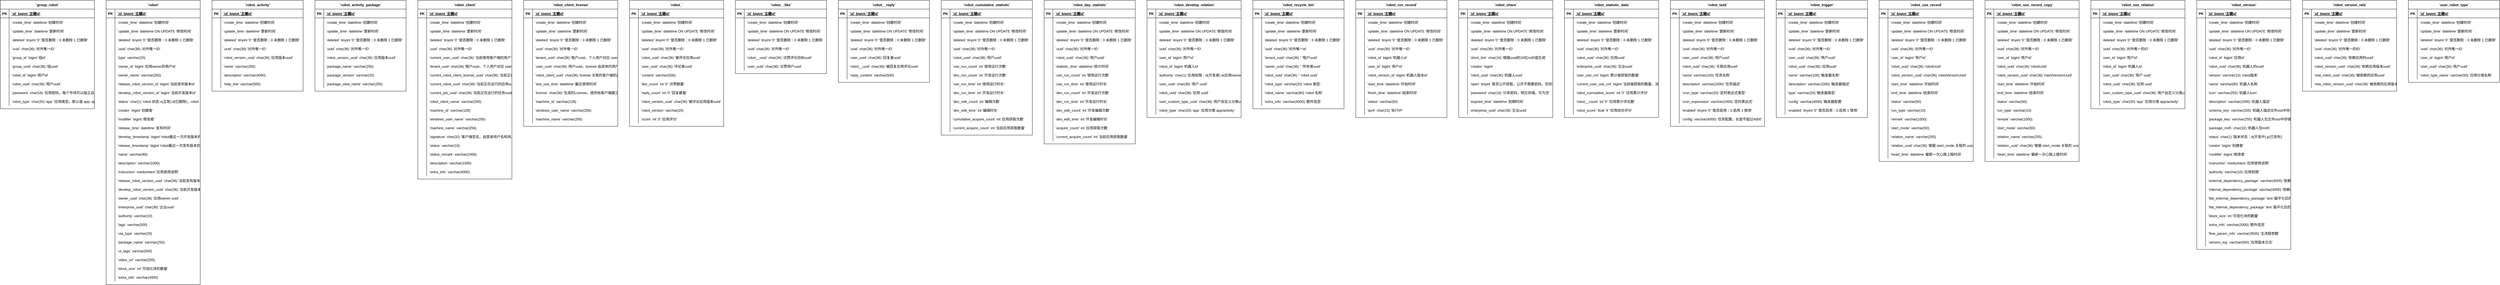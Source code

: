 <mxfile version="15.9.6" type="github">
  <diagram id="R2lEEEUBdFMjLlhIrx00" name="Page-1">
    <mxGraphModel dx="6213" dy="1664" grid="1" gridSize="10" guides="1" tooltips="1" connect="1" arrows="1" fold="1" page="1" pageScale="1" pageWidth="850" pageHeight="1100" math="0" shadow="0" extFonts="Permanent Marker^https://fonts.googleapis.com/css?family=Permanent+Marker">
      <root>
        <mxCell id="0" />
        <mxCell id="1" parent="0" />
        <mxCell id="7vnLyLcLVS6y8jq8ohcb-3459" value="`group_robot`" style="shape=table;startSize=30;container=1;collapsible=1;childLayout=tableLayout;fixedRows=1;rowLines=0;fontStyle=1;align=center;resizeLast=1;" vertex="1" parent="1">
          <mxGeometry x="-5020" y="-400" width="320" height="370" as="geometry" />
        </mxCell>
        <mxCell id="7vnLyLcLVS6y8jq8ohcb-3460" value="" style="shape=partialRectangle;collapsible=0;dropTarget=0;pointerEvents=0;fillColor=none;points=[[0,0.5],[1,0.5]];portConstraint=eastwest;top=0;left=0;right=0;bottom=1;" vertex="1" parent="7vnLyLcLVS6y8jq8ohcb-3459">
          <mxGeometry y="30" width="320" height="30" as="geometry" />
        </mxCell>
        <mxCell id="7vnLyLcLVS6y8jq8ohcb-3461" value="PK" style="shape=partialRectangle;overflow=hidden;connectable=0;fillColor=none;top=0;left=0;bottom=0;right=0;fontStyle=1;" vertex="1" parent="7vnLyLcLVS6y8jq8ohcb-3460">
          <mxGeometry width="30" height="30" as="geometry">
            <mxRectangle width="30" height="30" as="alternateBounds" />
          </mxGeometry>
        </mxCell>
        <mxCell id="7vnLyLcLVS6y8jq8ohcb-3462" value="`id` bigint  &#39;主键id&#39;" style="shape=partialRectangle;overflow=hidden;connectable=0;fillColor=none;top=0;left=0;bottom=0;right=0;align=left;spacingLeft=6;fontStyle=5;" vertex="1" parent="7vnLyLcLVS6y8jq8ohcb-3460">
          <mxGeometry x="30" width="290" height="30" as="geometry">
            <mxRectangle width="290" height="30" as="alternateBounds" />
          </mxGeometry>
        </mxCell>
        <mxCell id="7vnLyLcLVS6y8jq8ohcb-3463" value="" style="shape=partialRectangle;collapsible=0;dropTarget=0;pointerEvents=0;fillColor=none;points=[[0,0.5],[1,0.5]];portConstraint=eastwest;top=0;left=0;right=0;bottom=0;" vertex="1" parent="7vnLyLcLVS6y8jq8ohcb-3459">
          <mxGeometry y="60" width="320" height="30" as="geometry" />
        </mxCell>
        <mxCell id="7vnLyLcLVS6y8jq8ohcb-3464" value="" style="shape=partialRectangle;overflow=hidden;connectable=0;fillColor=none;top=0;left=0;bottom=0;right=0;" vertex="1" parent="7vnLyLcLVS6y8jq8ohcb-3463">
          <mxGeometry width="30" height="30" as="geometry">
            <mxRectangle width="30" height="30" as="alternateBounds" />
          </mxGeometry>
        </mxCell>
        <mxCell id="7vnLyLcLVS6y8jq8ohcb-3465" value="`create_time` datetime     &#39;创建时间&#39;" style="shape=partialRectangle;overflow=hidden;connectable=0;fillColor=none;top=0;left=0;bottom=0;right=0;align=left;spacingLeft=6;" vertex="1" parent="7vnLyLcLVS6y8jq8ohcb-3463">
          <mxGeometry x="30" width="290" height="30" as="geometry">
            <mxRectangle width="290" height="30" as="alternateBounds" />
          </mxGeometry>
        </mxCell>
        <mxCell id="7vnLyLcLVS6y8jq8ohcb-3466" value="" style="shape=partialRectangle;collapsible=0;dropTarget=0;pointerEvents=0;fillColor=none;points=[[0,0.5],[1,0.5]];portConstraint=eastwest;top=0;left=0;right=0;bottom=0;" vertex="1" parent="7vnLyLcLVS6y8jq8ohcb-3459">
          <mxGeometry y="90" width="320" height="30" as="geometry" />
        </mxCell>
        <mxCell id="7vnLyLcLVS6y8jq8ohcb-3467" value="" style="shape=partialRectangle;overflow=hidden;connectable=0;fillColor=none;top=0;left=0;bottom=0;right=0;" vertex="1" parent="7vnLyLcLVS6y8jq8ohcb-3466">
          <mxGeometry width="30" height="30" as="geometry">
            <mxRectangle width="30" height="30" as="alternateBounds" />
          </mxGeometry>
        </mxCell>
        <mxCell id="7vnLyLcLVS6y8jq8ohcb-3468" value="`update_time` datetime   &#39;更新时间&#39;" style="shape=partialRectangle;overflow=hidden;connectable=0;fillColor=none;top=0;left=0;bottom=0;right=0;align=left;spacingLeft=6;" vertex="1" parent="7vnLyLcLVS6y8jq8ohcb-3466">
          <mxGeometry x="30" width="290" height="30" as="geometry">
            <mxRectangle width="290" height="30" as="alternateBounds" />
          </mxGeometry>
        </mxCell>
        <mxCell id="7vnLyLcLVS6y8jq8ohcb-3469" value="" style="shape=partialRectangle;collapsible=0;dropTarget=0;pointerEvents=0;fillColor=none;points=[[0,0.5],[1,0.5]];portConstraint=eastwest;top=0;left=0;right=0;bottom=0;" vertex="1" parent="7vnLyLcLVS6y8jq8ohcb-3459">
          <mxGeometry y="120" width="320" height="30" as="geometry" />
        </mxCell>
        <mxCell id="7vnLyLcLVS6y8jq8ohcb-3470" value="" style="shape=partialRectangle;overflow=hidden;connectable=0;fillColor=none;top=0;left=0;bottom=0;right=0;" vertex="1" parent="7vnLyLcLVS6y8jq8ohcb-3469">
          <mxGeometry width="30" height="30" as="geometry">
            <mxRectangle width="30" height="30" as="alternateBounds" />
          </mxGeometry>
        </mxCell>
        <mxCell id="7vnLyLcLVS6y8jq8ohcb-3471" value="`deleted` tinyint    &#39;0&#39;  &#39;是否删除：0 未删除 1 已删除&#39;" style="shape=partialRectangle;overflow=hidden;connectable=0;fillColor=none;top=0;left=0;bottom=0;right=0;align=left;spacingLeft=6;" vertex="1" parent="7vnLyLcLVS6y8jq8ohcb-3469">
          <mxGeometry x="30" width="290" height="30" as="geometry">
            <mxRectangle width="290" height="30" as="alternateBounds" />
          </mxGeometry>
        </mxCell>
        <mxCell id="7vnLyLcLVS6y8jq8ohcb-3472" value="" style="shape=partialRectangle;collapsible=0;dropTarget=0;pointerEvents=0;fillColor=none;points=[[0,0.5],[1,0.5]];portConstraint=eastwest;top=0;left=0;right=0;bottom=0;" vertex="1" parent="7vnLyLcLVS6y8jq8ohcb-3459">
          <mxGeometry y="150" width="320" height="30" as="geometry" />
        </mxCell>
        <mxCell id="7vnLyLcLVS6y8jq8ohcb-3473" value="" style="shape=partialRectangle;overflow=hidden;connectable=0;fillColor=none;top=0;left=0;bottom=0;right=0;" vertex="1" parent="7vnLyLcLVS6y8jq8ohcb-3472">
          <mxGeometry width="30" height="30" as="geometry">
            <mxRectangle width="30" height="30" as="alternateBounds" />
          </mxGeometry>
        </mxCell>
        <mxCell id="7vnLyLcLVS6y8jq8ohcb-3474" value="`uuid` char(36)   &#39;对外唯一ID&#39;" style="shape=partialRectangle;overflow=hidden;connectable=0;fillColor=none;top=0;left=0;bottom=0;right=0;align=left;spacingLeft=6;" vertex="1" parent="7vnLyLcLVS6y8jq8ohcb-3472">
          <mxGeometry x="30" width="290" height="30" as="geometry">
            <mxRectangle width="290" height="30" as="alternateBounds" />
          </mxGeometry>
        </mxCell>
        <mxCell id="7vnLyLcLVS6y8jq8ohcb-3475" value="" style="shape=partialRectangle;collapsible=0;dropTarget=0;pointerEvents=0;fillColor=none;points=[[0,0.5],[1,0.5]];portConstraint=eastwest;top=0;left=0;right=0;bottom=0;" vertex="1" parent="7vnLyLcLVS6y8jq8ohcb-3459">
          <mxGeometry y="180" width="320" height="30" as="geometry" />
        </mxCell>
        <mxCell id="7vnLyLcLVS6y8jq8ohcb-3476" value="" style="shape=partialRectangle;overflow=hidden;connectable=0;fillColor=none;top=0;left=0;bottom=0;right=0;" vertex="1" parent="7vnLyLcLVS6y8jq8ohcb-3475">
          <mxGeometry width="30" height="30" as="geometry">
            <mxRectangle width="30" height="30" as="alternateBounds" />
          </mxGeometry>
        </mxCell>
        <mxCell id="7vnLyLcLVS6y8jq8ohcb-3477" value="`group_id` bigint    &#39;组id&#39;" style="shape=partialRectangle;overflow=hidden;connectable=0;fillColor=none;top=0;left=0;bottom=0;right=0;align=left;spacingLeft=6;" vertex="1" parent="7vnLyLcLVS6y8jq8ohcb-3475">
          <mxGeometry x="30" width="290" height="30" as="geometry">
            <mxRectangle width="290" height="30" as="alternateBounds" />
          </mxGeometry>
        </mxCell>
        <mxCell id="7vnLyLcLVS6y8jq8ohcb-3478" value="" style="shape=partialRectangle;collapsible=0;dropTarget=0;pointerEvents=0;fillColor=none;points=[[0,0.5],[1,0.5]];portConstraint=eastwest;top=0;left=0;right=0;bottom=0;" vertex="1" parent="7vnLyLcLVS6y8jq8ohcb-3459">
          <mxGeometry y="210" width="320" height="30" as="geometry" />
        </mxCell>
        <mxCell id="7vnLyLcLVS6y8jq8ohcb-3479" value="" style="shape=partialRectangle;overflow=hidden;connectable=0;fillColor=none;top=0;left=0;bottom=0;right=0;" vertex="1" parent="7vnLyLcLVS6y8jq8ohcb-3478">
          <mxGeometry width="30" height="30" as="geometry">
            <mxRectangle width="30" height="30" as="alternateBounds" />
          </mxGeometry>
        </mxCell>
        <mxCell id="7vnLyLcLVS6y8jq8ohcb-3480" value="`group_uuid` char(36)   &#39;组uuid&#39;" style="shape=partialRectangle;overflow=hidden;connectable=0;fillColor=none;top=0;left=0;bottom=0;right=0;align=left;spacingLeft=6;" vertex="1" parent="7vnLyLcLVS6y8jq8ohcb-3478">
          <mxGeometry x="30" width="290" height="30" as="geometry">
            <mxRectangle width="290" height="30" as="alternateBounds" />
          </mxGeometry>
        </mxCell>
        <mxCell id="7vnLyLcLVS6y8jq8ohcb-3481" value="" style="shape=partialRectangle;collapsible=0;dropTarget=0;pointerEvents=0;fillColor=none;points=[[0,0.5],[1,0.5]];portConstraint=eastwest;top=0;left=0;right=0;bottom=0;" vertex="1" parent="7vnLyLcLVS6y8jq8ohcb-3459">
          <mxGeometry y="240" width="320" height="30" as="geometry" />
        </mxCell>
        <mxCell id="7vnLyLcLVS6y8jq8ohcb-3482" value="" style="shape=partialRectangle;overflow=hidden;connectable=0;fillColor=none;top=0;left=0;bottom=0;right=0;" vertex="1" parent="7vnLyLcLVS6y8jq8ohcb-3481">
          <mxGeometry width="30" height="30" as="geometry">
            <mxRectangle width="30" height="30" as="alternateBounds" />
          </mxGeometry>
        </mxCell>
        <mxCell id="7vnLyLcLVS6y8jq8ohcb-3483" value="`robot_id` bigint    &#39;用户id&#39;" style="shape=partialRectangle;overflow=hidden;connectable=0;fillColor=none;top=0;left=0;bottom=0;right=0;align=left;spacingLeft=6;" vertex="1" parent="7vnLyLcLVS6y8jq8ohcb-3481">
          <mxGeometry x="30" width="290" height="30" as="geometry">
            <mxRectangle width="290" height="30" as="alternateBounds" />
          </mxGeometry>
        </mxCell>
        <mxCell id="7vnLyLcLVS6y8jq8ohcb-3484" value="" style="shape=partialRectangle;collapsible=0;dropTarget=0;pointerEvents=0;fillColor=none;points=[[0,0.5],[1,0.5]];portConstraint=eastwest;top=0;left=0;right=0;bottom=0;" vertex="1" parent="7vnLyLcLVS6y8jq8ohcb-3459">
          <mxGeometry y="270" width="320" height="30" as="geometry" />
        </mxCell>
        <mxCell id="7vnLyLcLVS6y8jq8ohcb-3485" value="" style="shape=partialRectangle;overflow=hidden;connectable=0;fillColor=none;top=0;left=0;bottom=0;right=0;" vertex="1" parent="7vnLyLcLVS6y8jq8ohcb-3484">
          <mxGeometry width="30" height="30" as="geometry">
            <mxRectangle width="30" height="30" as="alternateBounds" />
          </mxGeometry>
        </mxCell>
        <mxCell id="7vnLyLcLVS6y8jq8ohcb-3486" value="`robot_uuid` char(36)   &#39;用户uuid&#39;" style="shape=partialRectangle;overflow=hidden;connectable=0;fillColor=none;top=0;left=0;bottom=0;right=0;align=left;spacingLeft=6;" vertex="1" parent="7vnLyLcLVS6y8jq8ohcb-3484">
          <mxGeometry x="30" width="290" height="30" as="geometry">
            <mxRectangle width="290" height="30" as="alternateBounds" />
          </mxGeometry>
        </mxCell>
        <mxCell id="7vnLyLcLVS6y8jq8ohcb-3487" value="" style="shape=partialRectangle;collapsible=0;dropTarget=0;pointerEvents=0;fillColor=none;points=[[0,0.5],[1,0.5]];portConstraint=eastwest;top=0;left=0;right=0;bottom=0;" vertex="1" parent="7vnLyLcLVS6y8jq8ohcb-3459">
          <mxGeometry y="300" width="320" height="30" as="geometry" />
        </mxCell>
        <mxCell id="7vnLyLcLVS6y8jq8ohcb-3488" value="" style="shape=partialRectangle;overflow=hidden;connectable=0;fillColor=none;top=0;left=0;bottom=0;right=0;" vertex="1" parent="7vnLyLcLVS6y8jq8ohcb-3487">
          <mxGeometry width="30" height="30" as="geometry">
            <mxRectangle width="30" height="30" as="alternateBounds" />
          </mxGeometry>
        </mxCell>
        <mxCell id="7vnLyLcLVS6y8jq8ohcb-3489" value="`password` char(16)    &#39;应用密码，每个市场可以独立设置自己的应用密码&#39;" style="shape=partialRectangle;overflow=hidden;connectable=0;fillColor=none;top=0;left=0;bottom=0;right=0;align=left;spacingLeft=6;" vertex="1" parent="7vnLyLcLVS6y8jq8ohcb-3487">
          <mxGeometry x="30" width="290" height="30" as="geometry">
            <mxRectangle width="290" height="30" as="alternateBounds" />
          </mxGeometry>
        </mxCell>
        <mxCell id="7vnLyLcLVS6y8jq8ohcb-3490" value="" style="shape=partialRectangle;collapsible=0;dropTarget=0;pointerEvents=0;fillColor=none;points=[[0,0.5],[1,0.5]];portConstraint=eastwest;top=0;left=0;right=0;bottom=0;" vertex="1" parent="7vnLyLcLVS6y8jq8ohcb-3459">
          <mxGeometry y="330" width="320" height="30" as="geometry" />
        </mxCell>
        <mxCell id="7vnLyLcLVS6y8jq8ohcb-3491" value="" style="shape=partialRectangle;overflow=hidden;connectable=0;fillColor=none;top=0;left=0;bottom=0;right=0;" vertex="1" parent="7vnLyLcLVS6y8jq8ohcb-3490">
          <mxGeometry width="30" height="30" as="geometry">
            <mxRectangle width="30" height="30" as="alternateBounds" />
          </mxGeometry>
        </mxCell>
        <mxCell id="7vnLyLcLVS6y8jq8ohcb-3492" value="`robot_type` char(20)  &#39;app&#39;  &#39;应用类型，默认值 app, app/activity&#39;" style="shape=partialRectangle;overflow=hidden;connectable=0;fillColor=none;top=0;left=0;bottom=0;right=0;align=left;spacingLeft=6;" vertex="1" parent="7vnLyLcLVS6y8jq8ohcb-3490">
          <mxGeometry x="30" width="290" height="30" as="geometry">
            <mxRectangle width="290" height="30" as="alternateBounds" />
          </mxGeometry>
        </mxCell>
        <mxCell id="7vnLyLcLVS6y8jq8ohcb-3493" value="`robot`" style="shape=table;startSize=30;container=1;collapsible=1;childLayout=tableLayout;fixedRows=1;rowLines=0;fontStyle=1;align=center;resizeLast=1;" vertex="1" parent="1">
          <mxGeometry x="-4660" y="-400" width="320" height="970" as="geometry" />
        </mxCell>
        <mxCell id="7vnLyLcLVS6y8jq8ohcb-3494" value="" style="shape=partialRectangle;collapsible=0;dropTarget=0;pointerEvents=0;fillColor=none;points=[[0,0.5],[1,0.5]];portConstraint=eastwest;top=0;left=0;right=0;bottom=1;" vertex="1" parent="7vnLyLcLVS6y8jq8ohcb-3493">
          <mxGeometry y="30" width="320" height="30" as="geometry" />
        </mxCell>
        <mxCell id="7vnLyLcLVS6y8jq8ohcb-3495" value="PK" style="shape=partialRectangle;overflow=hidden;connectable=0;fillColor=none;top=0;left=0;bottom=0;right=0;fontStyle=1;" vertex="1" parent="7vnLyLcLVS6y8jq8ohcb-3494">
          <mxGeometry width="30" height="30" as="geometry">
            <mxRectangle width="30" height="30" as="alternateBounds" />
          </mxGeometry>
        </mxCell>
        <mxCell id="7vnLyLcLVS6y8jq8ohcb-3496" value="`id` bigint  &#39;主键id&#39;" style="shape=partialRectangle;overflow=hidden;connectable=0;fillColor=none;top=0;left=0;bottom=0;right=0;align=left;spacingLeft=6;fontStyle=5;" vertex="1" parent="7vnLyLcLVS6y8jq8ohcb-3494">
          <mxGeometry x="30" width="290" height="30" as="geometry">
            <mxRectangle width="290" height="30" as="alternateBounds" />
          </mxGeometry>
        </mxCell>
        <mxCell id="7vnLyLcLVS6y8jq8ohcb-3497" value="" style="shape=partialRectangle;collapsible=0;dropTarget=0;pointerEvents=0;fillColor=none;points=[[0,0.5],[1,0.5]];portConstraint=eastwest;top=0;left=0;right=0;bottom=0;" vertex="1" parent="7vnLyLcLVS6y8jq8ohcb-3493">
          <mxGeometry y="60" width="320" height="30" as="geometry" />
        </mxCell>
        <mxCell id="7vnLyLcLVS6y8jq8ohcb-3498" value="" style="shape=partialRectangle;overflow=hidden;connectable=0;fillColor=none;top=0;left=0;bottom=0;right=0;" vertex="1" parent="7vnLyLcLVS6y8jq8ohcb-3497">
          <mxGeometry width="30" height="30" as="geometry">
            <mxRectangle width="30" height="30" as="alternateBounds" />
          </mxGeometry>
        </mxCell>
        <mxCell id="7vnLyLcLVS6y8jq8ohcb-3499" value="`create_time` datetime     &#39;创建时间&#39;" style="shape=partialRectangle;overflow=hidden;connectable=0;fillColor=none;top=0;left=0;bottom=0;right=0;align=left;spacingLeft=6;" vertex="1" parent="7vnLyLcLVS6y8jq8ohcb-3497">
          <mxGeometry x="30" width="290" height="30" as="geometry">
            <mxRectangle width="290" height="30" as="alternateBounds" />
          </mxGeometry>
        </mxCell>
        <mxCell id="7vnLyLcLVS6y8jq8ohcb-3500" value="" style="shape=partialRectangle;collapsible=0;dropTarget=0;pointerEvents=0;fillColor=none;points=[[0,0.5],[1,0.5]];portConstraint=eastwest;top=0;left=0;right=0;bottom=0;" vertex="1" parent="7vnLyLcLVS6y8jq8ohcb-3493">
          <mxGeometry y="90" width="320" height="30" as="geometry" />
        </mxCell>
        <mxCell id="7vnLyLcLVS6y8jq8ohcb-3501" value="" style="shape=partialRectangle;overflow=hidden;connectable=0;fillColor=none;top=0;left=0;bottom=0;right=0;" vertex="1" parent="7vnLyLcLVS6y8jq8ohcb-3500">
          <mxGeometry width="30" height="30" as="geometry">
            <mxRectangle width="30" height="30" as="alternateBounds" />
          </mxGeometry>
        </mxCell>
        <mxCell id="7vnLyLcLVS6y8jq8ohcb-3502" value="`update_time` datetime    ON UPDATE   &#39;修改时间&#39;" style="shape=partialRectangle;overflow=hidden;connectable=0;fillColor=none;top=0;left=0;bottom=0;right=0;align=left;spacingLeft=6;" vertex="1" parent="7vnLyLcLVS6y8jq8ohcb-3500">
          <mxGeometry x="30" width="290" height="30" as="geometry">
            <mxRectangle width="290" height="30" as="alternateBounds" />
          </mxGeometry>
        </mxCell>
        <mxCell id="7vnLyLcLVS6y8jq8ohcb-3503" value="" style="shape=partialRectangle;collapsible=0;dropTarget=0;pointerEvents=0;fillColor=none;points=[[0,0.5],[1,0.5]];portConstraint=eastwest;top=0;left=0;right=0;bottom=0;" vertex="1" parent="7vnLyLcLVS6y8jq8ohcb-3493">
          <mxGeometry y="120" width="320" height="30" as="geometry" />
        </mxCell>
        <mxCell id="7vnLyLcLVS6y8jq8ohcb-3504" value="" style="shape=partialRectangle;overflow=hidden;connectable=0;fillColor=none;top=0;left=0;bottom=0;right=0;" vertex="1" parent="7vnLyLcLVS6y8jq8ohcb-3503">
          <mxGeometry width="30" height="30" as="geometry">
            <mxRectangle width="30" height="30" as="alternateBounds" />
          </mxGeometry>
        </mxCell>
        <mxCell id="7vnLyLcLVS6y8jq8ohcb-3505" value="`deleted` tinyint    &#39;0&#39;  &#39;是否删除：0 未删除 1 已删除&#39;" style="shape=partialRectangle;overflow=hidden;connectable=0;fillColor=none;top=0;left=0;bottom=0;right=0;align=left;spacingLeft=6;" vertex="1" parent="7vnLyLcLVS6y8jq8ohcb-3503">
          <mxGeometry x="30" width="290" height="30" as="geometry">
            <mxRectangle width="290" height="30" as="alternateBounds" />
          </mxGeometry>
        </mxCell>
        <mxCell id="7vnLyLcLVS6y8jq8ohcb-3506" value="" style="shape=partialRectangle;collapsible=0;dropTarget=0;pointerEvents=0;fillColor=none;points=[[0,0.5],[1,0.5]];portConstraint=eastwest;top=0;left=0;right=0;bottom=0;" vertex="1" parent="7vnLyLcLVS6y8jq8ohcb-3493">
          <mxGeometry y="150" width="320" height="30" as="geometry" />
        </mxCell>
        <mxCell id="7vnLyLcLVS6y8jq8ohcb-3507" value="" style="shape=partialRectangle;overflow=hidden;connectable=0;fillColor=none;top=0;left=0;bottom=0;right=0;" vertex="1" parent="7vnLyLcLVS6y8jq8ohcb-3506">
          <mxGeometry width="30" height="30" as="geometry">
            <mxRectangle width="30" height="30" as="alternateBounds" />
          </mxGeometry>
        </mxCell>
        <mxCell id="7vnLyLcLVS6y8jq8ohcb-3508" value="`uuid` char(36)   &#39;对外唯一ID&#39;" style="shape=partialRectangle;overflow=hidden;connectable=0;fillColor=none;top=0;left=0;bottom=0;right=0;align=left;spacingLeft=6;" vertex="1" parent="7vnLyLcLVS6y8jq8ohcb-3506">
          <mxGeometry x="30" width="290" height="30" as="geometry">
            <mxRectangle width="290" height="30" as="alternateBounds" />
          </mxGeometry>
        </mxCell>
        <mxCell id="7vnLyLcLVS6y8jq8ohcb-3509" value="" style="shape=partialRectangle;collapsible=0;dropTarget=0;pointerEvents=0;fillColor=none;points=[[0,0.5],[1,0.5]];portConstraint=eastwest;top=0;left=0;right=0;bottom=0;" vertex="1" parent="7vnLyLcLVS6y8jq8ohcb-3493">
          <mxGeometry y="180" width="320" height="30" as="geometry" />
        </mxCell>
        <mxCell id="7vnLyLcLVS6y8jq8ohcb-3510" value="" style="shape=partialRectangle;overflow=hidden;connectable=0;fillColor=none;top=0;left=0;bottom=0;right=0;" vertex="1" parent="7vnLyLcLVS6y8jq8ohcb-3509">
          <mxGeometry width="30" height="30" as="geometry">
            <mxRectangle width="30" height="30" as="alternateBounds" />
          </mxGeometry>
        </mxCell>
        <mxCell id="7vnLyLcLVS6y8jq8ohcb-3511" value="`type` varchar(20)  " style="shape=partialRectangle;overflow=hidden;connectable=0;fillColor=none;top=0;left=0;bottom=0;right=0;align=left;spacingLeft=6;" vertex="1" parent="7vnLyLcLVS6y8jq8ohcb-3509">
          <mxGeometry x="30" width="290" height="30" as="geometry">
            <mxRectangle width="290" height="30" as="alternateBounds" />
          </mxGeometry>
        </mxCell>
        <mxCell id="7vnLyLcLVS6y8jq8ohcb-3512" value="" style="shape=partialRectangle;collapsible=0;dropTarget=0;pointerEvents=0;fillColor=none;points=[[0,0.5],[1,0.5]];portConstraint=eastwest;top=0;left=0;right=0;bottom=0;" vertex="1" parent="7vnLyLcLVS6y8jq8ohcb-3493">
          <mxGeometry y="210" width="320" height="30" as="geometry" />
        </mxCell>
        <mxCell id="7vnLyLcLVS6y8jq8ohcb-3513" value="" style="shape=partialRectangle;overflow=hidden;connectable=0;fillColor=none;top=0;left=0;bottom=0;right=0;" vertex="1" parent="7vnLyLcLVS6y8jq8ohcb-3512">
          <mxGeometry width="30" height="30" as="geometry">
            <mxRectangle width="30" height="30" as="alternateBounds" />
          </mxGeometry>
        </mxCell>
        <mxCell id="7vnLyLcLVS6y8jq8ohcb-3514" value="`owner_id` bigint    &#39;应用owner的用户id&#39;" style="shape=partialRectangle;overflow=hidden;connectable=0;fillColor=none;top=0;left=0;bottom=0;right=0;align=left;spacingLeft=6;" vertex="1" parent="7vnLyLcLVS6y8jq8ohcb-3512">
          <mxGeometry x="30" width="290" height="30" as="geometry">
            <mxRectangle width="290" height="30" as="alternateBounds" />
          </mxGeometry>
        </mxCell>
        <mxCell id="7vnLyLcLVS6y8jq8ohcb-3515" value="" style="shape=partialRectangle;collapsible=0;dropTarget=0;pointerEvents=0;fillColor=none;points=[[0,0.5],[1,0.5]];portConstraint=eastwest;top=0;left=0;right=0;bottom=0;" vertex="1" parent="7vnLyLcLVS6y8jq8ohcb-3493">
          <mxGeometry y="240" width="320" height="30" as="geometry" />
        </mxCell>
        <mxCell id="7vnLyLcLVS6y8jq8ohcb-3516" value="" style="shape=partialRectangle;overflow=hidden;connectable=0;fillColor=none;top=0;left=0;bottom=0;right=0;" vertex="1" parent="7vnLyLcLVS6y8jq8ohcb-3515">
          <mxGeometry width="30" height="30" as="geometry">
            <mxRectangle width="30" height="30" as="alternateBounds" />
          </mxGeometry>
        </mxCell>
        <mxCell id="7vnLyLcLVS6y8jq8ohcb-3517" value="`owner_name` varchar(250)  " style="shape=partialRectangle;overflow=hidden;connectable=0;fillColor=none;top=0;left=0;bottom=0;right=0;align=left;spacingLeft=6;" vertex="1" parent="7vnLyLcLVS6y8jq8ohcb-3515">
          <mxGeometry x="30" width="290" height="30" as="geometry">
            <mxRectangle width="290" height="30" as="alternateBounds" />
          </mxGeometry>
        </mxCell>
        <mxCell id="7vnLyLcLVS6y8jq8ohcb-3518" value="" style="shape=partialRectangle;collapsible=0;dropTarget=0;pointerEvents=0;fillColor=none;points=[[0,0.5],[1,0.5]];portConstraint=eastwest;top=0;left=0;right=0;bottom=0;" vertex="1" parent="7vnLyLcLVS6y8jq8ohcb-3493">
          <mxGeometry y="270" width="320" height="30" as="geometry" />
        </mxCell>
        <mxCell id="7vnLyLcLVS6y8jq8ohcb-3519" value="" style="shape=partialRectangle;overflow=hidden;connectable=0;fillColor=none;top=0;left=0;bottom=0;right=0;" vertex="1" parent="7vnLyLcLVS6y8jq8ohcb-3518">
          <mxGeometry width="30" height="30" as="geometry">
            <mxRectangle width="30" height="30" as="alternateBounds" />
          </mxGeometry>
        </mxCell>
        <mxCell id="7vnLyLcLVS6y8jq8ohcb-3520" value="`release_robot_version_id` bigint     &#39;当前发布版本id&#39;" style="shape=partialRectangle;overflow=hidden;connectable=0;fillColor=none;top=0;left=0;bottom=0;right=0;align=left;spacingLeft=6;" vertex="1" parent="7vnLyLcLVS6y8jq8ohcb-3518">
          <mxGeometry x="30" width="290" height="30" as="geometry">
            <mxRectangle width="290" height="30" as="alternateBounds" />
          </mxGeometry>
        </mxCell>
        <mxCell id="7vnLyLcLVS6y8jq8ohcb-3521" value="" style="shape=partialRectangle;collapsible=0;dropTarget=0;pointerEvents=0;fillColor=none;points=[[0,0.5],[1,0.5]];portConstraint=eastwest;top=0;left=0;right=0;bottom=0;" vertex="1" parent="7vnLyLcLVS6y8jq8ohcb-3493">
          <mxGeometry y="300" width="320" height="30" as="geometry" />
        </mxCell>
        <mxCell id="7vnLyLcLVS6y8jq8ohcb-3522" value="" style="shape=partialRectangle;overflow=hidden;connectable=0;fillColor=none;top=0;left=0;bottom=0;right=0;" vertex="1" parent="7vnLyLcLVS6y8jq8ohcb-3521">
          <mxGeometry width="30" height="30" as="geometry">
            <mxRectangle width="30" height="30" as="alternateBounds" />
          </mxGeometry>
        </mxCell>
        <mxCell id="7vnLyLcLVS6y8jq8ohcb-3523" value="`develop_robot_version_id` bigint     &#39;当前开发版本id&#39;" style="shape=partialRectangle;overflow=hidden;connectable=0;fillColor=none;top=0;left=0;bottom=0;right=0;align=left;spacingLeft=6;" vertex="1" parent="7vnLyLcLVS6y8jq8ohcb-3521">
          <mxGeometry x="30" width="290" height="30" as="geometry">
            <mxRectangle width="290" height="30" as="alternateBounds" />
          </mxGeometry>
        </mxCell>
        <mxCell id="7vnLyLcLVS6y8jq8ohcb-3524" value="" style="shape=partialRectangle;collapsible=0;dropTarget=0;pointerEvents=0;fillColor=none;points=[[0,0.5],[1,0.5]];portConstraint=eastwest;top=0;left=0;right=0;bottom=0;" vertex="1" parent="7vnLyLcLVS6y8jq8ohcb-3493">
          <mxGeometry y="330" width="320" height="30" as="geometry" />
        </mxCell>
        <mxCell id="7vnLyLcLVS6y8jq8ohcb-3525" value="" style="shape=partialRectangle;overflow=hidden;connectable=0;fillColor=none;top=0;left=0;bottom=0;right=0;" vertex="1" parent="7vnLyLcLVS6y8jq8ohcb-3524">
          <mxGeometry width="30" height="30" as="geometry">
            <mxRectangle width="30" height="30" as="alternateBounds" />
          </mxGeometry>
        </mxCell>
        <mxCell id="7vnLyLcLVS6y8jq8ohcb-3526" value="`status` char(1)   &#39;robot 状态:n(正常),d(已删除)，robot 删除不会修改 delete 字段，避免被删除的应用，不能再次被访问到&#39;" style="shape=partialRectangle;overflow=hidden;connectable=0;fillColor=none;top=0;left=0;bottom=0;right=0;align=left;spacingLeft=6;" vertex="1" parent="7vnLyLcLVS6y8jq8ohcb-3524">
          <mxGeometry x="30" width="290" height="30" as="geometry">
            <mxRectangle width="290" height="30" as="alternateBounds" />
          </mxGeometry>
        </mxCell>
        <mxCell id="7vnLyLcLVS6y8jq8ohcb-3527" value="" style="shape=partialRectangle;collapsible=0;dropTarget=0;pointerEvents=0;fillColor=none;points=[[0,0.5],[1,0.5]];portConstraint=eastwest;top=0;left=0;right=0;bottom=0;" vertex="1" parent="7vnLyLcLVS6y8jq8ohcb-3493">
          <mxGeometry y="360" width="320" height="30" as="geometry" />
        </mxCell>
        <mxCell id="7vnLyLcLVS6y8jq8ohcb-3528" value="" style="shape=partialRectangle;overflow=hidden;connectable=0;fillColor=none;top=0;left=0;bottom=0;right=0;" vertex="1" parent="7vnLyLcLVS6y8jq8ohcb-3527">
          <mxGeometry width="30" height="30" as="geometry">
            <mxRectangle width="30" height="30" as="alternateBounds" />
          </mxGeometry>
        </mxCell>
        <mxCell id="7vnLyLcLVS6y8jq8ohcb-3529" value="`creator` bigint     &#39;创建者&#39;" style="shape=partialRectangle;overflow=hidden;connectable=0;fillColor=none;top=0;left=0;bottom=0;right=0;align=left;spacingLeft=6;" vertex="1" parent="7vnLyLcLVS6y8jq8ohcb-3527">
          <mxGeometry x="30" width="290" height="30" as="geometry">
            <mxRectangle width="290" height="30" as="alternateBounds" />
          </mxGeometry>
        </mxCell>
        <mxCell id="7vnLyLcLVS6y8jq8ohcb-3530" value="" style="shape=partialRectangle;collapsible=0;dropTarget=0;pointerEvents=0;fillColor=none;points=[[0,0.5],[1,0.5]];portConstraint=eastwest;top=0;left=0;right=0;bottom=0;" vertex="1" parent="7vnLyLcLVS6y8jq8ohcb-3493">
          <mxGeometry y="390" width="320" height="30" as="geometry" />
        </mxCell>
        <mxCell id="7vnLyLcLVS6y8jq8ohcb-3531" value="" style="shape=partialRectangle;overflow=hidden;connectable=0;fillColor=none;top=0;left=0;bottom=0;right=0;" vertex="1" parent="7vnLyLcLVS6y8jq8ohcb-3530">
          <mxGeometry width="30" height="30" as="geometry">
            <mxRectangle width="30" height="30" as="alternateBounds" />
          </mxGeometry>
        </mxCell>
        <mxCell id="7vnLyLcLVS6y8jq8ohcb-3532" value="`modifier` bigint     &#39;修改者&#39;" style="shape=partialRectangle;overflow=hidden;connectable=0;fillColor=none;top=0;left=0;bottom=0;right=0;align=left;spacingLeft=6;" vertex="1" parent="7vnLyLcLVS6y8jq8ohcb-3530">
          <mxGeometry x="30" width="290" height="30" as="geometry">
            <mxRectangle width="290" height="30" as="alternateBounds" />
          </mxGeometry>
        </mxCell>
        <mxCell id="7vnLyLcLVS6y8jq8ohcb-3533" value="" style="shape=partialRectangle;collapsible=0;dropTarget=0;pointerEvents=0;fillColor=none;points=[[0,0.5],[1,0.5]];portConstraint=eastwest;top=0;left=0;right=0;bottom=0;" vertex="1" parent="7vnLyLcLVS6y8jq8ohcb-3493">
          <mxGeometry y="420" width="320" height="30" as="geometry" />
        </mxCell>
        <mxCell id="7vnLyLcLVS6y8jq8ohcb-3534" value="" style="shape=partialRectangle;overflow=hidden;connectable=0;fillColor=none;top=0;left=0;bottom=0;right=0;" vertex="1" parent="7vnLyLcLVS6y8jq8ohcb-3533">
          <mxGeometry width="30" height="30" as="geometry">
            <mxRectangle width="30" height="30" as="alternateBounds" />
          </mxGeometry>
        </mxCell>
        <mxCell id="7vnLyLcLVS6y8jq8ohcb-3535" value="`release_time` datetime    &#39;发布时间&#39;" style="shape=partialRectangle;overflow=hidden;connectable=0;fillColor=none;top=0;left=0;bottom=0;right=0;align=left;spacingLeft=6;" vertex="1" parent="7vnLyLcLVS6y8jq8ohcb-3533">
          <mxGeometry x="30" width="290" height="30" as="geometry">
            <mxRectangle width="290" height="30" as="alternateBounds" />
          </mxGeometry>
        </mxCell>
        <mxCell id="7vnLyLcLVS6y8jq8ohcb-3536" value="" style="shape=partialRectangle;collapsible=0;dropTarget=0;pointerEvents=0;fillColor=none;points=[[0,0.5],[1,0.5]];portConstraint=eastwest;top=0;left=0;right=0;bottom=0;" vertex="1" parent="7vnLyLcLVS6y8jq8ohcb-3493">
          <mxGeometry y="450" width="320" height="30" as="geometry" />
        </mxCell>
        <mxCell id="7vnLyLcLVS6y8jq8ohcb-3537" value="" style="shape=partialRectangle;overflow=hidden;connectable=0;fillColor=none;top=0;left=0;bottom=0;right=0;" vertex="1" parent="7vnLyLcLVS6y8jq8ohcb-3536">
          <mxGeometry width="30" height="30" as="geometry">
            <mxRectangle width="30" height="30" as="alternateBounds" />
          </mxGeometry>
        </mxCell>
        <mxCell id="7vnLyLcLVS6y8jq8ohcb-3538" value="`develop_timestamp` bigint     &#39;robot最近一次开发版本的时间戳(毫秒)&#39;" style="shape=partialRectangle;overflow=hidden;connectable=0;fillColor=none;top=0;left=0;bottom=0;right=0;align=left;spacingLeft=6;" vertex="1" parent="7vnLyLcLVS6y8jq8ohcb-3536">
          <mxGeometry x="30" width="290" height="30" as="geometry">
            <mxRectangle width="290" height="30" as="alternateBounds" />
          </mxGeometry>
        </mxCell>
        <mxCell id="7vnLyLcLVS6y8jq8ohcb-3539" value="" style="shape=partialRectangle;collapsible=0;dropTarget=0;pointerEvents=0;fillColor=none;points=[[0,0.5],[1,0.5]];portConstraint=eastwest;top=0;left=0;right=0;bottom=0;" vertex="1" parent="7vnLyLcLVS6y8jq8ohcb-3493">
          <mxGeometry y="480" width="320" height="30" as="geometry" />
        </mxCell>
        <mxCell id="7vnLyLcLVS6y8jq8ohcb-3540" value="" style="shape=partialRectangle;overflow=hidden;connectable=0;fillColor=none;top=0;left=0;bottom=0;right=0;" vertex="1" parent="7vnLyLcLVS6y8jq8ohcb-3539">
          <mxGeometry width="30" height="30" as="geometry">
            <mxRectangle width="30" height="30" as="alternateBounds" />
          </mxGeometry>
        </mxCell>
        <mxCell id="7vnLyLcLVS6y8jq8ohcb-3541" value="`release_timestamp` bigint    &#39;robot最近一次发布版本的时间戳(毫秒)&#39;" style="shape=partialRectangle;overflow=hidden;connectable=0;fillColor=none;top=0;left=0;bottom=0;right=0;align=left;spacingLeft=6;" vertex="1" parent="7vnLyLcLVS6y8jq8ohcb-3539">
          <mxGeometry x="30" width="290" height="30" as="geometry">
            <mxRectangle width="290" height="30" as="alternateBounds" />
          </mxGeometry>
        </mxCell>
        <mxCell id="7vnLyLcLVS6y8jq8ohcb-3542" value="" style="shape=partialRectangle;collapsible=0;dropTarget=0;pointerEvents=0;fillColor=none;points=[[0,0.5],[1,0.5]];portConstraint=eastwest;top=0;left=0;right=0;bottom=0;" vertex="1" parent="7vnLyLcLVS6y8jq8ohcb-3493">
          <mxGeometry y="510" width="320" height="30" as="geometry" />
        </mxCell>
        <mxCell id="7vnLyLcLVS6y8jq8ohcb-3543" value="" style="shape=partialRectangle;overflow=hidden;connectable=0;fillColor=none;top=0;left=0;bottom=0;right=0;" vertex="1" parent="7vnLyLcLVS6y8jq8ohcb-3542">
          <mxGeometry width="30" height="30" as="geometry">
            <mxRectangle width="30" height="30" as="alternateBounds" />
          </mxGeometry>
        </mxCell>
        <mxCell id="7vnLyLcLVS6y8jq8ohcb-3544" value="`name` varchar(80)   " style="shape=partialRectangle;overflow=hidden;connectable=0;fillColor=none;top=0;left=0;bottom=0;right=0;align=left;spacingLeft=6;" vertex="1" parent="7vnLyLcLVS6y8jq8ohcb-3542">
          <mxGeometry x="30" width="290" height="30" as="geometry">
            <mxRectangle width="290" height="30" as="alternateBounds" />
          </mxGeometry>
        </mxCell>
        <mxCell id="7vnLyLcLVS6y8jq8ohcb-3545" value="" style="shape=partialRectangle;collapsible=0;dropTarget=0;pointerEvents=0;fillColor=none;points=[[0,0.5],[1,0.5]];portConstraint=eastwest;top=0;left=0;right=0;bottom=0;" vertex="1" parent="7vnLyLcLVS6y8jq8ohcb-3493">
          <mxGeometry y="540" width="320" height="30" as="geometry" />
        </mxCell>
        <mxCell id="7vnLyLcLVS6y8jq8ohcb-3546" value="" style="shape=partialRectangle;overflow=hidden;connectable=0;fillColor=none;top=0;left=0;bottom=0;right=0;" vertex="1" parent="7vnLyLcLVS6y8jq8ohcb-3545">
          <mxGeometry width="30" height="30" as="geometry">
            <mxRectangle width="30" height="30" as="alternateBounds" />
          </mxGeometry>
        </mxCell>
        <mxCell id="7vnLyLcLVS6y8jq8ohcb-3547" value="`description` varchar(1000)   " style="shape=partialRectangle;overflow=hidden;connectable=0;fillColor=none;top=0;left=0;bottom=0;right=0;align=left;spacingLeft=6;" vertex="1" parent="7vnLyLcLVS6y8jq8ohcb-3545">
          <mxGeometry x="30" width="290" height="30" as="geometry">
            <mxRectangle width="290" height="30" as="alternateBounds" />
          </mxGeometry>
        </mxCell>
        <mxCell id="7vnLyLcLVS6y8jq8ohcb-3548" value="" style="shape=partialRectangle;collapsible=0;dropTarget=0;pointerEvents=0;fillColor=none;points=[[0,0.5],[1,0.5]];portConstraint=eastwest;top=0;left=0;right=0;bottom=0;" vertex="1" parent="7vnLyLcLVS6y8jq8ohcb-3493">
          <mxGeometry y="570" width="320" height="30" as="geometry" />
        </mxCell>
        <mxCell id="7vnLyLcLVS6y8jq8ohcb-3549" value="" style="shape=partialRectangle;overflow=hidden;connectable=0;fillColor=none;top=0;left=0;bottom=0;right=0;" vertex="1" parent="7vnLyLcLVS6y8jq8ohcb-3548">
          <mxGeometry width="30" height="30" as="geometry">
            <mxRectangle width="30" height="30" as="alternateBounds" />
          </mxGeometry>
        </mxCell>
        <mxCell id="7vnLyLcLVS6y8jq8ohcb-3550" value="`instruction` mediumtext  &#39;应用使用说明&#39;" style="shape=partialRectangle;overflow=hidden;connectable=0;fillColor=none;top=0;left=0;bottom=0;right=0;align=left;spacingLeft=6;" vertex="1" parent="7vnLyLcLVS6y8jq8ohcb-3548">
          <mxGeometry x="30" width="290" height="30" as="geometry">
            <mxRectangle width="290" height="30" as="alternateBounds" />
          </mxGeometry>
        </mxCell>
        <mxCell id="7vnLyLcLVS6y8jq8ohcb-3551" value="" style="shape=partialRectangle;collapsible=0;dropTarget=0;pointerEvents=0;fillColor=none;points=[[0,0.5],[1,0.5]];portConstraint=eastwest;top=0;left=0;right=0;bottom=0;" vertex="1" parent="7vnLyLcLVS6y8jq8ohcb-3493">
          <mxGeometry y="600" width="320" height="30" as="geometry" />
        </mxCell>
        <mxCell id="7vnLyLcLVS6y8jq8ohcb-3552" value="" style="shape=partialRectangle;overflow=hidden;connectable=0;fillColor=none;top=0;left=0;bottom=0;right=0;" vertex="1" parent="7vnLyLcLVS6y8jq8ohcb-3551">
          <mxGeometry width="30" height="30" as="geometry">
            <mxRectangle width="30" height="30" as="alternateBounds" />
          </mxGeometry>
        </mxCell>
        <mxCell id="7vnLyLcLVS6y8jq8ohcb-3553" value="`release_robot_version_uuid` char(36)    &#39;当前发布版本uuid&#39;" style="shape=partialRectangle;overflow=hidden;connectable=0;fillColor=none;top=0;left=0;bottom=0;right=0;align=left;spacingLeft=6;" vertex="1" parent="7vnLyLcLVS6y8jq8ohcb-3551">
          <mxGeometry x="30" width="290" height="30" as="geometry">
            <mxRectangle width="290" height="30" as="alternateBounds" />
          </mxGeometry>
        </mxCell>
        <mxCell id="7vnLyLcLVS6y8jq8ohcb-3554" value="" style="shape=partialRectangle;collapsible=0;dropTarget=0;pointerEvents=0;fillColor=none;points=[[0,0.5],[1,0.5]];portConstraint=eastwest;top=0;left=0;right=0;bottom=0;" vertex="1" parent="7vnLyLcLVS6y8jq8ohcb-3493">
          <mxGeometry y="630" width="320" height="30" as="geometry" />
        </mxCell>
        <mxCell id="7vnLyLcLVS6y8jq8ohcb-3555" value="" style="shape=partialRectangle;overflow=hidden;connectable=0;fillColor=none;top=0;left=0;bottom=0;right=0;" vertex="1" parent="7vnLyLcLVS6y8jq8ohcb-3554">
          <mxGeometry width="30" height="30" as="geometry">
            <mxRectangle width="30" height="30" as="alternateBounds" />
          </mxGeometry>
        </mxCell>
        <mxCell id="7vnLyLcLVS6y8jq8ohcb-3556" value="`develop_robot_version_uuid` char(36)    &#39;当前开发版本uuid&#39;" style="shape=partialRectangle;overflow=hidden;connectable=0;fillColor=none;top=0;left=0;bottom=0;right=0;align=left;spacingLeft=6;" vertex="1" parent="7vnLyLcLVS6y8jq8ohcb-3554">
          <mxGeometry x="30" width="290" height="30" as="geometry">
            <mxRectangle width="290" height="30" as="alternateBounds" />
          </mxGeometry>
        </mxCell>
        <mxCell id="7vnLyLcLVS6y8jq8ohcb-3557" value="" style="shape=partialRectangle;collapsible=0;dropTarget=0;pointerEvents=0;fillColor=none;points=[[0,0.5],[1,0.5]];portConstraint=eastwest;top=0;left=0;right=0;bottom=0;" vertex="1" parent="7vnLyLcLVS6y8jq8ohcb-3493">
          <mxGeometry y="660" width="320" height="30" as="geometry" />
        </mxCell>
        <mxCell id="7vnLyLcLVS6y8jq8ohcb-3558" value="" style="shape=partialRectangle;overflow=hidden;connectable=0;fillColor=none;top=0;left=0;bottom=0;right=0;" vertex="1" parent="7vnLyLcLVS6y8jq8ohcb-3557">
          <mxGeometry width="30" height="30" as="geometry">
            <mxRectangle width="30" height="30" as="alternateBounds" />
          </mxGeometry>
        </mxCell>
        <mxCell id="7vnLyLcLVS6y8jq8ohcb-3559" value="`owner_uuid` char(36)    &#39;应用owner uuid&#39;" style="shape=partialRectangle;overflow=hidden;connectable=0;fillColor=none;top=0;left=0;bottom=0;right=0;align=left;spacingLeft=6;" vertex="1" parent="7vnLyLcLVS6y8jq8ohcb-3557">
          <mxGeometry x="30" width="290" height="30" as="geometry">
            <mxRectangle width="290" height="30" as="alternateBounds" />
          </mxGeometry>
        </mxCell>
        <mxCell id="7vnLyLcLVS6y8jq8ohcb-3560" value="" style="shape=partialRectangle;collapsible=0;dropTarget=0;pointerEvents=0;fillColor=none;points=[[0,0.5],[1,0.5]];portConstraint=eastwest;top=0;left=0;right=0;bottom=0;" vertex="1" parent="7vnLyLcLVS6y8jq8ohcb-3493">
          <mxGeometry y="690" width="320" height="30" as="geometry" />
        </mxCell>
        <mxCell id="7vnLyLcLVS6y8jq8ohcb-3561" value="" style="shape=partialRectangle;overflow=hidden;connectable=0;fillColor=none;top=0;left=0;bottom=0;right=0;" vertex="1" parent="7vnLyLcLVS6y8jq8ohcb-3560">
          <mxGeometry width="30" height="30" as="geometry">
            <mxRectangle width="30" height="30" as="alternateBounds" />
          </mxGeometry>
        </mxCell>
        <mxCell id="7vnLyLcLVS6y8jq8ohcb-3562" value="`enterprise_uuid` char(36)    &#39;企业uuid&#39;" style="shape=partialRectangle;overflow=hidden;connectable=0;fillColor=none;top=0;left=0;bottom=0;right=0;align=left;spacingLeft=6;" vertex="1" parent="7vnLyLcLVS6y8jq8ohcb-3560">
          <mxGeometry x="30" width="290" height="30" as="geometry">
            <mxRectangle width="290" height="30" as="alternateBounds" />
          </mxGeometry>
        </mxCell>
        <mxCell id="7vnLyLcLVS6y8jq8ohcb-3563" value="" style="shape=partialRectangle;collapsible=0;dropTarget=0;pointerEvents=0;fillColor=none;points=[[0,0.5],[1,0.5]];portConstraint=eastwest;top=0;left=0;right=0;bottom=0;" vertex="1" parent="7vnLyLcLVS6y8jq8ohcb-3493">
          <mxGeometry y="720" width="320" height="30" as="geometry" />
        </mxCell>
        <mxCell id="7vnLyLcLVS6y8jq8ohcb-3564" value="" style="shape=partialRectangle;overflow=hidden;connectable=0;fillColor=none;top=0;left=0;bottom=0;right=0;" vertex="1" parent="7vnLyLcLVS6y8jq8ohcb-3563">
          <mxGeometry width="30" height="30" as="geometry">
            <mxRectangle width="30" height="30" as="alternateBounds" />
          </mxGeometry>
        </mxCell>
        <mxCell id="7vnLyLcLVS6y8jq8ohcb-3565" value="`authority` varchar(10)   " style="shape=partialRectangle;overflow=hidden;connectable=0;fillColor=none;top=0;left=0;bottom=0;right=0;align=left;spacingLeft=6;" vertex="1" parent="7vnLyLcLVS6y8jq8ohcb-3563">
          <mxGeometry x="30" width="290" height="30" as="geometry">
            <mxRectangle width="290" height="30" as="alternateBounds" />
          </mxGeometry>
        </mxCell>
        <mxCell id="7vnLyLcLVS6y8jq8ohcb-3566" value="" style="shape=partialRectangle;collapsible=0;dropTarget=0;pointerEvents=0;fillColor=none;points=[[0,0.5],[1,0.5]];portConstraint=eastwest;top=0;left=0;right=0;bottom=0;" vertex="1" parent="7vnLyLcLVS6y8jq8ohcb-3493">
          <mxGeometry y="750" width="320" height="30" as="geometry" />
        </mxCell>
        <mxCell id="7vnLyLcLVS6y8jq8ohcb-3567" value="" style="shape=partialRectangle;overflow=hidden;connectable=0;fillColor=none;top=0;left=0;bottom=0;right=0;" vertex="1" parent="7vnLyLcLVS6y8jq8ohcb-3566">
          <mxGeometry width="30" height="30" as="geometry">
            <mxRectangle width="30" height="30" as="alternateBounds" />
          </mxGeometry>
        </mxCell>
        <mxCell id="7vnLyLcLVS6y8jq8ohcb-3568" value="`tags` varchar(500)   " style="shape=partialRectangle;overflow=hidden;connectable=0;fillColor=none;top=0;left=0;bottom=0;right=0;align=left;spacingLeft=6;" vertex="1" parent="7vnLyLcLVS6y8jq8ohcb-3566">
          <mxGeometry x="30" width="290" height="30" as="geometry">
            <mxRectangle width="290" height="30" as="alternateBounds" />
          </mxGeometry>
        </mxCell>
        <mxCell id="7vnLyLcLVS6y8jq8ohcb-3569" value="" style="shape=partialRectangle;collapsible=0;dropTarget=0;pointerEvents=0;fillColor=none;points=[[0,0.5],[1,0.5]];portConstraint=eastwest;top=0;left=0;right=0;bottom=0;" vertex="1" parent="7vnLyLcLVS6y8jq8ohcb-3493">
          <mxGeometry y="780" width="320" height="30" as="geometry" />
        </mxCell>
        <mxCell id="7vnLyLcLVS6y8jq8ohcb-3570" value="" style="shape=partialRectangle;overflow=hidden;connectable=0;fillColor=none;top=0;left=0;bottom=0;right=0;" vertex="1" parent="7vnLyLcLVS6y8jq8ohcb-3569">
          <mxGeometry width="30" height="30" as="geometry">
            <mxRectangle width="30" height="30" as="alternateBounds" />
          </mxGeometry>
        </mxCell>
        <mxCell id="7vnLyLcLVS6y8jq8ohcb-3571" value="`uia_type` varchar(20)   " style="shape=partialRectangle;overflow=hidden;connectable=0;fillColor=none;top=0;left=0;bottom=0;right=0;align=left;spacingLeft=6;" vertex="1" parent="7vnLyLcLVS6y8jq8ohcb-3569">
          <mxGeometry x="30" width="290" height="30" as="geometry">
            <mxRectangle width="290" height="30" as="alternateBounds" />
          </mxGeometry>
        </mxCell>
        <mxCell id="7vnLyLcLVS6y8jq8ohcb-3572" value="" style="shape=partialRectangle;collapsible=0;dropTarget=0;pointerEvents=0;fillColor=none;points=[[0,0.5],[1,0.5]];portConstraint=eastwest;top=0;left=0;right=0;bottom=0;" vertex="1" parent="7vnLyLcLVS6y8jq8ohcb-3493">
          <mxGeometry y="810" width="320" height="30" as="geometry" />
        </mxCell>
        <mxCell id="7vnLyLcLVS6y8jq8ohcb-3573" value="" style="shape=partialRectangle;overflow=hidden;connectable=0;fillColor=none;top=0;left=0;bottom=0;right=0;" vertex="1" parent="7vnLyLcLVS6y8jq8ohcb-3572">
          <mxGeometry width="30" height="30" as="geometry">
            <mxRectangle width="30" height="30" as="alternateBounds" />
          </mxGeometry>
        </mxCell>
        <mxCell id="7vnLyLcLVS6y8jq8ohcb-3574" value="`package_name` varchar(255)   " style="shape=partialRectangle;overflow=hidden;connectable=0;fillColor=none;top=0;left=0;bottom=0;right=0;align=left;spacingLeft=6;" vertex="1" parent="7vnLyLcLVS6y8jq8ohcb-3572">
          <mxGeometry x="30" width="290" height="30" as="geometry">
            <mxRectangle width="290" height="30" as="alternateBounds" />
          </mxGeometry>
        </mxCell>
        <mxCell id="7vnLyLcLVS6y8jq8ohcb-3575" value="" style="shape=partialRectangle;collapsible=0;dropTarget=0;pointerEvents=0;fillColor=none;points=[[0,0.5],[1,0.5]];portConstraint=eastwest;top=0;left=0;right=0;bottom=0;" vertex="1" parent="7vnLyLcLVS6y8jq8ohcb-3493">
          <mxGeometry y="840" width="320" height="30" as="geometry" />
        </mxCell>
        <mxCell id="7vnLyLcLVS6y8jq8ohcb-3576" value="" style="shape=partialRectangle;overflow=hidden;connectable=0;fillColor=none;top=0;left=0;bottom=0;right=0;" vertex="1" parent="7vnLyLcLVS6y8jq8ohcb-3575">
          <mxGeometry width="30" height="30" as="geometry">
            <mxRectangle width="30" height="30" as="alternateBounds" />
          </mxGeometry>
        </mxCell>
        <mxCell id="7vnLyLcLVS6y8jq8ohcb-3577" value="`ui_tags` varchar(500)   " style="shape=partialRectangle;overflow=hidden;connectable=0;fillColor=none;top=0;left=0;bottom=0;right=0;align=left;spacingLeft=6;" vertex="1" parent="7vnLyLcLVS6y8jq8ohcb-3575">
          <mxGeometry x="30" width="290" height="30" as="geometry">
            <mxRectangle width="290" height="30" as="alternateBounds" />
          </mxGeometry>
        </mxCell>
        <mxCell id="7vnLyLcLVS6y8jq8ohcb-3578" value="" style="shape=partialRectangle;collapsible=0;dropTarget=0;pointerEvents=0;fillColor=none;points=[[0,0.5],[1,0.5]];portConstraint=eastwest;top=0;left=0;right=0;bottom=0;" vertex="1" parent="7vnLyLcLVS6y8jq8ohcb-3493">
          <mxGeometry y="870" width="320" height="30" as="geometry" />
        </mxCell>
        <mxCell id="7vnLyLcLVS6y8jq8ohcb-3579" value="" style="shape=partialRectangle;overflow=hidden;connectable=0;fillColor=none;top=0;left=0;bottom=0;right=0;" vertex="1" parent="7vnLyLcLVS6y8jq8ohcb-3578">
          <mxGeometry width="30" height="30" as="geometry">
            <mxRectangle width="30" height="30" as="alternateBounds" />
          </mxGeometry>
        </mxCell>
        <mxCell id="7vnLyLcLVS6y8jq8ohcb-3580" value="`video_url` varchar(255)   " style="shape=partialRectangle;overflow=hidden;connectable=0;fillColor=none;top=0;left=0;bottom=0;right=0;align=left;spacingLeft=6;" vertex="1" parent="7vnLyLcLVS6y8jq8ohcb-3578">
          <mxGeometry x="30" width="290" height="30" as="geometry">
            <mxRectangle width="290" height="30" as="alternateBounds" />
          </mxGeometry>
        </mxCell>
        <mxCell id="7vnLyLcLVS6y8jq8ohcb-3581" value="" style="shape=partialRectangle;collapsible=0;dropTarget=0;pointerEvents=0;fillColor=none;points=[[0,0.5],[1,0.5]];portConstraint=eastwest;top=0;left=0;right=0;bottom=0;" vertex="1" parent="7vnLyLcLVS6y8jq8ohcb-3493">
          <mxGeometry y="900" width="320" height="30" as="geometry" />
        </mxCell>
        <mxCell id="7vnLyLcLVS6y8jq8ohcb-3582" value="" style="shape=partialRectangle;overflow=hidden;connectable=0;fillColor=none;top=0;left=0;bottom=0;right=0;" vertex="1" parent="7vnLyLcLVS6y8jq8ohcb-3581">
          <mxGeometry width="30" height="30" as="geometry">
            <mxRectangle width="30" height="30" as="alternateBounds" />
          </mxGeometry>
        </mxCell>
        <mxCell id="7vnLyLcLVS6y8jq8ohcb-3583" value="`block_size` int    &#39;可视化块的数量&#39;" style="shape=partialRectangle;overflow=hidden;connectable=0;fillColor=none;top=0;left=0;bottom=0;right=0;align=left;spacingLeft=6;" vertex="1" parent="7vnLyLcLVS6y8jq8ohcb-3581">
          <mxGeometry x="30" width="290" height="30" as="geometry">
            <mxRectangle width="290" height="30" as="alternateBounds" />
          </mxGeometry>
        </mxCell>
        <mxCell id="7vnLyLcLVS6y8jq8ohcb-3584" value="" style="shape=partialRectangle;collapsible=0;dropTarget=0;pointerEvents=0;fillColor=none;points=[[0,0.5],[1,0.5]];portConstraint=eastwest;top=0;left=0;right=0;bottom=0;" vertex="1" parent="7vnLyLcLVS6y8jq8ohcb-3493">
          <mxGeometry y="930" width="320" height="30" as="geometry" />
        </mxCell>
        <mxCell id="7vnLyLcLVS6y8jq8ohcb-3585" value="" style="shape=partialRectangle;overflow=hidden;connectable=0;fillColor=none;top=0;left=0;bottom=0;right=0;" vertex="1" parent="7vnLyLcLVS6y8jq8ohcb-3584">
          <mxGeometry width="30" height="30" as="geometry">
            <mxRectangle width="30" height="30" as="alternateBounds" />
          </mxGeometry>
        </mxCell>
        <mxCell id="7vnLyLcLVS6y8jq8ohcb-3586" value="`extra_info` varchar(4000)   " style="shape=partialRectangle;overflow=hidden;connectable=0;fillColor=none;top=0;left=0;bottom=0;right=0;align=left;spacingLeft=6;" vertex="1" parent="7vnLyLcLVS6y8jq8ohcb-3584">
          <mxGeometry x="30" width="290" height="30" as="geometry">
            <mxRectangle width="290" height="30" as="alternateBounds" />
          </mxGeometry>
        </mxCell>
        <mxCell id="7vnLyLcLVS6y8jq8ohcb-3587" value="`robot_activity`" style="shape=table;startSize=30;container=1;collapsible=1;childLayout=tableLayout;fixedRows=1;rowLines=0;fontStyle=1;align=center;resizeLast=1;" vertex="1" parent="1">
          <mxGeometry x="-4300" y="-400" width="310" height="310" as="geometry" />
        </mxCell>
        <mxCell id="7vnLyLcLVS6y8jq8ohcb-3588" value="" style="shape=partialRectangle;collapsible=0;dropTarget=0;pointerEvents=0;fillColor=none;points=[[0,0.5],[1,0.5]];portConstraint=eastwest;top=0;left=0;right=0;bottom=1;" vertex="1" parent="7vnLyLcLVS6y8jq8ohcb-3587">
          <mxGeometry y="30" width="310" height="30" as="geometry" />
        </mxCell>
        <mxCell id="7vnLyLcLVS6y8jq8ohcb-3589" value="PK" style="shape=partialRectangle;overflow=hidden;connectable=0;fillColor=none;top=0;left=0;bottom=0;right=0;fontStyle=1;" vertex="1" parent="7vnLyLcLVS6y8jq8ohcb-3588">
          <mxGeometry width="30" height="30" as="geometry">
            <mxRectangle width="30" height="30" as="alternateBounds" />
          </mxGeometry>
        </mxCell>
        <mxCell id="7vnLyLcLVS6y8jq8ohcb-3590" value="`id` bigint  &#39;主键id&#39;" style="shape=partialRectangle;overflow=hidden;connectable=0;fillColor=none;top=0;left=0;bottom=0;right=0;align=left;spacingLeft=6;fontStyle=5;" vertex="1" parent="7vnLyLcLVS6y8jq8ohcb-3588">
          <mxGeometry x="30" width="280" height="30" as="geometry">
            <mxRectangle width="280" height="30" as="alternateBounds" />
          </mxGeometry>
        </mxCell>
        <mxCell id="7vnLyLcLVS6y8jq8ohcb-3591" value="" style="shape=partialRectangle;collapsible=0;dropTarget=0;pointerEvents=0;fillColor=none;points=[[0,0.5],[1,0.5]];portConstraint=eastwest;top=0;left=0;right=0;bottom=0;" vertex="1" parent="7vnLyLcLVS6y8jq8ohcb-3587">
          <mxGeometry y="60" width="310" height="30" as="geometry" />
        </mxCell>
        <mxCell id="7vnLyLcLVS6y8jq8ohcb-3592" value="" style="shape=partialRectangle;overflow=hidden;connectable=0;fillColor=none;top=0;left=0;bottom=0;right=0;" vertex="1" parent="7vnLyLcLVS6y8jq8ohcb-3591">
          <mxGeometry width="30" height="30" as="geometry">
            <mxRectangle width="30" height="30" as="alternateBounds" />
          </mxGeometry>
        </mxCell>
        <mxCell id="7vnLyLcLVS6y8jq8ohcb-3593" value="`create_time` datetime     &#39;创建时间&#39;" style="shape=partialRectangle;overflow=hidden;connectable=0;fillColor=none;top=0;left=0;bottom=0;right=0;align=left;spacingLeft=6;" vertex="1" parent="7vnLyLcLVS6y8jq8ohcb-3591">
          <mxGeometry x="30" width="280" height="30" as="geometry">
            <mxRectangle width="280" height="30" as="alternateBounds" />
          </mxGeometry>
        </mxCell>
        <mxCell id="7vnLyLcLVS6y8jq8ohcb-3594" value="" style="shape=partialRectangle;collapsible=0;dropTarget=0;pointerEvents=0;fillColor=none;points=[[0,0.5],[1,0.5]];portConstraint=eastwest;top=0;left=0;right=0;bottom=0;" vertex="1" parent="7vnLyLcLVS6y8jq8ohcb-3587">
          <mxGeometry y="90" width="310" height="30" as="geometry" />
        </mxCell>
        <mxCell id="7vnLyLcLVS6y8jq8ohcb-3595" value="" style="shape=partialRectangle;overflow=hidden;connectable=0;fillColor=none;top=0;left=0;bottom=0;right=0;" vertex="1" parent="7vnLyLcLVS6y8jq8ohcb-3594">
          <mxGeometry width="30" height="30" as="geometry">
            <mxRectangle width="30" height="30" as="alternateBounds" />
          </mxGeometry>
        </mxCell>
        <mxCell id="7vnLyLcLVS6y8jq8ohcb-3596" value="`update_time` datetime   &#39;更新时间&#39;" style="shape=partialRectangle;overflow=hidden;connectable=0;fillColor=none;top=0;left=0;bottom=0;right=0;align=left;spacingLeft=6;" vertex="1" parent="7vnLyLcLVS6y8jq8ohcb-3594">
          <mxGeometry x="30" width="280" height="30" as="geometry">
            <mxRectangle width="280" height="30" as="alternateBounds" />
          </mxGeometry>
        </mxCell>
        <mxCell id="7vnLyLcLVS6y8jq8ohcb-3597" value="" style="shape=partialRectangle;collapsible=0;dropTarget=0;pointerEvents=0;fillColor=none;points=[[0,0.5],[1,0.5]];portConstraint=eastwest;top=0;left=0;right=0;bottom=0;" vertex="1" parent="7vnLyLcLVS6y8jq8ohcb-3587">
          <mxGeometry y="120" width="310" height="30" as="geometry" />
        </mxCell>
        <mxCell id="7vnLyLcLVS6y8jq8ohcb-3598" value="" style="shape=partialRectangle;overflow=hidden;connectable=0;fillColor=none;top=0;left=0;bottom=0;right=0;" vertex="1" parent="7vnLyLcLVS6y8jq8ohcb-3597">
          <mxGeometry width="30" height="30" as="geometry">
            <mxRectangle width="30" height="30" as="alternateBounds" />
          </mxGeometry>
        </mxCell>
        <mxCell id="7vnLyLcLVS6y8jq8ohcb-3599" value="`deleted` tinyint    &#39;0&#39;  &#39;是否删除：0 未删除 1 已删除&#39;" style="shape=partialRectangle;overflow=hidden;connectable=0;fillColor=none;top=0;left=0;bottom=0;right=0;align=left;spacingLeft=6;" vertex="1" parent="7vnLyLcLVS6y8jq8ohcb-3597">
          <mxGeometry x="30" width="280" height="30" as="geometry">
            <mxRectangle width="280" height="30" as="alternateBounds" />
          </mxGeometry>
        </mxCell>
        <mxCell id="7vnLyLcLVS6y8jq8ohcb-3600" value="" style="shape=partialRectangle;collapsible=0;dropTarget=0;pointerEvents=0;fillColor=none;points=[[0,0.5],[1,0.5]];portConstraint=eastwest;top=0;left=0;right=0;bottom=0;" vertex="1" parent="7vnLyLcLVS6y8jq8ohcb-3587">
          <mxGeometry y="150" width="310" height="30" as="geometry" />
        </mxCell>
        <mxCell id="7vnLyLcLVS6y8jq8ohcb-3601" value="" style="shape=partialRectangle;overflow=hidden;connectable=0;fillColor=none;top=0;left=0;bottom=0;right=0;" vertex="1" parent="7vnLyLcLVS6y8jq8ohcb-3600">
          <mxGeometry width="30" height="30" as="geometry">
            <mxRectangle width="30" height="30" as="alternateBounds" />
          </mxGeometry>
        </mxCell>
        <mxCell id="7vnLyLcLVS6y8jq8ohcb-3602" value="`uuid` char(36)   &#39;对外唯一ID&#39;" style="shape=partialRectangle;overflow=hidden;connectable=0;fillColor=none;top=0;left=0;bottom=0;right=0;align=left;spacingLeft=6;" vertex="1" parent="7vnLyLcLVS6y8jq8ohcb-3600">
          <mxGeometry x="30" width="280" height="30" as="geometry">
            <mxRectangle width="280" height="30" as="alternateBounds" />
          </mxGeometry>
        </mxCell>
        <mxCell id="7vnLyLcLVS6y8jq8ohcb-3603" value="" style="shape=partialRectangle;collapsible=0;dropTarget=0;pointerEvents=0;fillColor=none;points=[[0,0.5],[1,0.5]];portConstraint=eastwest;top=0;left=0;right=0;bottom=0;" vertex="1" parent="7vnLyLcLVS6y8jq8ohcb-3587">
          <mxGeometry y="180" width="310" height="30" as="geometry" />
        </mxCell>
        <mxCell id="7vnLyLcLVS6y8jq8ohcb-3604" value="" style="shape=partialRectangle;overflow=hidden;connectable=0;fillColor=none;top=0;left=0;bottom=0;right=0;" vertex="1" parent="7vnLyLcLVS6y8jq8ohcb-3603">
          <mxGeometry width="30" height="30" as="geometry">
            <mxRectangle width="30" height="30" as="alternateBounds" />
          </mxGeometry>
        </mxCell>
        <mxCell id="7vnLyLcLVS6y8jq8ohcb-3605" value="`robot_version_uuid` char(36)   &#39;应用版本uuid&#39;" style="shape=partialRectangle;overflow=hidden;connectable=0;fillColor=none;top=0;left=0;bottom=0;right=0;align=left;spacingLeft=6;" vertex="1" parent="7vnLyLcLVS6y8jq8ohcb-3603">
          <mxGeometry x="30" width="280" height="30" as="geometry">
            <mxRectangle width="280" height="30" as="alternateBounds" />
          </mxGeometry>
        </mxCell>
        <mxCell id="7vnLyLcLVS6y8jq8ohcb-3606" value="" style="shape=partialRectangle;collapsible=0;dropTarget=0;pointerEvents=0;fillColor=none;points=[[0,0.5],[1,0.5]];portConstraint=eastwest;top=0;left=0;right=0;bottom=0;" vertex="1" parent="7vnLyLcLVS6y8jq8ohcb-3587">
          <mxGeometry y="210" width="310" height="30" as="geometry" />
        </mxCell>
        <mxCell id="7vnLyLcLVS6y8jq8ohcb-3607" value="" style="shape=partialRectangle;overflow=hidden;connectable=0;fillColor=none;top=0;left=0;bottom=0;right=0;" vertex="1" parent="7vnLyLcLVS6y8jq8ohcb-3606">
          <mxGeometry width="30" height="30" as="geometry">
            <mxRectangle width="30" height="30" as="alternateBounds" />
          </mxGeometry>
        </mxCell>
        <mxCell id="7vnLyLcLVS6y8jq8ohcb-3608" value="`name` varchar(255)  " style="shape=partialRectangle;overflow=hidden;connectable=0;fillColor=none;top=0;left=0;bottom=0;right=0;align=left;spacingLeft=6;" vertex="1" parent="7vnLyLcLVS6y8jq8ohcb-3606">
          <mxGeometry x="30" width="280" height="30" as="geometry">
            <mxRectangle width="280" height="30" as="alternateBounds" />
          </mxGeometry>
        </mxCell>
        <mxCell id="7vnLyLcLVS6y8jq8ohcb-3609" value="" style="shape=partialRectangle;collapsible=0;dropTarget=0;pointerEvents=0;fillColor=none;points=[[0,0.5],[1,0.5]];portConstraint=eastwest;top=0;left=0;right=0;bottom=0;" vertex="1" parent="7vnLyLcLVS6y8jq8ohcb-3587">
          <mxGeometry y="240" width="310" height="30" as="geometry" />
        </mxCell>
        <mxCell id="7vnLyLcLVS6y8jq8ohcb-3610" value="" style="shape=partialRectangle;overflow=hidden;connectable=0;fillColor=none;top=0;left=0;bottom=0;right=0;" vertex="1" parent="7vnLyLcLVS6y8jq8ohcb-3609">
          <mxGeometry width="30" height="30" as="geometry">
            <mxRectangle width="30" height="30" as="alternateBounds" />
          </mxGeometry>
        </mxCell>
        <mxCell id="7vnLyLcLVS6y8jq8ohcb-3611" value="`description` varchar(4000)   " style="shape=partialRectangle;overflow=hidden;connectable=0;fillColor=none;top=0;left=0;bottom=0;right=0;align=left;spacingLeft=6;" vertex="1" parent="7vnLyLcLVS6y8jq8ohcb-3609">
          <mxGeometry x="30" width="280" height="30" as="geometry">
            <mxRectangle width="280" height="30" as="alternateBounds" />
          </mxGeometry>
        </mxCell>
        <mxCell id="7vnLyLcLVS6y8jq8ohcb-3612" value="" style="shape=partialRectangle;collapsible=0;dropTarget=0;pointerEvents=0;fillColor=none;points=[[0,0.5],[1,0.5]];portConstraint=eastwest;top=0;left=0;right=0;bottom=0;" vertex="1" parent="7vnLyLcLVS6y8jq8ohcb-3587">
          <mxGeometry y="270" width="310" height="30" as="geometry" />
        </mxCell>
        <mxCell id="7vnLyLcLVS6y8jq8ohcb-3613" value="" style="shape=partialRectangle;overflow=hidden;connectable=0;fillColor=none;top=0;left=0;bottom=0;right=0;" vertex="1" parent="7vnLyLcLVS6y8jq8ohcb-3612">
          <mxGeometry width="30" height="30" as="geometry">
            <mxRectangle width="30" height="30" as="alternateBounds" />
          </mxGeometry>
        </mxCell>
        <mxCell id="7vnLyLcLVS6y8jq8ohcb-3614" value="`help_link` varchar(500)   " style="shape=partialRectangle;overflow=hidden;connectable=0;fillColor=none;top=0;left=0;bottom=0;right=0;align=left;spacingLeft=6;" vertex="1" parent="7vnLyLcLVS6y8jq8ohcb-3612">
          <mxGeometry x="30" width="280" height="30" as="geometry">
            <mxRectangle width="280" height="30" as="alternateBounds" />
          </mxGeometry>
        </mxCell>
        <mxCell id="7vnLyLcLVS6y8jq8ohcb-3615" value="`robot_activity_package`" style="shape=table;startSize=30;container=1;collapsible=1;childLayout=tableLayout;fixedRows=1;rowLines=0;fontStyle=1;align=center;resizeLast=1;" vertex="1" parent="1">
          <mxGeometry x="-3950" y="-400" width="310" height="310" as="geometry" />
        </mxCell>
        <mxCell id="7vnLyLcLVS6y8jq8ohcb-3616" value="" style="shape=partialRectangle;collapsible=0;dropTarget=0;pointerEvents=0;fillColor=none;points=[[0,0.5],[1,0.5]];portConstraint=eastwest;top=0;left=0;right=0;bottom=1;" vertex="1" parent="7vnLyLcLVS6y8jq8ohcb-3615">
          <mxGeometry y="30" width="310" height="30" as="geometry" />
        </mxCell>
        <mxCell id="7vnLyLcLVS6y8jq8ohcb-3617" value="PK" style="shape=partialRectangle;overflow=hidden;connectable=0;fillColor=none;top=0;left=0;bottom=0;right=0;fontStyle=1;" vertex="1" parent="7vnLyLcLVS6y8jq8ohcb-3616">
          <mxGeometry width="30" height="30" as="geometry">
            <mxRectangle width="30" height="30" as="alternateBounds" />
          </mxGeometry>
        </mxCell>
        <mxCell id="7vnLyLcLVS6y8jq8ohcb-3618" value="`id` bigint  &#39;主键id&#39;" style="shape=partialRectangle;overflow=hidden;connectable=0;fillColor=none;top=0;left=0;bottom=0;right=0;align=left;spacingLeft=6;fontStyle=5;" vertex="1" parent="7vnLyLcLVS6y8jq8ohcb-3616">
          <mxGeometry x="30" width="280" height="30" as="geometry">
            <mxRectangle width="280" height="30" as="alternateBounds" />
          </mxGeometry>
        </mxCell>
        <mxCell id="7vnLyLcLVS6y8jq8ohcb-3619" value="" style="shape=partialRectangle;collapsible=0;dropTarget=0;pointerEvents=0;fillColor=none;points=[[0,0.5],[1,0.5]];portConstraint=eastwest;top=0;left=0;right=0;bottom=0;" vertex="1" parent="7vnLyLcLVS6y8jq8ohcb-3615">
          <mxGeometry y="60" width="310" height="30" as="geometry" />
        </mxCell>
        <mxCell id="7vnLyLcLVS6y8jq8ohcb-3620" value="" style="shape=partialRectangle;overflow=hidden;connectable=0;fillColor=none;top=0;left=0;bottom=0;right=0;" vertex="1" parent="7vnLyLcLVS6y8jq8ohcb-3619">
          <mxGeometry width="30" height="30" as="geometry">
            <mxRectangle width="30" height="30" as="alternateBounds" />
          </mxGeometry>
        </mxCell>
        <mxCell id="7vnLyLcLVS6y8jq8ohcb-3621" value="`create_time` datetime     &#39;创建时间&#39;" style="shape=partialRectangle;overflow=hidden;connectable=0;fillColor=none;top=0;left=0;bottom=0;right=0;align=left;spacingLeft=6;" vertex="1" parent="7vnLyLcLVS6y8jq8ohcb-3619">
          <mxGeometry x="30" width="280" height="30" as="geometry">
            <mxRectangle width="280" height="30" as="alternateBounds" />
          </mxGeometry>
        </mxCell>
        <mxCell id="7vnLyLcLVS6y8jq8ohcb-3622" value="" style="shape=partialRectangle;collapsible=0;dropTarget=0;pointerEvents=0;fillColor=none;points=[[0,0.5],[1,0.5]];portConstraint=eastwest;top=0;left=0;right=0;bottom=0;" vertex="1" parent="7vnLyLcLVS6y8jq8ohcb-3615">
          <mxGeometry y="90" width="310" height="30" as="geometry" />
        </mxCell>
        <mxCell id="7vnLyLcLVS6y8jq8ohcb-3623" value="" style="shape=partialRectangle;overflow=hidden;connectable=0;fillColor=none;top=0;left=0;bottom=0;right=0;" vertex="1" parent="7vnLyLcLVS6y8jq8ohcb-3622">
          <mxGeometry width="30" height="30" as="geometry">
            <mxRectangle width="30" height="30" as="alternateBounds" />
          </mxGeometry>
        </mxCell>
        <mxCell id="7vnLyLcLVS6y8jq8ohcb-3624" value="`update_time` datetime   &#39;更新时间&#39;" style="shape=partialRectangle;overflow=hidden;connectable=0;fillColor=none;top=0;left=0;bottom=0;right=0;align=left;spacingLeft=6;" vertex="1" parent="7vnLyLcLVS6y8jq8ohcb-3622">
          <mxGeometry x="30" width="280" height="30" as="geometry">
            <mxRectangle width="280" height="30" as="alternateBounds" />
          </mxGeometry>
        </mxCell>
        <mxCell id="7vnLyLcLVS6y8jq8ohcb-3625" value="" style="shape=partialRectangle;collapsible=0;dropTarget=0;pointerEvents=0;fillColor=none;points=[[0,0.5],[1,0.5]];portConstraint=eastwest;top=0;left=0;right=0;bottom=0;" vertex="1" parent="7vnLyLcLVS6y8jq8ohcb-3615">
          <mxGeometry y="120" width="310" height="30" as="geometry" />
        </mxCell>
        <mxCell id="7vnLyLcLVS6y8jq8ohcb-3626" value="" style="shape=partialRectangle;overflow=hidden;connectable=0;fillColor=none;top=0;left=0;bottom=0;right=0;" vertex="1" parent="7vnLyLcLVS6y8jq8ohcb-3625">
          <mxGeometry width="30" height="30" as="geometry">
            <mxRectangle width="30" height="30" as="alternateBounds" />
          </mxGeometry>
        </mxCell>
        <mxCell id="7vnLyLcLVS6y8jq8ohcb-3627" value="`deleted` tinyint    &#39;0&#39;  &#39;是否删除：0 未删除 1 已删除&#39;" style="shape=partialRectangle;overflow=hidden;connectable=0;fillColor=none;top=0;left=0;bottom=0;right=0;align=left;spacingLeft=6;" vertex="1" parent="7vnLyLcLVS6y8jq8ohcb-3625">
          <mxGeometry x="30" width="280" height="30" as="geometry">
            <mxRectangle width="280" height="30" as="alternateBounds" />
          </mxGeometry>
        </mxCell>
        <mxCell id="7vnLyLcLVS6y8jq8ohcb-3628" value="" style="shape=partialRectangle;collapsible=0;dropTarget=0;pointerEvents=0;fillColor=none;points=[[0,0.5],[1,0.5]];portConstraint=eastwest;top=0;left=0;right=0;bottom=0;" vertex="1" parent="7vnLyLcLVS6y8jq8ohcb-3615">
          <mxGeometry y="150" width="310" height="30" as="geometry" />
        </mxCell>
        <mxCell id="7vnLyLcLVS6y8jq8ohcb-3629" value="" style="shape=partialRectangle;overflow=hidden;connectable=0;fillColor=none;top=0;left=0;bottom=0;right=0;" vertex="1" parent="7vnLyLcLVS6y8jq8ohcb-3628">
          <mxGeometry width="30" height="30" as="geometry">
            <mxRectangle width="30" height="30" as="alternateBounds" />
          </mxGeometry>
        </mxCell>
        <mxCell id="7vnLyLcLVS6y8jq8ohcb-3630" value="`uuid` char(36)   &#39;对外唯一ID&#39;" style="shape=partialRectangle;overflow=hidden;connectable=0;fillColor=none;top=0;left=0;bottom=0;right=0;align=left;spacingLeft=6;" vertex="1" parent="7vnLyLcLVS6y8jq8ohcb-3628">
          <mxGeometry x="30" width="280" height="30" as="geometry">
            <mxRectangle width="280" height="30" as="alternateBounds" />
          </mxGeometry>
        </mxCell>
        <mxCell id="7vnLyLcLVS6y8jq8ohcb-3631" value="" style="shape=partialRectangle;collapsible=0;dropTarget=0;pointerEvents=0;fillColor=none;points=[[0,0.5],[1,0.5]];portConstraint=eastwest;top=0;left=0;right=0;bottom=0;" vertex="1" parent="7vnLyLcLVS6y8jq8ohcb-3615">
          <mxGeometry y="180" width="310" height="30" as="geometry" />
        </mxCell>
        <mxCell id="7vnLyLcLVS6y8jq8ohcb-3632" value="" style="shape=partialRectangle;overflow=hidden;connectable=0;fillColor=none;top=0;left=0;bottom=0;right=0;" vertex="1" parent="7vnLyLcLVS6y8jq8ohcb-3631">
          <mxGeometry width="30" height="30" as="geometry">
            <mxRectangle width="30" height="30" as="alternateBounds" />
          </mxGeometry>
        </mxCell>
        <mxCell id="7vnLyLcLVS6y8jq8ohcb-3633" value="`robot_version_uuid` char(36)   &#39;应用版本uuid&#39;" style="shape=partialRectangle;overflow=hidden;connectable=0;fillColor=none;top=0;left=0;bottom=0;right=0;align=left;spacingLeft=6;" vertex="1" parent="7vnLyLcLVS6y8jq8ohcb-3631">
          <mxGeometry x="30" width="280" height="30" as="geometry">
            <mxRectangle width="280" height="30" as="alternateBounds" />
          </mxGeometry>
        </mxCell>
        <mxCell id="7vnLyLcLVS6y8jq8ohcb-3634" value="" style="shape=partialRectangle;collapsible=0;dropTarget=0;pointerEvents=0;fillColor=none;points=[[0,0.5],[1,0.5]];portConstraint=eastwest;top=0;left=0;right=0;bottom=0;" vertex="1" parent="7vnLyLcLVS6y8jq8ohcb-3615">
          <mxGeometry y="210" width="310" height="30" as="geometry" />
        </mxCell>
        <mxCell id="7vnLyLcLVS6y8jq8ohcb-3635" value="" style="shape=partialRectangle;overflow=hidden;connectable=0;fillColor=none;top=0;left=0;bottom=0;right=0;" vertex="1" parent="7vnLyLcLVS6y8jq8ohcb-3634">
          <mxGeometry width="30" height="30" as="geometry">
            <mxRectangle width="30" height="30" as="alternateBounds" />
          </mxGeometry>
        </mxCell>
        <mxCell id="7vnLyLcLVS6y8jq8ohcb-3636" value="`package_name` varchar(255)  " style="shape=partialRectangle;overflow=hidden;connectable=0;fillColor=none;top=0;left=0;bottom=0;right=0;align=left;spacingLeft=6;" vertex="1" parent="7vnLyLcLVS6y8jq8ohcb-3634">
          <mxGeometry x="30" width="280" height="30" as="geometry">
            <mxRectangle width="280" height="30" as="alternateBounds" />
          </mxGeometry>
        </mxCell>
        <mxCell id="7vnLyLcLVS6y8jq8ohcb-3637" value="" style="shape=partialRectangle;collapsible=0;dropTarget=0;pointerEvents=0;fillColor=none;points=[[0,0.5],[1,0.5]];portConstraint=eastwest;top=0;left=0;right=0;bottom=0;" vertex="1" parent="7vnLyLcLVS6y8jq8ohcb-3615">
          <mxGeometry y="240" width="310" height="30" as="geometry" />
        </mxCell>
        <mxCell id="7vnLyLcLVS6y8jq8ohcb-3638" value="" style="shape=partialRectangle;overflow=hidden;connectable=0;fillColor=none;top=0;left=0;bottom=0;right=0;" vertex="1" parent="7vnLyLcLVS6y8jq8ohcb-3637">
          <mxGeometry width="30" height="30" as="geometry">
            <mxRectangle width="30" height="30" as="alternateBounds" />
          </mxGeometry>
        </mxCell>
        <mxCell id="7vnLyLcLVS6y8jq8ohcb-3639" value="`package_version` varchar(20)  " style="shape=partialRectangle;overflow=hidden;connectable=0;fillColor=none;top=0;left=0;bottom=0;right=0;align=left;spacingLeft=6;" vertex="1" parent="7vnLyLcLVS6y8jq8ohcb-3637">
          <mxGeometry x="30" width="280" height="30" as="geometry">
            <mxRectangle width="280" height="30" as="alternateBounds" />
          </mxGeometry>
        </mxCell>
        <mxCell id="7vnLyLcLVS6y8jq8ohcb-3640" value="" style="shape=partialRectangle;collapsible=0;dropTarget=0;pointerEvents=0;fillColor=none;points=[[0,0.5],[1,0.5]];portConstraint=eastwest;top=0;left=0;right=0;bottom=0;" vertex="1" parent="7vnLyLcLVS6y8jq8ohcb-3615">
          <mxGeometry y="270" width="310" height="30" as="geometry" />
        </mxCell>
        <mxCell id="7vnLyLcLVS6y8jq8ohcb-3641" value="" style="shape=partialRectangle;overflow=hidden;connectable=0;fillColor=none;top=0;left=0;bottom=0;right=0;" vertex="1" parent="7vnLyLcLVS6y8jq8ohcb-3640">
          <mxGeometry width="30" height="30" as="geometry">
            <mxRectangle width="30" height="30" as="alternateBounds" />
          </mxGeometry>
        </mxCell>
        <mxCell id="7vnLyLcLVS6y8jq8ohcb-3642" value="`package_view_name` varchar(255)  " style="shape=partialRectangle;overflow=hidden;connectable=0;fillColor=none;top=0;left=0;bottom=0;right=0;align=left;spacingLeft=6;" vertex="1" parent="7vnLyLcLVS6y8jq8ohcb-3640">
          <mxGeometry x="30" width="280" height="30" as="geometry">
            <mxRectangle width="280" height="30" as="alternateBounds" />
          </mxGeometry>
        </mxCell>
        <mxCell id="7vnLyLcLVS6y8jq8ohcb-3643" value="`robot_client`" style="shape=table;startSize=30;container=1;collapsible=1;childLayout=tableLayout;fixedRows=1;rowLines=0;fontStyle=1;align=center;resizeLast=1;" vertex="1" parent="1">
          <mxGeometry x="-3600" y="-400" width="320" height="610" as="geometry" />
        </mxCell>
        <mxCell id="7vnLyLcLVS6y8jq8ohcb-3644" value="" style="shape=partialRectangle;collapsible=0;dropTarget=0;pointerEvents=0;fillColor=none;points=[[0,0.5],[1,0.5]];portConstraint=eastwest;top=0;left=0;right=0;bottom=1;" vertex="1" parent="7vnLyLcLVS6y8jq8ohcb-3643">
          <mxGeometry y="30" width="320" height="30" as="geometry" />
        </mxCell>
        <mxCell id="7vnLyLcLVS6y8jq8ohcb-3645" value="PK" style="shape=partialRectangle;overflow=hidden;connectable=0;fillColor=none;top=0;left=0;bottom=0;right=0;fontStyle=1;" vertex="1" parent="7vnLyLcLVS6y8jq8ohcb-3644">
          <mxGeometry width="30" height="30" as="geometry">
            <mxRectangle width="30" height="30" as="alternateBounds" />
          </mxGeometry>
        </mxCell>
        <mxCell id="7vnLyLcLVS6y8jq8ohcb-3646" value="`id` bigint  &#39;主键id&#39;" style="shape=partialRectangle;overflow=hidden;connectable=0;fillColor=none;top=0;left=0;bottom=0;right=0;align=left;spacingLeft=6;fontStyle=5;" vertex="1" parent="7vnLyLcLVS6y8jq8ohcb-3644">
          <mxGeometry x="30" width="290" height="30" as="geometry">
            <mxRectangle width="290" height="30" as="alternateBounds" />
          </mxGeometry>
        </mxCell>
        <mxCell id="7vnLyLcLVS6y8jq8ohcb-3647" value="" style="shape=partialRectangle;collapsible=0;dropTarget=0;pointerEvents=0;fillColor=none;points=[[0,0.5],[1,0.5]];portConstraint=eastwest;top=0;left=0;right=0;bottom=0;" vertex="1" parent="7vnLyLcLVS6y8jq8ohcb-3643">
          <mxGeometry y="60" width="320" height="30" as="geometry" />
        </mxCell>
        <mxCell id="7vnLyLcLVS6y8jq8ohcb-3648" value="" style="shape=partialRectangle;overflow=hidden;connectable=0;fillColor=none;top=0;left=0;bottom=0;right=0;" vertex="1" parent="7vnLyLcLVS6y8jq8ohcb-3647">
          <mxGeometry width="30" height="30" as="geometry">
            <mxRectangle width="30" height="30" as="alternateBounds" />
          </mxGeometry>
        </mxCell>
        <mxCell id="7vnLyLcLVS6y8jq8ohcb-3649" value="`create_time` datetime     &#39;创建时间&#39;" style="shape=partialRectangle;overflow=hidden;connectable=0;fillColor=none;top=0;left=0;bottom=0;right=0;align=left;spacingLeft=6;" vertex="1" parent="7vnLyLcLVS6y8jq8ohcb-3647">
          <mxGeometry x="30" width="290" height="30" as="geometry">
            <mxRectangle width="290" height="30" as="alternateBounds" />
          </mxGeometry>
        </mxCell>
        <mxCell id="7vnLyLcLVS6y8jq8ohcb-3650" value="" style="shape=partialRectangle;collapsible=0;dropTarget=0;pointerEvents=0;fillColor=none;points=[[0,0.5],[1,0.5]];portConstraint=eastwest;top=0;left=0;right=0;bottom=0;" vertex="1" parent="7vnLyLcLVS6y8jq8ohcb-3643">
          <mxGeometry y="90" width="320" height="30" as="geometry" />
        </mxCell>
        <mxCell id="7vnLyLcLVS6y8jq8ohcb-3651" value="" style="shape=partialRectangle;overflow=hidden;connectable=0;fillColor=none;top=0;left=0;bottom=0;right=0;" vertex="1" parent="7vnLyLcLVS6y8jq8ohcb-3650">
          <mxGeometry width="30" height="30" as="geometry">
            <mxRectangle width="30" height="30" as="alternateBounds" />
          </mxGeometry>
        </mxCell>
        <mxCell id="7vnLyLcLVS6y8jq8ohcb-3652" value="`update_time` datetime   &#39;更新时间&#39;" style="shape=partialRectangle;overflow=hidden;connectable=0;fillColor=none;top=0;left=0;bottom=0;right=0;align=left;spacingLeft=6;" vertex="1" parent="7vnLyLcLVS6y8jq8ohcb-3650">
          <mxGeometry x="30" width="290" height="30" as="geometry">
            <mxRectangle width="290" height="30" as="alternateBounds" />
          </mxGeometry>
        </mxCell>
        <mxCell id="7vnLyLcLVS6y8jq8ohcb-3653" value="" style="shape=partialRectangle;collapsible=0;dropTarget=0;pointerEvents=0;fillColor=none;points=[[0,0.5],[1,0.5]];portConstraint=eastwest;top=0;left=0;right=0;bottom=0;" vertex="1" parent="7vnLyLcLVS6y8jq8ohcb-3643">
          <mxGeometry y="120" width="320" height="30" as="geometry" />
        </mxCell>
        <mxCell id="7vnLyLcLVS6y8jq8ohcb-3654" value="" style="shape=partialRectangle;overflow=hidden;connectable=0;fillColor=none;top=0;left=0;bottom=0;right=0;" vertex="1" parent="7vnLyLcLVS6y8jq8ohcb-3653">
          <mxGeometry width="30" height="30" as="geometry">
            <mxRectangle width="30" height="30" as="alternateBounds" />
          </mxGeometry>
        </mxCell>
        <mxCell id="7vnLyLcLVS6y8jq8ohcb-3655" value="`deleted` tinyint    &#39;0&#39;  &#39;是否删除：0 未删除 1 已删除&#39;" style="shape=partialRectangle;overflow=hidden;connectable=0;fillColor=none;top=0;left=0;bottom=0;right=0;align=left;spacingLeft=6;" vertex="1" parent="7vnLyLcLVS6y8jq8ohcb-3653">
          <mxGeometry x="30" width="290" height="30" as="geometry">
            <mxRectangle width="290" height="30" as="alternateBounds" />
          </mxGeometry>
        </mxCell>
        <mxCell id="7vnLyLcLVS6y8jq8ohcb-3656" value="" style="shape=partialRectangle;collapsible=0;dropTarget=0;pointerEvents=0;fillColor=none;points=[[0,0.5],[1,0.5]];portConstraint=eastwest;top=0;left=0;right=0;bottom=0;" vertex="1" parent="7vnLyLcLVS6y8jq8ohcb-3643">
          <mxGeometry y="150" width="320" height="30" as="geometry" />
        </mxCell>
        <mxCell id="7vnLyLcLVS6y8jq8ohcb-3657" value="" style="shape=partialRectangle;overflow=hidden;connectable=0;fillColor=none;top=0;left=0;bottom=0;right=0;" vertex="1" parent="7vnLyLcLVS6y8jq8ohcb-3656">
          <mxGeometry width="30" height="30" as="geometry">
            <mxRectangle width="30" height="30" as="alternateBounds" />
          </mxGeometry>
        </mxCell>
        <mxCell id="7vnLyLcLVS6y8jq8ohcb-3658" value="`uuid` char(36)    &#39;对外唯一ID&#39;" style="shape=partialRectangle;overflow=hidden;connectable=0;fillColor=none;top=0;left=0;bottom=0;right=0;align=left;spacingLeft=6;" vertex="1" parent="7vnLyLcLVS6y8jq8ohcb-3656">
          <mxGeometry x="30" width="290" height="30" as="geometry">
            <mxRectangle width="290" height="30" as="alternateBounds" />
          </mxGeometry>
        </mxCell>
        <mxCell id="7vnLyLcLVS6y8jq8ohcb-3659" value="" style="shape=partialRectangle;collapsible=0;dropTarget=0;pointerEvents=0;fillColor=none;points=[[0,0.5],[1,0.5]];portConstraint=eastwest;top=0;left=0;right=0;bottom=0;" vertex="1" parent="7vnLyLcLVS6y8jq8ohcb-3643">
          <mxGeometry y="180" width="320" height="30" as="geometry" />
        </mxCell>
        <mxCell id="7vnLyLcLVS6y8jq8ohcb-3660" value="" style="shape=partialRectangle;overflow=hidden;connectable=0;fillColor=none;top=0;left=0;bottom=0;right=0;" vertex="1" parent="7vnLyLcLVS6y8jq8ohcb-3659">
          <mxGeometry width="30" height="30" as="geometry">
            <mxRectangle width="30" height="30" as="alternateBounds" />
          </mxGeometry>
        </mxCell>
        <mxCell id="7vnLyLcLVS6y8jq8ohcb-3661" value="`current_user_uuid` char(36)     &#39;当前使用客户端的用户&#39;" style="shape=partialRectangle;overflow=hidden;connectable=0;fillColor=none;top=0;left=0;bottom=0;right=0;align=left;spacingLeft=6;" vertex="1" parent="7vnLyLcLVS6y8jq8ohcb-3659">
          <mxGeometry x="30" width="290" height="30" as="geometry">
            <mxRectangle width="290" height="30" as="alternateBounds" />
          </mxGeometry>
        </mxCell>
        <mxCell id="7vnLyLcLVS6y8jq8ohcb-3662" value="" style="shape=partialRectangle;collapsible=0;dropTarget=0;pointerEvents=0;fillColor=none;points=[[0,0.5],[1,0.5]];portConstraint=eastwest;top=0;left=0;right=0;bottom=0;" vertex="1" parent="7vnLyLcLVS6y8jq8ohcb-3643">
          <mxGeometry y="210" width="320" height="30" as="geometry" />
        </mxCell>
        <mxCell id="7vnLyLcLVS6y8jq8ohcb-3663" value="" style="shape=partialRectangle;overflow=hidden;connectable=0;fillColor=none;top=0;left=0;bottom=0;right=0;" vertex="1" parent="7vnLyLcLVS6y8jq8ohcb-3662">
          <mxGeometry width="30" height="30" as="geometry">
            <mxRectangle width="30" height="30" as="alternateBounds" />
          </mxGeometry>
        </mxCell>
        <mxCell id="7vnLyLcLVS6y8jq8ohcb-3664" value="`tenant_uuid` char(36)    &#39;租户uuid，个人用户对应 user_uuid，企业用户对应 enterprise_uuid&#39;" style="shape=partialRectangle;overflow=hidden;connectable=0;fillColor=none;top=0;left=0;bottom=0;right=0;align=left;spacingLeft=6;" vertex="1" parent="7vnLyLcLVS6y8jq8ohcb-3662">
          <mxGeometry x="30" width="290" height="30" as="geometry">
            <mxRectangle width="290" height="30" as="alternateBounds" />
          </mxGeometry>
        </mxCell>
        <mxCell id="7vnLyLcLVS6y8jq8ohcb-3665" value="" style="shape=partialRectangle;collapsible=0;dropTarget=0;pointerEvents=0;fillColor=none;points=[[0,0.5],[1,0.5]];portConstraint=eastwest;top=0;left=0;right=0;bottom=0;" vertex="1" parent="7vnLyLcLVS6y8jq8ohcb-3643">
          <mxGeometry y="240" width="320" height="30" as="geometry" />
        </mxCell>
        <mxCell id="7vnLyLcLVS6y8jq8ohcb-3666" value="" style="shape=partialRectangle;overflow=hidden;connectable=0;fillColor=none;top=0;left=0;bottom=0;right=0;" vertex="1" parent="7vnLyLcLVS6y8jq8ohcb-3665">
          <mxGeometry width="30" height="30" as="geometry">
            <mxRectangle width="30" height="30" as="alternateBounds" />
          </mxGeometry>
        </mxCell>
        <mxCell id="7vnLyLcLVS6y8jq8ohcb-3667" value="`current_robot_client_license_uuid` char(36)     &#39;当前正在使用客户端关联的license uuid，一般能够关联出是什么用户激活&#39;" style="shape=partialRectangle;overflow=hidden;connectable=0;fillColor=none;top=0;left=0;bottom=0;right=0;align=left;spacingLeft=6;" vertex="1" parent="7vnLyLcLVS6y8jq8ohcb-3665">
          <mxGeometry x="30" width="290" height="30" as="geometry">
            <mxRectangle width="290" height="30" as="alternateBounds" />
          </mxGeometry>
        </mxCell>
        <mxCell id="7vnLyLcLVS6y8jq8ohcb-3668" value="" style="shape=partialRectangle;collapsible=0;dropTarget=0;pointerEvents=0;fillColor=none;points=[[0,0.5],[1,0.5]];portConstraint=eastwest;top=0;left=0;right=0;bottom=0;" vertex="1" parent="7vnLyLcLVS6y8jq8ohcb-3643">
          <mxGeometry y="270" width="320" height="30" as="geometry" />
        </mxCell>
        <mxCell id="7vnLyLcLVS6y8jq8ohcb-3669" value="" style="shape=partialRectangle;overflow=hidden;connectable=0;fillColor=none;top=0;left=0;bottom=0;right=0;" vertex="1" parent="7vnLyLcLVS6y8jq8ohcb-3668">
          <mxGeometry width="30" height="30" as="geometry">
            <mxRectangle width="30" height="30" as="alternateBounds" />
          </mxGeometry>
        </mxCell>
        <mxCell id="7vnLyLcLVS6y8jq8ohcb-3670" value="`current_robot_uuid` char(36)     &#39;当前正在运行的应用uuid&#39;" style="shape=partialRectangle;overflow=hidden;connectable=0;fillColor=none;top=0;left=0;bottom=0;right=0;align=left;spacingLeft=6;" vertex="1" parent="7vnLyLcLVS6y8jq8ohcb-3668">
          <mxGeometry x="30" width="290" height="30" as="geometry">
            <mxRectangle width="290" height="30" as="alternateBounds" />
          </mxGeometry>
        </mxCell>
        <mxCell id="7vnLyLcLVS6y8jq8ohcb-3671" value="" style="shape=partialRectangle;collapsible=0;dropTarget=0;pointerEvents=0;fillColor=none;points=[[0,0.5],[1,0.5]];portConstraint=eastwest;top=0;left=0;right=0;bottom=0;" vertex="1" parent="7vnLyLcLVS6y8jq8ohcb-3643">
          <mxGeometry y="300" width="320" height="30" as="geometry" />
        </mxCell>
        <mxCell id="7vnLyLcLVS6y8jq8ohcb-3672" value="" style="shape=partialRectangle;overflow=hidden;connectable=0;fillColor=none;top=0;left=0;bottom=0;right=0;" vertex="1" parent="7vnLyLcLVS6y8jq8ohcb-3671">
          <mxGeometry width="30" height="30" as="geometry">
            <mxRectangle width="30" height="30" as="alternateBounds" />
          </mxGeometry>
        </mxCell>
        <mxCell id="7vnLyLcLVS6y8jq8ohcb-3673" value="`current_job_uuid` char(36)     &#39;当前正在运行的任务uuid&#39;" style="shape=partialRectangle;overflow=hidden;connectable=0;fillColor=none;top=0;left=0;bottom=0;right=0;align=left;spacingLeft=6;" vertex="1" parent="7vnLyLcLVS6y8jq8ohcb-3671">
          <mxGeometry x="30" width="290" height="30" as="geometry">
            <mxRectangle width="290" height="30" as="alternateBounds" />
          </mxGeometry>
        </mxCell>
        <mxCell id="7vnLyLcLVS6y8jq8ohcb-3674" value="" style="shape=partialRectangle;collapsible=0;dropTarget=0;pointerEvents=0;fillColor=none;points=[[0,0.5],[1,0.5]];portConstraint=eastwest;top=0;left=0;right=0;bottom=0;" vertex="1" parent="7vnLyLcLVS6y8jq8ohcb-3643">
          <mxGeometry y="330" width="320" height="30" as="geometry" />
        </mxCell>
        <mxCell id="7vnLyLcLVS6y8jq8ohcb-3675" value="" style="shape=partialRectangle;overflow=hidden;connectable=0;fillColor=none;top=0;left=0;bottom=0;right=0;" vertex="1" parent="7vnLyLcLVS6y8jq8ohcb-3674">
          <mxGeometry width="30" height="30" as="geometry">
            <mxRectangle width="30" height="30" as="alternateBounds" />
          </mxGeometry>
        </mxCell>
        <mxCell id="7vnLyLcLVS6y8jq8ohcb-3676" value="`robot_client_name` varchar(200)  " style="shape=partialRectangle;overflow=hidden;connectable=0;fillColor=none;top=0;left=0;bottom=0;right=0;align=left;spacingLeft=6;" vertex="1" parent="7vnLyLcLVS6y8jq8ohcb-3674">
          <mxGeometry x="30" width="290" height="30" as="geometry">
            <mxRectangle width="290" height="30" as="alternateBounds" />
          </mxGeometry>
        </mxCell>
        <mxCell id="7vnLyLcLVS6y8jq8ohcb-3677" value="" style="shape=partialRectangle;collapsible=0;dropTarget=0;pointerEvents=0;fillColor=none;points=[[0,0.5],[1,0.5]];portConstraint=eastwest;top=0;left=0;right=0;bottom=0;" vertex="1" parent="7vnLyLcLVS6y8jq8ohcb-3643">
          <mxGeometry y="360" width="320" height="30" as="geometry" />
        </mxCell>
        <mxCell id="7vnLyLcLVS6y8jq8ohcb-3678" value="" style="shape=partialRectangle;overflow=hidden;connectable=0;fillColor=none;top=0;left=0;bottom=0;right=0;" vertex="1" parent="7vnLyLcLVS6y8jq8ohcb-3677">
          <mxGeometry width="30" height="30" as="geometry">
            <mxRectangle width="30" height="30" as="alternateBounds" />
          </mxGeometry>
        </mxCell>
        <mxCell id="7vnLyLcLVS6y8jq8ohcb-3679" value="`machine_id` varchar(128)  " style="shape=partialRectangle;overflow=hidden;connectable=0;fillColor=none;top=0;left=0;bottom=0;right=0;align=left;spacingLeft=6;" vertex="1" parent="7vnLyLcLVS6y8jq8ohcb-3677">
          <mxGeometry x="30" width="290" height="30" as="geometry">
            <mxRectangle width="290" height="30" as="alternateBounds" />
          </mxGeometry>
        </mxCell>
        <mxCell id="7vnLyLcLVS6y8jq8ohcb-3680" value="" style="shape=partialRectangle;collapsible=0;dropTarget=0;pointerEvents=0;fillColor=none;points=[[0,0.5],[1,0.5]];portConstraint=eastwest;top=0;left=0;right=0;bottom=0;" vertex="1" parent="7vnLyLcLVS6y8jq8ohcb-3643">
          <mxGeometry y="390" width="320" height="30" as="geometry" />
        </mxCell>
        <mxCell id="7vnLyLcLVS6y8jq8ohcb-3681" value="" style="shape=partialRectangle;overflow=hidden;connectable=0;fillColor=none;top=0;left=0;bottom=0;right=0;" vertex="1" parent="7vnLyLcLVS6y8jq8ohcb-3680">
          <mxGeometry width="30" height="30" as="geometry">
            <mxRectangle width="30" height="30" as="alternateBounds" />
          </mxGeometry>
        </mxCell>
        <mxCell id="7vnLyLcLVS6y8jq8ohcb-3682" value="`windows_user_name` varchar(256)  " style="shape=partialRectangle;overflow=hidden;connectable=0;fillColor=none;top=0;left=0;bottom=0;right=0;align=left;spacingLeft=6;" vertex="1" parent="7vnLyLcLVS6y8jq8ohcb-3680">
          <mxGeometry x="30" width="290" height="30" as="geometry">
            <mxRectangle width="290" height="30" as="alternateBounds" />
          </mxGeometry>
        </mxCell>
        <mxCell id="7vnLyLcLVS6y8jq8ohcb-3683" value="" style="shape=partialRectangle;collapsible=0;dropTarget=0;pointerEvents=0;fillColor=none;points=[[0,0.5],[1,0.5]];portConstraint=eastwest;top=0;left=0;right=0;bottom=0;" vertex="1" parent="7vnLyLcLVS6y8jq8ohcb-3643">
          <mxGeometry y="420" width="320" height="30" as="geometry" />
        </mxCell>
        <mxCell id="7vnLyLcLVS6y8jq8ohcb-3684" value="" style="shape=partialRectangle;overflow=hidden;connectable=0;fillColor=none;top=0;left=0;bottom=0;right=0;" vertex="1" parent="7vnLyLcLVS6y8jq8ohcb-3683">
          <mxGeometry width="30" height="30" as="geometry">
            <mxRectangle width="30" height="30" as="alternateBounds" />
          </mxGeometry>
        </mxCell>
        <mxCell id="7vnLyLcLVS6y8jq8ohcb-3685" value="`machine_name` varchar(256)  " style="shape=partialRectangle;overflow=hidden;connectable=0;fillColor=none;top=0;left=0;bottom=0;right=0;align=left;spacingLeft=6;" vertex="1" parent="7vnLyLcLVS6y8jq8ohcb-3683">
          <mxGeometry x="30" width="290" height="30" as="geometry">
            <mxRectangle width="290" height="30" as="alternateBounds" />
          </mxGeometry>
        </mxCell>
        <mxCell id="7vnLyLcLVS6y8jq8ohcb-3686" value="" style="shape=partialRectangle;collapsible=0;dropTarget=0;pointerEvents=0;fillColor=none;points=[[0,0.5],[1,0.5]];portConstraint=eastwest;top=0;left=0;right=0;bottom=0;" vertex="1" parent="7vnLyLcLVS6y8jq8ohcb-3643">
          <mxGeometry y="450" width="320" height="30" as="geometry" />
        </mxCell>
        <mxCell id="7vnLyLcLVS6y8jq8ohcb-3687" value="" style="shape=partialRectangle;overflow=hidden;connectable=0;fillColor=none;top=0;left=0;bottom=0;right=0;" vertex="1" parent="7vnLyLcLVS6y8jq8ohcb-3686">
          <mxGeometry width="30" height="30" as="geometry">
            <mxRectangle width="30" height="30" as="alternateBounds" />
          </mxGeometry>
        </mxCell>
        <mxCell id="7vnLyLcLVS6y8jq8ohcb-3688" value="`signature` char(32)    &#39;客户端签名，由登录用户名和用户名的md5值生成&#39;" style="shape=partialRectangle;overflow=hidden;connectable=0;fillColor=none;top=0;left=0;bottom=0;right=0;align=left;spacingLeft=6;" vertex="1" parent="7vnLyLcLVS6y8jq8ohcb-3686">
          <mxGeometry x="30" width="290" height="30" as="geometry">
            <mxRectangle width="290" height="30" as="alternateBounds" />
          </mxGeometry>
        </mxCell>
        <mxCell id="7vnLyLcLVS6y8jq8ohcb-3689" value="" style="shape=partialRectangle;collapsible=0;dropTarget=0;pointerEvents=0;fillColor=none;points=[[0,0.5],[1,0.5]];portConstraint=eastwest;top=0;left=0;right=0;bottom=0;" vertex="1" parent="7vnLyLcLVS6y8jq8ohcb-3643">
          <mxGeometry y="480" width="320" height="30" as="geometry" />
        </mxCell>
        <mxCell id="7vnLyLcLVS6y8jq8ohcb-3690" value="" style="shape=partialRectangle;overflow=hidden;connectable=0;fillColor=none;top=0;left=0;bottom=0;right=0;" vertex="1" parent="7vnLyLcLVS6y8jq8ohcb-3689">
          <mxGeometry width="30" height="30" as="geometry">
            <mxRectangle width="30" height="30" as="alternateBounds" />
          </mxGeometry>
        </mxCell>
        <mxCell id="7vnLyLcLVS6y8jq8ohcb-3691" value="`status` varchar(10)   " style="shape=partialRectangle;overflow=hidden;connectable=0;fillColor=none;top=0;left=0;bottom=0;right=0;align=left;spacingLeft=6;" vertex="1" parent="7vnLyLcLVS6y8jq8ohcb-3689">
          <mxGeometry x="30" width="290" height="30" as="geometry">
            <mxRectangle width="290" height="30" as="alternateBounds" />
          </mxGeometry>
        </mxCell>
        <mxCell id="7vnLyLcLVS6y8jq8ohcb-3692" value="" style="shape=partialRectangle;collapsible=0;dropTarget=0;pointerEvents=0;fillColor=none;points=[[0,0.5],[1,0.5]];portConstraint=eastwest;top=0;left=0;right=0;bottom=0;" vertex="1" parent="7vnLyLcLVS6y8jq8ohcb-3643">
          <mxGeometry y="510" width="320" height="30" as="geometry" />
        </mxCell>
        <mxCell id="7vnLyLcLVS6y8jq8ohcb-3693" value="" style="shape=partialRectangle;overflow=hidden;connectable=0;fillColor=none;top=0;left=0;bottom=0;right=0;" vertex="1" parent="7vnLyLcLVS6y8jq8ohcb-3692">
          <mxGeometry width="30" height="30" as="geometry">
            <mxRectangle width="30" height="30" as="alternateBounds" />
          </mxGeometry>
        </mxCell>
        <mxCell id="7vnLyLcLVS6y8jq8ohcb-3694" value="`status_remark` varchar(1000)   " style="shape=partialRectangle;overflow=hidden;connectable=0;fillColor=none;top=0;left=0;bottom=0;right=0;align=left;spacingLeft=6;" vertex="1" parent="7vnLyLcLVS6y8jq8ohcb-3692">
          <mxGeometry x="30" width="290" height="30" as="geometry">
            <mxRectangle width="290" height="30" as="alternateBounds" />
          </mxGeometry>
        </mxCell>
        <mxCell id="7vnLyLcLVS6y8jq8ohcb-3695" value="" style="shape=partialRectangle;collapsible=0;dropTarget=0;pointerEvents=0;fillColor=none;points=[[0,0.5],[1,0.5]];portConstraint=eastwest;top=0;left=0;right=0;bottom=0;" vertex="1" parent="7vnLyLcLVS6y8jq8ohcb-3643">
          <mxGeometry y="540" width="320" height="30" as="geometry" />
        </mxCell>
        <mxCell id="7vnLyLcLVS6y8jq8ohcb-3696" value="" style="shape=partialRectangle;overflow=hidden;connectable=0;fillColor=none;top=0;left=0;bottom=0;right=0;" vertex="1" parent="7vnLyLcLVS6y8jq8ohcb-3695">
          <mxGeometry width="30" height="30" as="geometry">
            <mxRectangle width="30" height="30" as="alternateBounds" />
          </mxGeometry>
        </mxCell>
        <mxCell id="7vnLyLcLVS6y8jq8ohcb-3697" value="`description` varchar(1000)   " style="shape=partialRectangle;overflow=hidden;connectable=0;fillColor=none;top=0;left=0;bottom=0;right=0;align=left;spacingLeft=6;" vertex="1" parent="7vnLyLcLVS6y8jq8ohcb-3695">
          <mxGeometry x="30" width="290" height="30" as="geometry">
            <mxRectangle width="290" height="30" as="alternateBounds" />
          </mxGeometry>
        </mxCell>
        <mxCell id="7vnLyLcLVS6y8jq8ohcb-3698" value="" style="shape=partialRectangle;collapsible=0;dropTarget=0;pointerEvents=0;fillColor=none;points=[[0,0.5],[1,0.5]];portConstraint=eastwest;top=0;left=0;right=0;bottom=0;" vertex="1" parent="7vnLyLcLVS6y8jq8ohcb-3643">
          <mxGeometry y="570" width="320" height="30" as="geometry" />
        </mxCell>
        <mxCell id="7vnLyLcLVS6y8jq8ohcb-3699" value="" style="shape=partialRectangle;overflow=hidden;connectable=0;fillColor=none;top=0;left=0;bottom=0;right=0;" vertex="1" parent="7vnLyLcLVS6y8jq8ohcb-3698">
          <mxGeometry width="30" height="30" as="geometry">
            <mxRectangle width="30" height="30" as="alternateBounds" />
          </mxGeometry>
        </mxCell>
        <mxCell id="7vnLyLcLVS6y8jq8ohcb-3700" value="`extra_info` varchar(4000)   " style="shape=partialRectangle;overflow=hidden;connectable=0;fillColor=none;top=0;left=0;bottom=0;right=0;align=left;spacingLeft=6;" vertex="1" parent="7vnLyLcLVS6y8jq8ohcb-3698">
          <mxGeometry x="30" width="290" height="30" as="geometry">
            <mxRectangle width="290" height="30" as="alternateBounds" />
          </mxGeometry>
        </mxCell>
        <mxCell id="7vnLyLcLVS6y8jq8ohcb-3701" value="`robot_client_license`" style="shape=table;startSize=30;container=1;collapsible=1;childLayout=tableLayout;fixedRows=1;rowLines=0;fontStyle=1;align=center;resizeLast=1;" vertex="1" parent="1">
          <mxGeometry x="-3240" y="-400" width="320" height="430" as="geometry" />
        </mxCell>
        <mxCell id="7vnLyLcLVS6y8jq8ohcb-3702" value="" style="shape=partialRectangle;collapsible=0;dropTarget=0;pointerEvents=0;fillColor=none;points=[[0,0.5],[1,0.5]];portConstraint=eastwest;top=0;left=0;right=0;bottom=1;" vertex="1" parent="7vnLyLcLVS6y8jq8ohcb-3701">
          <mxGeometry y="30" width="320" height="30" as="geometry" />
        </mxCell>
        <mxCell id="7vnLyLcLVS6y8jq8ohcb-3703" value="PK" style="shape=partialRectangle;overflow=hidden;connectable=0;fillColor=none;top=0;left=0;bottom=0;right=0;fontStyle=1;" vertex="1" parent="7vnLyLcLVS6y8jq8ohcb-3702">
          <mxGeometry width="30" height="30" as="geometry">
            <mxRectangle width="30" height="30" as="alternateBounds" />
          </mxGeometry>
        </mxCell>
        <mxCell id="7vnLyLcLVS6y8jq8ohcb-3704" value="`id` bigint  &#39;主键id&#39;" style="shape=partialRectangle;overflow=hidden;connectable=0;fillColor=none;top=0;left=0;bottom=0;right=0;align=left;spacingLeft=6;fontStyle=5;" vertex="1" parent="7vnLyLcLVS6y8jq8ohcb-3702">
          <mxGeometry x="30" width="290" height="30" as="geometry">
            <mxRectangle width="290" height="30" as="alternateBounds" />
          </mxGeometry>
        </mxCell>
        <mxCell id="7vnLyLcLVS6y8jq8ohcb-3705" value="" style="shape=partialRectangle;collapsible=0;dropTarget=0;pointerEvents=0;fillColor=none;points=[[0,0.5],[1,0.5]];portConstraint=eastwest;top=0;left=0;right=0;bottom=0;" vertex="1" parent="7vnLyLcLVS6y8jq8ohcb-3701">
          <mxGeometry y="60" width="320" height="30" as="geometry" />
        </mxCell>
        <mxCell id="7vnLyLcLVS6y8jq8ohcb-3706" value="" style="shape=partialRectangle;overflow=hidden;connectable=0;fillColor=none;top=0;left=0;bottom=0;right=0;" vertex="1" parent="7vnLyLcLVS6y8jq8ohcb-3705">
          <mxGeometry width="30" height="30" as="geometry">
            <mxRectangle width="30" height="30" as="alternateBounds" />
          </mxGeometry>
        </mxCell>
        <mxCell id="7vnLyLcLVS6y8jq8ohcb-3707" value="`create_time` datetime     &#39;创建时间&#39;" style="shape=partialRectangle;overflow=hidden;connectable=0;fillColor=none;top=0;left=0;bottom=0;right=0;align=left;spacingLeft=6;" vertex="1" parent="7vnLyLcLVS6y8jq8ohcb-3705">
          <mxGeometry x="30" width="290" height="30" as="geometry">
            <mxRectangle width="290" height="30" as="alternateBounds" />
          </mxGeometry>
        </mxCell>
        <mxCell id="7vnLyLcLVS6y8jq8ohcb-3708" value="" style="shape=partialRectangle;collapsible=0;dropTarget=0;pointerEvents=0;fillColor=none;points=[[0,0.5],[1,0.5]];portConstraint=eastwest;top=0;left=0;right=0;bottom=0;" vertex="1" parent="7vnLyLcLVS6y8jq8ohcb-3701">
          <mxGeometry y="90" width="320" height="30" as="geometry" />
        </mxCell>
        <mxCell id="7vnLyLcLVS6y8jq8ohcb-3709" value="" style="shape=partialRectangle;overflow=hidden;connectable=0;fillColor=none;top=0;left=0;bottom=0;right=0;" vertex="1" parent="7vnLyLcLVS6y8jq8ohcb-3708">
          <mxGeometry width="30" height="30" as="geometry">
            <mxRectangle width="30" height="30" as="alternateBounds" />
          </mxGeometry>
        </mxCell>
        <mxCell id="7vnLyLcLVS6y8jq8ohcb-3710" value="`update_time` datetime   &#39;更新时间&#39;" style="shape=partialRectangle;overflow=hidden;connectable=0;fillColor=none;top=0;left=0;bottom=0;right=0;align=left;spacingLeft=6;" vertex="1" parent="7vnLyLcLVS6y8jq8ohcb-3708">
          <mxGeometry x="30" width="290" height="30" as="geometry">
            <mxRectangle width="290" height="30" as="alternateBounds" />
          </mxGeometry>
        </mxCell>
        <mxCell id="7vnLyLcLVS6y8jq8ohcb-3711" value="" style="shape=partialRectangle;collapsible=0;dropTarget=0;pointerEvents=0;fillColor=none;points=[[0,0.5],[1,0.5]];portConstraint=eastwest;top=0;left=0;right=0;bottom=0;" vertex="1" parent="7vnLyLcLVS6y8jq8ohcb-3701">
          <mxGeometry y="120" width="320" height="30" as="geometry" />
        </mxCell>
        <mxCell id="7vnLyLcLVS6y8jq8ohcb-3712" value="" style="shape=partialRectangle;overflow=hidden;connectable=0;fillColor=none;top=0;left=0;bottom=0;right=0;" vertex="1" parent="7vnLyLcLVS6y8jq8ohcb-3711">
          <mxGeometry width="30" height="30" as="geometry">
            <mxRectangle width="30" height="30" as="alternateBounds" />
          </mxGeometry>
        </mxCell>
        <mxCell id="7vnLyLcLVS6y8jq8ohcb-3713" value="`deleted` tinyint    &#39;0&#39;  &#39;是否删除：0 未删除 1 已删除&#39;" style="shape=partialRectangle;overflow=hidden;connectable=0;fillColor=none;top=0;left=0;bottom=0;right=0;align=left;spacingLeft=6;" vertex="1" parent="7vnLyLcLVS6y8jq8ohcb-3711">
          <mxGeometry x="30" width="290" height="30" as="geometry">
            <mxRectangle width="290" height="30" as="alternateBounds" />
          </mxGeometry>
        </mxCell>
        <mxCell id="7vnLyLcLVS6y8jq8ohcb-3714" value="" style="shape=partialRectangle;collapsible=0;dropTarget=0;pointerEvents=0;fillColor=none;points=[[0,0.5],[1,0.5]];portConstraint=eastwest;top=0;left=0;right=0;bottom=0;" vertex="1" parent="7vnLyLcLVS6y8jq8ohcb-3701">
          <mxGeometry y="150" width="320" height="30" as="geometry" />
        </mxCell>
        <mxCell id="7vnLyLcLVS6y8jq8ohcb-3715" value="" style="shape=partialRectangle;overflow=hidden;connectable=0;fillColor=none;top=0;left=0;bottom=0;right=0;" vertex="1" parent="7vnLyLcLVS6y8jq8ohcb-3714">
          <mxGeometry width="30" height="30" as="geometry">
            <mxRectangle width="30" height="30" as="alternateBounds" />
          </mxGeometry>
        </mxCell>
        <mxCell id="7vnLyLcLVS6y8jq8ohcb-3716" value="`uuid` char(36)    &#39;对外唯一ID&#39;" style="shape=partialRectangle;overflow=hidden;connectable=0;fillColor=none;top=0;left=0;bottom=0;right=0;align=left;spacingLeft=6;" vertex="1" parent="7vnLyLcLVS6y8jq8ohcb-3714">
          <mxGeometry x="30" width="290" height="30" as="geometry">
            <mxRectangle width="290" height="30" as="alternateBounds" />
          </mxGeometry>
        </mxCell>
        <mxCell id="7vnLyLcLVS6y8jq8ohcb-3717" value="" style="shape=partialRectangle;collapsible=0;dropTarget=0;pointerEvents=0;fillColor=none;points=[[0,0.5],[1,0.5]];portConstraint=eastwest;top=0;left=0;right=0;bottom=0;" vertex="1" parent="7vnLyLcLVS6y8jq8ohcb-3701">
          <mxGeometry y="180" width="320" height="30" as="geometry" />
        </mxCell>
        <mxCell id="7vnLyLcLVS6y8jq8ohcb-3718" value="" style="shape=partialRectangle;overflow=hidden;connectable=0;fillColor=none;top=0;left=0;bottom=0;right=0;" vertex="1" parent="7vnLyLcLVS6y8jq8ohcb-3717">
          <mxGeometry width="30" height="30" as="geometry">
            <mxRectangle width="30" height="30" as="alternateBounds" />
          </mxGeometry>
        </mxCell>
        <mxCell id="7vnLyLcLVS6y8jq8ohcb-3719" value="`tenant_uuid` char(36)    &#39;租户uuid，个人用户对应 user_uuid，企业用户对应 enterprise_uuid&#39;" style="shape=partialRectangle;overflow=hidden;connectable=0;fillColor=none;top=0;left=0;bottom=0;right=0;align=left;spacingLeft=6;" vertex="1" parent="7vnLyLcLVS6y8jq8ohcb-3717">
          <mxGeometry x="30" width="290" height="30" as="geometry">
            <mxRectangle width="290" height="30" as="alternateBounds" />
          </mxGeometry>
        </mxCell>
        <mxCell id="7vnLyLcLVS6y8jq8ohcb-3720" value="" style="shape=partialRectangle;collapsible=0;dropTarget=0;pointerEvents=0;fillColor=none;points=[[0,0.5],[1,0.5]];portConstraint=eastwest;top=0;left=0;right=0;bottom=0;" vertex="1" parent="7vnLyLcLVS6y8jq8ohcb-3701">
          <mxGeometry y="210" width="320" height="30" as="geometry" />
        </mxCell>
        <mxCell id="7vnLyLcLVS6y8jq8ohcb-3721" value="" style="shape=partialRectangle;overflow=hidden;connectable=0;fillColor=none;top=0;left=0;bottom=0;right=0;" vertex="1" parent="7vnLyLcLVS6y8jq8ohcb-3720">
          <mxGeometry width="30" height="30" as="geometry">
            <mxRectangle width="30" height="30" as="alternateBounds" />
          </mxGeometry>
        </mxCell>
        <mxCell id="7vnLyLcLVS6y8jq8ohcb-3722" value="`user_uuid` char(36)    &#39;用户uuid，license 由具体的用户调用生成&#39;" style="shape=partialRectangle;overflow=hidden;connectable=0;fillColor=none;top=0;left=0;bottom=0;right=0;align=left;spacingLeft=6;" vertex="1" parent="7vnLyLcLVS6y8jq8ohcb-3720">
          <mxGeometry x="30" width="290" height="30" as="geometry">
            <mxRectangle width="290" height="30" as="alternateBounds" />
          </mxGeometry>
        </mxCell>
        <mxCell id="7vnLyLcLVS6y8jq8ohcb-3723" value="" style="shape=partialRectangle;collapsible=0;dropTarget=0;pointerEvents=0;fillColor=none;points=[[0,0.5],[1,0.5]];portConstraint=eastwest;top=0;left=0;right=0;bottom=0;" vertex="1" parent="7vnLyLcLVS6y8jq8ohcb-3701">
          <mxGeometry y="240" width="320" height="30" as="geometry" />
        </mxCell>
        <mxCell id="7vnLyLcLVS6y8jq8ohcb-3724" value="" style="shape=partialRectangle;overflow=hidden;connectable=0;fillColor=none;top=0;left=0;bottom=0;right=0;" vertex="1" parent="7vnLyLcLVS6y8jq8ohcb-3723">
          <mxGeometry width="30" height="30" as="geometry">
            <mxRectangle width="30" height="30" as="alternateBounds" />
          </mxGeometry>
        </mxCell>
        <mxCell id="7vnLyLcLVS6y8jq8ohcb-3725" value="`robot_client_uuid` char(36)    &#39;license 关联的客户端机器人uuid&#39;" style="shape=partialRectangle;overflow=hidden;connectable=0;fillColor=none;top=0;left=0;bottom=0;right=0;align=left;spacingLeft=6;" vertex="1" parent="7vnLyLcLVS6y8jq8ohcb-3723">
          <mxGeometry x="30" width="290" height="30" as="geometry">
            <mxRectangle width="290" height="30" as="alternateBounds" />
          </mxGeometry>
        </mxCell>
        <mxCell id="7vnLyLcLVS6y8jq8ohcb-3726" value="" style="shape=partialRectangle;collapsible=0;dropTarget=0;pointerEvents=0;fillColor=none;points=[[0,0.5],[1,0.5]];portConstraint=eastwest;top=0;left=0;right=0;bottom=0;" vertex="1" parent="7vnLyLcLVS6y8jq8ohcb-3701">
          <mxGeometry y="270" width="320" height="30" as="geometry" />
        </mxCell>
        <mxCell id="7vnLyLcLVS6y8jq8ohcb-3727" value="" style="shape=partialRectangle;overflow=hidden;connectable=0;fillColor=none;top=0;left=0;bottom=0;right=0;" vertex="1" parent="7vnLyLcLVS6y8jq8ohcb-3726">
          <mxGeometry width="30" height="30" as="geometry">
            <mxRectangle width="30" height="30" as="alternateBounds" />
          </mxGeometry>
        </mxCell>
        <mxCell id="7vnLyLcLVS6y8jq8ohcb-3728" value="`last_use_time` datetime    &#39;最近使用时间&#39;" style="shape=partialRectangle;overflow=hidden;connectable=0;fillColor=none;top=0;left=0;bottom=0;right=0;align=left;spacingLeft=6;" vertex="1" parent="7vnLyLcLVS6y8jq8ohcb-3726">
          <mxGeometry x="30" width="290" height="30" as="geometry">
            <mxRectangle width="290" height="30" as="alternateBounds" />
          </mxGeometry>
        </mxCell>
        <mxCell id="7vnLyLcLVS6y8jq8ohcb-3729" value="" style="shape=partialRectangle;collapsible=0;dropTarget=0;pointerEvents=0;fillColor=none;points=[[0,0.5],[1,0.5]];portConstraint=eastwest;top=0;left=0;right=0;bottom=0;" vertex="1" parent="7vnLyLcLVS6y8jq8ohcb-3701">
          <mxGeometry y="300" width="320" height="30" as="geometry" />
        </mxCell>
        <mxCell id="7vnLyLcLVS6y8jq8ohcb-3730" value="" style="shape=partialRectangle;overflow=hidden;connectable=0;fillColor=none;top=0;left=0;bottom=0;right=0;" vertex="1" parent="7vnLyLcLVS6y8jq8ohcb-3729">
          <mxGeometry width="30" height="30" as="geometry">
            <mxRectangle width="30" height="30" as="alternateBounds" />
          </mxGeometry>
        </mxCell>
        <mxCell id="7vnLyLcLVS6y8jq8ohcb-3731" value="`license` char(36)    &#39;生成的License，提供给客户端建立 WebSocket 连接使用&#39;" style="shape=partialRectangle;overflow=hidden;connectable=0;fillColor=none;top=0;left=0;bottom=0;right=0;align=left;spacingLeft=6;" vertex="1" parent="7vnLyLcLVS6y8jq8ohcb-3729">
          <mxGeometry x="30" width="290" height="30" as="geometry">
            <mxRectangle width="290" height="30" as="alternateBounds" />
          </mxGeometry>
        </mxCell>
        <mxCell id="7vnLyLcLVS6y8jq8ohcb-3732" value="" style="shape=partialRectangle;collapsible=0;dropTarget=0;pointerEvents=0;fillColor=none;points=[[0,0.5],[1,0.5]];portConstraint=eastwest;top=0;left=0;right=0;bottom=0;" vertex="1" parent="7vnLyLcLVS6y8jq8ohcb-3701">
          <mxGeometry y="330" width="320" height="30" as="geometry" />
        </mxCell>
        <mxCell id="7vnLyLcLVS6y8jq8ohcb-3733" value="" style="shape=partialRectangle;overflow=hidden;connectable=0;fillColor=none;top=0;left=0;bottom=0;right=0;" vertex="1" parent="7vnLyLcLVS6y8jq8ohcb-3732">
          <mxGeometry width="30" height="30" as="geometry">
            <mxRectangle width="30" height="30" as="alternateBounds" />
          </mxGeometry>
        </mxCell>
        <mxCell id="7vnLyLcLVS6y8jq8ohcb-3734" value="`machine_id` varchar(128)  " style="shape=partialRectangle;overflow=hidden;connectable=0;fillColor=none;top=0;left=0;bottom=0;right=0;align=left;spacingLeft=6;" vertex="1" parent="7vnLyLcLVS6y8jq8ohcb-3732">
          <mxGeometry x="30" width="290" height="30" as="geometry">
            <mxRectangle width="290" height="30" as="alternateBounds" />
          </mxGeometry>
        </mxCell>
        <mxCell id="7vnLyLcLVS6y8jq8ohcb-3735" value="" style="shape=partialRectangle;collapsible=0;dropTarget=0;pointerEvents=0;fillColor=none;points=[[0,0.5],[1,0.5]];portConstraint=eastwest;top=0;left=0;right=0;bottom=0;" vertex="1" parent="7vnLyLcLVS6y8jq8ohcb-3701">
          <mxGeometry y="360" width="320" height="30" as="geometry" />
        </mxCell>
        <mxCell id="7vnLyLcLVS6y8jq8ohcb-3736" value="" style="shape=partialRectangle;overflow=hidden;connectable=0;fillColor=none;top=0;left=0;bottom=0;right=0;" vertex="1" parent="7vnLyLcLVS6y8jq8ohcb-3735">
          <mxGeometry width="30" height="30" as="geometry">
            <mxRectangle width="30" height="30" as="alternateBounds" />
          </mxGeometry>
        </mxCell>
        <mxCell id="7vnLyLcLVS6y8jq8ohcb-3737" value="`windows_user_name` varchar(256)  " style="shape=partialRectangle;overflow=hidden;connectable=0;fillColor=none;top=0;left=0;bottom=0;right=0;align=left;spacingLeft=6;" vertex="1" parent="7vnLyLcLVS6y8jq8ohcb-3735">
          <mxGeometry x="30" width="290" height="30" as="geometry">
            <mxRectangle width="290" height="30" as="alternateBounds" />
          </mxGeometry>
        </mxCell>
        <mxCell id="7vnLyLcLVS6y8jq8ohcb-3738" value="" style="shape=partialRectangle;collapsible=0;dropTarget=0;pointerEvents=0;fillColor=none;points=[[0,0.5],[1,0.5]];portConstraint=eastwest;top=0;left=0;right=0;bottom=0;" vertex="1" parent="7vnLyLcLVS6y8jq8ohcb-3701">
          <mxGeometry y="390" width="320" height="30" as="geometry" />
        </mxCell>
        <mxCell id="7vnLyLcLVS6y8jq8ohcb-3739" value="" style="shape=partialRectangle;overflow=hidden;connectable=0;fillColor=none;top=0;left=0;bottom=0;right=0;" vertex="1" parent="7vnLyLcLVS6y8jq8ohcb-3738">
          <mxGeometry width="30" height="30" as="geometry">
            <mxRectangle width="30" height="30" as="alternateBounds" />
          </mxGeometry>
        </mxCell>
        <mxCell id="7vnLyLcLVS6y8jq8ohcb-3740" value="`machine_name` varchar(256)  " style="shape=partialRectangle;overflow=hidden;connectable=0;fillColor=none;top=0;left=0;bottom=0;right=0;align=left;spacingLeft=6;" vertex="1" parent="7vnLyLcLVS6y8jq8ohcb-3738">
          <mxGeometry x="30" width="290" height="30" as="geometry">
            <mxRectangle width="290" height="30" as="alternateBounds" />
          </mxGeometry>
        </mxCell>
        <mxCell id="7vnLyLcLVS6y8jq8ohcb-3741" value="`robot_`" style="shape=table;startSize=30;container=1;collapsible=1;childLayout=tableLayout;fixedRows=1;rowLines=0;fontStyle=1;align=center;resizeLast=1;" vertex="1" parent="1">
          <mxGeometry x="-2880" y="-400" width="320" height="430" as="geometry">
            <mxRectangle x="-2880" y="-400" width="80" height="30" as="alternateBounds" />
          </mxGeometry>
        </mxCell>
        <mxCell id="7vnLyLcLVS6y8jq8ohcb-3742" value="" style="shape=partialRectangle;collapsible=0;dropTarget=0;pointerEvents=0;fillColor=none;points=[[0,0.5],[1,0.5]];portConstraint=eastwest;top=0;left=0;right=0;bottom=1;" vertex="1" parent="7vnLyLcLVS6y8jq8ohcb-3741">
          <mxGeometry y="30" width="320" height="30" as="geometry" />
        </mxCell>
        <mxCell id="7vnLyLcLVS6y8jq8ohcb-3743" value="PK" style="shape=partialRectangle;overflow=hidden;connectable=0;fillColor=none;top=0;left=0;bottom=0;right=0;fontStyle=1;" vertex="1" parent="7vnLyLcLVS6y8jq8ohcb-3742">
          <mxGeometry width="30" height="30" as="geometry">
            <mxRectangle width="30" height="30" as="alternateBounds" />
          </mxGeometry>
        </mxCell>
        <mxCell id="7vnLyLcLVS6y8jq8ohcb-3744" value="`id` bigint  &#39;主键id&#39;" style="shape=partialRectangle;overflow=hidden;connectable=0;fillColor=none;top=0;left=0;bottom=0;right=0;align=left;spacingLeft=6;fontStyle=5;" vertex="1" parent="7vnLyLcLVS6y8jq8ohcb-3742">
          <mxGeometry x="30" width="290" height="30" as="geometry">
            <mxRectangle width="290" height="30" as="alternateBounds" />
          </mxGeometry>
        </mxCell>
        <mxCell id="7vnLyLcLVS6y8jq8ohcb-3745" value="" style="shape=partialRectangle;collapsible=0;dropTarget=0;pointerEvents=0;fillColor=none;points=[[0,0.5],[1,0.5]];portConstraint=eastwest;top=0;left=0;right=0;bottom=0;" vertex="1" parent="7vnLyLcLVS6y8jq8ohcb-3741">
          <mxGeometry y="60" width="320" height="30" as="geometry" />
        </mxCell>
        <mxCell id="7vnLyLcLVS6y8jq8ohcb-3746" value="" style="shape=partialRectangle;overflow=hidden;connectable=0;fillColor=none;top=0;left=0;bottom=0;right=0;" vertex="1" parent="7vnLyLcLVS6y8jq8ohcb-3745">
          <mxGeometry width="30" height="30" as="geometry">
            <mxRectangle width="30" height="30" as="alternateBounds" />
          </mxGeometry>
        </mxCell>
        <mxCell id="7vnLyLcLVS6y8jq8ohcb-3747" value="`create_time` datetime     &#39;创建时间&#39;" style="shape=partialRectangle;overflow=hidden;connectable=0;fillColor=none;top=0;left=0;bottom=0;right=0;align=left;spacingLeft=6;" vertex="1" parent="7vnLyLcLVS6y8jq8ohcb-3745">
          <mxGeometry x="30" width="290" height="30" as="geometry">
            <mxRectangle width="290" height="30" as="alternateBounds" />
          </mxGeometry>
        </mxCell>
        <mxCell id="7vnLyLcLVS6y8jq8ohcb-3748" value="" style="shape=partialRectangle;collapsible=0;dropTarget=0;pointerEvents=0;fillColor=none;points=[[0,0.5],[1,0.5]];portConstraint=eastwest;top=0;left=0;right=0;bottom=0;" vertex="1" parent="7vnLyLcLVS6y8jq8ohcb-3741">
          <mxGeometry y="90" width="320" height="30" as="geometry" />
        </mxCell>
        <mxCell id="7vnLyLcLVS6y8jq8ohcb-3749" value="" style="shape=partialRectangle;overflow=hidden;connectable=0;fillColor=none;top=0;left=0;bottom=0;right=0;" vertex="1" parent="7vnLyLcLVS6y8jq8ohcb-3748">
          <mxGeometry width="30" height="30" as="geometry">
            <mxRectangle width="30" height="30" as="alternateBounds" />
          </mxGeometry>
        </mxCell>
        <mxCell id="7vnLyLcLVS6y8jq8ohcb-3750" value="`update_time` datetime    ON UPDATE   &#39;修改时间&#39;" style="shape=partialRectangle;overflow=hidden;connectable=0;fillColor=none;top=0;left=0;bottom=0;right=0;align=left;spacingLeft=6;" vertex="1" parent="7vnLyLcLVS6y8jq8ohcb-3748">
          <mxGeometry x="30" width="290" height="30" as="geometry">
            <mxRectangle width="290" height="30" as="alternateBounds" />
          </mxGeometry>
        </mxCell>
        <mxCell id="7vnLyLcLVS6y8jq8ohcb-3751" value="" style="shape=partialRectangle;collapsible=0;dropTarget=0;pointerEvents=0;fillColor=none;points=[[0,0.5],[1,0.5]];portConstraint=eastwest;top=0;left=0;right=0;bottom=0;" vertex="1" parent="7vnLyLcLVS6y8jq8ohcb-3741">
          <mxGeometry y="120" width="320" height="30" as="geometry" />
        </mxCell>
        <mxCell id="7vnLyLcLVS6y8jq8ohcb-3752" value="" style="shape=partialRectangle;overflow=hidden;connectable=0;fillColor=none;top=0;left=0;bottom=0;right=0;" vertex="1" parent="7vnLyLcLVS6y8jq8ohcb-3751">
          <mxGeometry width="30" height="30" as="geometry">
            <mxRectangle width="30" height="30" as="alternateBounds" />
          </mxGeometry>
        </mxCell>
        <mxCell id="7vnLyLcLVS6y8jq8ohcb-3753" value="`deleted` tinyint    &#39;0&#39;  &#39;是否删除：0 未删除 1 已删除&#39;" style="shape=partialRectangle;overflow=hidden;connectable=0;fillColor=none;top=0;left=0;bottom=0;right=0;align=left;spacingLeft=6;" vertex="1" parent="7vnLyLcLVS6y8jq8ohcb-3751">
          <mxGeometry x="30" width="290" height="30" as="geometry">
            <mxRectangle width="290" height="30" as="alternateBounds" />
          </mxGeometry>
        </mxCell>
        <mxCell id="7vnLyLcLVS6y8jq8ohcb-3754" value="" style="shape=partialRectangle;collapsible=0;dropTarget=0;pointerEvents=0;fillColor=none;points=[[0,0.5],[1,0.5]];portConstraint=eastwest;top=0;left=0;right=0;bottom=0;" vertex="1" parent="7vnLyLcLVS6y8jq8ohcb-3741">
          <mxGeometry y="150" width="320" height="30" as="geometry" />
        </mxCell>
        <mxCell id="7vnLyLcLVS6y8jq8ohcb-3755" value="" style="shape=partialRectangle;overflow=hidden;connectable=0;fillColor=none;top=0;left=0;bottom=0;right=0;" vertex="1" parent="7vnLyLcLVS6y8jq8ohcb-3754">
          <mxGeometry width="30" height="30" as="geometry">
            <mxRectangle width="30" height="30" as="alternateBounds" />
          </mxGeometry>
        </mxCell>
        <mxCell id="7vnLyLcLVS6y8jq8ohcb-3756" value="`uuid` char(36)   &#39;对外唯一ID&#39;" style="shape=partialRectangle;overflow=hidden;connectable=0;fillColor=none;top=0;left=0;bottom=0;right=0;align=left;spacingLeft=6;" vertex="1" parent="7vnLyLcLVS6y8jq8ohcb-3754">
          <mxGeometry x="30" width="290" height="30" as="geometry">
            <mxRectangle width="290" height="30" as="alternateBounds" />
          </mxGeometry>
        </mxCell>
        <mxCell id="7vnLyLcLVS6y8jq8ohcb-3757" value="" style="shape=partialRectangle;collapsible=0;dropTarget=0;pointerEvents=0;fillColor=none;points=[[0,0.5],[1,0.5]];portConstraint=eastwest;top=0;left=0;right=0;bottom=0;" vertex="1" parent="7vnLyLcLVS6y8jq8ohcb-3741">
          <mxGeometry y="180" width="320" height="30" as="geometry" />
        </mxCell>
        <mxCell id="7vnLyLcLVS6y8jq8ohcb-3758" value="" style="shape=partialRectangle;overflow=hidden;connectable=0;fillColor=none;top=0;left=0;bottom=0;right=0;" vertex="1" parent="7vnLyLcLVS6y8jq8ohcb-3757">
          <mxGeometry width="30" height="30" as="geometry">
            <mxRectangle width="30" height="30" as="alternateBounds" />
          </mxGeometry>
        </mxCell>
        <mxCell id="7vnLyLcLVS6y8jq8ohcb-3759" value="`robot_uuid` char(36)   &#39;被评论应用uuid&#39;" style="shape=partialRectangle;overflow=hidden;connectable=0;fillColor=none;top=0;left=0;bottom=0;right=0;align=left;spacingLeft=6;" vertex="1" parent="7vnLyLcLVS6y8jq8ohcb-3757">
          <mxGeometry x="30" width="290" height="30" as="geometry">
            <mxRectangle width="290" height="30" as="alternateBounds" />
          </mxGeometry>
        </mxCell>
        <mxCell id="7vnLyLcLVS6y8jq8ohcb-3760" value="" style="shape=partialRectangle;collapsible=0;dropTarget=0;pointerEvents=0;fillColor=none;points=[[0,0.5],[1,0.5]];portConstraint=eastwest;top=0;left=0;right=0;bottom=0;" vertex="1" parent="7vnLyLcLVS6y8jq8ohcb-3741">
          <mxGeometry y="210" width="320" height="30" as="geometry" />
        </mxCell>
        <mxCell id="7vnLyLcLVS6y8jq8ohcb-3761" value="" style="shape=partialRectangle;overflow=hidden;connectable=0;fillColor=none;top=0;left=0;bottom=0;right=0;" vertex="1" parent="7vnLyLcLVS6y8jq8ohcb-3760">
          <mxGeometry width="30" height="30" as="geometry">
            <mxRectangle width="30" height="30" as="alternateBounds" />
          </mxGeometry>
        </mxCell>
        <mxCell id="7vnLyLcLVS6y8jq8ohcb-3762" value="`user_uuid` char(36)   &#39;评论者uuid&#39;" style="shape=partialRectangle;overflow=hidden;connectable=0;fillColor=none;top=0;left=0;bottom=0;right=0;align=left;spacingLeft=6;" vertex="1" parent="7vnLyLcLVS6y8jq8ohcb-3760">
          <mxGeometry x="30" width="290" height="30" as="geometry">
            <mxRectangle width="290" height="30" as="alternateBounds" />
          </mxGeometry>
        </mxCell>
        <mxCell id="7vnLyLcLVS6y8jq8ohcb-3763" value="" style="shape=partialRectangle;collapsible=0;dropTarget=0;pointerEvents=0;fillColor=none;points=[[0,0.5],[1,0.5]];portConstraint=eastwest;top=0;left=0;right=0;bottom=0;" vertex="1" parent="7vnLyLcLVS6y8jq8ohcb-3741">
          <mxGeometry y="240" width="320" height="30" as="geometry" />
        </mxCell>
        <mxCell id="7vnLyLcLVS6y8jq8ohcb-3764" value="" style="shape=partialRectangle;overflow=hidden;connectable=0;fillColor=none;top=0;left=0;bottom=0;right=0;" vertex="1" parent="7vnLyLcLVS6y8jq8ohcb-3763">
          <mxGeometry width="30" height="30" as="geometry">
            <mxRectangle width="30" height="30" as="alternateBounds" />
          </mxGeometry>
        </mxCell>
        <mxCell id="7vnLyLcLVS6y8jq8ohcb-3765" value="`content` varchar(500)   " style="shape=partialRectangle;overflow=hidden;connectable=0;fillColor=none;top=0;left=0;bottom=0;right=0;align=left;spacingLeft=6;" vertex="1" parent="7vnLyLcLVS6y8jq8ohcb-3763">
          <mxGeometry x="30" width="290" height="30" as="geometry">
            <mxRectangle width="290" height="30" as="alternateBounds" />
          </mxGeometry>
        </mxCell>
        <mxCell id="7vnLyLcLVS6y8jq8ohcb-3766" value="" style="shape=partialRectangle;collapsible=0;dropTarget=0;pointerEvents=0;fillColor=none;points=[[0,0.5],[1,0.5]];portConstraint=eastwest;top=0;left=0;right=0;bottom=0;" vertex="1" parent="7vnLyLcLVS6y8jq8ohcb-3741">
          <mxGeometry y="270" width="320" height="30" as="geometry" />
        </mxCell>
        <mxCell id="7vnLyLcLVS6y8jq8ohcb-3767" value="" style="shape=partialRectangle;overflow=hidden;connectable=0;fillColor=none;top=0;left=0;bottom=0;right=0;" vertex="1" parent="7vnLyLcLVS6y8jq8ohcb-3766">
          <mxGeometry width="30" height="30" as="geometry">
            <mxRectangle width="30" height="30" as="alternateBounds" />
          </mxGeometry>
        </mxCell>
        <mxCell id="7vnLyLcLVS6y8jq8ohcb-3768" value="`like_count` int   &#39;0&#39;  &#39;点赞数量&#39;" style="shape=partialRectangle;overflow=hidden;connectable=0;fillColor=none;top=0;left=0;bottom=0;right=0;align=left;spacingLeft=6;" vertex="1" parent="7vnLyLcLVS6y8jq8ohcb-3766">
          <mxGeometry x="30" width="290" height="30" as="geometry">
            <mxRectangle width="290" height="30" as="alternateBounds" />
          </mxGeometry>
        </mxCell>
        <mxCell id="7vnLyLcLVS6y8jq8ohcb-3769" value="" style="shape=partialRectangle;collapsible=0;dropTarget=0;pointerEvents=0;fillColor=none;points=[[0,0.5],[1,0.5]];portConstraint=eastwest;top=0;left=0;right=0;bottom=0;" vertex="1" parent="7vnLyLcLVS6y8jq8ohcb-3741">
          <mxGeometry y="300" width="320" height="30" as="geometry" />
        </mxCell>
        <mxCell id="7vnLyLcLVS6y8jq8ohcb-3770" value="" style="shape=partialRectangle;overflow=hidden;connectable=0;fillColor=none;top=0;left=0;bottom=0;right=0;" vertex="1" parent="7vnLyLcLVS6y8jq8ohcb-3769">
          <mxGeometry width="30" height="30" as="geometry">
            <mxRectangle width="30" height="30" as="alternateBounds" />
          </mxGeometry>
        </mxCell>
        <mxCell id="7vnLyLcLVS6y8jq8ohcb-3771" value="`reply_count` int   &#39;0&#39;  &#39;回复数量&#39;" style="shape=partialRectangle;overflow=hidden;connectable=0;fillColor=none;top=0;left=0;bottom=0;right=0;align=left;spacingLeft=6;" vertex="1" parent="7vnLyLcLVS6y8jq8ohcb-3769">
          <mxGeometry x="30" width="290" height="30" as="geometry">
            <mxRectangle width="290" height="30" as="alternateBounds" />
          </mxGeometry>
        </mxCell>
        <mxCell id="7vnLyLcLVS6y8jq8ohcb-3772" value="" style="shape=partialRectangle;collapsible=0;dropTarget=0;pointerEvents=0;fillColor=none;points=[[0,0.5],[1,0.5]];portConstraint=eastwest;top=0;left=0;right=0;bottom=0;" vertex="1" parent="7vnLyLcLVS6y8jq8ohcb-3741">
          <mxGeometry y="330" width="320" height="30" as="geometry" />
        </mxCell>
        <mxCell id="7vnLyLcLVS6y8jq8ohcb-3773" value="" style="shape=partialRectangle;overflow=hidden;connectable=0;fillColor=none;top=0;left=0;bottom=0;right=0;" vertex="1" parent="7vnLyLcLVS6y8jq8ohcb-3772">
          <mxGeometry width="30" height="30" as="geometry">
            <mxRectangle width="30" height="30" as="alternateBounds" />
          </mxGeometry>
        </mxCell>
        <mxCell id="7vnLyLcLVS6y8jq8ohcb-3774" value="`robot_version_uuid` char(36)   &#39;被评论应用版本uuid&#39;" style="shape=partialRectangle;overflow=hidden;connectable=0;fillColor=none;top=0;left=0;bottom=0;right=0;align=left;spacingLeft=6;" vertex="1" parent="7vnLyLcLVS6y8jq8ohcb-3772">
          <mxGeometry x="30" width="290" height="30" as="geometry">
            <mxRectangle width="290" height="30" as="alternateBounds" />
          </mxGeometry>
        </mxCell>
        <mxCell id="7vnLyLcLVS6y8jq8ohcb-3775" value="" style="shape=partialRectangle;collapsible=0;dropTarget=0;pointerEvents=0;fillColor=none;points=[[0,0.5],[1,0.5]];portConstraint=eastwest;top=0;left=0;right=0;bottom=0;" vertex="1" parent="7vnLyLcLVS6y8jq8ohcb-3741">
          <mxGeometry y="360" width="320" height="30" as="geometry" />
        </mxCell>
        <mxCell id="7vnLyLcLVS6y8jq8ohcb-3776" value="" style="shape=partialRectangle;overflow=hidden;connectable=0;fillColor=none;top=0;left=0;bottom=0;right=0;" vertex="1" parent="7vnLyLcLVS6y8jq8ohcb-3775">
          <mxGeometry width="30" height="30" as="geometry">
            <mxRectangle width="30" height="30" as="alternateBounds" />
          </mxGeometry>
        </mxCell>
        <mxCell id="7vnLyLcLVS6y8jq8ohcb-3777" value="`robot_version` varchar(20)  " style="shape=partialRectangle;overflow=hidden;connectable=0;fillColor=none;top=0;left=0;bottom=0;right=0;align=left;spacingLeft=6;" vertex="1" parent="7vnLyLcLVS6y8jq8ohcb-3775">
          <mxGeometry x="30" width="290" height="30" as="geometry">
            <mxRectangle width="290" height="30" as="alternateBounds" />
          </mxGeometry>
        </mxCell>
        <mxCell id="7vnLyLcLVS6y8jq8ohcb-3778" value="" style="shape=partialRectangle;collapsible=0;dropTarget=0;pointerEvents=0;fillColor=none;points=[[0,0.5],[1,0.5]];portConstraint=eastwest;top=0;left=0;right=0;bottom=0;" vertex="1" parent="7vnLyLcLVS6y8jq8ohcb-3741">
          <mxGeometry y="390" width="320" height="30" as="geometry" />
        </mxCell>
        <mxCell id="7vnLyLcLVS6y8jq8ohcb-3779" value="" style="shape=partialRectangle;overflow=hidden;connectable=0;fillColor=none;top=0;left=0;bottom=0;right=0;" vertex="1" parent="7vnLyLcLVS6y8jq8ohcb-3778">
          <mxGeometry width="30" height="30" as="geometry">
            <mxRectangle width="30" height="30" as="alternateBounds" />
          </mxGeometry>
        </mxCell>
        <mxCell id="7vnLyLcLVS6y8jq8ohcb-3780" value="`score` int  &#39;0&#39;  &#39;应用评分&#39;" style="shape=partialRectangle;overflow=hidden;connectable=0;fillColor=none;top=0;left=0;bottom=0;right=0;align=left;spacingLeft=6;" vertex="1" parent="7vnLyLcLVS6y8jq8ohcb-3778">
          <mxGeometry x="30" width="290" height="30" as="geometry">
            <mxRectangle width="290" height="30" as="alternateBounds" />
          </mxGeometry>
        </mxCell>
        <mxCell id="7vnLyLcLVS6y8jq8ohcb-3781" value="`robot__like`" style="shape=table;startSize=30;container=1;collapsible=1;childLayout=tableLayout;fixedRows=1;rowLines=0;fontStyle=1;align=center;resizeLast=1;" vertex="1" parent="1">
          <mxGeometry x="-2520" y="-400" width="310" height="250" as="geometry" />
        </mxCell>
        <mxCell id="7vnLyLcLVS6y8jq8ohcb-3782" value="" style="shape=partialRectangle;collapsible=0;dropTarget=0;pointerEvents=0;fillColor=none;points=[[0,0.5],[1,0.5]];portConstraint=eastwest;top=0;left=0;right=0;bottom=1;" vertex="1" parent="7vnLyLcLVS6y8jq8ohcb-3781">
          <mxGeometry y="30" width="310" height="30" as="geometry" />
        </mxCell>
        <mxCell id="7vnLyLcLVS6y8jq8ohcb-3783" value="PK" style="shape=partialRectangle;overflow=hidden;connectable=0;fillColor=none;top=0;left=0;bottom=0;right=0;fontStyle=1;" vertex="1" parent="7vnLyLcLVS6y8jq8ohcb-3782">
          <mxGeometry width="30" height="30" as="geometry">
            <mxRectangle width="30" height="30" as="alternateBounds" />
          </mxGeometry>
        </mxCell>
        <mxCell id="7vnLyLcLVS6y8jq8ohcb-3784" value="`id` bigint  &#39;主键id&#39;" style="shape=partialRectangle;overflow=hidden;connectable=0;fillColor=none;top=0;left=0;bottom=0;right=0;align=left;spacingLeft=6;fontStyle=5;" vertex="1" parent="7vnLyLcLVS6y8jq8ohcb-3782">
          <mxGeometry x="30" width="280" height="30" as="geometry">
            <mxRectangle width="280" height="30" as="alternateBounds" />
          </mxGeometry>
        </mxCell>
        <mxCell id="7vnLyLcLVS6y8jq8ohcb-3785" value="" style="shape=partialRectangle;collapsible=0;dropTarget=0;pointerEvents=0;fillColor=none;points=[[0,0.5],[1,0.5]];portConstraint=eastwest;top=0;left=0;right=0;bottom=0;" vertex="1" parent="7vnLyLcLVS6y8jq8ohcb-3781">
          <mxGeometry y="60" width="310" height="30" as="geometry" />
        </mxCell>
        <mxCell id="7vnLyLcLVS6y8jq8ohcb-3786" value="" style="shape=partialRectangle;overflow=hidden;connectable=0;fillColor=none;top=0;left=0;bottom=0;right=0;" vertex="1" parent="7vnLyLcLVS6y8jq8ohcb-3785">
          <mxGeometry width="30" height="30" as="geometry">
            <mxRectangle width="30" height="30" as="alternateBounds" />
          </mxGeometry>
        </mxCell>
        <mxCell id="7vnLyLcLVS6y8jq8ohcb-3787" value="`create_time` datetime     &#39;创建时间&#39;" style="shape=partialRectangle;overflow=hidden;connectable=0;fillColor=none;top=0;left=0;bottom=0;right=0;align=left;spacingLeft=6;" vertex="1" parent="7vnLyLcLVS6y8jq8ohcb-3785">
          <mxGeometry x="30" width="280" height="30" as="geometry">
            <mxRectangle width="280" height="30" as="alternateBounds" />
          </mxGeometry>
        </mxCell>
        <mxCell id="7vnLyLcLVS6y8jq8ohcb-3788" value="" style="shape=partialRectangle;collapsible=0;dropTarget=0;pointerEvents=0;fillColor=none;points=[[0,0.5],[1,0.5]];portConstraint=eastwest;top=0;left=0;right=0;bottom=0;" vertex="1" parent="7vnLyLcLVS6y8jq8ohcb-3781">
          <mxGeometry y="90" width="310" height="30" as="geometry" />
        </mxCell>
        <mxCell id="7vnLyLcLVS6y8jq8ohcb-3789" value="" style="shape=partialRectangle;overflow=hidden;connectable=0;fillColor=none;top=0;left=0;bottom=0;right=0;" vertex="1" parent="7vnLyLcLVS6y8jq8ohcb-3788">
          <mxGeometry width="30" height="30" as="geometry">
            <mxRectangle width="30" height="30" as="alternateBounds" />
          </mxGeometry>
        </mxCell>
        <mxCell id="7vnLyLcLVS6y8jq8ohcb-3790" value="`update_time` datetime    ON UPDATE   &#39;修改时间&#39;" style="shape=partialRectangle;overflow=hidden;connectable=0;fillColor=none;top=0;left=0;bottom=0;right=0;align=left;spacingLeft=6;" vertex="1" parent="7vnLyLcLVS6y8jq8ohcb-3788">
          <mxGeometry x="30" width="280" height="30" as="geometry">
            <mxRectangle width="280" height="30" as="alternateBounds" />
          </mxGeometry>
        </mxCell>
        <mxCell id="7vnLyLcLVS6y8jq8ohcb-3791" value="" style="shape=partialRectangle;collapsible=0;dropTarget=0;pointerEvents=0;fillColor=none;points=[[0,0.5],[1,0.5]];portConstraint=eastwest;top=0;left=0;right=0;bottom=0;" vertex="1" parent="7vnLyLcLVS6y8jq8ohcb-3781">
          <mxGeometry y="120" width="310" height="30" as="geometry" />
        </mxCell>
        <mxCell id="7vnLyLcLVS6y8jq8ohcb-3792" value="" style="shape=partialRectangle;overflow=hidden;connectable=0;fillColor=none;top=0;left=0;bottom=0;right=0;" vertex="1" parent="7vnLyLcLVS6y8jq8ohcb-3791">
          <mxGeometry width="30" height="30" as="geometry">
            <mxRectangle width="30" height="30" as="alternateBounds" />
          </mxGeometry>
        </mxCell>
        <mxCell id="7vnLyLcLVS6y8jq8ohcb-3793" value="`deleted` tinyint    &#39;0&#39;  &#39;是否删除：0 未删除 1 已删除&#39;" style="shape=partialRectangle;overflow=hidden;connectable=0;fillColor=none;top=0;left=0;bottom=0;right=0;align=left;spacingLeft=6;" vertex="1" parent="7vnLyLcLVS6y8jq8ohcb-3791">
          <mxGeometry x="30" width="280" height="30" as="geometry">
            <mxRectangle width="280" height="30" as="alternateBounds" />
          </mxGeometry>
        </mxCell>
        <mxCell id="7vnLyLcLVS6y8jq8ohcb-3794" value="" style="shape=partialRectangle;collapsible=0;dropTarget=0;pointerEvents=0;fillColor=none;points=[[0,0.5],[1,0.5]];portConstraint=eastwest;top=0;left=0;right=0;bottom=0;" vertex="1" parent="7vnLyLcLVS6y8jq8ohcb-3781">
          <mxGeometry y="150" width="310" height="30" as="geometry" />
        </mxCell>
        <mxCell id="7vnLyLcLVS6y8jq8ohcb-3795" value="" style="shape=partialRectangle;overflow=hidden;connectable=0;fillColor=none;top=0;left=0;bottom=0;right=0;" vertex="1" parent="7vnLyLcLVS6y8jq8ohcb-3794">
          <mxGeometry width="30" height="30" as="geometry">
            <mxRectangle width="30" height="30" as="alternateBounds" />
          </mxGeometry>
        </mxCell>
        <mxCell id="7vnLyLcLVS6y8jq8ohcb-3796" value="`uuid` char(36)   &#39;对外唯一ID&#39;" style="shape=partialRectangle;overflow=hidden;connectable=0;fillColor=none;top=0;left=0;bottom=0;right=0;align=left;spacingLeft=6;" vertex="1" parent="7vnLyLcLVS6y8jq8ohcb-3794">
          <mxGeometry x="30" width="280" height="30" as="geometry">
            <mxRectangle width="280" height="30" as="alternateBounds" />
          </mxGeometry>
        </mxCell>
        <mxCell id="7vnLyLcLVS6y8jq8ohcb-3797" value="" style="shape=partialRectangle;collapsible=0;dropTarget=0;pointerEvents=0;fillColor=none;points=[[0,0.5],[1,0.5]];portConstraint=eastwest;top=0;left=0;right=0;bottom=0;" vertex="1" parent="7vnLyLcLVS6y8jq8ohcb-3781">
          <mxGeometry y="180" width="310" height="30" as="geometry" />
        </mxCell>
        <mxCell id="7vnLyLcLVS6y8jq8ohcb-3798" value="" style="shape=partialRectangle;overflow=hidden;connectable=0;fillColor=none;top=0;left=0;bottom=0;right=0;" vertex="1" parent="7vnLyLcLVS6y8jq8ohcb-3797">
          <mxGeometry width="30" height="30" as="geometry">
            <mxRectangle width="30" height="30" as="alternateBounds" />
          </mxGeometry>
        </mxCell>
        <mxCell id="7vnLyLcLVS6y8jq8ohcb-3799" value="`robot__uuid` char(36)   &#39;点赞评论目标uuid&#39;" style="shape=partialRectangle;overflow=hidden;connectable=0;fillColor=none;top=0;left=0;bottom=0;right=0;align=left;spacingLeft=6;" vertex="1" parent="7vnLyLcLVS6y8jq8ohcb-3797">
          <mxGeometry x="30" width="280" height="30" as="geometry">
            <mxRectangle width="280" height="30" as="alternateBounds" />
          </mxGeometry>
        </mxCell>
        <mxCell id="7vnLyLcLVS6y8jq8ohcb-3800" value="" style="shape=partialRectangle;collapsible=0;dropTarget=0;pointerEvents=0;fillColor=none;points=[[0,0.5],[1,0.5]];portConstraint=eastwest;top=0;left=0;right=0;bottom=0;" vertex="1" parent="7vnLyLcLVS6y8jq8ohcb-3781">
          <mxGeometry y="210" width="310" height="30" as="geometry" />
        </mxCell>
        <mxCell id="7vnLyLcLVS6y8jq8ohcb-3801" value="" style="shape=partialRectangle;overflow=hidden;connectable=0;fillColor=none;top=0;left=0;bottom=0;right=0;" vertex="1" parent="7vnLyLcLVS6y8jq8ohcb-3800">
          <mxGeometry width="30" height="30" as="geometry">
            <mxRectangle width="30" height="30" as="alternateBounds" />
          </mxGeometry>
        </mxCell>
        <mxCell id="7vnLyLcLVS6y8jq8ohcb-3802" value="`user_uuid` char(36)   &#39;点赞用户uuid&#39;" style="shape=partialRectangle;overflow=hidden;connectable=0;fillColor=none;top=0;left=0;bottom=0;right=0;align=left;spacingLeft=6;" vertex="1" parent="7vnLyLcLVS6y8jq8ohcb-3800">
          <mxGeometry x="30" width="280" height="30" as="geometry">
            <mxRectangle width="280" height="30" as="alternateBounds" />
          </mxGeometry>
        </mxCell>
        <mxCell id="7vnLyLcLVS6y8jq8ohcb-3803" value="`robot__reply`" style="shape=table;startSize=30;container=1;collapsible=1;childLayout=tableLayout;fixedRows=1;rowLines=0;fontStyle=1;align=center;resizeLast=1;" vertex="1" parent="1">
          <mxGeometry x="-2170" y="-400" width="310" height="280" as="geometry" />
        </mxCell>
        <mxCell id="7vnLyLcLVS6y8jq8ohcb-3804" value="" style="shape=partialRectangle;collapsible=0;dropTarget=0;pointerEvents=0;fillColor=none;points=[[0,0.5],[1,0.5]];portConstraint=eastwest;top=0;left=0;right=0;bottom=1;" vertex="1" parent="7vnLyLcLVS6y8jq8ohcb-3803">
          <mxGeometry y="30" width="310" height="30" as="geometry" />
        </mxCell>
        <mxCell id="7vnLyLcLVS6y8jq8ohcb-3805" value="PK" style="shape=partialRectangle;overflow=hidden;connectable=0;fillColor=none;top=0;left=0;bottom=0;right=0;fontStyle=1;" vertex="1" parent="7vnLyLcLVS6y8jq8ohcb-3804">
          <mxGeometry width="30" height="30" as="geometry">
            <mxRectangle width="30" height="30" as="alternateBounds" />
          </mxGeometry>
        </mxCell>
        <mxCell id="7vnLyLcLVS6y8jq8ohcb-3806" value="`id` bigint  &#39;主键id&#39;" style="shape=partialRectangle;overflow=hidden;connectable=0;fillColor=none;top=0;left=0;bottom=0;right=0;align=left;spacingLeft=6;fontStyle=5;" vertex="1" parent="7vnLyLcLVS6y8jq8ohcb-3804">
          <mxGeometry x="30" width="280" height="30" as="geometry">
            <mxRectangle width="280" height="30" as="alternateBounds" />
          </mxGeometry>
        </mxCell>
        <mxCell id="7vnLyLcLVS6y8jq8ohcb-3807" value="" style="shape=partialRectangle;collapsible=0;dropTarget=0;pointerEvents=0;fillColor=none;points=[[0,0.5],[1,0.5]];portConstraint=eastwest;top=0;left=0;right=0;bottom=0;" vertex="1" parent="7vnLyLcLVS6y8jq8ohcb-3803">
          <mxGeometry y="60" width="310" height="30" as="geometry" />
        </mxCell>
        <mxCell id="7vnLyLcLVS6y8jq8ohcb-3808" value="" style="shape=partialRectangle;overflow=hidden;connectable=0;fillColor=none;top=0;left=0;bottom=0;right=0;" vertex="1" parent="7vnLyLcLVS6y8jq8ohcb-3807">
          <mxGeometry width="30" height="30" as="geometry">
            <mxRectangle width="30" height="30" as="alternateBounds" />
          </mxGeometry>
        </mxCell>
        <mxCell id="7vnLyLcLVS6y8jq8ohcb-3809" value="`create_time` datetime     &#39;创建时间&#39;" style="shape=partialRectangle;overflow=hidden;connectable=0;fillColor=none;top=0;left=0;bottom=0;right=0;align=left;spacingLeft=6;" vertex="1" parent="7vnLyLcLVS6y8jq8ohcb-3807">
          <mxGeometry x="30" width="280" height="30" as="geometry">
            <mxRectangle width="280" height="30" as="alternateBounds" />
          </mxGeometry>
        </mxCell>
        <mxCell id="7vnLyLcLVS6y8jq8ohcb-3810" value="" style="shape=partialRectangle;collapsible=0;dropTarget=0;pointerEvents=0;fillColor=none;points=[[0,0.5],[1,0.5]];portConstraint=eastwest;top=0;left=0;right=0;bottom=0;" vertex="1" parent="7vnLyLcLVS6y8jq8ohcb-3803">
          <mxGeometry y="90" width="310" height="30" as="geometry" />
        </mxCell>
        <mxCell id="7vnLyLcLVS6y8jq8ohcb-3811" value="" style="shape=partialRectangle;overflow=hidden;connectable=0;fillColor=none;top=0;left=0;bottom=0;right=0;" vertex="1" parent="7vnLyLcLVS6y8jq8ohcb-3810">
          <mxGeometry width="30" height="30" as="geometry">
            <mxRectangle width="30" height="30" as="alternateBounds" />
          </mxGeometry>
        </mxCell>
        <mxCell id="7vnLyLcLVS6y8jq8ohcb-3812" value="`update_time` datetime    ON UPDATE   &#39;修改时间&#39;" style="shape=partialRectangle;overflow=hidden;connectable=0;fillColor=none;top=0;left=0;bottom=0;right=0;align=left;spacingLeft=6;" vertex="1" parent="7vnLyLcLVS6y8jq8ohcb-3810">
          <mxGeometry x="30" width="280" height="30" as="geometry">
            <mxRectangle width="280" height="30" as="alternateBounds" />
          </mxGeometry>
        </mxCell>
        <mxCell id="7vnLyLcLVS6y8jq8ohcb-3813" value="" style="shape=partialRectangle;collapsible=0;dropTarget=0;pointerEvents=0;fillColor=none;points=[[0,0.5],[1,0.5]];portConstraint=eastwest;top=0;left=0;right=0;bottom=0;" vertex="1" parent="7vnLyLcLVS6y8jq8ohcb-3803">
          <mxGeometry y="120" width="310" height="30" as="geometry" />
        </mxCell>
        <mxCell id="7vnLyLcLVS6y8jq8ohcb-3814" value="" style="shape=partialRectangle;overflow=hidden;connectable=0;fillColor=none;top=0;left=0;bottom=0;right=0;" vertex="1" parent="7vnLyLcLVS6y8jq8ohcb-3813">
          <mxGeometry width="30" height="30" as="geometry">
            <mxRectangle width="30" height="30" as="alternateBounds" />
          </mxGeometry>
        </mxCell>
        <mxCell id="7vnLyLcLVS6y8jq8ohcb-3815" value="`deleted` tinyint    &#39;0&#39;  &#39;是否删除：0 未删除 1 已删除&#39;" style="shape=partialRectangle;overflow=hidden;connectable=0;fillColor=none;top=0;left=0;bottom=0;right=0;align=left;spacingLeft=6;" vertex="1" parent="7vnLyLcLVS6y8jq8ohcb-3813">
          <mxGeometry x="30" width="280" height="30" as="geometry">
            <mxRectangle width="280" height="30" as="alternateBounds" />
          </mxGeometry>
        </mxCell>
        <mxCell id="7vnLyLcLVS6y8jq8ohcb-3816" value="" style="shape=partialRectangle;collapsible=0;dropTarget=0;pointerEvents=0;fillColor=none;points=[[0,0.5],[1,0.5]];portConstraint=eastwest;top=0;left=0;right=0;bottom=0;" vertex="1" parent="7vnLyLcLVS6y8jq8ohcb-3803">
          <mxGeometry y="150" width="310" height="30" as="geometry" />
        </mxCell>
        <mxCell id="7vnLyLcLVS6y8jq8ohcb-3817" value="" style="shape=partialRectangle;overflow=hidden;connectable=0;fillColor=none;top=0;left=0;bottom=0;right=0;" vertex="1" parent="7vnLyLcLVS6y8jq8ohcb-3816">
          <mxGeometry width="30" height="30" as="geometry">
            <mxRectangle width="30" height="30" as="alternateBounds" />
          </mxGeometry>
        </mxCell>
        <mxCell id="7vnLyLcLVS6y8jq8ohcb-3818" value="`uuid` char(36)   &#39;对外唯一ID&#39;" style="shape=partialRectangle;overflow=hidden;connectable=0;fillColor=none;top=0;left=0;bottom=0;right=0;align=left;spacingLeft=6;" vertex="1" parent="7vnLyLcLVS6y8jq8ohcb-3816">
          <mxGeometry x="30" width="280" height="30" as="geometry">
            <mxRectangle width="280" height="30" as="alternateBounds" />
          </mxGeometry>
        </mxCell>
        <mxCell id="7vnLyLcLVS6y8jq8ohcb-3819" value="" style="shape=partialRectangle;collapsible=0;dropTarget=0;pointerEvents=0;fillColor=none;points=[[0,0.5],[1,0.5]];portConstraint=eastwest;top=0;left=0;right=0;bottom=0;" vertex="1" parent="7vnLyLcLVS6y8jq8ohcb-3803">
          <mxGeometry y="180" width="310" height="30" as="geometry" />
        </mxCell>
        <mxCell id="7vnLyLcLVS6y8jq8ohcb-3820" value="" style="shape=partialRectangle;overflow=hidden;connectable=0;fillColor=none;top=0;left=0;bottom=0;right=0;" vertex="1" parent="7vnLyLcLVS6y8jq8ohcb-3819">
          <mxGeometry width="30" height="30" as="geometry">
            <mxRectangle width="30" height="30" as="alternateBounds" />
          </mxGeometry>
        </mxCell>
        <mxCell id="7vnLyLcLVS6y8jq8ohcb-3821" value="`user_uuid` char(36)   &#39;回复者uuid&#39;" style="shape=partialRectangle;overflow=hidden;connectable=0;fillColor=none;top=0;left=0;bottom=0;right=0;align=left;spacingLeft=6;" vertex="1" parent="7vnLyLcLVS6y8jq8ohcb-3819">
          <mxGeometry x="30" width="280" height="30" as="geometry">
            <mxRectangle width="280" height="30" as="alternateBounds" />
          </mxGeometry>
        </mxCell>
        <mxCell id="7vnLyLcLVS6y8jq8ohcb-3822" value="" style="shape=partialRectangle;collapsible=0;dropTarget=0;pointerEvents=0;fillColor=none;points=[[0,0.5],[1,0.5]];portConstraint=eastwest;top=0;left=0;right=0;bottom=0;" vertex="1" parent="7vnLyLcLVS6y8jq8ohcb-3803">
          <mxGeometry y="210" width="310" height="30" as="geometry" />
        </mxCell>
        <mxCell id="7vnLyLcLVS6y8jq8ohcb-3823" value="" style="shape=partialRectangle;overflow=hidden;connectable=0;fillColor=none;top=0;left=0;bottom=0;right=0;" vertex="1" parent="7vnLyLcLVS6y8jq8ohcb-3822">
          <mxGeometry width="30" height="30" as="geometry">
            <mxRectangle width="30" height="30" as="alternateBounds" />
          </mxGeometry>
        </mxCell>
        <mxCell id="7vnLyLcLVS6y8jq8ohcb-3824" value="`robot__uuid` char(36)   &#39;被回复应用评论uuid&#39;" style="shape=partialRectangle;overflow=hidden;connectable=0;fillColor=none;top=0;left=0;bottom=0;right=0;align=left;spacingLeft=6;" vertex="1" parent="7vnLyLcLVS6y8jq8ohcb-3822">
          <mxGeometry x="30" width="280" height="30" as="geometry">
            <mxRectangle width="280" height="30" as="alternateBounds" />
          </mxGeometry>
        </mxCell>
        <mxCell id="7vnLyLcLVS6y8jq8ohcb-3825" value="" style="shape=partialRectangle;collapsible=0;dropTarget=0;pointerEvents=0;fillColor=none;points=[[0,0.5],[1,0.5]];portConstraint=eastwest;top=0;left=0;right=0;bottom=0;" vertex="1" parent="7vnLyLcLVS6y8jq8ohcb-3803">
          <mxGeometry y="240" width="310" height="30" as="geometry" />
        </mxCell>
        <mxCell id="7vnLyLcLVS6y8jq8ohcb-3826" value="" style="shape=partialRectangle;overflow=hidden;connectable=0;fillColor=none;top=0;left=0;bottom=0;right=0;" vertex="1" parent="7vnLyLcLVS6y8jq8ohcb-3825">
          <mxGeometry width="30" height="30" as="geometry">
            <mxRectangle width="30" height="30" as="alternateBounds" />
          </mxGeometry>
        </mxCell>
        <mxCell id="7vnLyLcLVS6y8jq8ohcb-3827" value="`reply_content` varchar(500)  " style="shape=partialRectangle;overflow=hidden;connectable=0;fillColor=none;top=0;left=0;bottom=0;right=0;align=left;spacingLeft=6;" vertex="1" parent="7vnLyLcLVS6y8jq8ohcb-3825">
          <mxGeometry x="30" width="280" height="30" as="geometry">
            <mxRectangle width="280" height="30" as="alternateBounds" />
          </mxGeometry>
        </mxCell>
        <mxCell id="7vnLyLcLVS6y8jq8ohcb-3828" value="`robot_cumulative_statistic`" style="shape=table;startSize=30;container=1;collapsible=1;childLayout=tableLayout;fixedRows=1;rowLines=0;fontStyle=1;align=center;resizeLast=1;" vertex="1" parent="1">
          <mxGeometry x="-1820" y="-400" width="310" height="460" as="geometry" />
        </mxCell>
        <mxCell id="7vnLyLcLVS6y8jq8ohcb-3829" value="" style="shape=partialRectangle;collapsible=0;dropTarget=0;pointerEvents=0;fillColor=none;points=[[0,0.5],[1,0.5]];portConstraint=eastwest;top=0;left=0;right=0;bottom=1;" vertex="1" parent="7vnLyLcLVS6y8jq8ohcb-3828">
          <mxGeometry y="30" width="310" height="30" as="geometry" />
        </mxCell>
        <mxCell id="7vnLyLcLVS6y8jq8ohcb-3830" value="PK" style="shape=partialRectangle;overflow=hidden;connectable=0;fillColor=none;top=0;left=0;bottom=0;right=0;fontStyle=1;" vertex="1" parent="7vnLyLcLVS6y8jq8ohcb-3829">
          <mxGeometry width="30" height="30" as="geometry">
            <mxRectangle width="30" height="30" as="alternateBounds" />
          </mxGeometry>
        </mxCell>
        <mxCell id="7vnLyLcLVS6y8jq8ohcb-3831" value="`id` bigint  &#39;主键id&#39;" style="shape=partialRectangle;overflow=hidden;connectable=0;fillColor=none;top=0;left=0;bottom=0;right=0;align=left;spacingLeft=6;fontStyle=5;" vertex="1" parent="7vnLyLcLVS6y8jq8ohcb-3829">
          <mxGeometry x="30" width="280" height="30" as="geometry">
            <mxRectangle width="280" height="30" as="alternateBounds" />
          </mxGeometry>
        </mxCell>
        <mxCell id="7vnLyLcLVS6y8jq8ohcb-3832" value="" style="shape=partialRectangle;collapsible=0;dropTarget=0;pointerEvents=0;fillColor=none;points=[[0,0.5],[1,0.5]];portConstraint=eastwest;top=0;left=0;right=0;bottom=0;" vertex="1" parent="7vnLyLcLVS6y8jq8ohcb-3828">
          <mxGeometry y="60" width="310" height="30" as="geometry" />
        </mxCell>
        <mxCell id="7vnLyLcLVS6y8jq8ohcb-3833" value="" style="shape=partialRectangle;overflow=hidden;connectable=0;fillColor=none;top=0;left=0;bottom=0;right=0;" vertex="1" parent="7vnLyLcLVS6y8jq8ohcb-3832">
          <mxGeometry width="30" height="30" as="geometry">
            <mxRectangle width="30" height="30" as="alternateBounds" />
          </mxGeometry>
        </mxCell>
        <mxCell id="7vnLyLcLVS6y8jq8ohcb-3834" value="`create_time` datetime     &#39;创建时间&#39;" style="shape=partialRectangle;overflow=hidden;connectable=0;fillColor=none;top=0;left=0;bottom=0;right=0;align=left;spacingLeft=6;" vertex="1" parent="7vnLyLcLVS6y8jq8ohcb-3832">
          <mxGeometry x="30" width="280" height="30" as="geometry">
            <mxRectangle width="280" height="30" as="alternateBounds" />
          </mxGeometry>
        </mxCell>
        <mxCell id="7vnLyLcLVS6y8jq8ohcb-3835" value="" style="shape=partialRectangle;collapsible=0;dropTarget=0;pointerEvents=0;fillColor=none;points=[[0,0.5],[1,0.5]];portConstraint=eastwest;top=0;left=0;right=0;bottom=0;" vertex="1" parent="7vnLyLcLVS6y8jq8ohcb-3828">
          <mxGeometry y="90" width="310" height="30" as="geometry" />
        </mxCell>
        <mxCell id="7vnLyLcLVS6y8jq8ohcb-3836" value="" style="shape=partialRectangle;overflow=hidden;connectable=0;fillColor=none;top=0;left=0;bottom=0;right=0;" vertex="1" parent="7vnLyLcLVS6y8jq8ohcb-3835">
          <mxGeometry width="30" height="30" as="geometry">
            <mxRectangle width="30" height="30" as="alternateBounds" />
          </mxGeometry>
        </mxCell>
        <mxCell id="7vnLyLcLVS6y8jq8ohcb-3837" value="`update_time` datetime    ON UPDATE   &#39;修改时间&#39;" style="shape=partialRectangle;overflow=hidden;connectable=0;fillColor=none;top=0;left=0;bottom=0;right=0;align=left;spacingLeft=6;" vertex="1" parent="7vnLyLcLVS6y8jq8ohcb-3835">
          <mxGeometry x="30" width="280" height="30" as="geometry">
            <mxRectangle width="280" height="30" as="alternateBounds" />
          </mxGeometry>
        </mxCell>
        <mxCell id="7vnLyLcLVS6y8jq8ohcb-3838" value="" style="shape=partialRectangle;collapsible=0;dropTarget=0;pointerEvents=0;fillColor=none;points=[[0,0.5],[1,0.5]];portConstraint=eastwest;top=0;left=0;right=0;bottom=0;" vertex="1" parent="7vnLyLcLVS6y8jq8ohcb-3828">
          <mxGeometry y="120" width="310" height="30" as="geometry" />
        </mxCell>
        <mxCell id="7vnLyLcLVS6y8jq8ohcb-3839" value="" style="shape=partialRectangle;overflow=hidden;connectable=0;fillColor=none;top=0;left=0;bottom=0;right=0;" vertex="1" parent="7vnLyLcLVS6y8jq8ohcb-3838">
          <mxGeometry width="30" height="30" as="geometry">
            <mxRectangle width="30" height="30" as="alternateBounds" />
          </mxGeometry>
        </mxCell>
        <mxCell id="7vnLyLcLVS6y8jq8ohcb-3840" value="`deleted` tinyint    &#39;0&#39;  &#39;是否删除：0 未删除 1 已删除&#39;" style="shape=partialRectangle;overflow=hidden;connectable=0;fillColor=none;top=0;left=0;bottom=0;right=0;align=left;spacingLeft=6;" vertex="1" parent="7vnLyLcLVS6y8jq8ohcb-3838">
          <mxGeometry x="30" width="280" height="30" as="geometry">
            <mxRectangle width="280" height="30" as="alternateBounds" />
          </mxGeometry>
        </mxCell>
        <mxCell id="7vnLyLcLVS6y8jq8ohcb-3841" value="" style="shape=partialRectangle;collapsible=0;dropTarget=0;pointerEvents=0;fillColor=none;points=[[0,0.5],[1,0.5]];portConstraint=eastwest;top=0;left=0;right=0;bottom=0;" vertex="1" parent="7vnLyLcLVS6y8jq8ohcb-3828">
          <mxGeometry y="150" width="310" height="30" as="geometry" />
        </mxCell>
        <mxCell id="7vnLyLcLVS6y8jq8ohcb-3842" value="" style="shape=partialRectangle;overflow=hidden;connectable=0;fillColor=none;top=0;left=0;bottom=0;right=0;" vertex="1" parent="7vnLyLcLVS6y8jq8ohcb-3841">
          <mxGeometry width="30" height="30" as="geometry">
            <mxRectangle width="30" height="30" as="alternateBounds" />
          </mxGeometry>
        </mxCell>
        <mxCell id="7vnLyLcLVS6y8jq8ohcb-3843" value="`uuid` char(36)   &#39;对外唯一ID&#39;" style="shape=partialRectangle;overflow=hidden;connectable=0;fillColor=none;top=0;left=0;bottom=0;right=0;align=left;spacingLeft=6;" vertex="1" parent="7vnLyLcLVS6y8jq8ohcb-3841">
          <mxGeometry x="30" width="280" height="30" as="geometry">
            <mxRectangle width="280" height="30" as="alternateBounds" />
          </mxGeometry>
        </mxCell>
        <mxCell id="7vnLyLcLVS6y8jq8ohcb-3844" value="" style="shape=partialRectangle;collapsible=0;dropTarget=0;pointerEvents=0;fillColor=none;points=[[0,0.5],[1,0.5]];portConstraint=eastwest;top=0;left=0;right=0;bottom=0;" vertex="1" parent="7vnLyLcLVS6y8jq8ohcb-3828">
          <mxGeometry y="180" width="310" height="30" as="geometry" />
        </mxCell>
        <mxCell id="7vnLyLcLVS6y8jq8ohcb-3845" value="" style="shape=partialRectangle;overflow=hidden;connectable=0;fillColor=none;top=0;left=0;bottom=0;right=0;" vertex="1" parent="7vnLyLcLVS6y8jq8ohcb-3844">
          <mxGeometry width="30" height="30" as="geometry">
            <mxRectangle width="30" height="30" as="alternateBounds" />
          </mxGeometry>
        </mxCell>
        <mxCell id="7vnLyLcLVS6y8jq8ohcb-3846" value="`robot_uuid` char(36)    &#39;用户uuid&#39;" style="shape=partialRectangle;overflow=hidden;connectable=0;fillColor=none;top=0;left=0;bottom=0;right=0;align=left;spacingLeft=6;" vertex="1" parent="7vnLyLcLVS6y8jq8ohcb-3844">
          <mxGeometry x="30" width="280" height="30" as="geometry">
            <mxRectangle width="280" height="30" as="alternateBounds" />
          </mxGeometry>
        </mxCell>
        <mxCell id="7vnLyLcLVS6y8jq8ohcb-3847" value="" style="shape=partialRectangle;collapsible=0;dropTarget=0;pointerEvents=0;fillColor=none;points=[[0,0.5],[1,0.5]];portConstraint=eastwest;top=0;left=0;right=0;bottom=0;" vertex="1" parent="7vnLyLcLVS6y8jq8ohcb-3828">
          <mxGeometry y="210" width="310" height="30" as="geometry" />
        </mxCell>
        <mxCell id="7vnLyLcLVS6y8jq8ohcb-3848" value="" style="shape=partialRectangle;overflow=hidden;connectable=0;fillColor=none;top=0;left=0;bottom=0;right=0;" vertex="1" parent="7vnLyLcLVS6y8jq8ohcb-3847">
          <mxGeometry width="30" height="30" as="geometry">
            <mxRectangle width="30" height="30" as="alternateBounds" />
          </mxGeometry>
        </mxCell>
        <mxCell id="7vnLyLcLVS6y8jq8ohcb-3849" value="`use_run_count` int    &#39;使用运行次数&#39;" style="shape=partialRectangle;overflow=hidden;connectable=0;fillColor=none;top=0;left=0;bottom=0;right=0;align=left;spacingLeft=6;" vertex="1" parent="7vnLyLcLVS6y8jq8ohcb-3847">
          <mxGeometry x="30" width="280" height="30" as="geometry">
            <mxRectangle width="280" height="30" as="alternateBounds" />
          </mxGeometry>
        </mxCell>
        <mxCell id="7vnLyLcLVS6y8jq8ohcb-3850" value="" style="shape=partialRectangle;collapsible=0;dropTarget=0;pointerEvents=0;fillColor=none;points=[[0,0.5],[1,0.5]];portConstraint=eastwest;top=0;left=0;right=0;bottom=0;" vertex="1" parent="7vnLyLcLVS6y8jq8ohcb-3828">
          <mxGeometry y="240" width="310" height="30" as="geometry" />
        </mxCell>
        <mxCell id="7vnLyLcLVS6y8jq8ohcb-3851" value="" style="shape=partialRectangle;overflow=hidden;connectable=0;fillColor=none;top=0;left=0;bottom=0;right=0;" vertex="1" parent="7vnLyLcLVS6y8jq8ohcb-3850">
          <mxGeometry width="30" height="30" as="geometry">
            <mxRectangle width="30" height="30" as="alternateBounds" />
          </mxGeometry>
        </mxCell>
        <mxCell id="7vnLyLcLVS6y8jq8ohcb-3852" value="`dev_run_count` int    &#39;开发运行次数&#39;" style="shape=partialRectangle;overflow=hidden;connectable=0;fillColor=none;top=0;left=0;bottom=0;right=0;align=left;spacingLeft=6;" vertex="1" parent="7vnLyLcLVS6y8jq8ohcb-3850">
          <mxGeometry x="30" width="280" height="30" as="geometry">
            <mxRectangle width="280" height="30" as="alternateBounds" />
          </mxGeometry>
        </mxCell>
        <mxCell id="7vnLyLcLVS6y8jq8ohcb-3853" value="" style="shape=partialRectangle;collapsible=0;dropTarget=0;pointerEvents=0;fillColor=none;points=[[0,0.5],[1,0.5]];portConstraint=eastwest;top=0;left=0;right=0;bottom=0;" vertex="1" parent="7vnLyLcLVS6y8jq8ohcb-3828">
          <mxGeometry y="270" width="310" height="30" as="geometry" />
        </mxCell>
        <mxCell id="7vnLyLcLVS6y8jq8ohcb-3854" value="" style="shape=partialRectangle;overflow=hidden;connectable=0;fillColor=none;top=0;left=0;bottom=0;right=0;" vertex="1" parent="7vnLyLcLVS6y8jq8ohcb-3853">
          <mxGeometry width="30" height="30" as="geometry">
            <mxRectangle width="30" height="30" as="alternateBounds" />
          </mxGeometry>
        </mxCell>
        <mxCell id="7vnLyLcLVS6y8jq8ohcb-3855" value="`use_run_time` int    &#39;使用运行时长&#39;" style="shape=partialRectangle;overflow=hidden;connectable=0;fillColor=none;top=0;left=0;bottom=0;right=0;align=left;spacingLeft=6;" vertex="1" parent="7vnLyLcLVS6y8jq8ohcb-3853">
          <mxGeometry x="30" width="280" height="30" as="geometry">
            <mxRectangle width="280" height="30" as="alternateBounds" />
          </mxGeometry>
        </mxCell>
        <mxCell id="7vnLyLcLVS6y8jq8ohcb-3856" value="" style="shape=partialRectangle;collapsible=0;dropTarget=0;pointerEvents=0;fillColor=none;points=[[0,0.5],[1,0.5]];portConstraint=eastwest;top=0;left=0;right=0;bottom=0;" vertex="1" parent="7vnLyLcLVS6y8jq8ohcb-3828">
          <mxGeometry y="300" width="310" height="30" as="geometry" />
        </mxCell>
        <mxCell id="7vnLyLcLVS6y8jq8ohcb-3857" value="" style="shape=partialRectangle;overflow=hidden;connectable=0;fillColor=none;top=0;left=0;bottom=0;right=0;" vertex="1" parent="7vnLyLcLVS6y8jq8ohcb-3856">
          <mxGeometry width="30" height="30" as="geometry">
            <mxRectangle width="30" height="30" as="alternateBounds" />
          </mxGeometry>
        </mxCell>
        <mxCell id="7vnLyLcLVS6y8jq8ohcb-3858" value="`dev_run_time` int    &#39;开发运行时长&#39;" style="shape=partialRectangle;overflow=hidden;connectable=0;fillColor=none;top=0;left=0;bottom=0;right=0;align=left;spacingLeft=6;" vertex="1" parent="7vnLyLcLVS6y8jq8ohcb-3856">
          <mxGeometry x="30" width="280" height="30" as="geometry">
            <mxRectangle width="280" height="30" as="alternateBounds" />
          </mxGeometry>
        </mxCell>
        <mxCell id="7vnLyLcLVS6y8jq8ohcb-3859" value="" style="shape=partialRectangle;collapsible=0;dropTarget=0;pointerEvents=0;fillColor=none;points=[[0,0.5],[1,0.5]];portConstraint=eastwest;top=0;left=0;right=0;bottom=0;" vertex="1" parent="7vnLyLcLVS6y8jq8ohcb-3828">
          <mxGeometry y="330" width="310" height="30" as="geometry" />
        </mxCell>
        <mxCell id="7vnLyLcLVS6y8jq8ohcb-3860" value="" style="shape=partialRectangle;overflow=hidden;connectable=0;fillColor=none;top=0;left=0;bottom=0;right=0;" vertex="1" parent="7vnLyLcLVS6y8jq8ohcb-3859">
          <mxGeometry width="30" height="30" as="geometry">
            <mxRectangle width="30" height="30" as="alternateBounds" />
          </mxGeometry>
        </mxCell>
        <mxCell id="7vnLyLcLVS6y8jq8ohcb-3861" value="`dev_edit_count` int    &#39;编辑次数&#39;" style="shape=partialRectangle;overflow=hidden;connectable=0;fillColor=none;top=0;left=0;bottom=0;right=0;align=left;spacingLeft=6;" vertex="1" parent="7vnLyLcLVS6y8jq8ohcb-3859">
          <mxGeometry x="30" width="280" height="30" as="geometry">
            <mxRectangle width="280" height="30" as="alternateBounds" />
          </mxGeometry>
        </mxCell>
        <mxCell id="7vnLyLcLVS6y8jq8ohcb-3862" value="" style="shape=partialRectangle;collapsible=0;dropTarget=0;pointerEvents=0;fillColor=none;points=[[0,0.5],[1,0.5]];portConstraint=eastwest;top=0;left=0;right=0;bottom=0;" vertex="1" parent="7vnLyLcLVS6y8jq8ohcb-3828">
          <mxGeometry y="360" width="310" height="30" as="geometry" />
        </mxCell>
        <mxCell id="7vnLyLcLVS6y8jq8ohcb-3863" value="" style="shape=partialRectangle;overflow=hidden;connectable=0;fillColor=none;top=0;left=0;bottom=0;right=0;" vertex="1" parent="7vnLyLcLVS6y8jq8ohcb-3862">
          <mxGeometry width="30" height="30" as="geometry">
            <mxRectangle width="30" height="30" as="alternateBounds" />
          </mxGeometry>
        </mxCell>
        <mxCell id="7vnLyLcLVS6y8jq8ohcb-3864" value="`dev_edit_time` int    &#39;编辑时长&#39;" style="shape=partialRectangle;overflow=hidden;connectable=0;fillColor=none;top=0;left=0;bottom=0;right=0;align=left;spacingLeft=6;" vertex="1" parent="7vnLyLcLVS6y8jq8ohcb-3862">
          <mxGeometry x="30" width="280" height="30" as="geometry">
            <mxRectangle width="280" height="30" as="alternateBounds" />
          </mxGeometry>
        </mxCell>
        <mxCell id="7vnLyLcLVS6y8jq8ohcb-3865" value="" style="shape=partialRectangle;collapsible=0;dropTarget=0;pointerEvents=0;fillColor=none;points=[[0,0.5],[1,0.5]];portConstraint=eastwest;top=0;left=0;right=0;bottom=0;" vertex="1" parent="7vnLyLcLVS6y8jq8ohcb-3828">
          <mxGeometry y="390" width="310" height="30" as="geometry" />
        </mxCell>
        <mxCell id="7vnLyLcLVS6y8jq8ohcb-3866" value="" style="shape=partialRectangle;overflow=hidden;connectable=0;fillColor=none;top=0;left=0;bottom=0;right=0;" vertex="1" parent="7vnLyLcLVS6y8jq8ohcb-3865">
          <mxGeometry width="30" height="30" as="geometry">
            <mxRectangle width="30" height="30" as="alternateBounds" />
          </mxGeometry>
        </mxCell>
        <mxCell id="7vnLyLcLVS6y8jq8ohcb-3867" value="`cumulative_acquire_count` int    &#39;应用获取次数&#39;" style="shape=partialRectangle;overflow=hidden;connectable=0;fillColor=none;top=0;left=0;bottom=0;right=0;align=left;spacingLeft=6;" vertex="1" parent="7vnLyLcLVS6y8jq8ohcb-3865">
          <mxGeometry x="30" width="280" height="30" as="geometry">
            <mxRectangle width="280" height="30" as="alternateBounds" />
          </mxGeometry>
        </mxCell>
        <mxCell id="7vnLyLcLVS6y8jq8ohcb-3868" value="" style="shape=partialRectangle;collapsible=0;dropTarget=0;pointerEvents=0;fillColor=none;points=[[0,0.5],[1,0.5]];portConstraint=eastwest;top=0;left=0;right=0;bottom=0;" vertex="1" parent="7vnLyLcLVS6y8jq8ohcb-3828">
          <mxGeometry y="420" width="310" height="30" as="geometry" />
        </mxCell>
        <mxCell id="7vnLyLcLVS6y8jq8ohcb-3869" value="" style="shape=partialRectangle;overflow=hidden;connectable=0;fillColor=none;top=0;left=0;bottom=0;right=0;" vertex="1" parent="7vnLyLcLVS6y8jq8ohcb-3868">
          <mxGeometry width="30" height="30" as="geometry">
            <mxRectangle width="30" height="30" as="alternateBounds" />
          </mxGeometry>
        </mxCell>
        <mxCell id="7vnLyLcLVS6y8jq8ohcb-3870" value="`current_acquire_count` int    &#39;当前应用获取数量&#39;" style="shape=partialRectangle;overflow=hidden;connectable=0;fillColor=none;top=0;left=0;bottom=0;right=0;align=left;spacingLeft=6;" vertex="1" parent="7vnLyLcLVS6y8jq8ohcb-3868">
          <mxGeometry x="30" width="280" height="30" as="geometry">
            <mxRectangle width="280" height="30" as="alternateBounds" />
          </mxGeometry>
        </mxCell>
        <mxCell id="7vnLyLcLVS6y8jq8ohcb-3871" value="`robot_day_statistic`" style="shape=table;startSize=30;container=1;collapsible=1;childLayout=tableLayout;fixedRows=1;rowLines=0;fontStyle=1;align=center;resizeLast=1;" vertex="1" parent="1">
          <mxGeometry x="-1470" y="-400" width="310" height="490" as="geometry" />
        </mxCell>
        <mxCell id="7vnLyLcLVS6y8jq8ohcb-3872" value="" style="shape=partialRectangle;collapsible=0;dropTarget=0;pointerEvents=0;fillColor=none;points=[[0,0.5],[1,0.5]];portConstraint=eastwest;top=0;left=0;right=0;bottom=1;" vertex="1" parent="7vnLyLcLVS6y8jq8ohcb-3871">
          <mxGeometry y="30" width="310" height="30" as="geometry" />
        </mxCell>
        <mxCell id="7vnLyLcLVS6y8jq8ohcb-3873" value="PK" style="shape=partialRectangle;overflow=hidden;connectable=0;fillColor=none;top=0;left=0;bottom=0;right=0;fontStyle=1;" vertex="1" parent="7vnLyLcLVS6y8jq8ohcb-3872">
          <mxGeometry width="30" height="30" as="geometry">
            <mxRectangle width="30" height="30" as="alternateBounds" />
          </mxGeometry>
        </mxCell>
        <mxCell id="7vnLyLcLVS6y8jq8ohcb-3874" value="`id` bigint  &#39;主键id&#39;" style="shape=partialRectangle;overflow=hidden;connectable=0;fillColor=none;top=0;left=0;bottom=0;right=0;align=left;spacingLeft=6;fontStyle=5;" vertex="1" parent="7vnLyLcLVS6y8jq8ohcb-3872">
          <mxGeometry x="30" width="280" height="30" as="geometry">
            <mxRectangle width="280" height="30" as="alternateBounds" />
          </mxGeometry>
        </mxCell>
        <mxCell id="7vnLyLcLVS6y8jq8ohcb-3875" value="" style="shape=partialRectangle;collapsible=0;dropTarget=0;pointerEvents=0;fillColor=none;points=[[0,0.5],[1,0.5]];portConstraint=eastwest;top=0;left=0;right=0;bottom=0;" vertex="1" parent="7vnLyLcLVS6y8jq8ohcb-3871">
          <mxGeometry y="60" width="310" height="30" as="geometry" />
        </mxCell>
        <mxCell id="7vnLyLcLVS6y8jq8ohcb-3876" value="" style="shape=partialRectangle;overflow=hidden;connectable=0;fillColor=none;top=0;left=0;bottom=0;right=0;" vertex="1" parent="7vnLyLcLVS6y8jq8ohcb-3875">
          <mxGeometry width="30" height="30" as="geometry">
            <mxRectangle width="30" height="30" as="alternateBounds" />
          </mxGeometry>
        </mxCell>
        <mxCell id="7vnLyLcLVS6y8jq8ohcb-3877" value="`create_time` datetime     &#39;创建时间&#39;" style="shape=partialRectangle;overflow=hidden;connectable=0;fillColor=none;top=0;left=0;bottom=0;right=0;align=left;spacingLeft=6;" vertex="1" parent="7vnLyLcLVS6y8jq8ohcb-3875">
          <mxGeometry x="30" width="280" height="30" as="geometry">
            <mxRectangle width="280" height="30" as="alternateBounds" />
          </mxGeometry>
        </mxCell>
        <mxCell id="7vnLyLcLVS6y8jq8ohcb-3878" value="" style="shape=partialRectangle;collapsible=0;dropTarget=0;pointerEvents=0;fillColor=none;points=[[0,0.5],[1,0.5]];portConstraint=eastwest;top=0;left=0;right=0;bottom=0;" vertex="1" parent="7vnLyLcLVS6y8jq8ohcb-3871">
          <mxGeometry y="90" width="310" height="30" as="geometry" />
        </mxCell>
        <mxCell id="7vnLyLcLVS6y8jq8ohcb-3879" value="" style="shape=partialRectangle;overflow=hidden;connectable=0;fillColor=none;top=0;left=0;bottom=0;right=0;" vertex="1" parent="7vnLyLcLVS6y8jq8ohcb-3878">
          <mxGeometry width="30" height="30" as="geometry">
            <mxRectangle width="30" height="30" as="alternateBounds" />
          </mxGeometry>
        </mxCell>
        <mxCell id="7vnLyLcLVS6y8jq8ohcb-3880" value="`update_time` datetime    ON UPDATE   &#39;修改时间&#39;" style="shape=partialRectangle;overflow=hidden;connectable=0;fillColor=none;top=0;left=0;bottom=0;right=0;align=left;spacingLeft=6;" vertex="1" parent="7vnLyLcLVS6y8jq8ohcb-3878">
          <mxGeometry x="30" width="280" height="30" as="geometry">
            <mxRectangle width="280" height="30" as="alternateBounds" />
          </mxGeometry>
        </mxCell>
        <mxCell id="7vnLyLcLVS6y8jq8ohcb-3881" value="" style="shape=partialRectangle;collapsible=0;dropTarget=0;pointerEvents=0;fillColor=none;points=[[0,0.5],[1,0.5]];portConstraint=eastwest;top=0;left=0;right=0;bottom=0;" vertex="1" parent="7vnLyLcLVS6y8jq8ohcb-3871">
          <mxGeometry y="120" width="310" height="30" as="geometry" />
        </mxCell>
        <mxCell id="7vnLyLcLVS6y8jq8ohcb-3882" value="" style="shape=partialRectangle;overflow=hidden;connectable=0;fillColor=none;top=0;left=0;bottom=0;right=0;" vertex="1" parent="7vnLyLcLVS6y8jq8ohcb-3881">
          <mxGeometry width="30" height="30" as="geometry">
            <mxRectangle width="30" height="30" as="alternateBounds" />
          </mxGeometry>
        </mxCell>
        <mxCell id="7vnLyLcLVS6y8jq8ohcb-3883" value="`deleted` tinyint    &#39;0&#39;  &#39;是否删除：0 未删除 1 已删除&#39;" style="shape=partialRectangle;overflow=hidden;connectable=0;fillColor=none;top=0;left=0;bottom=0;right=0;align=left;spacingLeft=6;" vertex="1" parent="7vnLyLcLVS6y8jq8ohcb-3881">
          <mxGeometry x="30" width="280" height="30" as="geometry">
            <mxRectangle width="280" height="30" as="alternateBounds" />
          </mxGeometry>
        </mxCell>
        <mxCell id="7vnLyLcLVS6y8jq8ohcb-3884" value="" style="shape=partialRectangle;collapsible=0;dropTarget=0;pointerEvents=0;fillColor=none;points=[[0,0.5],[1,0.5]];portConstraint=eastwest;top=0;left=0;right=0;bottom=0;" vertex="1" parent="7vnLyLcLVS6y8jq8ohcb-3871">
          <mxGeometry y="150" width="310" height="30" as="geometry" />
        </mxCell>
        <mxCell id="7vnLyLcLVS6y8jq8ohcb-3885" value="" style="shape=partialRectangle;overflow=hidden;connectable=0;fillColor=none;top=0;left=0;bottom=0;right=0;" vertex="1" parent="7vnLyLcLVS6y8jq8ohcb-3884">
          <mxGeometry width="30" height="30" as="geometry">
            <mxRectangle width="30" height="30" as="alternateBounds" />
          </mxGeometry>
        </mxCell>
        <mxCell id="7vnLyLcLVS6y8jq8ohcb-3886" value="`uuid` char(36)   &#39;对外唯一ID&#39;" style="shape=partialRectangle;overflow=hidden;connectable=0;fillColor=none;top=0;left=0;bottom=0;right=0;align=left;spacingLeft=6;" vertex="1" parent="7vnLyLcLVS6y8jq8ohcb-3884">
          <mxGeometry x="30" width="280" height="30" as="geometry">
            <mxRectangle width="280" height="30" as="alternateBounds" />
          </mxGeometry>
        </mxCell>
        <mxCell id="7vnLyLcLVS6y8jq8ohcb-3887" value="" style="shape=partialRectangle;collapsible=0;dropTarget=0;pointerEvents=0;fillColor=none;points=[[0,0.5],[1,0.5]];portConstraint=eastwest;top=0;left=0;right=0;bottom=0;" vertex="1" parent="7vnLyLcLVS6y8jq8ohcb-3871">
          <mxGeometry y="180" width="310" height="30" as="geometry" />
        </mxCell>
        <mxCell id="7vnLyLcLVS6y8jq8ohcb-3888" value="" style="shape=partialRectangle;overflow=hidden;connectable=0;fillColor=none;top=0;left=0;bottom=0;right=0;" vertex="1" parent="7vnLyLcLVS6y8jq8ohcb-3887">
          <mxGeometry width="30" height="30" as="geometry">
            <mxRectangle width="30" height="30" as="alternateBounds" />
          </mxGeometry>
        </mxCell>
        <mxCell id="7vnLyLcLVS6y8jq8ohcb-3889" value="`robot_uuid` char(36)    &#39;用户uuid&#39;" style="shape=partialRectangle;overflow=hidden;connectable=0;fillColor=none;top=0;left=0;bottom=0;right=0;align=left;spacingLeft=6;" vertex="1" parent="7vnLyLcLVS6y8jq8ohcb-3887">
          <mxGeometry x="30" width="280" height="30" as="geometry">
            <mxRectangle width="280" height="30" as="alternateBounds" />
          </mxGeometry>
        </mxCell>
        <mxCell id="7vnLyLcLVS6y8jq8ohcb-3890" value="" style="shape=partialRectangle;collapsible=0;dropTarget=0;pointerEvents=0;fillColor=none;points=[[0,0.5],[1,0.5]];portConstraint=eastwest;top=0;left=0;right=0;bottom=0;" vertex="1" parent="7vnLyLcLVS6y8jq8ohcb-3871">
          <mxGeometry y="210" width="310" height="30" as="geometry" />
        </mxCell>
        <mxCell id="7vnLyLcLVS6y8jq8ohcb-3891" value="" style="shape=partialRectangle;overflow=hidden;connectable=0;fillColor=none;top=0;left=0;bottom=0;right=0;" vertex="1" parent="7vnLyLcLVS6y8jq8ohcb-3890">
          <mxGeometry width="30" height="30" as="geometry">
            <mxRectangle width="30" height="30" as="alternateBounds" />
          </mxGeometry>
        </mxCell>
        <mxCell id="7vnLyLcLVS6y8jq8ohcb-3892" value="`statistic_time` datetime   &#39;统计时间&#39;" style="shape=partialRectangle;overflow=hidden;connectable=0;fillColor=none;top=0;left=0;bottom=0;right=0;align=left;spacingLeft=6;" vertex="1" parent="7vnLyLcLVS6y8jq8ohcb-3890">
          <mxGeometry x="30" width="280" height="30" as="geometry">
            <mxRectangle width="280" height="30" as="alternateBounds" />
          </mxGeometry>
        </mxCell>
        <mxCell id="7vnLyLcLVS6y8jq8ohcb-3893" value="" style="shape=partialRectangle;collapsible=0;dropTarget=0;pointerEvents=0;fillColor=none;points=[[0,0.5],[1,0.5]];portConstraint=eastwest;top=0;left=0;right=0;bottom=0;" vertex="1" parent="7vnLyLcLVS6y8jq8ohcb-3871">
          <mxGeometry y="240" width="310" height="30" as="geometry" />
        </mxCell>
        <mxCell id="7vnLyLcLVS6y8jq8ohcb-3894" value="" style="shape=partialRectangle;overflow=hidden;connectable=0;fillColor=none;top=0;left=0;bottom=0;right=0;" vertex="1" parent="7vnLyLcLVS6y8jq8ohcb-3893">
          <mxGeometry width="30" height="30" as="geometry">
            <mxRectangle width="30" height="30" as="alternateBounds" />
          </mxGeometry>
        </mxCell>
        <mxCell id="7vnLyLcLVS6y8jq8ohcb-3895" value="`use_run_count` int    &#39;使用运行次数&#39;" style="shape=partialRectangle;overflow=hidden;connectable=0;fillColor=none;top=0;left=0;bottom=0;right=0;align=left;spacingLeft=6;" vertex="1" parent="7vnLyLcLVS6y8jq8ohcb-3893">
          <mxGeometry x="30" width="280" height="30" as="geometry">
            <mxRectangle width="280" height="30" as="alternateBounds" />
          </mxGeometry>
        </mxCell>
        <mxCell id="7vnLyLcLVS6y8jq8ohcb-3896" value="" style="shape=partialRectangle;collapsible=0;dropTarget=0;pointerEvents=0;fillColor=none;points=[[0,0.5],[1,0.5]];portConstraint=eastwest;top=0;left=0;right=0;bottom=0;" vertex="1" parent="7vnLyLcLVS6y8jq8ohcb-3871">
          <mxGeometry y="270" width="310" height="30" as="geometry" />
        </mxCell>
        <mxCell id="7vnLyLcLVS6y8jq8ohcb-3897" value="" style="shape=partialRectangle;overflow=hidden;connectable=0;fillColor=none;top=0;left=0;bottom=0;right=0;" vertex="1" parent="7vnLyLcLVS6y8jq8ohcb-3896">
          <mxGeometry width="30" height="30" as="geometry">
            <mxRectangle width="30" height="30" as="alternateBounds" />
          </mxGeometry>
        </mxCell>
        <mxCell id="7vnLyLcLVS6y8jq8ohcb-3898" value="`use_run_time` int    &#39;使用运行时长&#39;" style="shape=partialRectangle;overflow=hidden;connectable=0;fillColor=none;top=0;left=0;bottom=0;right=0;align=left;spacingLeft=6;" vertex="1" parent="7vnLyLcLVS6y8jq8ohcb-3896">
          <mxGeometry x="30" width="280" height="30" as="geometry">
            <mxRectangle width="280" height="30" as="alternateBounds" />
          </mxGeometry>
        </mxCell>
        <mxCell id="7vnLyLcLVS6y8jq8ohcb-3899" value="" style="shape=partialRectangle;collapsible=0;dropTarget=0;pointerEvents=0;fillColor=none;points=[[0,0.5],[1,0.5]];portConstraint=eastwest;top=0;left=0;right=0;bottom=0;" vertex="1" parent="7vnLyLcLVS6y8jq8ohcb-3871">
          <mxGeometry y="300" width="310" height="30" as="geometry" />
        </mxCell>
        <mxCell id="7vnLyLcLVS6y8jq8ohcb-3900" value="" style="shape=partialRectangle;overflow=hidden;connectable=0;fillColor=none;top=0;left=0;bottom=0;right=0;" vertex="1" parent="7vnLyLcLVS6y8jq8ohcb-3899">
          <mxGeometry width="30" height="30" as="geometry">
            <mxRectangle width="30" height="30" as="alternateBounds" />
          </mxGeometry>
        </mxCell>
        <mxCell id="7vnLyLcLVS6y8jq8ohcb-3901" value="`dev_run_count` int    &#39;开发运行次数&#39;" style="shape=partialRectangle;overflow=hidden;connectable=0;fillColor=none;top=0;left=0;bottom=0;right=0;align=left;spacingLeft=6;" vertex="1" parent="7vnLyLcLVS6y8jq8ohcb-3899">
          <mxGeometry x="30" width="280" height="30" as="geometry">
            <mxRectangle width="280" height="30" as="alternateBounds" />
          </mxGeometry>
        </mxCell>
        <mxCell id="7vnLyLcLVS6y8jq8ohcb-3902" value="" style="shape=partialRectangle;collapsible=0;dropTarget=0;pointerEvents=0;fillColor=none;points=[[0,0.5],[1,0.5]];portConstraint=eastwest;top=0;left=0;right=0;bottom=0;" vertex="1" parent="7vnLyLcLVS6y8jq8ohcb-3871">
          <mxGeometry y="330" width="310" height="30" as="geometry" />
        </mxCell>
        <mxCell id="7vnLyLcLVS6y8jq8ohcb-3903" value="" style="shape=partialRectangle;overflow=hidden;connectable=0;fillColor=none;top=0;left=0;bottom=0;right=0;" vertex="1" parent="7vnLyLcLVS6y8jq8ohcb-3902">
          <mxGeometry width="30" height="30" as="geometry">
            <mxRectangle width="30" height="30" as="alternateBounds" />
          </mxGeometry>
        </mxCell>
        <mxCell id="7vnLyLcLVS6y8jq8ohcb-3904" value="`dev_run_time` int    &#39;开发运行时长&#39;" style="shape=partialRectangle;overflow=hidden;connectable=0;fillColor=none;top=0;left=0;bottom=0;right=0;align=left;spacingLeft=6;" vertex="1" parent="7vnLyLcLVS6y8jq8ohcb-3902">
          <mxGeometry x="30" width="280" height="30" as="geometry">
            <mxRectangle width="280" height="30" as="alternateBounds" />
          </mxGeometry>
        </mxCell>
        <mxCell id="7vnLyLcLVS6y8jq8ohcb-3905" value="" style="shape=partialRectangle;collapsible=0;dropTarget=0;pointerEvents=0;fillColor=none;points=[[0,0.5],[1,0.5]];portConstraint=eastwest;top=0;left=0;right=0;bottom=0;" vertex="1" parent="7vnLyLcLVS6y8jq8ohcb-3871">
          <mxGeometry y="360" width="310" height="30" as="geometry" />
        </mxCell>
        <mxCell id="7vnLyLcLVS6y8jq8ohcb-3906" value="" style="shape=partialRectangle;overflow=hidden;connectable=0;fillColor=none;top=0;left=0;bottom=0;right=0;" vertex="1" parent="7vnLyLcLVS6y8jq8ohcb-3905">
          <mxGeometry width="30" height="30" as="geometry">
            <mxRectangle width="30" height="30" as="alternateBounds" />
          </mxGeometry>
        </mxCell>
        <mxCell id="7vnLyLcLVS6y8jq8ohcb-3907" value="`dev_edit_count` int    &#39;开发编辑次数&#39;" style="shape=partialRectangle;overflow=hidden;connectable=0;fillColor=none;top=0;left=0;bottom=0;right=0;align=left;spacingLeft=6;" vertex="1" parent="7vnLyLcLVS6y8jq8ohcb-3905">
          <mxGeometry x="30" width="280" height="30" as="geometry">
            <mxRectangle width="280" height="30" as="alternateBounds" />
          </mxGeometry>
        </mxCell>
        <mxCell id="7vnLyLcLVS6y8jq8ohcb-3908" value="" style="shape=partialRectangle;collapsible=0;dropTarget=0;pointerEvents=0;fillColor=none;points=[[0,0.5],[1,0.5]];portConstraint=eastwest;top=0;left=0;right=0;bottom=0;" vertex="1" parent="7vnLyLcLVS6y8jq8ohcb-3871">
          <mxGeometry y="390" width="310" height="30" as="geometry" />
        </mxCell>
        <mxCell id="7vnLyLcLVS6y8jq8ohcb-3909" value="" style="shape=partialRectangle;overflow=hidden;connectable=0;fillColor=none;top=0;left=0;bottom=0;right=0;" vertex="1" parent="7vnLyLcLVS6y8jq8ohcb-3908">
          <mxGeometry width="30" height="30" as="geometry">
            <mxRectangle width="30" height="30" as="alternateBounds" />
          </mxGeometry>
        </mxCell>
        <mxCell id="7vnLyLcLVS6y8jq8ohcb-3910" value="`dev_edit_time` int    &#39;开发编辑时长&#39;" style="shape=partialRectangle;overflow=hidden;connectable=0;fillColor=none;top=0;left=0;bottom=0;right=0;align=left;spacingLeft=6;" vertex="1" parent="7vnLyLcLVS6y8jq8ohcb-3908">
          <mxGeometry x="30" width="280" height="30" as="geometry">
            <mxRectangle width="280" height="30" as="alternateBounds" />
          </mxGeometry>
        </mxCell>
        <mxCell id="7vnLyLcLVS6y8jq8ohcb-3911" value="" style="shape=partialRectangle;collapsible=0;dropTarget=0;pointerEvents=0;fillColor=none;points=[[0,0.5],[1,0.5]];portConstraint=eastwest;top=0;left=0;right=0;bottom=0;" vertex="1" parent="7vnLyLcLVS6y8jq8ohcb-3871">
          <mxGeometry y="420" width="310" height="30" as="geometry" />
        </mxCell>
        <mxCell id="7vnLyLcLVS6y8jq8ohcb-3912" value="" style="shape=partialRectangle;overflow=hidden;connectable=0;fillColor=none;top=0;left=0;bottom=0;right=0;" vertex="1" parent="7vnLyLcLVS6y8jq8ohcb-3911">
          <mxGeometry width="30" height="30" as="geometry">
            <mxRectangle width="30" height="30" as="alternateBounds" />
          </mxGeometry>
        </mxCell>
        <mxCell id="7vnLyLcLVS6y8jq8ohcb-3913" value="`acquire_count` int    &#39;应用获取次数&#39;" style="shape=partialRectangle;overflow=hidden;connectable=0;fillColor=none;top=0;left=0;bottom=0;right=0;align=left;spacingLeft=6;" vertex="1" parent="7vnLyLcLVS6y8jq8ohcb-3911">
          <mxGeometry x="30" width="280" height="30" as="geometry">
            <mxRectangle width="280" height="30" as="alternateBounds" />
          </mxGeometry>
        </mxCell>
        <mxCell id="7vnLyLcLVS6y8jq8ohcb-3914" value="" style="shape=partialRectangle;collapsible=0;dropTarget=0;pointerEvents=0;fillColor=none;points=[[0,0.5],[1,0.5]];portConstraint=eastwest;top=0;left=0;right=0;bottom=0;" vertex="1" parent="7vnLyLcLVS6y8jq8ohcb-3871">
          <mxGeometry y="450" width="310" height="30" as="geometry" />
        </mxCell>
        <mxCell id="7vnLyLcLVS6y8jq8ohcb-3915" value="" style="shape=partialRectangle;overflow=hidden;connectable=0;fillColor=none;top=0;left=0;bottom=0;right=0;" vertex="1" parent="7vnLyLcLVS6y8jq8ohcb-3914">
          <mxGeometry width="30" height="30" as="geometry">
            <mxRectangle width="30" height="30" as="alternateBounds" />
          </mxGeometry>
        </mxCell>
        <mxCell id="7vnLyLcLVS6y8jq8ohcb-3916" value="`current_acquire_count` int    &#39;当前应用获取数量&#39;" style="shape=partialRectangle;overflow=hidden;connectable=0;fillColor=none;top=0;left=0;bottom=0;right=0;align=left;spacingLeft=6;" vertex="1" parent="7vnLyLcLVS6y8jq8ohcb-3914">
          <mxGeometry x="30" width="280" height="30" as="geometry">
            <mxRectangle width="280" height="30" as="alternateBounds" />
          </mxGeometry>
        </mxCell>
        <mxCell id="7vnLyLcLVS6y8jq8ohcb-3917" value="`robot_develop_relation`" style="shape=table;startSize=30;container=1;collapsible=1;childLayout=tableLayout;fixedRows=1;rowLines=0;fontStyle=1;align=center;resizeLast=1;" vertex="1" parent="1">
          <mxGeometry x="-1120" y="-400" width="320" height="400" as="geometry" />
        </mxCell>
        <mxCell id="7vnLyLcLVS6y8jq8ohcb-3918" value="" style="shape=partialRectangle;collapsible=0;dropTarget=0;pointerEvents=0;fillColor=none;points=[[0,0.5],[1,0.5]];portConstraint=eastwest;top=0;left=0;right=0;bottom=1;" vertex="1" parent="7vnLyLcLVS6y8jq8ohcb-3917">
          <mxGeometry y="30" width="320" height="30" as="geometry" />
        </mxCell>
        <mxCell id="7vnLyLcLVS6y8jq8ohcb-3919" value="PK" style="shape=partialRectangle;overflow=hidden;connectable=0;fillColor=none;top=0;left=0;bottom=0;right=0;fontStyle=1;" vertex="1" parent="7vnLyLcLVS6y8jq8ohcb-3918">
          <mxGeometry width="30" height="30" as="geometry">
            <mxRectangle width="30" height="30" as="alternateBounds" />
          </mxGeometry>
        </mxCell>
        <mxCell id="7vnLyLcLVS6y8jq8ohcb-3920" value="`id` bigint  &#39;主键id&#39;" style="shape=partialRectangle;overflow=hidden;connectable=0;fillColor=none;top=0;left=0;bottom=0;right=0;align=left;spacingLeft=6;fontStyle=5;" vertex="1" parent="7vnLyLcLVS6y8jq8ohcb-3918">
          <mxGeometry x="30" width="290" height="30" as="geometry">
            <mxRectangle width="290" height="30" as="alternateBounds" />
          </mxGeometry>
        </mxCell>
        <mxCell id="7vnLyLcLVS6y8jq8ohcb-3921" value="" style="shape=partialRectangle;collapsible=0;dropTarget=0;pointerEvents=0;fillColor=none;points=[[0,0.5],[1,0.5]];portConstraint=eastwest;top=0;left=0;right=0;bottom=0;" vertex="1" parent="7vnLyLcLVS6y8jq8ohcb-3917">
          <mxGeometry y="60" width="320" height="30" as="geometry" />
        </mxCell>
        <mxCell id="7vnLyLcLVS6y8jq8ohcb-3922" value="" style="shape=partialRectangle;overflow=hidden;connectable=0;fillColor=none;top=0;left=0;bottom=0;right=0;" vertex="1" parent="7vnLyLcLVS6y8jq8ohcb-3921">
          <mxGeometry width="30" height="30" as="geometry">
            <mxRectangle width="30" height="30" as="alternateBounds" />
          </mxGeometry>
        </mxCell>
        <mxCell id="7vnLyLcLVS6y8jq8ohcb-3923" value="`create_time` datetime     &#39;创建时间&#39;" style="shape=partialRectangle;overflow=hidden;connectable=0;fillColor=none;top=0;left=0;bottom=0;right=0;align=left;spacingLeft=6;" vertex="1" parent="7vnLyLcLVS6y8jq8ohcb-3921">
          <mxGeometry x="30" width="290" height="30" as="geometry">
            <mxRectangle width="290" height="30" as="alternateBounds" />
          </mxGeometry>
        </mxCell>
        <mxCell id="7vnLyLcLVS6y8jq8ohcb-3924" value="" style="shape=partialRectangle;collapsible=0;dropTarget=0;pointerEvents=0;fillColor=none;points=[[0,0.5],[1,0.5]];portConstraint=eastwest;top=0;left=0;right=0;bottom=0;" vertex="1" parent="7vnLyLcLVS6y8jq8ohcb-3917">
          <mxGeometry y="90" width="320" height="30" as="geometry" />
        </mxCell>
        <mxCell id="7vnLyLcLVS6y8jq8ohcb-3925" value="" style="shape=partialRectangle;overflow=hidden;connectable=0;fillColor=none;top=0;left=0;bottom=0;right=0;" vertex="1" parent="7vnLyLcLVS6y8jq8ohcb-3924">
          <mxGeometry width="30" height="30" as="geometry">
            <mxRectangle width="30" height="30" as="alternateBounds" />
          </mxGeometry>
        </mxCell>
        <mxCell id="7vnLyLcLVS6y8jq8ohcb-3926" value="`update_time` datetime    ON UPDATE   &#39;修改时间&#39;" style="shape=partialRectangle;overflow=hidden;connectable=0;fillColor=none;top=0;left=0;bottom=0;right=0;align=left;spacingLeft=6;" vertex="1" parent="7vnLyLcLVS6y8jq8ohcb-3924">
          <mxGeometry x="30" width="290" height="30" as="geometry">
            <mxRectangle width="290" height="30" as="alternateBounds" />
          </mxGeometry>
        </mxCell>
        <mxCell id="7vnLyLcLVS6y8jq8ohcb-3927" value="" style="shape=partialRectangle;collapsible=0;dropTarget=0;pointerEvents=0;fillColor=none;points=[[0,0.5],[1,0.5]];portConstraint=eastwest;top=0;left=0;right=0;bottom=0;" vertex="1" parent="7vnLyLcLVS6y8jq8ohcb-3917">
          <mxGeometry y="120" width="320" height="30" as="geometry" />
        </mxCell>
        <mxCell id="7vnLyLcLVS6y8jq8ohcb-3928" value="" style="shape=partialRectangle;overflow=hidden;connectable=0;fillColor=none;top=0;left=0;bottom=0;right=0;" vertex="1" parent="7vnLyLcLVS6y8jq8ohcb-3927">
          <mxGeometry width="30" height="30" as="geometry">
            <mxRectangle width="30" height="30" as="alternateBounds" />
          </mxGeometry>
        </mxCell>
        <mxCell id="7vnLyLcLVS6y8jq8ohcb-3929" value="`deleted` tinyint    &#39;0&#39;  &#39;是否删除：0 未删除 1 已删除&#39;" style="shape=partialRectangle;overflow=hidden;connectable=0;fillColor=none;top=0;left=0;bottom=0;right=0;align=left;spacingLeft=6;" vertex="1" parent="7vnLyLcLVS6y8jq8ohcb-3927">
          <mxGeometry x="30" width="290" height="30" as="geometry">
            <mxRectangle width="290" height="30" as="alternateBounds" />
          </mxGeometry>
        </mxCell>
        <mxCell id="7vnLyLcLVS6y8jq8ohcb-3930" value="" style="shape=partialRectangle;collapsible=0;dropTarget=0;pointerEvents=0;fillColor=none;points=[[0,0.5],[1,0.5]];portConstraint=eastwest;top=0;left=0;right=0;bottom=0;" vertex="1" parent="7vnLyLcLVS6y8jq8ohcb-3917">
          <mxGeometry y="150" width="320" height="30" as="geometry" />
        </mxCell>
        <mxCell id="7vnLyLcLVS6y8jq8ohcb-3931" value="" style="shape=partialRectangle;overflow=hidden;connectable=0;fillColor=none;top=0;left=0;bottom=0;right=0;" vertex="1" parent="7vnLyLcLVS6y8jq8ohcb-3930">
          <mxGeometry width="30" height="30" as="geometry">
            <mxRectangle width="30" height="30" as="alternateBounds" />
          </mxGeometry>
        </mxCell>
        <mxCell id="7vnLyLcLVS6y8jq8ohcb-3932" value="`uuid` char(36)   &#39;对外唯一ID&#39;" style="shape=partialRectangle;overflow=hidden;connectable=0;fillColor=none;top=0;left=0;bottom=0;right=0;align=left;spacingLeft=6;" vertex="1" parent="7vnLyLcLVS6y8jq8ohcb-3930">
          <mxGeometry x="30" width="290" height="30" as="geometry">
            <mxRectangle width="290" height="30" as="alternateBounds" />
          </mxGeometry>
        </mxCell>
        <mxCell id="7vnLyLcLVS6y8jq8ohcb-3933" value="" style="shape=partialRectangle;collapsible=0;dropTarget=0;pointerEvents=0;fillColor=none;points=[[0,0.5],[1,0.5]];portConstraint=eastwest;top=0;left=0;right=0;bottom=0;" vertex="1" parent="7vnLyLcLVS6y8jq8ohcb-3917">
          <mxGeometry y="180" width="320" height="30" as="geometry" />
        </mxCell>
        <mxCell id="7vnLyLcLVS6y8jq8ohcb-3934" value="" style="shape=partialRectangle;overflow=hidden;connectable=0;fillColor=none;top=0;left=0;bottom=0;right=0;" vertex="1" parent="7vnLyLcLVS6y8jq8ohcb-3933">
          <mxGeometry width="30" height="30" as="geometry">
            <mxRectangle width="30" height="30" as="alternateBounds" />
          </mxGeometry>
        </mxCell>
        <mxCell id="7vnLyLcLVS6y8jq8ohcb-3935" value="`user_id` bigint    &#39;用户id&#39;" style="shape=partialRectangle;overflow=hidden;connectable=0;fillColor=none;top=0;left=0;bottom=0;right=0;align=left;spacingLeft=6;" vertex="1" parent="7vnLyLcLVS6y8jq8ohcb-3933">
          <mxGeometry x="30" width="290" height="30" as="geometry">
            <mxRectangle width="290" height="30" as="alternateBounds" />
          </mxGeometry>
        </mxCell>
        <mxCell id="7vnLyLcLVS6y8jq8ohcb-3936" value="" style="shape=partialRectangle;collapsible=0;dropTarget=0;pointerEvents=0;fillColor=none;points=[[0,0.5],[1,0.5]];portConstraint=eastwest;top=0;left=0;right=0;bottom=0;" vertex="1" parent="7vnLyLcLVS6y8jq8ohcb-3917">
          <mxGeometry y="210" width="320" height="30" as="geometry" />
        </mxCell>
        <mxCell id="7vnLyLcLVS6y8jq8ohcb-3937" value="" style="shape=partialRectangle;overflow=hidden;connectable=0;fillColor=none;top=0;left=0;bottom=0;right=0;" vertex="1" parent="7vnLyLcLVS6y8jq8ohcb-3936">
          <mxGeometry width="30" height="30" as="geometry">
            <mxRectangle width="30" height="30" as="alternateBounds" />
          </mxGeometry>
        </mxCell>
        <mxCell id="7vnLyLcLVS6y8jq8ohcb-3938" value="`robot_id` bigint    &#39;机器人id&#39;" style="shape=partialRectangle;overflow=hidden;connectable=0;fillColor=none;top=0;left=0;bottom=0;right=0;align=left;spacingLeft=6;" vertex="1" parent="7vnLyLcLVS6y8jq8ohcb-3936">
          <mxGeometry x="30" width="290" height="30" as="geometry">
            <mxRectangle width="290" height="30" as="alternateBounds" />
          </mxGeometry>
        </mxCell>
        <mxCell id="7vnLyLcLVS6y8jq8ohcb-3939" value="" style="shape=partialRectangle;collapsible=0;dropTarget=0;pointerEvents=0;fillColor=none;points=[[0,0.5],[1,0.5]];portConstraint=eastwest;top=0;left=0;right=0;bottom=0;" vertex="1" parent="7vnLyLcLVS6y8jq8ohcb-3917">
          <mxGeometry y="240" width="320" height="30" as="geometry" />
        </mxCell>
        <mxCell id="7vnLyLcLVS6y8jq8ohcb-3940" value="" style="shape=partialRectangle;overflow=hidden;connectable=0;fillColor=none;top=0;left=0;bottom=0;right=0;" vertex="1" parent="7vnLyLcLVS6y8jq8ohcb-3939">
          <mxGeometry width="30" height="30" as="geometry">
            <mxRectangle width="30" height="30" as="alternateBounds" />
          </mxGeometry>
        </mxCell>
        <mxCell id="7vnLyLcLVS6y8jq8ohcb-3941" value="`authority` char(1)   &#39;应用权限：d(开发者) o(应用owner)&#39;" style="shape=partialRectangle;overflow=hidden;connectable=0;fillColor=none;top=0;left=0;bottom=0;right=0;align=left;spacingLeft=6;" vertex="1" parent="7vnLyLcLVS6y8jq8ohcb-3939">
          <mxGeometry x="30" width="290" height="30" as="geometry">
            <mxRectangle width="290" height="30" as="alternateBounds" />
          </mxGeometry>
        </mxCell>
        <mxCell id="7vnLyLcLVS6y8jq8ohcb-3942" value="" style="shape=partialRectangle;collapsible=0;dropTarget=0;pointerEvents=0;fillColor=none;points=[[0,0.5],[1,0.5]];portConstraint=eastwest;top=0;left=0;right=0;bottom=0;" vertex="1" parent="7vnLyLcLVS6y8jq8ohcb-3917">
          <mxGeometry y="270" width="320" height="30" as="geometry" />
        </mxCell>
        <mxCell id="7vnLyLcLVS6y8jq8ohcb-3943" value="" style="shape=partialRectangle;overflow=hidden;connectable=0;fillColor=none;top=0;left=0;bottom=0;right=0;" vertex="1" parent="7vnLyLcLVS6y8jq8ohcb-3942">
          <mxGeometry width="30" height="30" as="geometry">
            <mxRectangle width="30" height="30" as="alternateBounds" />
          </mxGeometry>
        </mxCell>
        <mxCell id="7vnLyLcLVS6y8jq8ohcb-3944" value="`user_uuid` char(36)    &#39;用户 uuid&#39;" style="shape=partialRectangle;overflow=hidden;connectable=0;fillColor=none;top=0;left=0;bottom=0;right=0;align=left;spacingLeft=6;" vertex="1" parent="7vnLyLcLVS6y8jq8ohcb-3942">
          <mxGeometry x="30" width="290" height="30" as="geometry">
            <mxRectangle width="290" height="30" as="alternateBounds" />
          </mxGeometry>
        </mxCell>
        <mxCell id="7vnLyLcLVS6y8jq8ohcb-3945" value="" style="shape=partialRectangle;collapsible=0;dropTarget=0;pointerEvents=0;fillColor=none;points=[[0,0.5],[1,0.5]];portConstraint=eastwest;top=0;left=0;right=0;bottom=0;" vertex="1" parent="7vnLyLcLVS6y8jq8ohcb-3917">
          <mxGeometry y="300" width="320" height="30" as="geometry" />
        </mxCell>
        <mxCell id="7vnLyLcLVS6y8jq8ohcb-3946" value="" style="shape=partialRectangle;overflow=hidden;connectable=0;fillColor=none;top=0;left=0;bottom=0;right=0;" vertex="1" parent="7vnLyLcLVS6y8jq8ohcb-3945">
          <mxGeometry width="30" height="30" as="geometry">
            <mxRectangle width="30" height="30" as="alternateBounds" />
          </mxGeometry>
        </mxCell>
        <mxCell id="7vnLyLcLVS6y8jq8ohcb-3947" value="`robot_uuid` char(36)    &#39;应用 uuid&#39;" style="shape=partialRectangle;overflow=hidden;connectable=0;fillColor=none;top=0;left=0;bottom=0;right=0;align=left;spacingLeft=6;" vertex="1" parent="7vnLyLcLVS6y8jq8ohcb-3945">
          <mxGeometry x="30" width="290" height="30" as="geometry">
            <mxRectangle width="290" height="30" as="alternateBounds" />
          </mxGeometry>
        </mxCell>
        <mxCell id="7vnLyLcLVS6y8jq8ohcb-3948" value="" style="shape=partialRectangle;collapsible=0;dropTarget=0;pointerEvents=0;fillColor=none;points=[[0,0.5],[1,0.5]];portConstraint=eastwest;top=0;left=0;right=0;bottom=0;" vertex="1" parent="7vnLyLcLVS6y8jq8ohcb-3917">
          <mxGeometry y="330" width="320" height="30" as="geometry" />
        </mxCell>
        <mxCell id="7vnLyLcLVS6y8jq8ohcb-3949" value="" style="shape=partialRectangle;overflow=hidden;connectable=0;fillColor=none;top=0;left=0;bottom=0;right=0;" vertex="1" parent="7vnLyLcLVS6y8jq8ohcb-3948">
          <mxGeometry width="30" height="30" as="geometry">
            <mxRectangle width="30" height="30" as="alternateBounds" />
          </mxGeometry>
        </mxCell>
        <mxCell id="7vnLyLcLVS6y8jq8ohcb-3950" value="`user_custom_type_uuid` char(36)    &#39;用户自定义分类uuid&#39;" style="shape=partialRectangle;overflow=hidden;connectable=0;fillColor=none;top=0;left=0;bottom=0;right=0;align=left;spacingLeft=6;" vertex="1" parent="7vnLyLcLVS6y8jq8ohcb-3948">
          <mxGeometry x="30" width="290" height="30" as="geometry">
            <mxRectangle width="290" height="30" as="alternateBounds" />
          </mxGeometry>
        </mxCell>
        <mxCell id="7vnLyLcLVS6y8jq8ohcb-3951" value="" style="shape=partialRectangle;collapsible=0;dropTarget=0;pointerEvents=0;fillColor=none;points=[[0,0.5],[1,0.5]];portConstraint=eastwest;top=0;left=0;right=0;bottom=0;" vertex="1" parent="7vnLyLcLVS6y8jq8ohcb-3917">
          <mxGeometry y="360" width="320" height="30" as="geometry" />
        </mxCell>
        <mxCell id="7vnLyLcLVS6y8jq8ohcb-3952" value="" style="shape=partialRectangle;overflow=hidden;connectable=0;fillColor=none;top=0;left=0;bottom=0;right=0;" vertex="1" parent="7vnLyLcLVS6y8jq8ohcb-3951">
          <mxGeometry width="30" height="30" as="geometry">
            <mxRectangle width="30" height="30" as="alternateBounds" />
          </mxGeometry>
        </mxCell>
        <mxCell id="7vnLyLcLVS6y8jq8ohcb-3953" value="`robot_type` char(20)  &#39;app&#39;  &#39;应用分类 app/activity&#39;" style="shape=partialRectangle;overflow=hidden;connectable=0;fillColor=none;top=0;left=0;bottom=0;right=0;align=left;spacingLeft=6;" vertex="1" parent="7vnLyLcLVS6y8jq8ohcb-3951">
          <mxGeometry x="30" width="290" height="30" as="geometry">
            <mxRectangle width="290" height="30" as="alternateBounds" />
          </mxGeometry>
        </mxCell>
        <mxCell id="7vnLyLcLVS6y8jq8ohcb-3954" value="`robot_recycle_bin`" style="shape=table;startSize=30;container=1;collapsible=1;childLayout=tableLayout;fixedRows=1;rowLines=0;fontStyle=1;align=center;resizeLast=1;" vertex="1" parent="1">
          <mxGeometry x="-760" y="-400" width="310" height="370" as="geometry" />
        </mxCell>
        <mxCell id="7vnLyLcLVS6y8jq8ohcb-3955" value="" style="shape=partialRectangle;collapsible=0;dropTarget=0;pointerEvents=0;fillColor=none;points=[[0,0.5],[1,0.5]];portConstraint=eastwest;top=0;left=0;right=0;bottom=1;" vertex="1" parent="7vnLyLcLVS6y8jq8ohcb-3954">
          <mxGeometry y="30" width="310" height="30" as="geometry" />
        </mxCell>
        <mxCell id="7vnLyLcLVS6y8jq8ohcb-3956" value="PK" style="shape=partialRectangle;overflow=hidden;connectable=0;fillColor=none;top=0;left=0;bottom=0;right=0;fontStyle=1;" vertex="1" parent="7vnLyLcLVS6y8jq8ohcb-3955">
          <mxGeometry width="30" height="30" as="geometry">
            <mxRectangle width="30" height="30" as="alternateBounds" />
          </mxGeometry>
        </mxCell>
        <mxCell id="7vnLyLcLVS6y8jq8ohcb-3957" value="`id` bigint  &#39;主键id&#39;" style="shape=partialRectangle;overflow=hidden;connectable=0;fillColor=none;top=0;left=0;bottom=0;right=0;align=left;spacingLeft=6;fontStyle=5;" vertex="1" parent="7vnLyLcLVS6y8jq8ohcb-3955">
          <mxGeometry x="30" width="280" height="30" as="geometry">
            <mxRectangle width="280" height="30" as="alternateBounds" />
          </mxGeometry>
        </mxCell>
        <mxCell id="7vnLyLcLVS6y8jq8ohcb-3958" value="" style="shape=partialRectangle;collapsible=0;dropTarget=0;pointerEvents=0;fillColor=none;points=[[0,0.5],[1,0.5]];portConstraint=eastwest;top=0;left=0;right=0;bottom=0;" vertex="1" parent="7vnLyLcLVS6y8jq8ohcb-3954">
          <mxGeometry y="60" width="310" height="30" as="geometry" />
        </mxCell>
        <mxCell id="7vnLyLcLVS6y8jq8ohcb-3959" value="" style="shape=partialRectangle;overflow=hidden;connectable=0;fillColor=none;top=0;left=0;bottom=0;right=0;" vertex="1" parent="7vnLyLcLVS6y8jq8ohcb-3958">
          <mxGeometry width="30" height="30" as="geometry">
            <mxRectangle width="30" height="30" as="alternateBounds" />
          </mxGeometry>
        </mxCell>
        <mxCell id="7vnLyLcLVS6y8jq8ohcb-3960" value="`create_time` datetime     &#39;创建时间&#39;" style="shape=partialRectangle;overflow=hidden;connectable=0;fillColor=none;top=0;left=0;bottom=0;right=0;align=left;spacingLeft=6;" vertex="1" parent="7vnLyLcLVS6y8jq8ohcb-3958">
          <mxGeometry x="30" width="280" height="30" as="geometry">
            <mxRectangle width="280" height="30" as="alternateBounds" />
          </mxGeometry>
        </mxCell>
        <mxCell id="7vnLyLcLVS6y8jq8ohcb-3961" value="" style="shape=partialRectangle;collapsible=0;dropTarget=0;pointerEvents=0;fillColor=none;points=[[0,0.5],[1,0.5]];portConstraint=eastwest;top=0;left=0;right=0;bottom=0;" vertex="1" parent="7vnLyLcLVS6y8jq8ohcb-3954">
          <mxGeometry y="90" width="310" height="30" as="geometry" />
        </mxCell>
        <mxCell id="7vnLyLcLVS6y8jq8ohcb-3962" value="" style="shape=partialRectangle;overflow=hidden;connectable=0;fillColor=none;top=0;left=0;bottom=0;right=0;" vertex="1" parent="7vnLyLcLVS6y8jq8ohcb-3961">
          <mxGeometry width="30" height="30" as="geometry">
            <mxRectangle width="30" height="30" as="alternateBounds" />
          </mxGeometry>
        </mxCell>
        <mxCell id="7vnLyLcLVS6y8jq8ohcb-3963" value="`update_time` datetime   &#39;更新时间&#39;" style="shape=partialRectangle;overflow=hidden;connectable=0;fillColor=none;top=0;left=0;bottom=0;right=0;align=left;spacingLeft=6;" vertex="1" parent="7vnLyLcLVS6y8jq8ohcb-3961">
          <mxGeometry x="30" width="280" height="30" as="geometry">
            <mxRectangle width="280" height="30" as="alternateBounds" />
          </mxGeometry>
        </mxCell>
        <mxCell id="7vnLyLcLVS6y8jq8ohcb-3964" value="" style="shape=partialRectangle;collapsible=0;dropTarget=0;pointerEvents=0;fillColor=none;points=[[0,0.5],[1,0.5]];portConstraint=eastwest;top=0;left=0;right=0;bottom=0;" vertex="1" parent="7vnLyLcLVS6y8jq8ohcb-3954">
          <mxGeometry y="120" width="310" height="30" as="geometry" />
        </mxCell>
        <mxCell id="7vnLyLcLVS6y8jq8ohcb-3965" value="" style="shape=partialRectangle;overflow=hidden;connectable=0;fillColor=none;top=0;left=0;bottom=0;right=0;" vertex="1" parent="7vnLyLcLVS6y8jq8ohcb-3964">
          <mxGeometry width="30" height="30" as="geometry">
            <mxRectangle width="30" height="30" as="alternateBounds" />
          </mxGeometry>
        </mxCell>
        <mxCell id="7vnLyLcLVS6y8jq8ohcb-3966" value="`deleted` tinyint    &#39;0&#39;  &#39;是否删除：0 未删除 1 已删除&#39;" style="shape=partialRectangle;overflow=hidden;connectable=0;fillColor=none;top=0;left=0;bottom=0;right=0;align=left;spacingLeft=6;" vertex="1" parent="7vnLyLcLVS6y8jq8ohcb-3964">
          <mxGeometry x="30" width="280" height="30" as="geometry">
            <mxRectangle width="280" height="30" as="alternateBounds" />
          </mxGeometry>
        </mxCell>
        <mxCell id="7vnLyLcLVS6y8jq8ohcb-3967" value="" style="shape=partialRectangle;collapsible=0;dropTarget=0;pointerEvents=0;fillColor=none;points=[[0,0.5],[1,0.5]];portConstraint=eastwest;top=0;left=0;right=0;bottom=0;" vertex="1" parent="7vnLyLcLVS6y8jq8ohcb-3954">
          <mxGeometry y="150" width="310" height="30" as="geometry" />
        </mxCell>
        <mxCell id="7vnLyLcLVS6y8jq8ohcb-3968" value="" style="shape=partialRectangle;overflow=hidden;connectable=0;fillColor=none;top=0;left=0;bottom=0;right=0;" vertex="1" parent="7vnLyLcLVS6y8jq8ohcb-3967">
          <mxGeometry width="30" height="30" as="geometry">
            <mxRectangle width="30" height="30" as="alternateBounds" />
          </mxGeometry>
        </mxCell>
        <mxCell id="7vnLyLcLVS6y8jq8ohcb-3969" value="`uuid` char(36)   &#39;对外唯一id&#39;" style="shape=partialRectangle;overflow=hidden;connectable=0;fillColor=none;top=0;left=0;bottom=0;right=0;align=left;spacingLeft=6;" vertex="1" parent="7vnLyLcLVS6y8jq8ohcb-3967">
          <mxGeometry x="30" width="280" height="30" as="geometry">
            <mxRectangle width="280" height="30" as="alternateBounds" />
          </mxGeometry>
        </mxCell>
        <mxCell id="7vnLyLcLVS6y8jq8ohcb-3970" value="" style="shape=partialRectangle;collapsible=0;dropTarget=0;pointerEvents=0;fillColor=none;points=[[0,0.5],[1,0.5]];portConstraint=eastwest;top=0;left=0;right=0;bottom=0;" vertex="1" parent="7vnLyLcLVS6y8jq8ohcb-3954">
          <mxGeometry y="180" width="310" height="30" as="geometry" />
        </mxCell>
        <mxCell id="7vnLyLcLVS6y8jq8ohcb-3971" value="" style="shape=partialRectangle;overflow=hidden;connectable=0;fillColor=none;top=0;left=0;bottom=0;right=0;" vertex="1" parent="7vnLyLcLVS6y8jq8ohcb-3970">
          <mxGeometry width="30" height="30" as="geometry">
            <mxRectangle width="30" height="30" as="alternateBounds" />
          </mxGeometry>
        </mxCell>
        <mxCell id="7vnLyLcLVS6y8jq8ohcb-3972" value="`tenant_uuid` char(36)   &#39;&#39;  &#39;租户uuid&#39;" style="shape=partialRectangle;overflow=hidden;connectable=0;fillColor=none;top=0;left=0;bottom=0;right=0;align=left;spacingLeft=6;" vertex="1" parent="7vnLyLcLVS6y8jq8ohcb-3970">
          <mxGeometry x="30" width="280" height="30" as="geometry">
            <mxRectangle width="280" height="30" as="alternateBounds" />
          </mxGeometry>
        </mxCell>
        <mxCell id="7vnLyLcLVS6y8jq8ohcb-3973" value="" style="shape=partialRectangle;collapsible=0;dropTarget=0;pointerEvents=0;fillColor=none;points=[[0,0.5],[1,0.5]];portConstraint=eastwest;top=0;left=0;right=0;bottom=0;" vertex="1" parent="7vnLyLcLVS6y8jq8ohcb-3954">
          <mxGeometry y="210" width="310" height="30" as="geometry" />
        </mxCell>
        <mxCell id="7vnLyLcLVS6y8jq8ohcb-3974" value="" style="shape=partialRectangle;overflow=hidden;connectable=0;fillColor=none;top=0;left=0;bottom=0;right=0;" vertex="1" parent="7vnLyLcLVS6y8jq8ohcb-3973">
          <mxGeometry width="30" height="30" as="geometry">
            <mxRectangle width="30" height="30" as="alternateBounds" />
          </mxGeometry>
        </mxCell>
        <mxCell id="7vnLyLcLVS6y8jq8ohcb-3975" value="`owner_uuid` char(36)   &#39;&#39;  &#39;所有者uuid&#39;" style="shape=partialRectangle;overflow=hidden;connectable=0;fillColor=none;top=0;left=0;bottom=0;right=0;align=left;spacingLeft=6;" vertex="1" parent="7vnLyLcLVS6y8jq8ohcb-3973">
          <mxGeometry x="30" width="280" height="30" as="geometry">
            <mxRectangle width="280" height="30" as="alternateBounds" />
          </mxGeometry>
        </mxCell>
        <mxCell id="7vnLyLcLVS6y8jq8ohcb-3976" value="" style="shape=partialRectangle;collapsible=0;dropTarget=0;pointerEvents=0;fillColor=none;points=[[0,0.5],[1,0.5]];portConstraint=eastwest;top=0;left=0;right=0;bottom=0;" vertex="1" parent="7vnLyLcLVS6y8jq8ohcb-3954">
          <mxGeometry y="240" width="310" height="30" as="geometry" />
        </mxCell>
        <mxCell id="7vnLyLcLVS6y8jq8ohcb-3977" value="" style="shape=partialRectangle;overflow=hidden;connectable=0;fillColor=none;top=0;left=0;bottom=0;right=0;" vertex="1" parent="7vnLyLcLVS6y8jq8ohcb-3976">
          <mxGeometry width="30" height="30" as="geometry">
            <mxRectangle width="30" height="30" as="alternateBounds" />
          </mxGeometry>
        </mxCell>
        <mxCell id="7vnLyLcLVS6y8jq8ohcb-3978" value="`robot_uuid` char(36)   &#39;&#39;  &#39;robot uuid&#39;" style="shape=partialRectangle;overflow=hidden;connectable=0;fillColor=none;top=0;left=0;bottom=0;right=0;align=left;spacingLeft=6;" vertex="1" parent="7vnLyLcLVS6y8jq8ohcb-3976">
          <mxGeometry x="30" width="280" height="30" as="geometry">
            <mxRectangle width="280" height="30" as="alternateBounds" />
          </mxGeometry>
        </mxCell>
        <mxCell id="7vnLyLcLVS6y8jq8ohcb-3979" value="" style="shape=partialRectangle;collapsible=0;dropTarget=0;pointerEvents=0;fillColor=none;points=[[0,0.5],[1,0.5]];portConstraint=eastwest;top=0;left=0;right=0;bottom=0;" vertex="1" parent="7vnLyLcLVS6y8jq8ohcb-3954">
          <mxGeometry y="270" width="310" height="30" as="geometry" />
        </mxCell>
        <mxCell id="7vnLyLcLVS6y8jq8ohcb-3980" value="" style="shape=partialRectangle;overflow=hidden;connectable=0;fillColor=none;top=0;left=0;bottom=0;right=0;" vertex="1" parent="7vnLyLcLVS6y8jq8ohcb-3979">
          <mxGeometry width="30" height="30" as="geometry">
            <mxRectangle width="30" height="30" as="alternateBounds" />
          </mxGeometry>
        </mxCell>
        <mxCell id="7vnLyLcLVS6y8jq8ohcb-3981" value="`robot_type` varchar(20)   &#39;robot 类型&#39;" style="shape=partialRectangle;overflow=hidden;connectable=0;fillColor=none;top=0;left=0;bottom=0;right=0;align=left;spacingLeft=6;" vertex="1" parent="7vnLyLcLVS6y8jq8ohcb-3979">
          <mxGeometry x="30" width="280" height="30" as="geometry">
            <mxRectangle width="280" height="30" as="alternateBounds" />
          </mxGeometry>
        </mxCell>
        <mxCell id="7vnLyLcLVS6y8jq8ohcb-3982" value="" style="shape=partialRectangle;collapsible=0;dropTarget=0;pointerEvents=0;fillColor=none;points=[[0,0.5],[1,0.5]];portConstraint=eastwest;top=0;left=0;right=0;bottom=0;" vertex="1" parent="7vnLyLcLVS6y8jq8ohcb-3954">
          <mxGeometry y="300" width="310" height="30" as="geometry" />
        </mxCell>
        <mxCell id="7vnLyLcLVS6y8jq8ohcb-3983" value="" style="shape=partialRectangle;overflow=hidden;connectable=0;fillColor=none;top=0;left=0;bottom=0;right=0;" vertex="1" parent="7vnLyLcLVS6y8jq8ohcb-3982">
          <mxGeometry width="30" height="30" as="geometry">
            <mxRectangle width="30" height="30" as="alternateBounds" />
          </mxGeometry>
        </mxCell>
        <mxCell id="7vnLyLcLVS6y8jq8ohcb-3984" value="`robot_name` varchar(80)    &#39;robot 名称&#39;" style="shape=partialRectangle;overflow=hidden;connectable=0;fillColor=none;top=0;left=0;bottom=0;right=0;align=left;spacingLeft=6;" vertex="1" parent="7vnLyLcLVS6y8jq8ohcb-3982">
          <mxGeometry x="30" width="280" height="30" as="geometry">
            <mxRectangle width="280" height="30" as="alternateBounds" />
          </mxGeometry>
        </mxCell>
        <mxCell id="7vnLyLcLVS6y8jq8ohcb-3985" value="" style="shape=partialRectangle;collapsible=0;dropTarget=0;pointerEvents=0;fillColor=none;points=[[0,0.5],[1,0.5]];portConstraint=eastwest;top=0;left=0;right=0;bottom=0;" vertex="1" parent="7vnLyLcLVS6y8jq8ohcb-3954">
          <mxGeometry y="330" width="310" height="30" as="geometry" />
        </mxCell>
        <mxCell id="7vnLyLcLVS6y8jq8ohcb-3986" value="" style="shape=partialRectangle;overflow=hidden;connectable=0;fillColor=none;top=0;left=0;bottom=0;right=0;" vertex="1" parent="7vnLyLcLVS6y8jq8ohcb-3985">
          <mxGeometry width="30" height="30" as="geometry">
            <mxRectangle width="30" height="30" as="alternateBounds" />
          </mxGeometry>
        </mxCell>
        <mxCell id="7vnLyLcLVS6y8jq8ohcb-3987" value="`extra_info` varchar(4000)    &#39;额外信息&#39;" style="shape=partialRectangle;overflow=hidden;connectable=0;fillColor=none;top=0;left=0;bottom=0;right=0;align=left;spacingLeft=6;" vertex="1" parent="7vnLyLcLVS6y8jq8ohcb-3985">
          <mxGeometry x="30" width="280" height="30" as="geometry">
            <mxRectangle width="280" height="30" as="alternateBounds" />
          </mxGeometry>
        </mxCell>
        <mxCell id="7vnLyLcLVS6y8jq8ohcb-3988" value="`robot_run_record`" style="shape=table;startSize=30;container=1;collapsible=1;childLayout=tableLayout;fixedRows=1;rowLines=0;fontStyle=1;align=center;resizeLast=1;" vertex="1" parent="1">
          <mxGeometry x="-410" y="-400" width="310" height="400" as="geometry" />
        </mxCell>
        <mxCell id="7vnLyLcLVS6y8jq8ohcb-3989" value="" style="shape=partialRectangle;collapsible=0;dropTarget=0;pointerEvents=0;fillColor=none;points=[[0,0.5],[1,0.5]];portConstraint=eastwest;top=0;left=0;right=0;bottom=1;" vertex="1" parent="7vnLyLcLVS6y8jq8ohcb-3988">
          <mxGeometry y="30" width="310" height="30" as="geometry" />
        </mxCell>
        <mxCell id="7vnLyLcLVS6y8jq8ohcb-3990" value="PK" style="shape=partialRectangle;overflow=hidden;connectable=0;fillColor=none;top=0;left=0;bottom=0;right=0;fontStyle=1;" vertex="1" parent="7vnLyLcLVS6y8jq8ohcb-3989">
          <mxGeometry width="30" height="30" as="geometry">
            <mxRectangle width="30" height="30" as="alternateBounds" />
          </mxGeometry>
        </mxCell>
        <mxCell id="7vnLyLcLVS6y8jq8ohcb-3991" value="`id` bigint  &#39;主键id&#39;" style="shape=partialRectangle;overflow=hidden;connectable=0;fillColor=none;top=0;left=0;bottom=0;right=0;align=left;spacingLeft=6;fontStyle=5;" vertex="1" parent="7vnLyLcLVS6y8jq8ohcb-3989">
          <mxGeometry x="30" width="280" height="30" as="geometry">
            <mxRectangle width="280" height="30" as="alternateBounds" />
          </mxGeometry>
        </mxCell>
        <mxCell id="7vnLyLcLVS6y8jq8ohcb-3992" value="" style="shape=partialRectangle;collapsible=0;dropTarget=0;pointerEvents=0;fillColor=none;points=[[0,0.5],[1,0.5]];portConstraint=eastwest;top=0;left=0;right=0;bottom=0;" vertex="1" parent="7vnLyLcLVS6y8jq8ohcb-3988">
          <mxGeometry y="60" width="310" height="30" as="geometry" />
        </mxCell>
        <mxCell id="7vnLyLcLVS6y8jq8ohcb-3993" value="" style="shape=partialRectangle;overflow=hidden;connectable=0;fillColor=none;top=0;left=0;bottom=0;right=0;" vertex="1" parent="7vnLyLcLVS6y8jq8ohcb-3992">
          <mxGeometry width="30" height="30" as="geometry">
            <mxRectangle width="30" height="30" as="alternateBounds" />
          </mxGeometry>
        </mxCell>
        <mxCell id="7vnLyLcLVS6y8jq8ohcb-3994" value="`create_time` datetime     &#39;创建时间&#39;" style="shape=partialRectangle;overflow=hidden;connectable=0;fillColor=none;top=0;left=0;bottom=0;right=0;align=left;spacingLeft=6;" vertex="1" parent="7vnLyLcLVS6y8jq8ohcb-3992">
          <mxGeometry x="30" width="280" height="30" as="geometry">
            <mxRectangle width="280" height="30" as="alternateBounds" />
          </mxGeometry>
        </mxCell>
        <mxCell id="7vnLyLcLVS6y8jq8ohcb-3995" value="" style="shape=partialRectangle;collapsible=0;dropTarget=0;pointerEvents=0;fillColor=none;points=[[0,0.5],[1,0.5]];portConstraint=eastwest;top=0;left=0;right=0;bottom=0;" vertex="1" parent="7vnLyLcLVS6y8jq8ohcb-3988">
          <mxGeometry y="90" width="310" height="30" as="geometry" />
        </mxCell>
        <mxCell id="7vnLyLcLVS6y8jq8ohcb-3996" value="" style="shape=partialRectangle;overflow=hidden;connectable=0;fillColor=none;top=0;left=0;bottom=0;right=0;" vertex="1" parent="7vnLyLcLVS6y8jq8ohcb-3995">
          <mxGeometry width="30" height="30" as="geometry">
            <mxRectangle width="30" height="30" as="alternateBounds" />
          </mxGeometry>
        </mxCell>
        <mxCell id="7vnLyLcLVS6y8jq8ohcb-3997" value="`update_time` datetime    ON UPDATE   &#39;修改时间&#39;" style="shape=partialRectangle;overflow=hidden;connectable=0;fillColor=none;top=0;left=0;bottom=0;right=0;align=left;spacingLeft=6;" vertex="1" parent="7vnLyLcLVS6y8jq8ohcb-3995">
          <mxGeometry x="30" width="280" height="30" as="geometry">
            <mxRectangle width="280" height="30" as="alternateBounds" />
          </mxGeometry>
        </mxCell>
        <mxCell id="7vnLyLcLVS6y8jq8ohcb-3998" value="" style="shape=partialRectangle;collapsible=0;dropTarget=0;pointerEvents=0;fillColor=none;points=[[0,0.5],[1,0.5]];portConstraint=eastwest;top=0;left=0;right=0;bottom=0;" vertex="1" parent="7vnLyLcLVS6y8jq8ohcb-3988">
          <mxGeometry y="120" width="310" height="30" as="geometry" />
        </mxCell>
        <mxCell id="7vnLyLcLVS6y8jq8ohcb-3999" value="" style="shape=partialRectangle;overflow=hidden;connectable=0;fillColor=none;top=0;left=0;bottom=0;right=0;" vertex="1" parent="7vnLyLcLVS6y8jq8ohcb-3998">
          <mxGeometry width="30" height="30" as="geometry">
            <mxRectangle width="30" height="30" as="alternateBounds" />
          </mxGeometry>
        </mxCell>
        <mxCell id="7vnLyLcLVS6y8jq8ohcb-4000" value="`deleted` tinyint    &#39;0&#39;  &#39;是否删除：0 未删除 1 已删除&#39;" style="shape=partialRectangle;overflow=hidden;connectable=0;fillColor=none;top=0;left=0;bottom=0;right=0;align=left;spacingLeft=6;" vertex="1" parent="7vnLyLcLVS6y8jq8ohcb-3998">
          <mxGeometry x="30" width="280" height="30" as="geometry">
            <mxRectangle width="280" height="30" as="alternateBounds" />
          </mxGeometry>
        </mxCell>
        <mxCell id="7vnLyLcLVS6y8jq8ohcb-4001" value="" style="shape=partialRectangle;collapsible=0;dropTarget=0;pointerEvents=0;fillColor=none;points=[[0,0.5],[1,0.5]];portConstraint=eastwest;top=0;left=0;right=0;bottom=0;" vertex="1" parent="7vnLyLcLVS6y8jq8ohcb-3988">
          <mxGeometry y="150" width="310" height="30" as="geometry" />
        </mxCell>
        <mxCell id="7vnLyLcLVS6y8jq8ohcb-4002" value="" style="shape=partialRectangle;overflow=hidden;connectable=0;fillColor=none;top=0;left=0;bottom=0;right=0;" vertex="1" parent="7vnLyLcLVS6y8jq8ohcb-4001">
          <mxGeometry width="30" height="30" as="geometry">
            <mxRectangle width="30" height="30" as="alternateBounds" />
          </mxGeometry>
        </mxCell>
        <mxCell id="7vnLyLcLVS6y8jq8ohcb-4003" value="`uuid` char(36)   &#39;对外唯一ID&#39;" style="shape=partialRectangle;overflow=hidden;connectable=0;fillColor=none;top=0;left=0;bottom=0;right=0;align=left;spacingLeft=6;" vertex="1" parent="7vnLyLcLVS6y8jq8ohcb-4001">
          <mxGeometry x="30" width="280" height="30" as="geometry">
            <mxRectangle width="280" height="30" as="alternateBounds" />
          </mxGeometry>
        </mxCell>
        <mxCell id="7vnLyLcLVS6y8jq8ohcb-4004" value="" style="shape=partialRectangle;collapsible=0;dropTarget=0;pointerEvents=0;fillColor=none;points=[[0,0.5],[1,0.5]];portConstraint=eastwest;top=0;left=0;right=0;bottom=0;" vertex="1" parent="7vnLyLcLVS6y8jq8ohcb-3988">
          <mxGeometry y="180" width="310" height="30" as="geometry" />
        </mxCell>
        <mxCell id="7vnLyLcLVS6y8jq8ohcb-4005" value="" style="shape=partialRectangle;overflow=hidden;connectable=0;fillColor=none;top=0;left=0;bottom=0;right=0;" vertex="1" parent="7vnLyLcLVS6y8jq8ohcb-4004">
          <mxGeometry width="30" height="30" as="geometry">
            <mxRectangle width="30" height="30" as="alternateBounds" />
          </mxGeometry>
        </mxCell>
        <mxCell id="7vnLyLcLVS6y8jq8ohcb-4006" value="`robot_id` bigint    &#39;机器人id&#39;" style="shape=partialRectangle;overflow=hidden;connectable=0;fillColor=none;top=0;left=0;bottom=0;right=0;align=left;spacingLeft=6;" vertex="1" parent="7vnLyLcLVS6y8jq8ohcb-4004">
          <mxGeometry x="30" width="280" height="30" as="geometry">
            <mxRectangle width="280" height="30" as="alternateBounds" />
          </mxGeometry>
        </mxCell>
        <mxCell id="7vnLyLcLVS6y8jq8ohcb-4007" value="" style="shape=partialRectangle;collapsible=0;dropTarget=0;pointerEvents=0;fillColor=none;points=[[0,0.5],[1,0.5]];portConstraint=eastwest;top=0;left=0;right=0;bottom=0;" vertex="1" parent="7vnLyLcLVS6y8jq8ohcb-3988">
          <mxGeometry y="210" width="310" height="30" as="geometry" />
        </mxCell>
        <mxCell id="7vnLyLcLVS6y8jq8ohcb-4008" value="" style="shape=partialRectangle;overflow=hidden;connectable=0;fillColor=none;top=0;left=0;bottom=0;right=0;" vertex="1" parent="7vnLyLcLVS6y8jq8ohcb-4007">
          <mxGeometry width="30" height="30" as="geometry">
            <mxRectangle width="30" height="30" as="alternateBounds" />
          </mxGeometry>
        </mxCell>
        <mxCell id="7vnLyLcLVS6y8jq8ohcb-4009" value="`user_id` bigint    &#39;用户id&#39;" style="shape=partialRectangle;overflow=hidden;connectable=0;fillColor=none;top=0;left=0;bottom=0;right=0;align=left;spacingLeft=6;" vertex="1" parent="7vnLyLcLVS6y8jq8ohcb-4007">
          <mxGeometry x="30" width="280" height="30" as="geometry">
            <mxRectangle width="280" height="30" as="alternateBounds" />
          </mxGeometry>
        </mxCell>
        <mxCell id="7vnLyLcLVS6y8jq8ohcb-4010" value="" style="shape=partialRectangle;collapsible=0;dropTarget=0;pointerEvents=0;fillColor=none;points=[[0,0.5],[1,0.5]];portConstraint=eastwest;top=0;left=0;right=0;bottom=0;" vertex="1" parent="7vnLyLcLVS6y8jq8ohcb-3988">
          <mxGeometry y="240" width="310" height="30" as="geometry" />
        </mxCell>
        <mxCell id="7vnLyLcLVS6y8jq8ohcb-4011" value="" style="shape=partialRectangle;overflow=hidden;connectable=0;fillColor=none;top=0;left=0;bottom=0;right=0;" vertex="1" parent="7vnLyLcLVS6y8jq8ohcb-4010">
          <mxGeometry width="30" height="30" as="geometry">
            <mxRectangle width="30" height="30" as="alternateBounds" />
          </mxGeometry>
        </mxCell>
        <mxCell id="7vnLyLcLVS6y8jq8ohcb-4012" value="`robot_version_id` bigint     &#39;机器人版本id&#39;" style="shape=partialRectangle;overflow=hidden;connectable=0;fillColor=none;top=0;left=0;bottom=0;right=0;align=left;spacingLeft=6;" vertex="1" parent="7vnLyLcLVS6y8jq8ohcb-4010">
          <mxGeometry x="30" width="280" height="30" as="geometry">
            <mxRectangle width="280" height="30" as="alternateBounds" />
          </mxGeometry>
        </mxCell>
        <mxCell id="7vnLyLcLVS6y8jq8ohcb-4013" value="" style="shape=partialRectangle;collapsible=0;dropTarget=0;pointerEvents=0;fillColor=none;points=[[0,0.5],[1,0.5]];portConstraint=eastwest;top=0;left=0;right=0;bottom=0;" vertex="1" parent="7vnLyLcLVS6y8jq8ohcb-3988">
          <mxGeometry y="270" width="310" height="30" as="geometry" />
        </mxCell>
        <mxCell id="7vnLyLcLVS6y8jq8ohcb-4014" value="" style="shape=partialRectangle;overflow=hidden;connectable=0;fillColor=none;top=0;left=0;bottom=0;right=0;" vertex="1" parent="7vnLyLcLVS6y8jq8ohcb-4013">
          <mxGeometry width="30" height="30" as="geometry">
            <mxRectangle width="30" height="30" as="alternateBounds" />
          </mxGeometry>
        </mxCell>
        <mxCell id="7vnLyLcLVS6y8jq8ohcb-4015" value="`start_time` datetime   &#39;开始时间&#39;" style="shape=partialRectangle;overflow=hidden;connectable=0;fillColor=none;top=0;left=0;bottom=0;right=0;align=left;spacingLeft=6;" vertex="1" parent="7vnLyLcLVS6y8jq8ohcb-4013">
          <mxGeometry x="30" width="280" height="30" as="geometry">
            <mxRectangle width="280" height="30" as="alternateBounds" />
          </mxGeometry>
        </mxCell>
        <mxCell id="7vnLyLcLVS6y8jq8ohcb-4016" value="" style="shape=partialRectangle;collapsible=0;dropTarget=0;pointerEvents=0;fillColor=none;points=[[0,0.5],[1,0.5]];portConstraint=eastwest;top=0;left=0;right=0;bottom=0;" vertex="1" parent="7vnLyLcLVS6y8jq8ohcb-3988">
          <mxGeometry y="300" width="310" height="30" as="geometry" />
        </mxCell>
        <mxCell id="7vnLyLcLVS6y8jq8ohcb-4017" value="" style="shape=partialRectangle;overflow=hidden;connectable=0;fillColor=none;top=0;left=0;bottom=0;right=0;" vertex="1" parent="7vnLyLcLVS6y8jq8ohcb-4016">
          <mxGeometry width="30" height="30" as="geometry">
            <mxRectangle width="30" height="30" as="alternateBounds" />
          </mxGeometry>
        </mxCell>
        <mxCell id="7vnLyLcLVS6y8jq8ohcb-4018" value="`finish_time` datetime    &#39;结束时间&#39;" style="shape=partialRectangle;overflow=hidden;connectable=0;fillColor=none;top=0;left=0;bottom=0;right=0;align=left;spacingLeft=6;" vertex="1" parent="7vnLyLcLVS6y8jq8ohcb-4016">
          <mxGeometry x="30" width="280" height="30" as="geometry">
            <mxRectangle width="280" height="30" as="alternateBounds" />
          </mxGeometry>
        </mxCell>
        <mxCell id="7vnLyLcLVS6y8jq8ohcb-4019" value="" style="shape=partialRectangle;collapsible=0;dropTarget=0;pointerEvents=0;fillColor=none;points=[[0,0.5],[1,0.5]];portConstraint=eastwest;top=0;left=0;right=0;bottom=0;" vertex="1" parent="7vnLyLcLVS6y8jq8ohcb-3988">
          <mxGeometry y="330" width="310" height="30" as="geometry" />
        </mxCell>
        <mxCell id="7vnLyLcLVS6y8jq8ohcb-4020" value="" style="shape=partialRectangle;overflow=hidden;connectable=0;fillColor=none;top=0;left=0;bottom=0;right=0;" vertex="1" parent="7vnLyLcLVS6y8jq8ohcb-4019">
          <mxGeometry width="30" height="30" as="geometry">
            <mxRectangle width="30" height="30" as="alternateBounds" />
          </mxGeometry>
        </mxCell>
        <mxCell id="7vnLyLcLVS6y8jq8ohcb-4021" value="`status` varchar(50)   " style="shape=partialRectangle;overflow=hidden;connectable=0;fillColor=none;top=0;left=0;bottom=0;right=0;align=left;spacingLeft=6;" vertex="1" parent="7vnLyLcLVS6y8jq8ohcb-4019">
          <mxGeometry x="30" width="280" height="30" as="geometry">
            <mxRectangle width="280" height="30" as="alternateBounds" />
          </mxGeometry>
        </mxCell>
        <mxCell id="7vnLyLcLVS6y8jq8ohcb-4022" value="" style="shape=partialRectangle;collapsible=0;dropTarget=0;pointerEvents=0;fillColor=none;points=[[0,0.5],[1,0.5]];portConstraint=eastwest;top=0;left=0;right=0;bottom=0;" vertex="1" parent="7vnLyLcLVS6y8jq8ohcb-3988">
          <mxGeometry y="360" width="310" height="30" as="geometry" />
        </mxCell>
        <mxCell id="7vnLyLcLVS6y8jq8ohcb-4023" value="" style="shape=partialRectangle;overflow=hidden;connectable=0;fillColor=none;top=0;left=0;bottom=0;right=0;" vertex="1" parent="7vnLyLcLVS6y8jq8ohcb-4022">
          <mxGeometry width="30" height="30" as="geometry">
            <mxRectangle width="30" height="30" as="alternateBounds" />
          </mxGeometry>
        </mxCell>
        <mxCell id="7vnLyLcLVS6y8jq8ohcb-4024" value="`ipv4` char(15)   &#39;执行IP&#39;" style="shape=partialRectangle;overflow=hidden;connectable=0;fillColor=none;top=0;left=0;bottom=0;right=0;align=left;spacingLeft=6;" vertex="1" parent="7vnLyLcLVS6y8jq8ohcb-4022">
          <mxGeometry x="30" width="280" height="30" as="geometry">
            <mxRectangle width="280" height="30" as="alternateBounds" />
          </mxGeometry>
        </mxCell>
        <mxCell id="7vnLyLcLVS6y8jq8ohcb-4025" value="`robot_share`" style="shape=table;startSize=30;container=1;collapsible=1;childLayout=tableLayout;fixedRows=1;rowLines=0;fontStyle=1;align=center;resizeLast=1;" vertex="1" parent="1">
          <mxGeometry x="-60" y="-400" width="320" height="400" as="geometry" />
        </mxCell>
        <mxCell id="7vnLyLcLVS6y8jq8ohcb-4026" value="" style="shape=partialRectangle;collapsible=0;dropTarget=0;pointerEvents=0;fillColor=none;points=[[0,0.5],[1,0.5]];portConstraint=eastwest;top=0;left=0;right=0;bottom=1;" vertex="1" parent="7vnLyLcLVS6y8jq8ohcb-4025">
          <mxGeometry y="30" width="320" height="30" as="geometry" />
        </mxCell>
        <mxCell id="7vnLyLcLVS6y8jq8ohcb-4027" value="PK" style="shape=partialRectangle;overflow=hidden;connectable=0;fillColor=none;top=0;left=0;bottom=0;right=0;fontStyle=1;" vertex="1" parent="7vnLyLcLVS6y8jq8ohcb-4026">
          <mxGeometry width="30" height="30" as="geometry">
            <mxRectangle width="30" height="30" as="alternateBounds" />
          </mxGeometry>
        </mxCell>
        <mxCell id="7vnLyLcLVS6y8jq8ohcb-4028" value="`id` bigint  &#39;主键id&#39;" style="shape=partialRectangle;overflow=hidden;connectable=0;fillColor=none;top=0;left=0;bottom=0;right=0;align=left;spacingLeft=6;fontStyle=5;" vertex="1" parent="7vnLyLcLVS6y8jq8ohcb-4026">
          <mxGeometry x="30" width="290" height="30" as="geometry">
            <mxRectangle width="290" height="30" as="alternateBounds" />
          </mxGeometry>
        </mxCell>
        <mxCell id="7vnLyLcLVS6y8jq8ohcb-4029" value="" style="shape=partialRectangle;collapsible=0;dropTarget=0;pointerEvents=0;fillColor=none;points=[[0,0.5],[1,0.5]];portConstraint=eastwest;top=0;left=0;right=0;bottom=0;" vertex="1" parent="7vnLyLcLVS6y8jq8ohcb-4025">
          <mxGeometry y="60" width="320" height="30" as="geometry" />
        </mxCell>
        <mxCell id="7vnLyLcLVS6y8jq8ohcb-4030" value="" style="shape=partialRectangle;overflow=hidden;connectable=0;fillColor=none;top=0;left=0;bottom=0;right=0;" vertex="1" parent="7vnLyLcLVS6y8jq8ohcb-4029">
          <mxGeometry width="30" height="30" as="geometry">
            <mxRectangle width="30" height="30" as="alternateBounds" />
          </mxGeometry>
        </mxCell>
        <mxCell id="7vnLyLcLVS6y8jq8ohcb-4031" value="`create_time` datetime     &#39;创建时间&#39;" style="shape=partialRectangle;overflow=hidden;connectable=0;fillColor=none;top=0;left=0;bottom=0;right=0;align=left;spacingLeft=6;" vertex="1" parent="7vnLyLcLVS6y8jq8ohcb-4029">
          <mxGeometry x="30" width="290" height="30" as="geometry">
            <mxRectangle width="290" height="30" as="alternateBounds" />
          </mxGeometry>
        </mxCell>
        <mxCell id="7vnLyLcLVS6y8jq8ohcb-4032" value="" style="shape=partialRectangle;collapsible=0;dropTarget=0;pointerEvents=0;fillColor=none;points=[[0,0.5],[1,0.5]];portConstraint=eastwest;top=0;left=0;right=0;bottom=0;" vertex="1" parent="7vnLyLcLVS6y8jq8ohcb-4025">
          <mxGeometry y="90" width="320" height="30" as="geometry" />
        </mxCell>
        <mxCell id="7vnLyLcLVS6y8jq8ohcb-4033" value="" style="shape=partialRectangle;overflow=hidden;connectable=0;fillColor=none;top=0;left=0;bottom=0;right=0;" vertex="1" parent="7vnLyLcLVS6y8jq8ohcb-4032">
          <mxGeometry width="30" height="30" as="geometry">
            <mxRectangle width="30" height="30" as="alternateBounds" />
          </mxGeometry>
        </mxCell>
        <mxCell id="7vnLyLcLVS6y8jq8ohcb-4034" value="`update_time` datetime    ON UPDATE   &#39;修改时间&#39;" style="shape=partialRectangle;overflow=hidden;connectable=0;fillColor=none;top=0;left=0;bottom=0;right=0;align=left;spacingLeft=6;" vertex="1" parent="7vnLyLcLVS6y8jq8ohcb-4032">
          <mxGeometry x="30" width="290" height="30" as="geometry">
            <mxRectangle width="290" height="30" as="alternateBounds" />
          </mxGeometry>
        </mxCell>
        <mxCell id="7vnLyLcLVS6y8jq8ohcb-4035" value="" style="shape=partialRectangle;collapsible=0;dropTarget=0;pointerEvents=0;fillColor=none;points=[[0,0.5],[1,0.5]];portConstraint=eastwest;top=0;left=0;right=0;bottom=0;" vertex="1" parent="7vnLyLcLVS6y8jq8ohcb-4025">
          <mxGeometry y="120" width="320" height="30" as="geometry" />
        </mxCell>
        <mxCell id="7vnLyLcLVS6y8jq8ohcb-4036" value="" style="shape=partialRectangle;overflow=hidden;connectable=0;fillColor=none;top=0;left=0;bottom=0;right=0;" vertex="1" parent="7vnLyLcLVS6y8jq8ohcb-4035">
          <mxGeometry width="30" height="30" as="geometry">
            <mxRectangle width="30" height="30" as="alternateBounds" />
          </mxGeometry>
        </mxCell>
        <mxCell id="7vnLyLcLVS6y8jq8ohcb-4037" value="`deleted` tinyint   &#39;0&#39;  &#39;是否删除：0 未删除 1 已删除&#39;" style="shape=partialRectangle;overflow=hidden;connectable=0;fillColor=none;top=0;left=0;bottom=0;right=0;align=left;spacingLeft=6;" vertex="1" parent="7vnLyLcLVS6y8jq8ohcb-4035">
          <mxGeometry x="30" width="290" height="30" as="geometry">
            <mxRectangle width="290" height="30" as="alternateBounds" />
          </mxGeometry>
        </mxCell>
        <mxCell id="7vnLyLcLVS6y8jq8ohcb-4038" value="" style="shape=partialRectangle;collapsible=0;dropTarget=0;pointerEvents=0;fillColor=none;points=[[0,0.5],[1,0.5]];portConstraint=eastwest;top=0;left=0;right=0;bottom=0;" vertex="1" parent="7vnLyLcLVS6y8jq8ohcb-4025">
          <mxGeometry y="150" width="320" height="30" as="geometry" />
        </mxCell>
        <mxCell id="7vnLyLcLVS6y8jq8ohcb-4039" value="" style="shape=partialRectangle;overflow=hidden;connectable=0;fillColor=none;top=0;left=0;bottom=0;right=0;" vertex="1" parent="7vnLyLcLVS6y8jq8ohcb-4038">
          <mxGeometry width="30" height="30" as="geometry">
            <mxRectangle width="30" height="30" as="alternateBounds" />
          </mxGeometry>
        </mxCell>
        <mxCell id="7vnLyLcLVS6y8jq8ohcb-4040" value="`uuid` char(36)   &#39;对外唯一ID&#39;" style="shape=partialRectangle;overflow=hidden;connectable=0;fillColor=none;top=0;left=0;bottom=0;right=0;align=left;spacingLeft=6;" vertex="1" parent="7vnLyLcLVS6y8jq8ohcb-4038">
          <mxGeometry x="30" width="290" height="30" as="geometry">
            <mxRectangle width="290" height="30" as="alternateBounds" />
          </mxGeometry>
        </mxCell>
        <mxCell id="7vnLyLcLVS6y8jq8ohcb-4041" value="" style="shape=partialRectangle;collapsible=0;dropTarget=0;pointerEvents=0;fillColor=none;points=[[0,0.5],[1,0.5]];portConstraint=eastwest;top=0;left=0;right=0;bottom=0;" vertex="1" parent="7vnLyLcLVS6y8jq8ohcb-4025">
          <mxGeometry y="180" width="320" height="30" as="geometry" />
        </mxCell>
        <mxCell id="7vnLyLcLVS6y8jq8ohcb-4042" value="" style="shape=partialRectangle;overflow=hidden;connectable=0;fillColor=none;top=0;left=0;bottom=0;right=0;" vertex="1" parent="7vnLyLcLVS6y8jq8ohcb-4041">
          <mxGeometry width="30" height="30" as="geometry">
            <mxRectangle width="30" height="30" as="alternateBounds" />
          </mxGeometry>
        </mxCell>
        <mxCell id="7vnLyLcLVS6y8jq8ohcb-4043" value="`short_link` char(16)   &#39;根据uuid的16位md5值生成&#39;" style="shape=partialRectangle;overflow=hidden;connectable=0;fillColor=none;top=0;left=0;bottom=0;right=0;align=left;spacingLeft=6;" vertex="1" parent="7vnLyLcLVS6y8jq8ohcb-4041">
          <mxGeometry x="30" width="290" height="30" as="geometry">
            <mxRectangle width="290" height="30" as="alternateBounds" />
          </mxGeometry>
        </mxCell>
        <mxCell id="7vnLyLcLVS6y8jq8ohcb-4044" value="" style="shape=partialRectangle;collapsible=0;dropTarget=0;pointerEvents=0;fillColor=none;points=[[0,0.5],[1,0.5]];portConstraint=eastwest;top=0;left=0;right=0;bottom=0;" vertex="1" parent="7vnLyLcLVS6y8jq8ohcb-4025">
          <mxGeometry y="210" width="320" height="30" as="geometry" />
        </mxCell>
        <mxCell id="7vnLyLcLVS6y8jq8ohcb-4045" value="" style="shape=partialRectangle;overflow=hidden;connectable=0;fillColor=none;top=0;left=0;bottom=0;right=0;" vertex="1" parent="7vnLyLcLVS6y8jq8ohcb-4044">
          <mxGeometry width="30" height="30" as="geometry">
            <mxRectangle width="30" height="30" as="alternateBounds" />
          </mxGeometry>
        </mxCell>
        <mxCell id="7vnLyLcLVS6y8jq8ohcb-4046" value="`creator` bigint  " style="shape=partialRectangle;overflow=hidden;connectable=0;fillColor=none;top=0;left=0;bottom=0;right=0;align=left;spacingLeft=6;" vertex="1" parent="7vnLyLcLVS6y8jq8ohcb-4044">
          <mxGeometry x="30" width="290" height="30" as="geometry">
            <mxRectangle width="290" height="30" as="alternateBounds" />
          </mxGeometry>
        </mxCell>
        <mxCell id="7vnLyLcLVS6y8jq8ohcb-4047" value="" style="shape=partialRectangle;collapsible=0;dropTarget=0;pointerEvents=0;fillColor=none;points=[[0,0.5],[1,0.5]];portConstraint=eastwest;top=0;left=0;right=0;bottom=0;" vertex="1" parent="7vnLyLcLVS6y8jq8ohcb-4025">
          <mxGeometry y="240" width="320" height="30" as="geometry" />
        </mxCell>
        <mxCell id="7vnLyLcLVS6y8jq8ohcb-4048" value="" style="shape=partialRectangle;overflow=hidden;connectable=0;fillColor=none;top=0;left=0;bottom=0;right=0;" vertex="1" parent="7vnLyLcLVS6y8jq8ohcb-4047">
          <mxGeometry width="30" height="30" as="geometry">
            <mxRectangle width="30" height="30" as="alternateBounds" />
          </mxGeometry>
        </mxCell>
        <mxCell id="7vnLyLcLVS6y8jq8ohcb-4049" value="`robot_uuid` char(36)   &#39;机器人uuid&#39;" style="shape=partialRectangle;overflow=hidden;connectable=0;fillColor=none;top=0;left=0;bottom=0;right=0;align=left;spacingLeft=6;" vertex="1" parent="7vnLyLcLVS6y8jq8ohcb-4047">
          <mxGeometry x="30" width="290" height="30" as="geometry">
            <mxRectangle width="290" height="30" as="alternateBounds" />
          </mxGeometry>
        </mxCell>
        <mxCell id="7vnLyLcLVS6y8jq8ohcb-4050" value="" style="shape=partialRectangle;collapsible=0;dropTarget=0;pointerEvents=0;fillColor=none;points=[[0,0.5],[1,0.5]];portConstraint=eastwest;top=0;left=0;right=0;bottom=0;" vertex="1" parent="7vnLyLcLVS6y8jq8ohcb-4025">
          <mxGeometry y="270" width="320" height="30" as="geometry" />
        </mxCell>
        <mxCell id="7vnLyLcLVS6y8jq8ohcb-4051" value="" style="shape=partialRectangle;overflow=hidden;connectable=0;fillColor=none;top=0;left=0;bottom=0;right=0;" vertex="1" parent="7vnLyLcLVS6y8jq8ohcb-4050">
          <mxGeometry width="30" height="30" as="geometry">
            <mxRectangle width="30" height="30" as="alternateBounds" />
          </mxGeometry>
        </mxCell>
        <mxCell id="7vnLyLcLVS6y8jq8ohcb-4052" value="`open` tinyint    &#39;是否公开获取，公开不需要密码，否则需要输入密码。1 公开获取 0 非公开需要密码&#39;" style="shape=partialRectangle;overflow=hidden;connectable=0;fillColor=none;top=0;left=0;bottom=0;right=0;align=left;spacingLeft=6;" vertex="1" parent="7vnLyLcLVS6y8jq8ohcb-4050">
          <mxGeometry x="30" width="290" height="30" as="geometry">
            <mxRectangle width="290" height="30" as="alternateBounds" />
          </mxGeometry>
        </mxCell>
        <mxCell id="7vnLyLcLVS6y8jq8ohcb-4053" value="" style="shape=partialRectangle;collapsible=0;dropTarget=0;pointerEvents=0;fillColor=none;points=[[0,0.5],[1,0.5]];portConstraint=eastwest;top=0;left=0;right=0;bottom=0;" vertex="1" parent="7vnLyLcLVS6y8jq8ohcb-4025">
          <mxGeometry y="300" width="320" height="30" as="geometry" />
        </mxCell>
        <mxCell id="7vnLyLcLVS6y8jq8ohcb-4054" value="" style="shape=partialRectangle;overflow=hidden;connectable=0;fillColor=none;top=0;left=0;bottom=0;right=0;" vertex="1" parent="7vnLyLcLVS6y8jq8ohcb-4053">
          <mxGeometry width="30" height="30" as="geometry">
            <mxRectangle width="30" height="30" as="alternateBounds" />
          </mxGeometry>
        </mxCell>
        <mxCell id="7vnLyLcLVS6y8jq8ohcb-4055" value="`password` char(16)    &#39;分享密码，明文存储。可为空&#39;" style="shape=partialRectangle;overflow=hidden;connectable=0;fillColor=none;top=0;left=0;bottom=0;right=0;align=left;spacingLeft=6;" vertex="1" parent="7vnLyLcLVS6y8jq8ohcb-4053">
          <mxGeometry x="30" width="290" height="30" as="geometry">
            <mxRectangle width="290" height="30" as="alternateBounds" />
          </mxGeometry>
        </mxCell>
        <mxCell id="7vnLyLcLVS6y8jq8ohcb-4056" value="" style="shape=partialRectangle;collapsible=0;dropTarget=0;pointerEvents=0;fillColor=none;points=[[0,0.5],[1,0.5]];portConstraint=eastwest;top=0;left=0;right=0;bottom=0;" vertex="1" parent="7vnLyLcLVS6y8jq8ohcb-4025">
          <mxGeometry y="330" width="320" height="30" as="geometry" />
        </mxCell>
        <mxCell id="7vnLyLcLVS6y8jq8ohcb-4057" value="" style="shape=partialRectangle;overflow=hidden;connectable=0;fillColor=none;top=0;left=0;bottom=0;right=0;" vertex="1" parent="7vnLyLcLVS6y8jq8ohcb-4056">
          <mxGeometry width="30" height="30" as="geometry">
            <mxRectangle width="30" height="30" as="alternateBounds" />
          </mxGeometry>
        </mxCell>
        <mxCell id="7vnLyLcLVS6y8jq8ohcb-4058" value="`expired_time` datetime    &#39;到期时间&#39;" style="shape=partialRectangle;overflow=hidden;connectable=0;fillColor=none;top=0;left=0;bottom=0;right=0;align=left;spacingLeft=6;" vertex="1" parent="7vnLyLcLVS6y8jq8ohcb-4056">
          <mxGeometry x="30" width="290" height="30" as="geometry">
            <mxRectangle width="290" height="30" as="alternateBounds" />
          </mxGeometry>
        </mxCell>
        <mxCell id="7vnLyLcLVS6y8jq8ohcb-4059" value="" style="shape=partialRectangle;collapsible=0;dropTarget=0;pointerEvents=0;fillColor=none;points=[[0,0.5],[1,0.5]];portConstraint=eastwest;top=0;left=0;right=0;bottom=0;" vertex="1" parent="7vnLyLcLVS6y8jq8ohcb-4025">
          <mxGeometry y="360" width="320" height="30" as="geometry" />
        </mxCell>
        <mxCell id="7vnLyLcLVS6y8jq8ohcb-4060" value="" style="shape=partialRectangle;overflow=hidden;connectable=0;fillColor=none;top=0;left=0;bottom=0;right=0;" vertex="1" parent="7vnLyLcLVS6y8jq8ohcb-4059">
          <mxGeometry width="30" height="30" as="geometry">
            <mxRectangle width="30" height="30" as="alternateBounds" />
          </mxGeometry>
        </mxCell>
        <mxCell id="7vnLyLcLVS6y8jq8ohcb-4061" value="`enterprise_uuid` char(36)    &#39;企业uuid&#39;" style="shape=partialRectangle;overflow=hidden;connectable=0;fillColor=none;top=0;left=0;bottom=0;right=0;align=left;spacingLeft=6;" vertex="1" parent="7vnLyLcLVS6y8jq8ohcb-4059">
          <mxGeometry x="30" width="290" height="30" as="geometry">
            <mxRectangle width="290" height="30" as="alternateBounds" />
          </mxGeometry>
        </mxCell>
        <mxCell id="7vnLyLcLVS6y8jq8ohcb-4062" value="`robot_statistic_data`" style="shape=table;startSize=30;container=1;collapsible=1;childLayout=tableLayout;fixedRows=1;rowLines=0;fontStyle=1;align=center;resizeLast=1;" vertex="1" parent="1">
          <mxGeometry x="300" y="-400" width="320" height="400" as="geometry" />
        </mxCell>
        <mxCell id="7vnLyLcLVS6y8jq8ohcb-4063" value="" style="shape=partialRectangle;collapsible=0;dropTarget=0;pointerEvents=0;fillColor=none;points=[[0,0.5],[1,0.5]];portConstraint=eastwest;top=0;left=0;right=0;bottom=1;" vertex="1" parent="7vnLyLcLVS6y8jq8ohcb-4062">
          <mxGeometry y="30" width="320" height="30" as="geometry" />
        </mxCell>
        <mxCell id="7vnLyLcLVS6y8jq8ohcb-4064" value="PK" style="shape=partialRectangle;overflow=hidden;connectable=0;fillColor=none;top=0;left=0;bottom=0;right=0;fontStyle=1;" vertex="1" parent="7vnLyLcLVS6y8jq8ohcb-4063">
          <mxGeometry width="30" height="30" as="geometry">
            <mxRectangle width="30" height="30" as="alternateBounds" />
          </mxGeometry>
        </mxCell>
        <mxCell id="7vnLyLcLVS6y8jq8ohcb-4065" value="`id` bigint  &#39;主键id&#39;" style="shape=partialRectangle;overflow=hidden;connectable=0;fillColor=none;top=0;left=0;bottom=0;right=0;align=left;spacingLeft=6;fontStyle=5;" vertex="1" parent="7vnLyLcLVS6y8jq8ohcb-4063">
          <mxGeometry x="30" width="290" height="30" as="geometry">
            <mxRectangle width="290" height="30" as="alternateBounds" />
          </mxGeometry>
        </mxCell>
        <mxCell id="7vnLyLcLVS6y8jq8ohcb-4066" value="" style="shape=partialRectangle;collapsible=0;dropTarget=0;pointerEvents=0;fillColor=none;points=[[0,0.5],[1,0.5]];portConstraint=eastwest;top=0;left=0;right=0;bottom=0;" vertex="1" parent="7vnLyLcLVS6y8jq8ohcb-4062">
          <mxGeometry y="60" width="320" height="30" as="geometry" />
        </mxCell>
        <mxCell id="7vnLyLcLVS6y8jq8ohcb-4067" value="" style="shape=partialRectangle;overflow=hidden;connectable=0;fillColor=none;top=0;left=0;bottom=0;right=0;" vertex="1" parent="7vnLyLcLVS6y8jq8ohcb-4066">
          <mxGeometry width="30" height="30" as="geometry">
            <mxRectangle width="30" height="30" as="alternateBounds" />
          </mxGeometry>
        </mxCell>
        <mxCell id="7vnLyLcLVS6y8jq8ohcb-4068" value="`create_time` datetime     &#39;创建时间&#39;" style="shape=partialRectangle;overflow=hidden;connectable=0;fillColor=none;top=0;left=0;bottom=0;right=0;align=left;spacingLeft=6;" vertex="1" parent="7vnLyLcLVS6y8jq8ohcb-4066">
          <mxGeometry x="30" width="290" height="30" as="geometry">
            <mxRectangle width="290" height="30" as="alternateBounds" />
          </mxGeometry>
        </mxCell>
        <mxCell id="7vnLyLcLVS6y8jq8ohcb-4069" value="" style="shape=partialRectangle;collapsible=0;dropTarget=0;pointerEvents=0;fillColor=none;points=[[0,0.5],[1,0.5]];portConstraint=eastwest;top=0;left=0;right=0;bottom=0;" vertex="1" parent="7vnLyLcLVS6y8jq8ohcb-4062">
          <mxGeometry y="90" width="320" height="30" as="geometry" />
        </mxCell>
        <mxCell id="7vnLyLcLVS6y8jq8ohcb-4070" value="" style="shape=partialRectangle;overflow=hidden;connectable=0;fillColor=none;top=0;left=0;bottom=0;right=0;" vertex="1" parent="7vnLyLcLVS6y8jq8ohcb-4069">
          <mxGeometry width="30" height="30" as="geometry">
            <mxRectangle width="30" height="30" as="alternateBounds" />
          </mxGeometry>
        </mxCell>
        <mxCell id="7vnLyLcLVS6y8jq8ohcb-4071" value="`update_time` datetime   &#39;更新时间&#39;" style="shape=partialRectangle;overflow=hidden;connectable=0;fillColor=none;top=0;left=0;bottom=0;right=0;align=left;spacingLeft=6;" vertex="1" parent="7vnLyLcLVS6y8jq8ohcb-4069">
          <mxGeometry x="30" width="290" height="30" as="geometry">
            <mxRectangle width="290" height="30" as="alternateBounds" />
          </mxGeometry>
        </mxCell>
        <mxCell id="7vnLyLcLVS6y8jq8ohcb-4072" value="" style="shape=partialRectangle;collapsible=0;dropTarget=0;pointerEvents=0;fillColor=none;points=[[0,0.5],[1,0.5]];portConstraint=eastwest;top=0;left=0;right=0;bottom=0;" vertex="1" parent="7vnLyLcLVS6y8jq8ohcb-4062">
          <mxGeometry y="120" width="320" height="30" as="geometry" />
        </mxCell>
        <mxCell id="7vnLyLcLVS6y8jq8ohcb-4073" value="" style="shape=partialRectangle;overflow=hidden;connectable=0;fillColor=none;top=0;left=0;bottom=0;right=0;" vertex="1" parent="7vnLyLcLVS6y8jq8ohcb-4072">
          <mxGeometry width="30" height="30" as="geometry">
            <mxRectangle width="30" height="30" as="alternateBounds" />
          </mxGeometry>
        </mxCell>
        <mxCell id="7vnLyLcLVS6y8jq8ohcb-4074" value="`deleted` tinyint    &#39;0&#39;  &#39;是否删除：0 未删除 1 已删除&#39;" style="shape=partialRectangle;overflow=hidden;connectable=0;fillColor=none;top=0;left=0;bottom=0;right=0;align=left;spacingLeft=6;" vertex="1" parent="7vnLyLcLVS6y8jq8ohcb-4072">
          <mxGeometry x="30" width="290" height="30" as="geometry">
            <mxRectangle width="290" height="30" as="alternateBounds" />
          </mxGeometry>
        </mxCell>
        <mxCell id="7vnLyLcLVS6y8jq8ohcb-4075" value="" style="shape=partialRectangle;collapsible=0;dropTarget=0;pointerEvents=0;fillColor=none;points=[[0,0.5],[1,0.5]];portConstraint=eastwest;top=0;left=0;right=0;bottom=0;" vertex="1" parent="7vnLyLcLVS6y8jq8ohcb-4062">
          <mxGeometry y="150" width="320" height="30" as="geometry" />
        </mxCell>
        <mxCell id="7vnLyLcLVS6y8jq8ohcb-4076" value="" style="shape=partialRectangle;overflow=hidden;connectable=0;fillColor=none;top=0;left=0;bottom=0;right=0;" vertex="1" parent="7vnLyLcLVS6y8jq8ohcb-4075">
          <mxGeometry width="30" height="30" as="geometry">
            <mxRectangle width="30" height="30" as="alternateBounds" />
          </mxGeometry>
        </mxCell>
        <mxCell id="7vnLyLcLVS6y8jq8ohcb-4077" value="`uuid` char(36)    &#39;对外唯一ID&#39;" style="shape=partialRectangle;overflow=hidden;connectable=0;fillColor=none;top=0;left=0;bottom=0;right=0;align=left;spacingLeft=6;" vertex="1" parent="7vnLyLcLVS6y8jq8ohcb-4075">
          <mxGeometry x="30" width="290" height="30" as="geometry">
            <mxRectangle width="290" height="30" as="alternateBounds" />
          </mxGeometry>
        </mxCell>
        <mxCell id="7vnLyLcLVS6y8jq8ohcb-4078" value="" style="shape=partialRectangle;collapsible=0;dropTarget=0;pointerEvents=0;fillColor=none;points=[[0,0.5],[1,0.5]];portConstraint=eastwest;top=0;left=0;right=0;bottom=0;" vertex="1" parent="7vnLyLcLVS6y8jq8ohcb-4062">
          <mxGeometry y="180" width="320" height="30" as="geometry" />
        </mxCell>
        <mxCell id="7vnLyLcLVS6y8jq8ohcb-4079" value="" style="shape=partialRectangle;overflow=hidden;connectable=0;fillColor=none;top=0;left=0;bottom=0;right=0;" vertex="1" parent="7vnLyLcLVS6y8jq8ohcb-4078">
          <mxGeometry width="30" height="30" as="geometry">
            <mxRectangle width="30" height="30" as="alternateBounds" />
          </mxGeometry>
        </mxCell>
        <mxCell id="7vnLyLcLVS6y8jq8ohcb-4080" value="`robot_uuid` char(36)   &#39;应用uuid&#39;" style="shape=partialRectangle;overflow=hidden;connectable=0;fillColor=none;top=0;left=0;bottom=0;right=0;align=left;spacingLeft=6;" vertex="1" parent="7vnLyLcLVS6y8jq8ohcb-4078">
          <mxGeometry x="30" width="290" height="30" as="geometry">
            <mxRectangle width="290" height="30" as="alternateBounds" />
          </mxGeometry>
        </mxCell>
        <mxCell id="7vnLyLcLVS6y8jq8ohcb-4081" value="" style="shape=partialRectangle;collapsible=0;dropTarget=0;pointerEvents=0;fillColor=none;points=[[0,0.5],[1,0.5]];portConstraint=eastwest;top=0;left=0;right=0;bottom=0;" vertex="1" parent="7vnLyLcLVS6y8jq8ohcb-4062">
          <mxGeometry y="210" width="320" height="30" as="geometry" />
        </mxCell>
        <mxCell id="7vnLyLcLVS6y8jq8ohcb-4082" value="" style="shape=partialRectangle;overflow=hidden;connectable=0;fillColor=none;top=0;left=0;bottom=0;right=0;" vertex="1" parent="7vnLyLcLVS6y8jq8ohcb-4081">
          <mxGeometry width="30" height="30" as="geometry">
            <mxRectangle width="30" height="30" as="alternateBounds" />
          </mxGeometry>
        </mxCell>
        <mxCell id="7vnLyLcLVS6y8jq8ohcb-4083" value="`enterprise_uuid` char(36)     &#39;企业uuid&#39;" style="shape=partialRectangle;overflow=hidden;connectable=0;fillColor=none;top=0;left=0;bottom=0;right=0;align=left;spacingLeft=6;" vertex="1" parent="7vnLyLcLVS6y8jq8ohcb-4081">
          <mxGeometry x="30" width="290" height="30" as="geometry">
            <mxRectangle width="290" height="30" as="alternateBounds" />
          </mxGeometry>
        </mxCell>
        <mxCell id="7vnLyLcLVS6y8jq8ohcb-4084" value="" style="shape=partialRectangle;collapsible=0;dropTarget=0;pointerEvents=0;fillColor=none;points=[[0,0.5],[1,0.5]];portConstraint=eastwest;top=0;left=0;right=0;bottom=0;" vertex="1" parent="7vnLyLcLVS6y8jq8ohcb-4062">
          <mxGeometry y="240" width="320" height="30" as="geometry" />
        </mxCell>
        <mxCell id="7vnLyLcLVS6y8jq8ohcb-4085" value="" style="shape=partialRectangle;overflow=hidden;connectable=0;fillColor=none;top=0;left=0;bottom=0;right=0;" vertex="1" parent="7vnLyLcLVS6y8jq8ohcb-4084">
          <mxGeometry width="30" height="30" as="geometry">
            <mxRectangle width="30" height="30" as="alternateBounds" />
          </mxGeometry>
        </mxCell>
        <mxCell id="7vnLyLcLVS6y8jq8ohcb-4086" value="`user_use_cnt` bigint   &#39;累计被获取的数量&#39;" style="shape=partialRectangle;overflow=hidden;connectable=0;fillColor=none;top=0;left=0;bottom=0;right=0;align=left;spacingLeft=6;" vertex="1" parent="7vnLyLcLVS6y8jq8ohcb-4084">
          <mxGeometry x="30" width="290" height="30" as="geometry">
            <mxRectangle width="290" height="30" as="alternateBounds" />
          </mxGeometry>
        </mxCell>
        <mxCell id="7vnLyLcLVS6y8jq8ohcb-4087" value="" style="shape=partialRectangle;collapsible=0;dropTarget=0;pointerEvents=0;fillColor=none;points=[[0,0.5],[1,0.5]];portConstraint=eastwest;top=0;left=0;right=0;bottom=0;" vertex="1" parent="7vnLyLcLVS6y8jq8ohcb-4062">
          <mxGeometry y="270" width="320" height="30" as="geometry" />
        </mxCell>
        <mxCell id="7vnLyLcLVS6y8jq8ohcb-4088" value="" style="shape=partialRectangle;overflow=hidden;connectable=0;fillColor=none;top=0;left=0;bottom=0;right=0;" vertex="1" parent="7vnLyLcLVS6y8jq8ohcb-4087">
          <mxGeometry width="30" height="30" as="geometry">
            <mxRectangle width="30" height="30" as="alternateBounds" />
          </mxGeometry>
        </mxCell>
        <mxCell id="7vnLyLcLVS6y8jq8ohcb-4089" value="`current_user_use_cnt` bigint   &#39;当前被获取的数量，没有统计获取后删除获取的数据&#39;" style="shape=partialRectangle;overflow=hidden;connectable=0;fillColor=none;top=0;left=0;bottom=0;right=0;align=left;spacingLeft=6;" vertex="1" parent="7vnLyLcLVS6y8jq8ohcb-4087">
          <mxGeometry x="30" width="290" height="30" as="geometry">
            <mxRectangle width="290" height="30" as="alternateBounds" />
          </mxGeometry>
        </mxCell>
        <mxCell id="7vnLyLcLVS6y8jq8ohcb-4090" value="" style="shape=partialRectangle;collapsible=0;dropTarget=0;pointerEvents=0;fillColor=none;points=[[0,0.5],[1,0.5]];portConstraint=eastwest;top=0;left=0;right=0;bottom=0;" vertex="1" parent="7vnLyLcLVS6y8jq8ohcb-4062">
          <mxGeometry y="300" width="320" height="30" as="geometry" />
        </mxCell>
        <mxCell id="7vnLyLcLVS6y8jq8ohcb-4091" value="" style="shape=partialRectangle;overflow=hidden;connectable=0;fillColor=none;top=0;left=0;bottom=0;right=0;" vertex="1" parent="7vnLyLcLVS6y8jq8ohcb-4090">
          <mxGeometry width="30" height="30" as="geometry">
            <mxRectangle width="30" height="30" as="alternateBounds" />
          </mxGeometry>
        </mxCell>
        <mxCell id="7vnLyLcLVS6y8jq8ohcb-4092" value="`robot_cumulative_score` int   &#39;0&#39;  &#39;应用累计评分&#39;" style="shape=partialRectangle;overflow=hidden;connectable=0;fillColor=none;top=0;left=0;bottom=0;right=0;align=left;spacingLeft=6;" vertex="1" parent="7vnLyLcLVS6y8jq8ohcb-4090">
          <mxGeometry x="30" width="290" height="30" as="geometry">
            <mxRectangle width="290" height="30" as="alternateBounds" />
          </mxGeometry>
        </mxCell>
        <mxCell id="7vnLyLcLVS6y8jq8ohcb-4093" value="" style="shape=partialRectangle;collapsible=0;dropTarget=0;pointerEvents=0;fillColor=none;points=[[0,0.5],[1,0.5]];portConstraint=eastwest;top=0;left=0;right=0;bottom=0;" vertex="1" parent="7vnLyLcLVS6y8jq8ohcb-4062">
          <mxGeometry y="330" width="320" height="30" as="geometry" />
        </mxCell>
        <mxCell id="7vnLyLcLVS6y8jq8ohcb-4094" value="" style="shape=partialRectangle;overflow=hidden;connectable=0;fillColor=none;top=0;left=0;bottom=0;right=0;" vertex="1" parent="7vnLyLcLVS6y8jq8ohcb-4093">
          <mxGeometry width="30" height="30" as="geometry">
            <mxRectangle width="30" height="30" as="alternateBounds" />
          </mxGeometry>
        </mxCell>
        <mxCell id="7vnLyLcLVS6y8jq8ohcb-4095" value="`robot__count` int   &#39;0&#39;  &#39;应用累计评论数&#39;" style="shape=partialRectangle;overflow=hidden;connectable=0;fillColor=none;top=0;left=0;bottom=0;right=0;align=left;spacingLeft=6;" vertex="1" parent="7vnLyLcLVS6y8jq8ohcb-4093">
          <mxGeometry x="30" width="290" height="30" as="geometry">
            <mxRectangle width="290" height="30" as="alternateBounds" />
          </mxGeometry>
        </mxCell>
        <mxCell id="7vnLyLcLVS6y8jq8ohcb-4096" value="" style="shape=partialRectangle;collapsible=0;dropTarget=0;pointerEvents=0;fillColor=none;points=[[0,0.5],[1,0.5]];portConstraint=eastwest;top=0;left=0;right=0;bottom=0;" vertex="1" parent="7vnLyLcLVS6y8jq8ohcb-4062">
          <mxGeometry y="360" width="320" height="30" as="geometry" />
        </mxCell>
        <mxCell id="7vnLyLcLVS6y8jq8ohcb-4097" value="" style="shape=partialRectangle;overflow=hidden;connectable=0;fillColor=none;top=0;left=0;bottom=0;right=0;" vertex="1" parent="7vnLyLcLVS6y8jq8ohcb-4096">
          <mxGeometry width="30" height="30" as="geometry">
            <mxRectangle width="30" height="30" as="alternateBounds" />
          </mxGeometry>
        </mxCell>
        <mxCell id="7vnLyLcLVS6y8jq8ohcb-4098" value="`robot_score` float   &#39;4&#39;  &#39;应用综合评分&#39;" style="shape=partialRectangle;overflow=hidden;connectable=0;fillColor=none;top=0;left=0;bottom=0;right=0;align=left;spacingLeft=6;" vertex="1" parent="7vnLyLcLVS6y8jq8ohcb-4096">
          <mxGeometry x="30" width="290" height="30" as="geometry">
            <mxRectangle width="290" height="30" as="alternateBounds" />
          </mxGeometry>
        </mxCell>
        <mxCell id="7vnLyLcLVS6y8jq8ohcb-4099" value="`robot_task`" style="shape=table;startSize=30;container=1;collapsible=1;childLayout=tableLayout;fixedRows=1;rowLines=0;fontStyle=1;align=center;resizeLast=1;" vertex="1" parent="1">
          <mxGeometry x="660" y="-400" width="320" height="430" as="geometry" />
        </mxCell>
        <mxCell id="7vnLyLcLVS6y8jq8ohcb-4100" value="" style="shape=partialRectangle;collapsible=0;dropTarget=0;pointerEvents=0;fillColor=none;points=[[0,0.5],[1,0.5]];portConstraint=eastwest;top=0;left=0;right=0;bottom=1;" vertex="1" parent="7vnLyLcLVS6y8jq8ohcb-4099">
          <mxGeometry y="30" width="320" height="30" as="geometry" />
        </mxCell>
        <mxCell id="7vnLyLcLVS6y8jq8ohcb-4101" value="PK" style="shape=partialRectangle;overflow=hidden;connectable=0;fillColor=none;top=0;left=0;bottom=0;right=0;fontStyle=1;" vertex="1" parent="7vnLyLcLVS6y8jq8ohcb-4100">
          <mxGeometry width="30" height="30" as="geometry">
            <mxRectangle width="30" height="30" as="alternateBounds" />
          </mxGeometry>
        </mxCell>
        <mxCell id="7vnLyLcLVS6y8jq8ohcb-4102" value="`id` bigint  &#39;主键id&#39;" style="shape=partialRectangle;overflow=hidden;connectable=0;fillColor=none;top=0;left=0;bottom=0;right=0;align=left;spacingLeft=6;fontStyle=5;" vertex="1" parent="7vnLyLcLVS6y8jq8ohcb-4100">
          <mxGeometry x="30" width="290" height="30" as="geometry">
            <mxRectangle width="290" height="30" as="alternateBounds" />
          </mxGeometry>
        </mxCell>
        <mxCell id="7vnLyLcLVS6y8jq8ohcb-4103" value="" style="shape=partialRectangle;collapsible=0;dropTarget=0;pointerEvents=0;fillColor=none;points=[[0,0.5],[1,0.5]];portConstraint=eastwest;top=0;left=0;right=0;bottom=0;" vertex="1" parent="7vnLyLcLVS6y8jq8ohcb-4099">
          <mxGeometry y="60" width="320" height="30" as="geometry" />
        </mxCell>
        <mxCell id="7vnLyLcLVS6y8jq8ohcb-4104" value="" style="shape=partialRectangle;overflow=hidden;connectable=0;fillColor=none;top=0;left=0;bottom=0;right=0;" vertex="1" parent="7vnLyLcLVS6y8jq8ohcb-4103">
          <mxGeometry width="30" height="30" as="geometry">
            <mxRectangle width="30" height="30" as="alternateBounds" />
          </mxGeometry>
        </mxCell>
        <mxCell id="7vnLyLcLVS6y8jq8ohcb-4105" value="`create_time` datetime     &#39;创建时间&#39;" style="shape=partialRectangle;overflow=hidden;connectable=0;fillColor=none;top=0;left=0;bottom=0;right=0;align=left;spacingLeft=6;" vertex="1" parent="7vnLyLcLVS6y8jq8ohcb-4103">
          <mxGeometry x="30" width="290" height="30" as="geometry">
            <mxRectangle width="290" height="30" as="alternateBounds" />
          </mxGeometry>
        </mxCell>
        <mxCell id="7vnLyLcLVS6y8jq8ohcb-4106" value="" style="shape=partialRectangle;collapsible=0;dropTarget=0;pointerEvents=0;fillColor=none;points=[[0,0.5],[1,0.5]];portConstraint=eastwest;top=0;left=0;right=0;bottom=0;" vertex="1" parent="7vnLyLcLVS6y8jq8ohcb-4099">
          <mxGeometry y="90" width="320" height="30" as="geometry" />
        </mxCell>
        <mxCell id="7vnLyLcLVS6y8jq8ohcb-4107" value="" style="shape=partialRectangle;overflow=hidden;connectable=0;fillColor=none;top=0;left=0;bottom=0;right=0;" vertex="1" parent="7vnLyLcLVS6y8jq8ohcb-4106">
          <mxGeometry width="30" height="30" as="geometry">
            <mxRectangle width="30" height="30" as="alternateBounds" />
          </mxGeometry>
        </mxCell>
        <mxCell id="7vnLyLcLVS6y8jq8ohcb-4108" value="`update_time` datetime   &#39;更新时间&#39;" style="shape=partialRectangle;overflow=hidden;connectable=0;fillColor=none;top=0;left=0;bottom=0;right=0;align=left;spacingLeft=6;" vertex="1" parent="7vnLyLcLVS6y8jq8ohcb-4106">
          <mxGeometry x="30" width="290" height="30" as="geometry">
            <mxRectangle width="290" height="30" as="alternateBounds" />
          </mxGeometry>
        </mxCell>
        <mxCell id="7vnLyLcLVS6y8jq8ohcb-4109" value="" style="shape=partialRectangle;collapsible=0;dropTarget=0;pointerEvents=0;fillColor=none;points=[[0,0.5],[1,0.5]];portConstraint=eastwest;top=0;left=0;right=0;bottom=0;" vertex="1" parent="7vnLyLcLVS6y8jq8ohcb-4099">
          <mxGeometry y="120" width="320" height="30" as="geometry" />
        </mxCell>
        <mxCell id="7vnLyLcLVS6y8jq8ohcb-4110" value="" style="shape=partialRectangle;overflow=hidden;connectable=0;fillColor=none;top=0;left=0;bottom=0;right=0;" vertex="1" parent="7vnLyLcLVS6y8jq8ohcb-4109">
          <mxGeometry width="30" height="30" as="geometry">
            <mxRectangle width="30" height="30" as="alternateBounds" />
          </mxGeometry>
        </mxCell>
        <mxCell id="7vnLyLcLVS6y8jq8ohcb-4111" value="`deleted` tinyint    &#39;0&#39;  &#39;是否删除：0 未删除 1 已删除&#39;" style="shape=partialRectangle;overflow=hidden;connectable=0;fillColor=none;top=0;left=0;bottom=0;right=0;align=left;spacingLeft=6;" vertex="1" parent="7vnLyLcLVS6y8jq8ohcb-4109">
          <mxGeometry x="30" width="290" height="30" as="geometry">
            <mxRectangle width="290" height="30" as="alternateBounds" />
          </mxGeometry>
        </mxCell>
        <mxCell id="7vnLyLcLVS6y8jq8ohcb-4112" value="" style="shape=partialRectangle;collapsible=0;dropTarget=0;pointerEvents=0;fillColor=none;points=[[0,0.5],[1,0.5]];portConstraint=eastwest;top=0;left=0;right=0;bottom=0;" vertex="1" parent="7vnLyLcLVS6y8jq8ohcb-4099">
          <mxGeometry y="150" width="320" height="30" as="geometry" />
        </mxCell>
        <mxCell id="7vnLyLcLVS6y8jq8ohcb-4113" value="" style="shape=partialRectangle;overflow=hidden;connectable=0;fillColor=none;top=0;left=0;bottom=0;right=0;" vertex="1" parent="7vnLyLcLVS6y8jq8ohcb-4112">
          <mxGeometry width="30" height="30" as="geometry">
            <mxRectangle width="30" height="30" as="alternateBounds" />
          </mxGeometry>
        </mxCell>
        <mxCell id="7vnLyLcLVS6y8jq8ohcb-4114" value="`uuid` char(36)    &#39;对外唯一ID&#39;" style="shape=partialRectangle;overflow=hidden;connectable=0;fillColor=none;top=0;left=0;bottom=0;right=0;align=left;spacingLeft=6;" vertex="1" parent="7vnLyLcLVS6y8jq8ohcb-4112">
          <mxGeometry x="30" width="290" height="30" as="geometry">
            <mxRectangle width="290" height="30" as="alternateBounds" />
          </mxGeometry>
        </mxCell>
        <mxCell id="7vnLyLcLVS6y8jq8ohcb-4115" value="" style="shape=partialRectangle;collapsible=0;dropTarget=0;pointerEvents=0;fillColor=none;points=[[0,0.5],[1,0.5]];portConstraint=eastwest;top=0;left=0;right=0;bottom=0;" vertex="1" parent="7vnLyLcLVS6y8jq8ohcb-4099">
          <mxGeometry y="180" width="320" height="30" as="geometry" />
        </mxCell>
        <mxCell id="7vnLyLcLVS6y8jq8ohcb-4116" value="" style="shape=partialRectangle;overflow=hidden;connectable=0;fillColor=none;top=0;left=0;bottom=0;right=0;" vertex="1" parent="7vnLyLcLVS6y8jq8ohcb-4115">
          <mxGeometry width="30" height="30" as="geometry">
            <mxRectangle width="30" height="30" as="alternateBounds" />
          </mxGeometry>
        </mxCell>
        <mxCell id="7vnLyLcLVS6y8jq8ohcb-4117" value="`user_uuid` char(36)    &#39;用户uuid&#39;" style="shape=partialRectangle;overflow=hidden;connectable=0;fillColor=none;top=0;left=0;bottom=0;right=0;align=left;spacingLeft=6;" vertex="1" parent="7vnLyLcLVS6y8jq8ohcb-4115">
          <mxGeometry x="30" width="290" height="30" as="geometry">
            <mxRectangle width="290" height="30" as="alternateBounds" />
          </mxGeometry>
        </mxCell>
        <mxCell id="7vnLyLcLVS6y8jq8ohcb-4118" value="" style="shape=partialRectangle;collapsible=0;dropTarget=0;pointerEvents=0;fillColor=none;points=[[0,0.5],[1,0.5]];portConstraint=eastwest;top=0;left=0;right=0;bottom=0;" vertex="1" parent="7vnLyLcLVS6y8jq8ohcb-4099">
          <mxGeometry y="210" width="320" height="30" as="geometry" />
        </mxCell>
        <mxCell id="7vnLyLcLVS6y8jq8ohcb-4119" value="" style="shape=partialRectangle;overflow=hidden;connectable=0;fillColor=none;top=0;left=0;bottom=0;right=0;" vertex="1" parent="7vnLyLcLVS6y8jq8ohcb-4118">
          <mxGeometry width="30" height="30" as="geometry">
            <mxRectangle width="30" height="30" as="alternateBounds" />
          </mxGeometry>
        </mxCell>
        <mxCell id="7vnLyLcLVS6y8jq8ohcb-4120" value="`robot_uuid` char(36)    &#39;关联应用uuid&#39;" style="shape=partialRectangle;overflow=hidden;connectable=0;fillColor=none;top=0;left=0;bottom=0;right=0;align=left;spacingLeft=6;" vertex="1" parent="7vnLyLcLVS6y8jq8ohcb-4118">
          <mxGeometry x="30" width="290" height="30" as="geometry">
            <mxRectangle width="290" height="30" as="alternateBounds" />
          </mxGeometry>
        </mxCell>
        <mxCell id="7vnLyLcLVS6y8jq8ohcb-4121" value="" style="shape=partialRectangle;collapsible=0;dropTarget=0;pointerEvents=0;fillColor=none;points=[[0,0.5],[1,0.5]];portConstraint=eastwest;top=0;left=0;right=0;bottom=0;" vertex="1" parent="7vnLyLcLVS6y8jq8ohcb-4099">
          <mxGeometry y="240" width="320" height="30" as="geometry" />
        </mxCell>
        <mxCell id="7vnLyLcLVS6y8jq8ohcb-4122" value="" style="shape=partialRectangle;overflow=hidden;connectable=0;fillColor=none;top=0;left=0;bottom=0;right=0;" vertex="1" parent="7vnLyLcLVS6y8jq8ohcb-4121">
          <mxGeometry width="30" height="30" as="geometry">
            <mxRectangle width="30" height="30" as="alternateBounds" />
          </mxGeometry>
        </mxCell>
        <mxCell id="7vnLyLcLVS6y8jq8ohcb-4123" value="`name` varchar(100)     &#39;任务名称&#39;" style="shape=partialRectangle;overflow=hidden;connectable=0;fillColor=none;top=0;left=0;bottom=0;right=0;align=left;spacingLeft=6;" vertex="1" parent="7vnLyLcLVS6y8jq8ohcb-4121">
          <mxGeometry x="30" width="290" height="30" as="geometry">
            <mxRectangle width="290" height="30" as="alternateBounds" />
          </mxGeometry>
        </mxCell>
        <mxCell id="7vnLyLcLVS6y8jq8ohcb-4124" value="" style="shape=partialRectangle;collapsible=0;dropTarget=0;pointerEvents=0;fillColor=none;points=[[0,0.5],[1,0.5]];portConstraint=eastwest;top=0;left=0;right=0;bottom=0;" vertex="1" parent="7vnLyLcLVS6y8jq8ohcb-4099">
          <mxGeometry y="270" width="320" height="30" as="geometry" />
        </mxCell>
        <mxCell id="7vnLyLcLVS6y8jq8ohcb-4125" value="" style="shape=partialRectangle;overflow=hidden;connectable=0;fillColor=none;top=0;left=0;bottom=0;right=0;" vertex="1" parent="7vnLyLcLVS6y8jq8ohcb-4124">
          <mxGeometry width="30" height="30" as="geometry">
            <mxRectangle width="30" height="30" as="alternateBounds" />
          </mxGeometry>
        </mxCell>
        <mxCell id="7vnLyLcLVS6y8jq8ohcb-4126" value="`description` varchar(1000)     &#39;任务描述&#39;" style="shape=partialRectangle;overflow=hidden;connectable=0;fillColor=none;top=0;left=0;bottom=0;right=0;align=left;spacingLeft=6;" vertex="1" parent="7vnLyLcLVS6y8jq8ohcb-4124">
          <mxGeometry x="30" width="290" height="30" as="geometry">
            <mxRectangle width="290" height="30" as="alternateBounds" />
          </mxGeometry>
        </mxCell>
        <mxCell id="7vnLyLcLVS6y8jq8ohcb-4127" value="" style="shape=partialRectangle;collapsible=0;dropTarget=0;pointerEvents=0;fillColor=none;points=[[0,0.5],[1,0.5]];portConstraint=eastwest;top=0;left=0;right=0;bottom=0;" vertex="1" parent="7vnLyLcLVS6y8jq8ohcb-4099">
          <mxGeometry y="300" width="320" height="30" as="geometry" />
        </mxCell>
        <mxCell id="7vnLyLcLVS6y8jq8ohcb-4128" value="" style="shape=partialRectangle;overflow=hidden;connectable=0;fillColor=none;top=0;left=0;bottom=0;right=0;" vertex="1" parent="7vnLyLcLVS6y8jq8ohcb-4127">
          <mxGeometry width="30" height="30" as="geometry">
            <mxRectangle width="30" height="30" as="alternateBounds" />
          </mxGeometry>
        </mxCell>
        <mxCell id="7vnLyLcLVS6y8jq8ohcb-4129" value="`cron_type` varchar(20)    &#39;定时表达式类型&#39;" style="shape=partialRectangle;overflow=hidden;connectable=0;fillColor=none;top=0;left=0;bottom=0;right=0;align=left;spacingLeft=6;" vertex="1" parent="7vnLyLcLVS6y8jq8ohcb-4127">
          <mxGeometry x="30" width="290" height="30" as="geometry">
            <mxRectangle width="290" height="30" as="alternateBounds" />
          </mxGeometry>
        </mxCell>
        <mxCell id="7vnLyLcLVS6y8jq8ohcb-4130" value="" style="shape=partialRectangle;collapsible=0;dropTarget=0;pointerEvents=0;fillColor=none;points=[[0,0.5],[1,0.5]];portConstraint=eastwest;top=0;left=0;right=0;bottom=0;" vertex="1" parent="7vnLyLcLVS6y8jq8ohcb-4099">
          <mxGeometry y="330" width="320" height="30" as="geometry" />
        </mxCell>
        <mxCell id="7vnLyLcLVS6y8jq8ohcb-4131" value="" style="shape=partialRectangle;overflow=hidden;connectable=0;fillColor=none;top=0;left=0;bottom=0;right=0;" vertex="1" parent="7vnLyLcLVS6y8jq8ohcb-4130">
          <mxGeometry width="30" height="30" as="geometry">
            <mxRectangle width="30" height="30" as="alternateBounds" />
          </mxGeometry>
        </mxCell>
        <mxCell id="7vnLyLcLVS6y8jq8ohcb-4132" value="`cron_expression` varchar(1000)    &#39;定时表达式&#39;" style="shape=partialRectangle;overflow=hidden;connectable=0;fillColor=none;top=0;left=0;bottom=0;right=0;align=left;spacingLeft=6;" vertex="1" parent="7vnLyLcLVS6y8jq8ohcb-4130">
          <mxGeometry x="30" width="290" height="30" as="geometry">
            <mxRectangle width="290" height="30" as="alternateBounds" />
          </mxGeometry>
        </mxCell>
        <mxCell id="7vnLyLcLVS6y8jq8ohcb-4133" value="" style="shape=partialRectangle;collapsible=0;dropTarget=0;pointerEvents=0;fillColor=none;points=[[0,0.5],[1,0.5]];portConstraint=eastwest;top=0;left=0;right=0;bottom=0;" vertex="1" parent="7vnLyLcLVS6y8jq8ohcb-4099">
          <mxGeometry y="360" width="320" height="30" as="geometry" />
        </mxCell>
        <mxCell id="7vnLyLcLVS6y8jq8ohcb-4134" value="" style="shape=partialRectangle;overflow=hidden;connectable=0;fillColor=none;top=0;left=0;bottom=0;right=0;" vertex="1" parent="7vnLyLcLVS6y8jq8ohcb-4133">
          <mxGeometry width="30" height="30" as="geometry">
            <mxRectangle width="30" height="30" as="alternateBounds" />
          </mxGeometry>
        </mxCell>
        <mxCell id="7vnLyLcLVS6y8jq8ohcb-4135" value="`enabled` tinyint    &#39;0&#39;  &#39;是否启用：0 启用 1 禁用&#39;" style="shape=partialRectangle;overflow=hidden;connectable=0;fillColor=none;top=0;left=0;bottom=0;right=0;align=left;spacingLeft=6;" vertex="1" parent="7vnLyLcLVS6y8jq8ohcb-4133">
          <mxGeometry x="30" width="290" height="30" as="geometry">
            <mxRectangle width="290" height="30" as="alternateBounds" />
          </mxGeometry>
        </mxCell>
        <mxCell id="7vnLyLcLVS6y8jq8ohcb-4136" value="" style="shape=partialRectangle;collapsible=0;dropTarget=0;pointerEvents=0;fillColor=none;points=[[0,0.5],[1,0.5]];portConstraint=eastwest;top=0;left=0;right=0;bottom=0;" vertex="1" parent="7vnLyLcLVS6y8jq8ohcb-4099">
          <mxGeometry y="390" width="320" height="30" as="geometry" />
        </mxCell>
        <mxCell id="7vnLyLcLVS6y8jq8ohcb-4137" value="" style="shape=partialRectangle;overflow=hidden;connectable=0;fillColor=none;top=0;left=0;bottom=0;right=0;" vertex="1" parent="7vnLyLcLVS6y8jq8ohcb-4136">
          <mxGeometry width="30" height="30" as="geometry">
            <mxRectangle width="30" height="30" as="alternateBounds" />
          </mxGeometry>
        </mxCell>
        <mxCell id="7vnLyLcLVS6y8jq8ohcb-4138" value="`config` varchar(4000)     &#39;任务配置，长度不超过4000&#39;" style="shape=partialRectangle;overflow=hidden;connectable=0;fillColor=none;top=0;left=0;bottom=0;right=0;align=left;spacingLeft=6;" vertex="1" parent="7vnLyLcLVS6y8jq8ohcb-4136">
          <mxGeometry x="30" width="290" height="30" as="geometry">
            <mxRectangle width="290" height="30" as="alternateBounds" />
          </mxGeometry>
        </mxCell>
        <mxCell id="7vnLyLcLVS6y8jq8ohcb-4139" value="`robot_trigger`" style="shape=table;startSize=30;container=1;collapsible=1;childLayout=tableLayout;fixedRows=1;rowLines=0;fontStyle=1;align=center;resizeLast=1;" vertex="1" parent="1">
          <mxGeometry x="1020" y="-400" width="310" height="400" as="geometry" />
        </mxCell>
        <mxCell id="7vnLyLcLVS6y8jq8ohcb-4140" value="" style="shape=partialRectangle;collapsible=0;dropTarget=0;pointerEvents=0;fillColor=none;points=[[0,0.5],[1,0.5]];portConstraint=eastwest;top=0;left=0;right=0;bottom=1;" vertex="1" parent="7vnLyLcLVS6y8jq8ohcb-4139">
          <mxGeometry y="30" width="310" height="30" as="geometry" />
        </mxCell>
        <mxCell id="7vnLyLcLVS6y8jq8ohcb-4141" value="PK" style="shape=partialRectangle;overflow=hidden;connectable=0;fillColor=none;top=0;left=0;bottom=0;right=0;fontStyle=1;" vertex="1" parent="7vnLyLcLVS6y8jq8ohcb-4140">
          <mxGeometry width="30" height="30" as="geometry">
            <mxRectangle width="30" height="30" as="alternateBounds" />
          </mxGeometry>
        </mxCell>
        <mxCell id="7vnLyLcLVS6y8jq8ohcb-4142" value="`id` bigint  &#39;主键id&#39;" style="shape=partialRectangle;overflow=hidden;connectable=0;fillColor=none;top=0;left=0;bottom=0;right=0;align=left;spacingLeft=6;fontStyle=5;" vertex="1" parent="7vnLyLcLVS6y8jq8ohcb-4140">
          <mxGeometry x="30" width="280" height="30" as="geometry">
            <mxRectangle width="280" height="30" as="alternateBounds" />
          </mxGeometry>
        </mxCell>
        <mxCell id="7vnLyLcLVS6y8jq8ohcb-4143" value="" style="shape=partialRectangle;collapsible=0;dropTarget=0;pointerEvents=0;fillColor=none;points=[[0,0.5],[1,0.5]];portConstraint=eastwest;top=0;left=0;right=0;bottom=0;" vertex="1" parent="7vnLyLcLVS6y8jq8ohcb-4139">
          <mxGeometry y="60" width="310" height="30" as="geometry" />
        </mxCell>
        <mxCell id="7vnLyLcLVS6y8jq8ohcb-4144" value="" style="shape=partialRectangle;overflow=hidden;connectable=0;fillColor=none;top=0;left=0;bottom=0;right=0;" vertex="1" parent="7vnLyLcLVS6y8jq8ohcb-4143">
          <mxGeometry width="30" height="30" as="geometry">
            <mxRectangle width="30" height="30" as="alternateBounds" />
          </mxGeometry>
        </mxCell>
        <mxCell id="7vnLyLcLVS6y8jq8ohcb-4145" value="`create_time` datetime     &#39;创建时间&#39;" style="shape=partialRectangle;overflow=hidden;connectable=0;fillColor=none;top=0;left=0;bottom=0;right=0;align=left;spacingLeft=6;" vertex="1" parent="7vnLyLcLVS6y8jq8ohcb-4143">
          <mxGeometry x="30" width="280" height="30" as="geometry">
            <mxRectangle width="280" height="30" as="alternateBounds" />
          </mxGeometry>
        </mxCell>
        <mxCell id="7vnLyLcLVS6y8jq8ohcb-4146" value="" style="shape=partialRectangle;collapsible=0;dropTarget=0;pointerEvents=0;fillColor=none;points=[[0,0.5],[1,0.5]];portConstraint=eastwest;top=0;left=0;right=0;bottom=0;" vertex="1" parent="7vnLyLcLVS6y8jq8ohcb-4139">
          <mxGeometry y="90" width="310" height="30" as="geometry" />
        </mxCell>
        <mxCell id="7vnLyLcLVS6y8jq8ohcb-4147" value="" style="shape=partialRectangle;overflow=hidden;connectable=0;fillColor=none;top=0;left=0;bottom=0;right=0;" vertex="1" parent="7vnLyLcLVS6y8jq8ohcb-4146">
          <mxGeometry width="30" height="30" as="geometry">
            <mxRectangle width="30" height="30" as="alternateBounds" />
          </mxGeometry>
        </mxCell>
        <mxCell id="7vnLyLcLVS6y8jq8ohcb-4148" value="`update_time` datetime   &#39;更新时间&#39;" style="shape=partialRectangle;overflow=hidden;connectable=0;fillColor=none;top=0;left=0;bottom=0;right=0;align=left;spacingLeft=6;" vertex="1" parent="7vnLyLcLVS6y8jq8ohcb-4146">
          <mxGeometry x="30" width="280" height="30" as="geometry">
            <mxRectangle width="280" height="30" as="alternateBounds" />
          </mxGeometry>
        </mxCell>
        <mxCell id="7vnLyLcLVS6y8jq8ohcb-4149" value="" style="shape=partialRectangle;collapsible=0;dropTarget=0;pointerEvents=0;fillColor=none;points=[[0,0.5],[1,0.5]];portConstraint=eastwest;top=0;left=0;right=0;bottom=0;" vertex="1" parent="7vnLyLcLVS6y8jq8ohcb-4139">
          <mxGeometry y="120" width="310" height="30" as="geometry" />
        </mxCell>
        <mxCell id="7vnLyLcLVS6y8jq8ohcb-4150" value="" style="shape=partialRectangle;overflow=hidden;connectable=0;fillColor=none;top=0;left=0;bottom=0;right=0;" vertex="1" parent="7vnLyLcLVS6y8jq8ohcb-4149">
          <mxGeometry width="30" height="30" as="geometry">
            <mxRectangle width="30" height="30" as="alternateBounds" />
          </mxGeometry>
        </mxCell>
        <mxCell id="7vnLyLcLVS6y8jq8ohcb-4151" value="`deleted` tinyint    &#39;0&#39;  &#39;是否删除：0 未删除 1 已删除&#39;" style="shape=partialRectangle;overflow=hidden;connectable=0;fillColor=none;top=0;left=0;bottom=0;right=0;align=left;spacingLeft=6;" vertex="1" parent="7vnLyLcLVS6y8jq8ohcb-4149">
          <mxGeometry x="30" width="280" height="30" as="geometry">
            <mxRectangle width="280" height="30" as="alternateBounds" />
          </mxGeometry>
        </mxCell>
        <mxCell id="7vnLyLcLVS6y8jq8ohcb-4152" value="" style="shape=partialRectangle;collapsible=0;dropTarget=0;pointerEvents=0;fillColor=none;points=[[0,0.5],[1,0.5]];portConstraint=eastwest;top=0;left=0;right=0;bottom=0;" vertex="1" parent="7vnLyLcLVS6y8jq8ohcb-4139">
          <mxGeometry y="150" width="310" height="30" as="geometry" />
        </mxCell>
        <mxCell id="7vnLyLcLVS6y8jq8ohcb-4153" value="" style="shape=partialRectangle;overflow=hidden;connectable=0;fillColor=none;top=0;left=0;bottom=0;right=0;" vertex="1" parent="7vnLyLcLVS6y8jq8ohcb-4152">
          <mxGeometry width="30" height="30" as="geometry">
            <mxRectangle width="30" height="30" as="alternateBounds" />
          </mxGeometry>
        </mxCell>
        <mxCell id="7vnLyLcLVS6y8jq8ohcb-4154" value="`uuid` char(36)    &#39;对外唯一ID&#39;" style="shape=partialRectangle;overflow=hidden;connectable=0;fillColor=none;top=0;left=0;bottom=0;right=0;align=left;spacingLeft=6;" vertex="1" parent="7vnLyLcLVS6y8jq8ohcb-4152">
          <mxGeometry x="30" width="280" height="30" as="geometry">
            <mxRectangle width="280" height="30" as="alternateBounds" />
          </mxGeometry>
        </mxCell>
        <mxCell id="7vnLyLcLVS6y8jq8ohcb-4155" value="" style="shape=partialRectangle;collapsible=0;dropTarget=0;pointerEvents=0;fillColor=none;points=[[0,0.5],[1,0.5]];portConstraint=eastwest;top=0;left=0;right=0;bottom=0;" vertex="1" parent="7vnLyLcLVS6y8jq8ohcb-4139">
          <mxGeometry y="180" width="310" height="30" as="geometry" />
        </mxCell>
        <mxCell id="7vnLyLcLVS6y8jq8ohcb-4156" value="" style="shape=partialRectangle;overflow=hidden;connectable=0;fillColor=none;top=0;left=0;bottom=0;right=0;" vertex="1" parent="7vnLyLcLVS6y8jq8ohcb-4155">
          <mxGeometry width="30" height="30" as="geometry">
            <mxRectangle width="30" height="30" as="alternateBounds" />
          </mxGeometry>
        </mxCell>
        <mxCell id="7vnLyLcLVS6y8jq8ohcb-4157" value="`user_uuid` char(36)    &#39;用户uuid&#39;" style="shape=partialRectangle;overflow=hidden;connectable=0;fillColor=none;top=0;left=0;bottom=0;right=0;align=left;spacingLeft=6;" vertex="1" parent="7vnLyLcLVS6y8jq8ohcb-4155">
          <mxGeometry x="30" width="280" height="30" as="geometry">
            <mxRectangle width="280" height="30" as="alternateBounds" />
          </mxGeometry>
        </mxCell>
        <mxCell id="7vnLyLcLVS6y8jq8ohcb-4158" value="" style="shape=partialRectangle;collapsible=0;dropTarget=0;pointerEvents=0;fillColor=none;points=[[0,0.5],[1,0.5]];portConstraint=eastwest;top=0;left=0;right=0;bottom=0;" vertex="1" parent="7vnLyLcLVS6y8jq8ohcb-4139">
          <mxGeometry y="210" width="310" height="30" as="geometry" />
        </mxCell>
        <mxCell id="7vnLyLcLVS6y8jq8ohcb-4159" value="" style="shape=partialRectangle;overflow=hidden;connectable=0;fillColor=none;top=0;left=0;bottom=0;right=0;" vertex="1" parent="7vnLyLcLVS6y8jq8ohcb-4158">
          <mxGeometry width="30" height="30" as="geometry">
            <mxRectangle width="30" height="30" as="alternateBounds" />
          </mxGeometry>
        </mxCell>
        <mxCell id="7vnLyLcLVS6y8jq8ohcb-4160" value="`robot_uuid` char(36)    &#39;应用uuid&#39;" style="shape=partialRectangle;overflow=hidden;connectable=0;fillColor=none;top=0;left=0;bottom=0;right=0;align=left;spacingLeft=6;" vertex="1" parent="7vnLyLcLVS6y8jq8ohcb-4158">
          <mxGeometry x="30" width="280" height="30" as="geometry">
            <mxRectangle width="280" height="30" as="alternateBounds" />
          </mxGeometry>
        </mxCell>
        <mxCell id="7vnLyLcLVS6y8jq8ohcb-4161" value="" style="shape=partialRectangle;collapsible=0;dropTarget=0;pointerEvents=0;fillColor=none;points=[[0,0.5],[1,0.5]];portConstraint=eastwest;top=0;left=0;right=0;bottom=0;" vertex="1" parent="7vnLyLcLVS6y8jq8ohcb-4139">
          <mxGeometry y="240" width="310" height="30" as="geometry" />
        </mxCell>
        <mxCell id="7vnLyLcLVS6y8jq8ohcb-4162" value="" style="shape=partialRectangle;overflow=hidden;connectable=0;fillColor=none;top=0;left=0;bottom=0;right=0;" vertex="1" parent="7vnLyLcLVS6y8jq8ohcb-4161">
          <mxGeometry width="30" height="30" as="geometry">
            <mxRectangle width="30" height="30" as="alternateBounds" />
          </mxGeometry>
        </mxCell>
        <mxCell id="7vnLyLcLVS6y8jq8ohcb-4163" value="`name` varchar(100)     &#39;触发器名称&#39;" style="shape=partialRectangle;overflow=hidden;connectable=0;fillColor=none;top=0;left=0;bottom=0;right=0;align=left;spacingLeft=6;" vertex="1" parent="7vnLyLcLVS6y8jq8ohcb-4161">
          <mxGeometry x="30" width="280" height="30" as="geometry">
            <mxRectangle width="280" height="30" as="alternateBounds" />
          </mxGeometry>
        </mxCell>
        <mxCell id="7vnLyLcLVS6y8jq8ohcb-4164" value="" style="shape=partialRectangle;collapsible=0;dropTarget=0;pointerEvents=0;fillColor=none;points=[[0,0.5],[1,0.5]];portConstraint=eastwest;top=0;left=0;right=0;bottom=0;" vertex="1" parent="7vnLyLcLVS6y8jq8ohcb-4139">
          <mxGeometry y="270" width="310" height="30" as="geometry" />
        </mxCell>
        <mxCell id="7vnLyLcLVS6y8jq8ohcb-4165" value="" style="shape=partialRectangle;overflow=hidden;connectable=0;fillColor=none;top=0;left=0;bottom=0;right=0;" vertex="1" parent="7vnLyLcLVS6y8jq8ohcb-4164">
          <mxGeometry width="30" height="30" as="geometry">
            <mxRectangle width="30" height="30" as="alternateBounds" />
          </mxGeometry>
        </mxCell>
        <mxCell id="7vnLyLcLVS6y8jq8ohcb-4166" value="`description` varchar(1000)     &#39;触发器描述&#39;" style="shape=partialRectangle;overflow=hidden;connectable=0;fillColor=none;top=0;left=0;bottom=0;right=0;align=left;spacingLeft=6;" vertex="1" parent="7vnLyLcLVS6y8jq8ohcb-4164">
          <mxGeometry x="30" width="280" height="30" as="geometry">
            <mxRectangle width="280" height="30" as="alternateBounds" />
          </mxGeometry>
        </mxCell>
        <mxCell id="7vnLyLcLVS6y8jq8ohcb-4167" value="" style="shape=partialRectangle;collapsible=0;dropTarget=0;pointerEvents=0;fillColor=none;points=[[0,0.5],[1,0.5]];portConstraint=eastwest;top=0;left=0;right=0;bottom=0;" vertex="1" parent="7vnLyLcLVS6y8jq8ohcb-4139">
          <mxGeometry y="300" width="310" height="30" as="geometry" />
        </mxCell>
        <mxCell id="7vnLyLcLVS6y8jq8ohcb-4168" value="" style="shape=partialRectangle;overflow=hidden;connectable=0;fillColor=none;top=0;left=0;bottom=0;right=0;" vertex="1" parent="7vnLyLcLVS6y8jq8ohcb-4167">
          <mxGeometry width="30" height="30" as="geometry">
            <mxRectangle width="30" height="30" as="alternateBounds" />
          </mxGeometry>
        </mxCell>
        <mxCell id="7vnLyLcLVS6y8jq8ohcb-4169" value="`type` varchar(20)    &#39;触发器类型&#39;" style="shape=partialRectangle;overflow=hidden;connectable=0;fillColor=none;top=0;left=0;bottom=0;right=0;align=left;spacingLeft=6;" vertex="1" parent="7vnLyLcLVS6y8jq8ohcb-4167">
          <mxGeometry x="30" width="280" height="30" as="geometry">
            <mxRectangle width="280" height="30" as="alternateBounds" />
          </mxGeometry>
        </mxCell>
        <mxCell id="7vnLyLcLVS6y8jq8ohcb-4170" value="" style="shape=partialRectangle;collapsible=0;dropTarget=0;pointerEvents=0;fillColor=none;points=[[0,0.5],[1,0.5]];portConstraint=eastwest;top=0;left=0;right=0;bottom=0;" vertex="1" parent="7vnLyLcLVS6y8jq8ohcb-4139">
          <mxGeometry y="330" width="310" height="30" as="geometry" />
        </mxCell>
        <mxCell id="7vnLyLcLVS6y8jq8ohcb-4171" value="" style="shape=partialRectangle;overflow=hidden;connectable=0;fillColor=none;top=0;left=0;bottom=0;right=0;" vertex="1" parent="7vnLyLcLVS6y8jq8ohcb-4170">
          <mxGeometry width="30" height="30" as="geometry">
            <mxRectangle width="30" height="30" as="alternateBounds" />
          </mxGeometry>
        </mxCell>
        <mxCell id="7vnLyLcLVS6y8jq8ohcb-4172" value="`config` varchar(4000)     &#39;触发器配置&#39;" style="shape=partialRectangle;overflow=hidden;connectable=0;fillColor=none;top=0;left=0;bottom=0;right=0;align=left;spacingLeft=6;" vertex="1" parent="7vnLyLcLVS6y8jq8ohcb-4170">
          <mxGeometry x="30" width="280" height="30" as="geometry">
            <mxRectangle width="280" height="30" as="alternateBounds" />
          </mxGeometry>
        </mxCell>
        <mxCell id="7vnLyLcLVS6y8jq8ohcb-4173" value="" style="shape=partialRectangle;collapsible=0;dropTarget=0;pointerEvents=0;fillColor=none;points=[[0,0.5],[1,0.5]];portConstraint=eastwest;top=0;left=0;right=0;bottom=0;" vertex="1" parent="7vnLyLcLVS6y8jq8ohcb-4139">
          <mxGeometry y="360" width="310" height="30" as="geometry" />
        </mxCell>
        <mxCell id="7vnLyLcLVS6y8jq8ohcb-4174" value="" style="shape=partialRectangle;overflow=hidden;connectable=0;fillColor=none;top=0;left=0;bottom=0;right=0;" vertex="1" parent="7vnLyLcLVS6y8jq8ohcb-4173">
          <mxGeometry width="30" height="30" as="geometry">
            <mxRectangle width="30" height="30" as="alternateBounds" />
          </mxGeometry>
        </mxCell>
        <mxCell id="7vnLyLcLVS6y8jq8ohcb-4175" value="`enabled` tinyint    &#39;0&#39;  &#39;是否启用：0 启用 1 禁用&#39;" style="shape=partialRectangle;overflow=hidden;connectable=0;fillColor=none;top=0;left=0;bottom=0;right=0;align=left;spacingLeft=6;" vertex="1" parent="7vnLyLcLVS6y8jq8ohcb-4173">
          <mxGeometry x="30" width="280" height="30" as="geometry">
            <mxRectangle width="280" height="30" as="alternateBounds" />
          </mxGeometry>
        </mxCell>
        <mxCell id="7vnLyLcLVS6y8jq8ohcb-4176" value="`robot_use_record`" style="shape=table;startSize=30;container=1;collapsible=1;childLayout=tableLayout;fixedRows=1;rowLines=0;fontStyle=1;align=center;resizeLast=1;" vertex="1" parent="1">
          <mxGeometry x="1370" y="-400" width="320" height="550" as="geometry" />
        </mxCell>
        <mxCell id="7vnLyLcLVS6y8jq8ohcb-4177" value="" style="shape=partialRectangle;collapsible=0;dropTarget=0;pointerEvents=0;fillColor=none;points=[[0,0.5],[1,0.5]];portConstraint=eastwest;top=0;left=0;right=0;bottom=1;" vertex="1" parent="7vnLyLcLVS6y8jq8ohcb-4176">
          <mxGeometry y="30" width="320" height="30" as="geometry" />
        </mxCell>
        <mxCell id="7vnLyLcLVS6y8jq8ohcb-4178" value="PK" style="shape=partialRectangle;overflow=hidden;connectable=0;fillColor=none;top=0;left=0;bottom=0;right=0;fontStyle=1;" vertex="1" parent="7vnLyLcLVS6y8jq8ohcb-4177">
          <mxGeometry width="30" height="30" as="geometry">
            <mxRectangle width="30" height="30" as="alternateBounds" />
          </mxGeometry>
        </mxCell>
        <mxCell id="7vnLyLcLVS6y8jq8ohcb-4179" value="`id` bigint  &#39;主键id&#39;" style="shape=partialRectangle;overflow=hidden;connectable=0;fillColor=none;top=0;left=0;bottom=0;right=0;align=left;spacingLeft=6;fontStyle=5;" vertex="1" parent="7vnLyLcLVS6y8jq8ohcb-4177">
          <mxGeometry x="30" width="290" height="30" as="geometry">
            <mxRectangle width="290" height="30" as="alternateBounds" />
          </mxGeometry>
        </mxCell>
        <mxCell id="7vnLyLcLVS6y8jq8ohcb-4180" value="" style="shape=partialRectangle;collapsible=0;dropTarget=0;pointerEvents=0;fillColor=none;points=[[0,0.5],[1,0.5]];portConstraint=eastwest;top=0;left=0;right=0;bottom=0;" vertex="1" parent="7vnLyLcLVS6y8jq8ohcb-4176">
          <mxGeometry y="60" width="320" height="30" as="geometry" />
        </mxCell>
        <mxCell id="7vnLyLcLVS6y8jq8ohcb-4181" value="" style="shape=partialRectangle;overflow=hidden;connectable=0;fillColor=none;top=0;left=0;bottom=0;right=0;" vertex="1" parent="7vnLyLcLVS6y8jq8ohcb-4180">
          <mxGeometry width="30" height="30" as="geometry">
            <mxRectangle width="30" height="30" as="alternateBounds" />
          </mxGeometry>
        </mxCell>
        <mxCell id="7vnLyLcLVS6y8jq8ohcb-4182" value="`create_time` datetime     &#39;创建时间&#39;" style="shape=partialRectangle;overflow=hidden;connectable=0;fillColor=none;top=0;left=0;bottom=0;right=0;align=left;spacingLeft=6;" vertex="1" parent="7vnLyLcLVS6y8jq8ohcb-4180">
          <mxGeometry x="30" width="290" height="30" as="geometry">
            <mxRectangle width="290" height="30" as="alternateBounds" />
          </mxGeometry>
        </mxCell>
        <mxCell id="7vnLyLcLVS6y8jq8ohcb-4183" value="" style="shape=partialRectangle;collapsible=0;dropTarget=0;pointerEvents=0;fillColor=none;points=[[0,0.5],[1,0.5]];portConstraint=eastwest;top=0;left=0;right=0;bottom=0;" vertex="1" parent="7vnLyLcLVS6y8jq8ohcb-4176">
          <mxGeometry y="90" width="320" height="30" as="geometry" />
        </mxCell>
        <mxCell id="7vnLyLcLVS6y8jq8ohcb-4184" value="" style="shape=partialRectangle;overflow=hidden;connectable=0;fillColor=none;top=0;left=0;bottom=0;right=0;" vertex="1" parent="7vnLyLcLVS6y8jq8ohcb-4183">
          <mxGeometry width="30" height="30" as="geometry">
            <mxRectangle width="30" height="30" as="alternateBounds" />
          </mxGeometry>
        </mxCell>
        <mxCell id="7vnLyLcLVS6y8jq8ohcb-4185" value="`update_time` datetime    ON UPDATE   &#39;修改时间&#39;" style="shape=partialRectangle;overflow=hidden;connectable=0;fillColor=none;top=0;left=0;bottom=0;right=0;align=left;spacingLeft=6;" vertex="1" parent="7vnLyLcLVS6y8jq8ohcb-4183">
          <mxGeometry x="30" width="290" height="30" as="geometry">
            <mxRectangle width="290" height="30" as="alternateBounds" />
          </mxGeometry>
        </mxCell>
        <mxCell id="7vnLyLcLVS6y8jq8ohcb-4186" value="" style="shape=partialRectangle;collapsible=0;dropTarget=0;pointerEvents=0;fillColor=none;points=[[0,0.5],[1,0.5]];portConstraint=eastwest;top=0;left=0;right=0;bottom=0;" vertex="1" parent="7vnLyLcLVS6y8jq8ohcb-4176">
          <mxGeometry y="120" width="320" height="30" as="geometry" />
        </mxCell>
        <mxCell id="7vnLyLcLVS6y8jq8ohcb-4187" value="" style="shape=partialRectangle;overflow=hidden;connectable=0;fillColor=none;top=0;left=0;bottom=0;right=0;" vertex="1" parent="7vnLyLcLVS6y8jq8ohcb-4186">
          <mxGeometry width="30" height="30" as="geometry">
            <mxRectangle width="30" height="30" as="alternateBounds" />
          </mxGeometry>
        </mxCell>
        <mxCell id="7vnLyLcLVS6y8jq8ohcb-4188" value="`deleted` tinyint   &#39;0&#39;  &#39;是否删除：0 未删除 1 已删除&#39;" style="shape=partialRectangle;overflow=hidden;connectable=0;fillColor=none;top=0;left=0;bottom=0;right=0;align=left;spacingLeft=6;" vertex="1" parent="7vnLyLcLVS6y8jq8ohcb-4186">
          <mxGeometry x="30" width="290" height="30" as="geometry">
            <mxRectangle width="290" height="30" as="alternateBounds" />
          </mxGeometry>
        </mxCell>
        <mxCell id="7vnLyLcLVS6y8jq8ohcb-4189" value="" style="shape=partialRectangle;collapsible=0;dropTarget=0;pointerEvents=0;fillColor=none;points=[[0,0.5],[1,0.5]];portConstraint=eastwest;top=0;left=0;right=0;bottom=0;" vertex="1" parent="7vnLyLcLVS6y8jq8ohcb-4176">
          <mxGeometry y="150" width="320" height="30" as="geometry" />
        </mxCell>
        <mxCell id="7vnLyLcLVS6y8jq8ohcb-4190" value="" style="shape=partialRectangle;overflow=hidden;connectable=0;fillColor=none;top=0;left=0;bottom=0;right=0;" vertex="1" parent="7vnLyLcLVS6y8jq8ohcb-4189">
          <mxGeometry width="30" height="30" as="geometry">
            <mxRectangle width="30" height="30" as="alternateBounds" />
          </mxGeometry>
        </mxCell>
        <mxCell id="7vnLyLcLVS6y8jq8ohcb-4191" value="`uuid` char(36)   &#39;对外唯一ID&#39;" style="shape=partialRectangle;overflow=hidden;connectable=0;fillColor=none;top=0;left=0;bottom=0;right=0;align=left;spacingLeft=6;" vertex="1" parent="7vnLyLcLVS6y8jq8ohcb-4189">
          <mxGeometry x="30" width="290" height="30" as="geometry">
            <mxRectangle width="290" height="30" as="alternateBounds" />
          </mxGeometry>
        </mxCell>
        <mxCell id="7vnLyLcLVS6y8jq8ohcb-4192" value="" style="shape=partialRectangle;collapsible=0;dropTarget=0;pointerEvents=0;fillColor=none;points=[[0,0.5],[1,0.5]];portConstraint=eastwest;top=0;left=0;right=0;bottom=0;" vertex="1" parent="7vnLyLcLVS6y8jq8ohcb-4176">
          <mxGeometry y="180" width="320" height="30" as="geometry" />
        </mxCell>
        <mxCell id="7vnLyLcLVS6y8jq8ohcb-4193" value="" style="shape=partialRectangle;overflow=hidden;connectable=0;fillColor=none;top=0;left=0;bottom=0;right=0;" vertex="1" parent="7vnLyLcLVS6y8jq8ohcb-4192">
          <mxGeometry width="30" height="30" as="geometry">
            <mxRectangle width="30" height="30" as="alternateBounds" />
          </mxGeometry>
        </mxCell>
        <mxCell id="7vnLyLcLVS6y8jq8ohcb-4194" value="`user_id` bigint    &#39;用户id&#39;" style="shape=partialRectangle;overflow=hidden;connectable=0;fillColor=none;top=0;left=0;bottom=0;right=0;align=left;spacingLeft=6;" vertex="1" parent="7vnLyLcLVS6y8jq8ohcb-4192">
          <mxGeometry x="30" width="290" height="30" as="geometry">
            <mxRectangle width="290" height="30" as="alternateBounds" />
          </mxGeometry>
        </mxCell>
        <mxCell id="7vnLyLcLVS6y8jq8ohcb-4195" value="" style="shape=partialRectangle;collapsible=0;dropTarget=0;pointerEvents=0;fillColor=none;points=[[0,0.5],[1,0.5]];portConstraint=eastwest;top=0;left=0;right=0;bottom=0;" vertex="1" parent="7vnLyLcLVS6y8jq8ohcb-4176">
          <mxGeometry y="210" width="320" height="30" as="geometry" />
        </mxCell>
        <mxCell id="7vnLyLcLVS6y8jq8ohcb-4196" value="" style="shape=partialRectangle;overflow=hidden;connectable=0;fillColor=none;top=0;left=0;bottom=0;right=0;" vertex="1" parent="7vnLyLcLVS6y8jq8ohcb-4195">
          <mxGeometry width="30" height="30" as="geometry">
            <mxRectangle width="30" height="30" as="alternateBounds" />
          </mxGeometry>
        </mxCell>
        <mxCell id="7vnLyLcLVS6y8jq8ohcb-4197" value="`robot_uuid` char(36)    &#39;robotUuid&#39;" style="shape=partialRectangle;overflow=hidden;connectable=0;fillColor=none;top=0;left=0;bottom=0;right=0;align=left;spacingLeft=6;" vertex="1" parent="7vnLyLcLVS6y8jq8ohcb-4195">
          <mxGeometry x="30" width="290" height="30" as="geometry">
            <mxRectangle width="290" height="30" as="alternateBounds" />
          </mxGeometry>
        </mxCell>
        <mxCell id="7vnLyLcLVS6y8jq8ohcb-4198" value="" style="shape=partialRectangle;collapsible=0;dropTarget=0;pointerEvents=0;fillColor=none;points=[[0,0.5],[1,0.5]];portConstraint=eastwest;top=0;left=0;right=0;bottom=0;" vertex="1" parent="7vnLyLcLVS6y8jq8ohcb-4176">
          <mxGeometry y="240" width="320" height="30" as="geometry" />
        </mxCell>
        <mxCell id="7vnLyLcLVS6y8jq8ohcb-4199" value="" style="shape=partialRectangle;overflow=hidden;connectable=0;fillColor=none;top=0;left=0;bottom=0;right=0;" vertex="1" parent="7vnLyLcLVS6y8jq8ohcb-4198">
          <mxGeometry width="30" height="30" as="geometry">
            <mxRectangle width="30" height="30" as="alternateBounds" />
          </mxGeometry>
        </mxCell>
        <mxCell id="7vnLyLcLVS6y8jq8ohcb-4200" value="`robot_version_uuid` char(36)    &#39;robotVersionUuid&#39;" style="shape=partialRectangle;overflow=hidden;connectable=0;fillColor=none;top=0;left=0;bottom=0;right=0;align=left;spacingLeft=6;" vertex="1" parent="7vnLyLcLVS6y8jq8ohcb-4198">
          <mxGeometry x="30" width="290" height="30" as="geometry">
            <mxRectangle width="290" height="30" as="alternateBounds" />
          </mxGeometry>
        </mxCell>
        <mxCell id="7vnLyLcLVS6y8jq8ohcb-4201" value="" style="shape=partialRectangle;collapsible=0;dropTarget=0;pointerEvents=0;fillColor=none;points=[[0,0.5],[1,0.5]];portConstraint=eastwest;top=0;left=0;right=0;bottom=0;" vertex="1" parent="7vnLyLcLVS6y8jq8ohcb-4176">
          <mxGeometry y="270" width="320" height="30" as="geometry" />
        </mxCell>
        <mxCell id="7vnLyLcLVS6y8jq8ohcb-4202" value="" style="shape=partialRectangle;overflow=hidden;connectable=0;fillColor=none;top=0;left=0;bottom=0;right=0;" vertex="1" parent="7vnLyLcLVS6y8jq8ohcb-4201">
          <mxGeometry width="30" height="30" as="geometry">
            <mxRectangle width="30" height="30" as="alternateBounds" />
          </mxGeometry>
        </mxCell>
        <mxCell id="7vnLyLcLVS6y8jq8ohcb-4203" value="`start_time` datetime     &#39;开始时间&#39;" style="shape=partialRectangle;overflow=hidden;connectable=0;fillColor=none;top=0;left=0;bottom=0;right=0;align=left;spacingLeft=6;" vertex="1" parent="7vnLyLcLVS6y8jq8ohcb-4201">
          <mxGeometry x="30" width="290" height="30" as="geometry">
            <mxRectangle width="290" height="30" as="alternateBounds" />
          </mxGeometry>
        </mxCell>
        <mxCell id="7vnLyLcLVS6y8jq8ohcb-4204" value="" style="shape=partialRectangle;collapsible=0;dropTarget=0;pointerEvents=0;fillColor=none;points=[[0,0.5],[1,0.5]];portConstraint=eastwest;top=0;left=0;right=0;bottom=0;" vertex="1" parent="7vnLyLcLVS6y8jq8ohcb-4176">
          <mxGeometry y="300" width="320" height="30" as="geometry" />
        </mxCell>
        <mxCell id="7vnLyLcLVS6y8jq8ohcb-4205" value="" style="shape=partialRectangle;overflow=hidden;connectable=0;fillColor=none;top=0;left=0;bottom=0;right=0;" vertex="1" parent="7vnLyLcLVS6y8jq8ohcb-4204">
          <mxGeometry width="30" height="30" as="geometry">
            <mxRectangle width="30" height="30" as="alternateBounds" />
          </mxGeometry>
        </mxCell>
        <mxCell id="7vnLyLcLVS6y8jq8ohcb-4206" value="`end_time` datetime    &#39;结束时间&#39;" style="shape=partialRectangle;overflow=hidden;connectable=0;fillColor=none;top=0;left=0;bottom=0;right=0;align=left;spacingLeft=6;" vertex="1" parent="7vnLyLcLVS6y8jq8ohcb-4204">
          <mxGeometry x="30" width="290" height="30" as="geometry">
            <mxRectangle width="290" height="30" as="alternateBounds" />
          </mxGeometry>
        </mxCell>
        <mxCell id="7vnLyLcLVS6y8jq8ohcb-4207" value="" style="shape=partialRectangle;collapsible=0;dropTarget=0;pointerEvents=0;fillColor=none;points=[[0,0.5],[1,0.5]];portConstraint=eastwest;top=0;left=0;right=0;bottom=0;" vertex="1" parent="7vnLyLcLVS6y8jq8ohcb-4176">
          <mxGeometry y="330" width="320" height="30" as="geometry" />
        </mxCell>
        <mxCell id="7vnLyLcLVS6y8jq8ohcb-4208" value="" style="shape=partialRectangle;overflow=hidden;connectable=0;fillColor=none;top=0;left=0;bottom=0;right=0;" vertex="1" parent="7vnLyLcLVS6y8jq8ohcb-4207">
          <mxGeometry width="30" height="30" as="geometry">
            <mxRectangle width="30" height="30" as="alternateBounds" />
          </mxGeometry>
        </mxCell>
        <mxCell id="7vnLyLcLVS6y8jq8ohcb-4209" value="`status` varchar(50)   " style="shape=partialRectangle;overflow=hidden;connectable=0;fillColor=none;top=0;left=0;bottom=0;right=0;align=left;spacingLeft=6;" vertex="1" parent="7vnLyLcLVS6y8jq8ohcb-4207">
          <mxGeometry x="30" width="290" height="30" as="geometry">
            <mxRectangle width="290" height="30" as="alternateBounds" />
          </mxGeometry>
        </mxCell>
        <mxCell id="7vnLyLcLVS6y8jq8ohcb-4210" value="" style="shape=partialRectangle;collapsible=0;dropTarget=0;pointerEvents=0;fillColor=none;points=[[0,0.5],[1,0.5]];portConstraint=eastwest;top=0;left=0;right=0;bottom=0;" vertex="1" parent="7vnLyLcLVS6y8jq8ohcb-4176">
          <mxGeometry y="360" width="320" height="30" as="geometry" />
        </mxCell>
        <mxCell id="7vnLyLcLVS6y8jq8ohcb-4211" value="" style="shape=partialRectangle;overflow=hidden;connectable=0;fillColor=none;top=0;left=0;bottom=0;right=0;" vertex="1" parent="7vnLyLcLVS6y8jq8ohcb-4210">
          <mxGeometry width="30" height="30" as="geometry">
            <mxRectangle width="30" height="30" as="alternateBounds" />
          </mxGeometry>
        </mxCell>
        <mxCell id="7vnLyLcLVS6y8jq8ohcb-4212" value="`run_type` varchar(10)   " style="shape=partialRectangle;overflow=hidden;connectable=0;fillColor=none;top=0;left=0;bottom=0;right=0;align=left;spacingLeft=6;" vertex="1" parent="7vnLyLcLVS6y8jq8ohcb-4210">
          <mxGeometry x="30" width="290" height="30" as="geometry">
            <mxRectangle width="290" height="30" as="alternateBounds" />
          </mxGeometry>
        </mxCell>
        <mxCell id="7vnLyLcLVS6y8jq8ohcb-4213" value="" style="shape=partialRectangle;collapsible=0;dropTarget=0;pointerEvents=0;fillColor=none;points=[[0,0.5],[1,0.5]];portConstraint=eastwest;top=0;left=0;right=0;bottom=0;" vertex="1" parent="7vnLyLcLVS6y8jq8ohcb-4176">
          <mxGeometry y="390" width="320" height="30" as="geometry" />
        </mxCell>
        <mxCell id="7vnLyLcLVS6y8jq8ohcb-4214" value="" style="shape=partialRectangle;overflow=hidden;connectable=0;fillColor=none;top=0;left=0;bottom=0;right=0;" vertex="1" parent="7vnLyLcLVS6y8jq8ohcb-4213">
          <mxGeometry width="30" height="30" as="geometry">
            <mxRectangle width="30" height="30" as="alternateBounds" />
          </mxGeometry>
        </mxCell>
        <mxCell id="7vnLyLcLVS6y8jq8ohcb-4215" value="`remark` varchar(1000)   " style="shape=partialRectangle;overflow=hidden;connectable=0;fillColor=none;top=0;left=0;bottom=0;right=0;align=left;spacingLeft=6;" vertex="1" parent="7vnLyLcLVS6y8jq8ohcb-4213">
          <mxGeometry x="30" width="290" height="30" as="geometry">
            <mxRectangle width="290" height="30" as="alternateBounds" />
          </mxGeometry>
        </mxCell>
        <mxCell id="7vnLyLcLVS6y8jq8ohcb-4216" value="" style="shape=partialRectangle;collapsible=0;dropTarget=0;pointerEvents=0;fillColor=none;points=[[0,0.5],[1,0.5]];portConstraint=eastwest;top=0;left=0;right=0;bottom=0;" vertex="1" parent="7vnLyLcLVS6y8jq8ohcb-4176">
          <mxGeometry y="420" width="320" height="30" as="geometry" />
        </mxCell>
        <mxCell id="7vnLyLcLVS6y8jq8ohcb-4217" value="" style="shape=partialRectangle;overflow=hidden;connectable=0;fillColor=none;top=0;left=0;bottom=0;right=0;" vertex="1" parent="7vnLyLcLVS6y8jq8ohcb-4216">
          <mxGeometry width="30" height="30" as="geometry">
            <mxRectangle width="30" height="30" as="alternateBounds" />
          </mxGeometry>
        </mxCell>
        <mxCell id="7vnLyLcLVS6y8jq8ohcb-4218" value="`start_mode` varchar(50)   " style="shape=partialRectangle;overflow=hidden;connectable=0;fillColor=none;top=0;left=0;bottom=0;right=0;align=left;spacingLeft=6;" vertex="1" parent="7vnLyLcLVS6y8jq8ohcb-4216">
          <mxGeometry x="30" width="290" height="30" as="geometry">
            <mxRectangle width="290" height="30" as="alternateBounds" />
          </mxGeometry>
        </mxCell>
        <mxCell id="7vnLyLcLVS6y8jq8ohcb-4219" value="" style="shape=partialRectangle;collapsible=0;dropTarget=0;pointerEvents=0;fillColor=none;points=[[0,0.5],[1,0.5]];portConstraint=eastwest;top=0;left=0;right=0;bottom=0;" vertex="1" parent="7vnLyLcLVS6y8jq8ohcb-4176">
          <mxGeometry y="450" width="320" height="30" as="geometry" />
        </mxCell>
        <mxCell id="7vnLyLcLVS6y8jq8ohcb-4220" value="" style="shape=partialRectangle;overflow=hidden;connectable=0;fillColor=none;top=0;left=0;bottom=0;right=0;" vertex="1" parent="7vnLyLcLVS6y8jq8ohcb-4219">
          <mxGeometry width="30" height="30" as="geometry">
            <mxRectangle width="30" height="30" as="alternateBounds" />
          </mxGeometry>
        </mxCell>
        <mxCell id="7vnLyLcLVS6y8jq8ohcb-4221" value="`relation_name` varchar(255)   " style="shape=partialRectangle;overflow=hidden;connectable=0;fillColor=none;top=0;left=0;bottom=0;right=0;align=left;spacingLeft=6;" vertex="1" parent="7vnLyLcLVS6y8jq8ohcb-4219">
          <mxGeometry x="30" width="290" height="30" as="geometry">
            <mxRectangle width="290" height="30" as="alternateBounds" />
          </mxGeometry>
        </mxCell>
        <mxCell id="7vnLyLcLVS6y8jq8ohcb-4222" value="" style="shape=partialRectangle;collapsible=0;dropTarget=0;pointerEvents=0;fillColor=none;points=[[0,0.5],[1,0.5]];portConstraint=eastwest;top=0;left=0;right=0;bottom=0;" vertex="1" parent="7vnLyLcLVS6y8jq8ohcb-4176">
          <mxGeometry y="480" width="320" height="30" as="geometry" />
        </mxCell>
        <mxCell id="7vnLyLcLVS6y8jq8ohcb-4223" value="" style="shape=partialRectangle;overflow=hidden;connectable=0;fillColor=none;top=0;left=0;bottom=0;right=0;" vertex="1" parent="7vnLyLcLVS6y8jq8ohcb-4222">
          <mxGeometry width="30" height="30" as="geometry">
            <mxRectangle width="30" height="30" as="alternateBounds" />
          </mxGeometry>
        </mxCell>
        <mxCell id="7vnLyLcLVS6y8jq8ohcb-4224" value="`relation_uuid` char(36)    &#39;根据 start_mode 关联的 uuid&#39;" style="shape=partialRectangle;overflow=hidden;connectable=0;fillColor=none;top=0;left=0;bottom=0;right=0;align=left;spacingLeft=6;" vertex="1" parent="7vnLyLcLVS6y8jq8ohcb-4222">
          <mxGeometry x="30" width="290" height="30" as="geometry">
            <mxRectangle width="290" height="30" as="alternateBounds" />
          </mxGeometry>
        </mxCell>
        <mxCell id="7vnLyLcLVS6y8jq8ohcb-4225" value="" style="shape=partialRectangle;collapsible=0;dropTarget=0;pointerEvents=0;fillColor=none;points=[[0,0.5],[1,0.5]];portConstraint=eastwest;top=0;left=0;right=0;bottom=0;" vertex="1" parent="7vnLyLcLVS6y8jq8ohcb-4176">
          <mxGeometry y="510" width="320" height="30" as="geometry" />
        </mxCell>
        <mxCell id="7vnLyLcLVS6y8jq8ohcb-4226" value="" style="shape=partialRectangle;overflow=hidden;connectable=0;fillColor=none;top=0;left=0;bottom=0;right=0;" vertex="1" parent="7vnLyLcLVS6y8jq8ohcb-4225">
          <mxGeometry width="30" height="30" as="geometry">
            <mxRectangle width="30" height="30" as="alternateBounds" />
          </mxGeometry>
        </mxCell>
        <mxCell id="7vnLyLcLVS6y8jq8ohcb-4227" value="`heart_time` datetime    &#39;最新一次心跳上报时间&#39;" style="shape=partialRectangle;overflow=hidden;connectable=0;fillColor=none;top=0;left=0;bottom=0;right=0;align=left;spacingLeft=6;" vertex="1" parent="7vnLyLcLVS6y8jq8ohcb-4225">
          <mxGeometry x="30" width="290" height="30" as="geometry">
            <mxRectangle width="290" height="30" as="alternateBounds" />
          </mxGeometry>
        </mxCell>
        <mxCell id="7vnLyLcLVS6y8jq8ohcb-4228" value="`robot_use_record_copy`" style="shape=table;startSize=30;container=1;collapsible=1;childLayout=tableLayout;fixedRows=1;rowLines=0;fontStyle=1;align=center;resizeLast=1;" vertex="1" parent="1">
          <mxGeometry x="1730" y="-400" width="320" height="550" as="geometry" />
        </mxCell>
        <mxCell id="7vnLyLcLVS6y8jq8ohcb-4229" value="" style="shape=partialRectangle;collapsible=0;dropTarget=0;pointerEvents=0;fillColor=none;points=[[0,0.5],[1,0.5]];portConstraint=eastwest;top=0;left=0;right=0;bottom=1;" vertex="1" parent="7vnLyLcLVS6y8jq8ohcb-4228">
          <mxGeometry y="30" width="320" height="30" as="geometry" />
        </mxCell>
        <mxCell id="7vnLyLcLVS6y8jq8ohcb-4230" value="PK" style="shape=partialRectangle;overflow=hidden;connectable=0;fillColor=none;top=0;left=0;bottom=0;right=0;fontStyle=1;" vertex="1" parent="7vnLyLcLVS6y8jq8ohcb-4229">
          <mxGeometry width="30" height="30" as="geometry">
            <mxRectangle width="30" height="30" as="alternateBounds" />
          </mxGeometry>
        </mxCell>
        <mxCell id="7vnLyLcLVS6y8jq8ohcb-4231" value="`id` bigint  &#39;主键id&#39;" style="shape=partialRectangle;overflow=hidden;connectable=0;fillColor=none;top=0;left=0;bottom=0;right=0;align=left;spacingLeft=6;fontStyle=5;" vertex="1" parent="7vnLyLcLVS6y8jq8ohcb-4229">
          <mxGeometry x="30" width="290" height="30" as="geometry">
            <mxRectangle width="290" height="30" as="alternateBounds" />
          </mxGeometry>
        </mxCell>
        <mxCell id="7vnLyLcLVS6y8jq8ohcb-4232" value="" style="shape=partialRectangle;collapsible=0;dropTarget=0;pointerEvents=0;fillColor=none;points=[[0,0.5],[1,0.5]];portConstraint=eastwest;top=0;left=0;right=0;bottom=0;" vertex="1" parent="7vnLyLcLVS6y8jq8ohcb-4228">
          <mxGeometry y="60" width="320" height="30" as="geometry" />
        </mxCell>
        <mxCell id="7vnLyLcLVS6y8jq8ohcb-4233" value="" style="shape=partialRectangle;overflow=hidden;connectable=0;fillColor=none;top=0;left=0;bottom=0;right=0;" vertex="1" parent="7vnLyLcLVS6y8jq8ohcb-4232">
          <mxGeometry width="30" height="30" as="geometry">
            <mxRectangle width="30" height="30" as="alternateBounds" />
          </mxGeometry>
        </mxCell>
        <mxCell id="7vnLyLcLVS6y8jq8ohcb-4234" value="`create_time` datetime     &#39;创建时间&#39;" style="shape=partialRectangle;overflow=hidden;connectable=0;fillColor=none;top=0;left=0;bottom=0;right=0;align=left;spacingLeft=6;" vertex="1" parent="7vnLyLcLVS6y8jq8ohcb-4232">
          <mxGeometry x="30" width="290" height="30" as="geometry">
            <mxRectangle width="290" height="30" as="alternateBounds" />
          </mxGeometry>
        </mxCell>
        <mxCell id="7vnLyLcLVS6y8jq8ohcb-4235" value="" style="shape=partialRectangle;collapsible=0;dropTarget=0;pointerEvents=0;fillColor=none;points=[[0,0.5],[1,0.5]];portConstraint=eastwest;top=0;left=0;right=0;bottom=0;" vertex="1" parent="7vnLyLcLVS6y8jq8ohcb-4228">
          <mxGeometry y="90" width="320" height="30" as="geometry" />
        </mxCell>
        <mxCell id="7vnLyLcLVS6y8jq8ohcb-4236" value="" style="shape=partialRectangle;overflow=hidden;connectable=0;fillColor=none;top=0;left=0;bottom=0;right=0;" vertex="1" parent="7vnLyLcLVS6y8jq8ohcb-4235">
          <mxGeometry width="30" height="30" as="geometry">
            <mxRectangle width="30" height="30" as="alternateBounds" />
          </mxGeometry>
        </mxCell>
        <mxCell id="7vnLyLcLVS6y8jq8ohcb-4237" value="`update_time` datetime    ON UPDATE   &#39;修改时间&#39;" style="shape=partialRectangle;overflow=hidden;connectable=0;fillColor=none;top=0;left=0;bottom=0;right=0;align=left;spacingLeft=6;" vertex="1" parent="7vnLyLcLVS6y8jq8ohcb-4235">
          <mxGeometry x="30" width="290" height="30" as="geometry">
            <mxRectangle width="290" height="30" as="alternateBounds" />
          </mxGeometry>
        </mxCell>
        <mxCell id="7vnLyLcLVS6y8jq8ohcb-4238" value="" style="shape=partialRectangle;collapsible=0;dropTarget=0;pointerEvents=0;fillColor=none;points=[[0,0.5],[1,0.5]];portConstraint=eastwest;top=0;left=0;right=0;bottom=0;" vertex="1" parent="7vnLyLcLVS6y8jq8ohcb-4228">
          <mxGeometry y="120" width="320" height="30" as="geometry" />
        </mxCell>
        <mxCell id="7vnLyLcLVS6y8jq8ohcb-4239" value="" style="shape=partialRectangle;overflow=hidden;connectable=0;fillColor=none;top=0;left=0;bottom=0;right=0;" vertex="1" parent="7vnLyLcLVS6y8jq8ohcb-4238">
          <mxGeometry width="30" height="30" as="geometry">
            <mxRectangle width="30" height="30" as="alternateBounds" />
          </mxGeometry>
        </mxCell>
        <mxCell id="7vnLyLcLVS6y8jq8ohcb-4240" value="`deleted` tinyint   &#39;0&#39;  &#39;是否删除：0 未删除 1 已删除&#39;" style="shape=partialRectangle;overflow=hidden;connectable=0;fillColor=none;top=0;left=0;bottom=0;right=0;align=left;spacingLeft=6;" vertex="1" parent="7vnLyLcLVS6y8jq8ohcb-4238">
          <mxGeometry x="30" width="290" height="30" as="geometry">
            <mxRectangle width="290" height="30" as="alternateBounds" />
          </mxGeometry>
        </mxCell>
        <mxCell id="7vnLyLcLVS6y8jq8ohcb-4241" value="" style="shape=partialRectangle;collapsible=0;dropTarget=0;pointerEvents=0;fillColor=none;points=[[0,0.5],[1,0.5]];portConstraint=eastwest;top=0;left=0;right=0;bottom=0;" vertex="1" parent="7vnLyLcLVS6y8jq8ohcb-4228">
          <mxGeometry y="150" width="320" height="30" as="geometry" />
        </mxCell>
        <mxCell id="7vnLyLcLVS6y8jq8ohcb-4242" value="" style="shape=partialRectangle;overflow=hidden;connectable=0;fillColor=none;top=0;left=0;bottom=0;right=0;" vertex="1" parent="7vnLyLcLVS6y8jq8ohcb-4241">
          <mxGeometry width="30" height="30" as="geometry">
            <mxRectangle width="30" height="30" as="alternateBounds" />
          </mxGeometry>
        </mxCell>
        <mxCell id="7vnLyLcLVS6y8jq8ohcb-4243" value="`uuid` char(36)   &#39;对外唯一ID&#39;" style="shape=partialRectangle;overflow=hidden;connectable=0;fillColor=none;top=0;left=0;bottom=0;right=0;align=left;spacingLeft=6;" vertex="1" parent="7vnLyLcLVS6y8jq8ohcb-4241">
          <mxGeometry x="30" width="290" height="30" as="geometry">
            <mxRectangle width="290" height="30" as="alternateBounds" />
          </mxGeometry>
        </mxCell>
        <mxCell id="7vnLyLcLVS6y8jq8ohcb-4244" value="" style="shape=partialRectangle;collapsible=0;dropTarget=0;pointerEvents=0;fillColor=none;points=[[0,0.5],[1,0.5]];portConstraint=eastwest;top=0;left=0;right=0;bottom=0;" vertex="1" parent="7vnLyLcLVS6y8jq8ohcb-4228">
          <mxGeometry y="180" width="320" height="30" as="geometry" />
        </mxCell>
        <mxCell id="7vnLyLcLVS6y8jq8ohcb-4245" value="" style="shape=partialRectangle;overflow=hidden;connectable=0;fillColor=none;top=0;left=0;bottom=0;right=0;" vertex="1" parent="7vnLyLcLVS6y8jq8ohcb-4244">
          <mxGeometry width="30" height="30" as="geometry">
            <mxRectangle width="30" height="30" as="alternateBounds" />
          </mxGeometry>
        </mxCell>
        <mxCell id="7vnLyLcLVS6y8jq8ohcb-4246" value="`user_id` bigint    &#39;用户id&#39;" style="shape=partialRectangle;overflow=hidden;connectable=0;fillColor=none;top=0;left=0;bottom=0;right=0;align=left;spacingLeft=6;" vertex="1" parent="7vnLyLcLVS6y8jq8ohcb-4244">
          <mxGeometry x="30" width="290" height="30" as="geometry">
            <mxRectangle width="290" height="30" as="alternateBounds" />
          </mxGeometry>
        </mxCell>
        <mxCell id="7vnLyLcLVS6y8jq8ohcb-4247" value="" style="shape=partialRectangle;collapsible=0;dropTarget=0;pointerEvents=0;fillColor=none;points=[[0,0.5],[1,0.5]];portConstraint=eastwest;top=0;left=0;right=0;bottom=0;" vertex="1" parent="7vnLyLcLVS6y8jq8ohcb-4228">
          <mxGeometry y="210" width="320" height="30" as="geometry" />
        </mxCell>
        <mxCell id="7vnLyLcLVS6y8jq8ohcb-4248" value="" style="shape=partialRectangle;overflow=hidden;connectable=0;fillColor=none;top=0;left=0;bottom=0;right=0;" vertex="1" parent="7vnLyLcLVS6y8jq8ohcb-4247">
          <mxGeometry width="30" height="30" as="geometry">
            <mxRectangle width="30" height="30" as="alternateBounds" />
          </mxGeometry>
        </mxCell>
        <mxCell id="7vnLyLcLVS6y8jq8ohcb-4249" value="`robot_uuid` char(36)    &#39;robotUuid&#39;" style="shape=partialRectangle;overflow=hidden;connectable=0;fillColor=none;top=0;left=0;bottom=0;right=0;align=left;spacingLeft=6;" vertex="1" parent="7vnLyLcLVS6y8jq8ohcb-4247">
          <mxGeometry x="30" width="290" height="30" as="geometry">
            <mxRectangle width="290" height="30" as="alternateBounds" />
          </mxGeometry>
        </mxCell>
        <mxCell id="7vnLyLcLVS6y8jq8ohcb-4250" value="" style="shape=partialRectangle;collapsible=0;dropTarget=0;pointerEvents=0;fillColor=none;points=[[0,0.5],[1,0.5]];portConstraint=eastwest;top=0;left=0;right=0;bottom=0;" vertex="1" parent="7vnLyLcLVS6y8jq8ohcb-4228">
          <mxGeometry y="240" width="320" height="30" as="geometry" />
        </mxCell>
        <mxCell id="7vnLyLcLVS6y8jq8ohcb-4251" value="" style="shape=partialRectangle;overflow=hidden;connectable=0;fillColor=none;top=0;left=0;bottom=0;right=0;" vertex="1" parent="7vnLyLcLVS6y8jq8ohcb-4250">
          <mxGeometry width="30" height="30" as="geometry">
            <mxRectangle width="30" height="30" as="alternateBounds" />
          </mxGeometry>
        </mxCell>
        <mxCell id="7vnLyLcLVS6y8jq8ohcb-4252" value="`robot_version_uuid` char(36)    &#39;robotVersionUuid&#39;" style="shape=partialRectangle;overflow=hidden;connectable=0;fillColor=none;top=0;left=0;bottom=0;right=0;align=left;spacingLeft=6;" vertex="1" parent="7vnLyLcLVS6y8jq8ohcb-4250">
          <mxGeometry x="30" width="290" height="30" as="geometry">
            <mxRectangle width="290" height="30" as="alternateBounds" />
          </mxGeometry>
        </mxCell>
        <mxCell id="7vnLyLcLVS6y8jq8ohcb-4253" value="" style="shape=partialRectangle;collapsible=0;dropTarget=0;pointerEvents=0;fillColor=none;points=[[0,0.5],[1,0.5]];portConstraint=eastwest;top=0;left=0;right=0;bottom=0;" vertex="1" parent="7vnLyLcLVS6y8jq8ohcb-4228">
          <mxGeometry y="270" width="320" height="30" as="geometry" />
        </mxCell>
        <mxCell id="7vnLyLcLVS6y8jq8ohcb-4254" value="" style="shape=partialRectangle;overflow=hidden;connectable=0;fillColor=none;top=0;left=0;bottom=0;right=0;" vertex="1" parent="7vnLyLcLVS6y8jq8ohcb-4253">
          <mxGeometry width="30" height="30" as="geometry">
            <mxRectangle width="30" height="30" as="alternateBounds" />
          </mxGeometry>
        </mxCell>
        <mxCell id="7vnLyLcLVS6y8jq8ohcb-4255" value="`start_time` datetime     &#39;开始时间&#39;" style="shape=partialRectangle;overflow=hidden;connectable=0;fillColor=none;top=0;left=0;bottom=0;right=0;align=left;spacingLeft=6;" vertex="1" parent="7vnLyLcLVS6y8jq8ohcb-4253">
          <mxGeometry x="30" width="290" height="30" as="geometry">
            <mxRectangle width="290" height="30" as="alternateBounds" />
          </mxGeometry>
        </mxCell>
        <mxCell id="7vnLyLcLVS6y8jq8ohcb-4256" value="" style="shape=partialRectangle;collapsible=0;dropTarget=0;pointerEvents=0;fillColor=none;points=[[0,0.5],[1,0.5]];portConstraint=eastwest;top=0;left=0;right=0;bottom=0;" vertex="1" parent="7vnLyLcLVS6y8jq8ohcb-4228">
          <mxGeometry y="300" width="320" height="30" as="geometry" />
        </mxCell>
        <mxCell id="7vnLyLcLVS6y8jq8ohcb-4257" value="" style="shape=partialRectangle;overflow=hidden;connectable=0;fillColor=none;top=0;left=0;bottom=0;right=0;" vertex="1" parent="7vnLyLcLVS6y8jq8ohcb-4256">
          <mxGeometry width="30" height="30" as="geometry">
            <mxRectangle width="30" height="30" as="alternateBounds" />
          </mxGeometry>
        </mxCell>
        <mxCell id="7vnLyLcLVS6y8jq8ohcb-4258" value="`end_time` datetime    &#39;结束时间&#39;" style="shape=partialRectangle;overflow=hidden;connectable=0;fillColor=none;top=0;left=0;bottom=0;right=0;align=left;spacingLeft=6;" vertex="1" parent="7vnLyLcLVS6y8jq8ohcb-4256">
          <mxGeometry x="30" width="290" height="30" as="geometry">
            <mxRectangle width="290" height="30" as="alternateBounds" />
          </mxGeometry>
        </mxCell>
        <mxCell id="7vnLyLcLVS6y8jq8ohcb-4259" value="" style="shape=partialRectangle;collapsible=0;dropTarget=0;pointerEvents=0;fillColor=none;points=[[0,0.5],[1,0.5]];portConstraint=eastwest;top=0;left=0;right=0;bottom=0;" vertex="1" parent="7vnLyLcLVS6y8jq8ohcb-4228">
          <mxGeometry y="330" width="320" height="30" as="geometry" />
        </mxCell>
        <mxCell id="7vnLyLcLVS6y8jq8ohcb-4260" value="" style="shape=partialRectangle;overflow=hidden;connectable=0;fillColor=none;top=0;left=0;bottom=0;right=0;" vertex="1" parent="7vnLyLcLVS6y8jq8ohcb-4259">
          <mxGeometry width="30" height="30" as="geometry">
            <mxRectangle width="30" height="30" as="alternateBounds" />
          </mxGeometry>
        </mxCell>
        <mxCell id="7vnLyLcLVS6y8jq8ohcb-4261" value="`status` varchar(50)   " style="shape=partialRectangle;overflow=hidden;connectable=0;fillColor=none;top=0;left=0;bottom=0;right=0;align=left;spacingLeft=6;" vertex="1" parent="7vnLyLcLVS6y8jq8ohcb-4259">
          <mxGeometry x="30" width="290" height="30" as="geometry">
            <mxRectangle width="290" height="30" as="alternateBounds" />
          </mxGeometry>
        </mxCell>
        <mxCell id="7vnLyLcLVS6y8jq8ohcb-4262" value="" style="shape=partialRectangle;collapsible=0;dropTarget=0;pointerEvents=0;fillColor=none;points=[[0,0.5],[1,0.5]];portConstraint=eastwest;top=0;left=0;right=0;bottom=0;" vertex="1" parent="7vnLyLcLVS6y8jq8ohcb-4228">
          <mxGeometry y="360" width="320" height="30" as="geometry" />
        </mxCell>
        <mxCell id="7vnLyLcLVS6y8jq8ohcb-4263" value="" style="shape=partialRectangle;overflow=hidden;connectable=0;fillColor=none;top=0;left=0;bottom=0;right=0;" vertex="1" parent="7vnLyLcLVS6y8jq8ohcb-4262">
          <mxGeometry width="30" height="30" as="geometry">
            <mxRectangle width="30" height="30" as="alternateBounds" />
          </mxGeometry>
        </mxCell>
        <mxCell id="7vnLyLcLVS6y8jq8ohcb-4264" value="`run_type` varchar(10)   " style="shape=partialRectangle;overflow=hidden;connectable=0;fillColor=none;top=0;left=0;bottom=0;right=0;align=left;spacingLeft=6;" vertex="1" parent="7vnLyLcLVS6y8jq8ohcb-4262">
          <mxGeometry x="30" width="290" height="30" as="geometry">
            <mxRectangle width="290" height="30" as="alternateBounds" />
          </mxGeometry>
        </mxCell>
        <mxCell id="7vnLyLcLVS6y8jq8ohcb-4265" value="" style="shape=partialRectangle;collapsible=0;dropTarget=0;pointerEvents=0;fillColor=none;points=[[0,0.5],[1,0.5]];portConstraint=eastwest;top=0;left=0;right=0;bottom=0;" vertex="1" parent="7vnLyLcLVS6y8jq8ohcb-4228">
          <mxGeometry y="390" width="320" height="30" as="geometry" />
        </mxCell>
        <mxCell id="7vnLyLcLVS6y8jq8ohcb-4266" value="" style="shape=partialRectangle;overflow=hidden;connectable=0;fillColor=none;top=0;left=0;bottom=0;right=0;" vertex="1" parent="7vnLyLcLVS6y8jq8ohcb-4265">
          <mxGeometry width="30" height="30" as="geometry">
            <mxRectangle width="30" height="30" as="alternateBounds" />
          </mxGeometry>
        </mxCell>
        <mxCell id="7vnLyLcLVS6y8jq8ohcb-4267" value="`remark` varchar(1000)   " style="shape=partialRectangle;overflow=hidden;connectable=0;fillColor=none;top=0;left=0;bottom=0;right=0;align=left;spacingLeft=6;" vertex="1" parent="7vnLyLcLVS6y8jq8ohcb-4265">
          <mxGeometry x="30" width="290" height="30" as="geometry">
            <mxRectangle width="290" height="30" as="alternateBounds" />
          </mxGeometry>
        </mxCell>
        <mxCell id="7vnLyLcLVS6y8jq8ohcb-4268" value="" style="shape=partialRectangle;collapsible=0;dropTarget=0;pointerEvents=0;fillColor=none;points=[[0,0.5],[1,0.5]];portConstraint=eastwest;top=0;left=0;right=0;bottom=0;" vertex="1" parent="7vnLyLcLVS6y8jq8ohcb-4228">
          <mxGeometry y="420" width="320" height="30" as="geometry" />
        </mxCell>
        <mxCell id="7vnLyLcLVS6y8jq8ohcb-4269" value="" style="shape=partialRectangle;overflow=hidden;connectable=0;fillColor=none;top=0;left=0;bottom=0;right=0;" vertex="1" parent="7vnLyLcLVS6y8jq8ohcb-4268">
          <mxGeometry width="30" height="30" as="geometry">
            <mxRectangle width="30" height="30" as="alternateBounds" />
          </mxGeometry>
        </mxCell>
        <mxCell id="7vnLyLcLVS6y8jq8ohcb-4270" value="`start_mode` varchar(50)   " style="shape=partialRectangle;overflow=hidden;connectable=0;fillColor=none;top=0;left=0;bottom=0;right=0;align=left;spacingLeft=6;" vertex="1" parent="7vnLyLcLVS6y8jq8ohcb-4268">
          <mxGeometry x="30" width="290" height="30" as="geometry">
            <mxRectangle width="290" height="30" as="alternateBounds" />
          </mxGeometry>
        </mxCell>
        <mxCell id="7vnLyLcLVS6y8jq8ohcb-4271" value="" style="shape=partialRectangle;collapsible=0;dropTarget=0;pointerEvents=0;fillColor=none;points=[[0,0.5],[1,0.5]];portConstraint=eastwest;top=0;left=0;right=0;bottom=0;" vertex="1" parent="7vnLyLcLVS6y8jq8ohcb-4228">
          <mxGeometry y="450" width="320" height="30" as="geometry" />
        </mxCell>
        <mxCell id="7vnLyLcLVS6y8jq8ohcb-4272" value="" style="shape=partialRectangle;overflow=hidden;connectable=0;fillColor=none;top=0;left=0;bottom=0;right=0;" vertex="1" parent="7vnLyLcLVS6y8jq8ohcb-4271">
          <mxGeometry width="30" height="30" as="geometry">
            <mxRectangle width="30" height="30" as="alternateBounds" />
          </mxGeometry>
        </mxCell>
        <mxCell id="7vnLyLcLVS6y8jq8ohcb-4273" value="`relation_name` varchar(255)   " style="shape=partialRectangle;overflow=hidden;connectable=0;fillColor=none;top=0;left=0;bottom=0;right=0;align=left;spacingLeft=6;" vertex="1" parent="7vnLyLcLVS6y8jq8ohcb-4271">
          <mxGeometry x="30" width="290" height="30" as="geometry">
            <mxRectangle width="290" height="30" as="alternateBounds" />
          </mxGeometry>
        </mxCell>
        <mxCell id="7vnLyLcLVS6y8jq8ohcb-4274" value="" style="shape=partialRectangle;collapsible=0;dropTarget=0;pointerEvents=0;fillColor=none;points=[[0,0.5],[1,0.5]];portConstraint=eastwest;top=0;left=0;right=0;bottom=0;" vertex="1" parent="7vnLyLcLVS6y8jq8ohcb-4228">
          <mxGeometry y="480" width="320" height="30" as="geometry" />
        </mxCell>
        <mxCell id="7vnLyLcLVS6y8jq8ohcb-4275" value="" style="shape=partialRectangle;overflow=hidden;connectable=0;fillColor=none;top=0;left=0;bottom=0;right=0;" vertex="1" parent="7vnLyLcLVS6y8jq8ohcb-4274">
          <mxGeometry width="30" height="30" as="geometry">
            <mxRectangle width="30" height="30" as="alternateBounds" />
          </mxGeometry>
        </mxCell>
        <mxCell id="7vnLyLcLVS6y8jq8ohcb-4276" value="`relation_uuid` char(36)    &#39;根据 start_mode 关联的 uuid&#39;" style="shape=partialRectangle;overflow=hidden;connectable=0;fillColor=none;top=0;left=0;bottom=0;right=0;align=left;spacingLeft=6;" vertex="1" parent="7vnLyLcLVS6y8jq8ohcb-4274">
          <mxGeometry x="30" width="290" height="30" as="geometry">
            <mxRectangle width="290" height="30" as="alternateBounds" />
          </mxGeometry>
        </mxCell>
        <mxCell id="7vnLyLcLVS6y8jq8ohcb-4277" value="" style="shape=partialRectangle;collapsible=0;dropTarget=0;pointerEvents=0;fillColor=none;points=[[0,0.5],[1,0.5]];portConstraint=eastwest;top=0;left=0;right=0;bottom=0;" vertex="1" parent="7vnLyLcLVS6y8jq8ohcb-4228">
          <mxGeometry y="510" width="320" height="30" as="geometry" />
        </mxCell>
        <mxCell id="7vnLyLcLVS6y8jq8ohcb-4278" value="" style="shape=partialRectangle;overflow=hidden;connectable=0;fillColor=none;top=0;left=0;bottom=0;right=0;" vertex="1" parent="7vnLyLcLVS6y8jq8ohcb-4277">
          <mxGeometry width="30" height="30" as="geometry">
            <mxRectangle width="30" height="30" as="alternateBounds" />
          </mxGeometry>
        </mxCell>
        <mxCell id="7vnLyLcLVS6y8jq8ohcb-4279" value="`heart_time` datetime    &#39;最新一次心跳上报时间&#39;" style="shape=partialRectangle;overflow=hidden;connectable=0;fillColor=none;top=0;left=0;bottom=0;right=0;align=left;spacingLeft=6;" vertex="1" parent="7vnLyLcLVS6y8jq8ohcb-4277">
          <mxGeometry x="30" width="290" height="30" as="geometry">
            <mxRectangle width="290" height="30" as="alternateBounds" />
          </mxGeometry>
        </mxCell>
        <mxCell id="7vnLyLcLVS6y8jq8ohcb-4280" value="`robot_use_relation`" style="shape=table;startSize=30;container=1;collapsible=1;childLayout=tableLayout;fixedRows=1;rowLines=0;fontStyle=1;align=center;resizeLast=1;" vertex="1" parent="1">
          <mxGeometry x="2090" y="-400" width="320" height="370" as="geometry" />
        </mxCell>
        <mxCell id="7vnLyLcLVS6y8jq8ohcb-4281" value="" style="shape=partialRectangle;collapsible=0;dropTarget=0;pointerEvents=0;fillColor=none;points=[[0,0.5],[1,0.5]];portConstraint=eastwest;top=0;left=0;right=0;bottom=1;" vertex="1" parent="7vnLyLcLVS6y8jq8ohcb-4280">
          <mxGeometry y="30" width="320" height="30" as="geometry" />
        </mxCell>
        <mxCell id="7vnLyLcLVS6y8jq8ohcb-4282" value="PK" style="shape=partialRectangle;overflow=hidden;connectable=0;fillColor=none;top=0;left=0;bottom=0;right=0;fontStyle=1;" vertex="1" parent="7vnLyLcLVS6y8jq8ohcb-4281">
          <mxGeometry width="30" height="30" as="geometry">
            <mxRectangle width="30" height="30" as="alternateBounds" />
          </mxGeometry>
        </mxCell>
        <mxCell id="7vnLyLcLVS6y8jq8ohcb-4283" value="`id` bigint  &#39;主键id&#39;" style="shape=partialRectangle;overflow=hidden;connectable=0;fillColor=none;top=0;left=0;bottom=0;right=0;align=left;spacingLeft=6;fontStyle=5;" vertex="1" parent="7vnLyLcLVS6y8jq8ohcb-4281">
          <mxGeometry x="30" width="290" height="30" as="geometry">
            <mxRectangle width="290" height="30" as="alternateBounds" />
          </mxGeometry>
        </mxCell>
        <mxCell id="7vnLyLcLVS6y8jq8ohcb-4284" value="" style="shape=partialRectangle;collapsible=0;dropTarget=0;pointerEvents=0;fillColor=none;points=[[0,0.5],[1,0.5]];portConstraint=eastwest;top=0;left=0;right=0;bottom=0;" vertex="1" parent="7vnLyLcLVS6y8jq8ohcb-4280">
          <mxGeometry y="60" width="320" height="30" as="geometry" />
        </mxCell>
        <mxCell id="7vnLyLcLVS6y8jq8ohcb-4285" value="" style="shape=partialRectangle;overflow=hidden;connectable=0;fillColor=none;top=0;left=0;bottom=0;right=0;" vertex="1" parent="7vnLyLcLVS6y8jq8ohcb-4284">
          <mxGeometry width="30" height="30" as="geometry">
            <mxRectangle width="30" height="30" as="alternateBounds" />
          </mxGeometry>
        </mxCell>
        <mxCell id="7vnLyLcLVS6y8jq8ohcb-4286" value="`create_time` datetime     &#39;创建时间&#39;" style="shape=partialRectangle;overflow=hidden;connectable=0;fillColor=none;top=0;left=0;bottom=0;right=0;align=left;spacingLeft=6;" vertex="1" parent="7vnLyLcLVS6y8jq8ohcb-4284">
          <mxGeometry x="30" width="290" height="30" as="geometry">
            <mxRectangle width="290" height="30" as="alternateBounds" />
          </mxGeometry>
        </mxCell>
        <mxCell id="7vnLyLcLVS6y8jq8ohcb-4287" value="" style="shape=partialRectangle;collapsible=0;dropTarget=0;pointerEvents=0;fillColor=none;points=[[0,0.5],[1,0.5]];portConstraint=eastwest;top=0;left=0;right=0;bottom=0;" vertex="1" parent="7vnLyLcLVS6y8jq8ohcb-4280">
          <mxGeometry y="90" width="320" height="30" as="geometry" />
        </mxCell>
        <mxCell id="7vnLyLcLVS6y8jq8ohcb-4288" value="" style="shape=partialRectangle;overflow=hidden;connectable=0;fillColor=none;top=0;left=0;bottom=0;right=0;" vertex="1" parent="7vnLyLcLVS6y8jq8ohcb-4287">
          <mxGeometry width="30" height="30" as="geometry">
            <mxRectangle width="30" height="30" as="alternateBounds" />
          </mxGeometry>
        </mxCell>
        <mxCell id="7vnLyLcLVS6y8jq8ohcb-4289" value="`update_time` datetime    ON UPDATE   &#39;修改时间&#39;" style="shape=partialRectangle;overflow=hidden;connectable=0;fillColor=none;top=0;left=0;bottom=0;right=0;align=left;spacingLeft=6;" vertex="1" parent="7vnLyLcLVS6y8jq8ohcb-4287">
          <mxGeometry x="30" width="290" height="30" as="geometry">
            <mxRectangle width="290" height="30" as="alternateBounds" />
          </mxGeometry>
        </mxCell>
        <mxCell id="7vnLyLcLVS6y8jq8ohcb-4290" value="" style="shape=partialRectangle;collapsible=0;dropTarget=0;pointerEvents=0;fillColor=none;points=[[0,0.5],[1,0.5]];portConstraint=eastwest;top=0;left=0;right=0;bottom=0;" vertex="1" parent="7vnLyLcLVS6y8jq8ohcb-4280">
          <mxGeometry y="120" width="320" height="30" as="geometry" />
        </mxCell>
        <mxCell id="7vnLyLcLVS6y8jq8ohcb-4291" value="" style="shape=partialRectangle;overflow=hidden;connectable=0;fillColor=none;top=0;left=0;bottom=0;right=0;" vertex="1" parent="7vnLyLcLVS6y8jq8ohcb-4290">
          <mxGeometry width="30" height="30" as="geometry">
            <mxRectangle width="30" height="30" as="alternateBounds" />
          </mxGeometry>
        </mxCell>
        <mxCell id="7vnLyLcLVS6y8jq8ohcb-4292" value="`deleted` tinyint   &#39;0&#39;  &#39;是否删除：0 未删除 1 已删除&#39;" style="shape=partialRectangle;overflow=hidden;connectable=0;fillColor=none;top=0;left=0;bottom=0;right=0;align=left;spacingLeft=6;" vertex="1" parent="7vnLyLcLVS6y8jq8ohcb-4290">
          <mxGeometry x="30" width="290" height="30" as="geometry">
            <mxRectangle width="290" height="30" as="alternateBounds" />
          </mxGeometry>
        </mxCell>
        <mxCell id="7vnLyLcLVS6y8jq8ohcb-4293" value="" style="shape=partialRectangle;collapsible=0;dropTarget=0;pointerEvents=0;fillColor=none;points=[[0,0.5],[1,0.5]];portConstraint=eastwest;top=0;left=0;right=0;bottom=0;" vertex="1" parent="7vnLyLcLVS6y8jq8ohcb-4280">
          <mxGeometry y="150" width="320" height="30" as="geometry" />
        </mxCell>
        <mxCell id="7vnLyLcLVS6y8jq8ohcb-4294" value="" style="shape=partialRectangle;overflow=hidden;connectable=0;fillColor=none;top=0;left=0;bottom=0;right=0;" vertex="1" parent="7vnLyLcLVS6y8jq8ohcb-4293">
          <mxGeometry width="30" height="30" as="geometry">
            <mxRectangle width="30" height="30" as="alternateBounds" />
          </mxGeometry>
        </mxCell>
        <mxCell id="7vnLyLcLVS6y8jq8ohcb-4295" value="`uuid` char(36)   &#39;对外唯一的ID&#39;" style="shape=partialRectangle;overflow=hidden;connectable=0;fillColor=none;top=0;left=0;bottom=0;right=0;align=left;spacingLeft=6;" vertex="1" parent="7vnLyLcLVS6y8jq8ohcb-4293">
          <mxGeometry x="30" width="290" height="30" as="geometry">
            <mxRectangle width="290" height="30" as="alternateBounds" />
          </mxGeometry>
        </mxCell>
        <mxCell id="7vnLyLcLVS6y8jq8ohcb-4296" value="" style="shape=partialRectangle;collapsible=0;dropTarget=0;pointerEvents=0;fillColor=none;points=[[0,0.5],[1,0.5]];portConstraint=eastwest;top=0;left=0;right=0;bottom=0;" vertex="1" parent="7vnLyLcLVS6y8jq8ohcb-4280">
          <mxGeometry y="180" width="320" height="30" as="geometry" />
        </mxCell>
        <mxCell id="7vnLyLcLVS6y8jq8ohcb-4297" value="" style="shape=partialRectangle;overflow=hidden;connectable=0;fillColor=none;top=0;left=0;bottom=0;right=0;" vertex="1" parent="7vnLyLcLVS6y8jq8ohcb-4296">
          <mxGeometry width="30" height="30" as="geometry">
            <mxRectangle width="30" height="30" as="alternateBounds" />
          </mxGeometry>
        </mxCell>
        <mxCell id="7vnLyLcLVS6y8jq8ohcb-4298" value="`user_id` bigint    &#39;用户id&#39;" style="shape=partialRectangle;overflow=hidden;connectable=0;fillColor=none;top=0;left=0;bottom=0;right=0;align=left;spacingLeft=6;" vertex="1" parent="7vnLyLcLVS6y8jq8ohcb-4296">
          <mxGeometry x="30" width="290" height="30" as="geometry">
            <mxRectangle width="290" height="30" as="alternateBounds" />
          </mxGeometry>
        </mxCell>
        <mxCell id="7vnLyLcLVS6y8jq8ohcb-4299" value="" style="shape=partialRectangle;collapsible=0;dropTarget=0;pointerEvents=0;fillColor=none;points=[[0,0.5],[1,0.5]];portConstraint=eastwest;top=0;left=0;right=0;bottom=0;" vertex="1" parent="7vnLyLcLVS6y8jq8ohcb-4280">
          <mxGeometry y="210" width="320" height="30" as="geometry" />
        </mxCell>
        <mxCell id="7vnLyLcLVS6y8jq8ohcb-4300" value="" style="shape=partialRectangle;overflow=hidden;connectable=0;fillColor=none;top=0;left=0;bottom=0;right=0;" vertex="1" parent="7vnLyLcLVS6y8jq8ohcb-4299">
          <mxGeometry width="30" height="30" as="geometry">
            <mxRectangle width="30" height="30" as="alternateBounds" />
          </mxGeometry>
        </mxCell>
        <mxCell id="7vnLyLcLVS6y8jq8ohcb-4301" value="`robot_id` bigint    &#39;机器人id&#39;" style="shape=partialRectangle;overflow=hidden;connectable=0;fillColor=none;top=0;left=0;bottom=0;right=0;align=left;spacingLeft=6;" vertex="1" parent="7vnLyLcLVS6y8jq8ohcb-4299">
          <mxGeometry x="30" width="290" height="30" as="geometry">
            <mxRectangle width="290" height="30" as="alternateBounds" />
          </mxGeometry>
        </mxCell>
        <mxCell id="7vnLyLcLVS6y8jq8ohcb-4302" value="" style="shape=partialRectangle;collapsible=0;dropTarget=0;pointerEvents=0;fillColor=none;points=[[0,0.5],[1,0.5]];portConstraint=eastwest;top=0;left=0;right=0;bottom=0;" vertex="1" parent="7vnLyLcLVS6y8jq8ohcb-4280">
          <mxGeometry y="240" width="320" height="30" as="geometry" />
        </mxCell>
        <mxCell id="7vnLyLcLVS6y8jq8ohcb-4303" value="" style="shape=partialRectangle;overflow=hidden;connectable=0;fillColor=none;top=0;left=0;bottom=0;right=0;" vertex="1" parent="7vnLyLcLVS6y8jq8ohcb-4302">
          <mxGeometry width="30" height="30" as="geometry">
            <mxRectangle width="30" height="30" as="alternateBounds" />
          </mxGeometry>
        </mxCell>
        <mxCell id="7vnLyLcLVS6y8jq8ohcb-4304" value="`user_uuid` char(36)    &#39;用户 uuid&#39;" style="shape=partialRectangle;overflow=hidden;connectable=0;fillColor=none;top=0;left=0;bottom=0;right=0;align=left;spacingLeft=6;" vertex="1" parent="7vnLyLcLVS6y8jq8ohcb-4302">
          <mxGeometry x="30" width="290" height="30" as="geometry">
            <mxRectangle width="290" height="30" as="alternateBounds" />
          </mxGeometry>
        </mxCell>
        <mxCell id="7vnLyLcLVS6y8jq8ohcb-4305" value="" style="shape=partialRectangle;collapsible=0;dropTarget=0;pointerEvents=0;fillColor=none;points=[[0,0.5],[1,0.5]];portConstraint=eastwest;top=0;left=0;right=0;bottom=0;" vertex="1" parent="7vnLyLcLVS6y8jq8ohcb-4280">
          <mxGeometry y="270" width="320" height="30" as="geometry" />
        </mxCell>
        <mxCell id="7vnLyLcLVS6y8jq8ohcb-4306" value="" style="shape=partialRectangle;overflow=hidden;connectable=0;fillColor=none;top=0;left=0;bottom=0;right=0;" vertex="1" parent="7vnLyLcLVS6y8jq8ohcb-4305">
          <mxGeometry width="30" height="30" as="geometry">
            <mxRectangle width="30" height="30" as="alternateBounds" />
          </mxGeometry>
        </mxCell>
        <mxCell id="7vnLyLcLVS6y8jq8ohcb-4307" value="`robot_uuid` char(36)    &#39;应用 uuid&#39;" style="shape=partialRectangle;overflow=hidden;connectable=0;fillColor=none;top=0;left=0;bottom=0;right=0;align=left;spacingLeft=6;" vertex="1" parent="7vnLyLcLVS6y8jq8ohcb-4305">
          <mxGeometry x="30" width="290" height="30" as="geometry">
            <mxRectangle width="290" height="30" as="alternateBounds" />
          </mxGeometry>
        </mxCell>
        <mxCell id="7vnLyLcLVS6y8jq8ohcb-4308" value="" style="shape=partialRectangle;collapsible=0;dropTarget=0;pointerEvents=0;fillColor=none;points=[[0,0.5],[1,0.5]];portConstraint=eastwest;top=0;left=0;right=0;bottom=0;" vertex="1" parent="7vnLyLcLVS6y8jq8ohcb-4280">
          <mxGeometry y="300" width="320" height="30" as="geometry" />
        </mxCell>
        <mxCell id="7vnLyLcLVS6y8jq8ohcb-4309" value="" style="shape=partialRectangle;overflow=hidden;connectable=0;fillColor=none;top=0;left=0;bottom=0;right=0;" vertex="1" parent="7vnLyLcLVS6y8jq8ohcb-4308">
          <mxGeometry width="30" height="30" as="geometry">
            <mxRectangle width="30" height="30" as="alternateBounds" />
          </mxGeometry>
        </mxCell>
        <mxCell id="7vnLyLcLVS6y8jq8ohcb-4310" value="`user_custom_type_uuid` char(36)    &#39;用户自定义分类uuid&#39;" style="shape=partialRectangle;overflow=hidden;connectable=0;fillColor=none;top=0;left=0;bottom=0;right=0;align=left;spacingLeft=6;" vertex="1" parent="7vnLyLcLVS6y8jq8ohcb-4308">
          <mxGeometry x="30" width="290" height="30" as="geometry">
            <mxRectangle width="290" height="30" as="alternateBounds" />
          </mxGeometry>
        </mxCell>
        <mxCell id="7vnLyLcLVS6y8jq8ohcb-4311" value="" style="shape=partialRectangle;collapsible=0;dropTarget=0;pointerEvents=0;fillColor=none;points=[[0,0.5],[1,0.5]];portConstraint=eastwest;top=0;left=0;right=0;bottom=0;" vertex="1" parent="7vnLyLcLVS6y8jq8ohcb-4280">
          <mxGeometry y="330" width="320" height="30" as="geometry" />
        </mxCell>
        <mxCell id="7vnLyLcLVS6y8jq8ohcb-4312" value="" style="shape=partialRectangle;overflow=hidden;connectable=0;fillColor=none;top=0;left=0;bottom=0;right=0;" vertex="1" parent="7vnLyLcLVS6y8jq8ohcb-4311">
          <mxGeometry width="30" height="30" as="geometry">
            <mxRectangle width="30" height="30" as="alternateBounds" />
          </mxGeometry>
        </mxCell>
        <mxCell id="7vnLyLcLVS6y8jq8ohcb-4313" value="`robot_type` char(20)  &#39;app&#39;  &#39;应用分类 app/activity&#39;" style="shape=partialRectangle;overflow=hidden;connectable=0;fillColor=none;top=0;left=0;bottom=0;right=0;align=left;spacingLeft=6;" vertex="1" parent="7vnLyLcLVS6y8jq8ohcb-4311">
          <mxGeometry x="30" width="290" height="30" as="geometry">
            <mxRectangle width="290" height="30" as="alternateBounds" />
          </mxGeometry>
        </mxCell>
        <mxCell id="7vnLyLcLVS6y8jq8ohcb-4314" value="`robot_version`" style="shape=table;startSize=30;container=1;collapsible=1;childLayout=tableLayout;fixedRows=1;rowLines=0;fontStyle=1;align=center;resizeLast=1;" vertex="1" parent="1">
          <mxGeometry x="2450" y="-400" width="320" height="850" as="geometry" />
        </mxCell>
        <mxCell id="7vnLyLcLVS6y8jq8ohcb-4315" value="" style="shape=partialRectangle;collapsible=0;dropTarget=0;pointerEvents=0;fillColor=none;points=[[0,0.5],[1,0.5]];portConstraint=eastwest;top=0;left=0;right=0;bottom=1;" vertex="1" parent="7vnLyLcLVS6y8jq8ohcb-4314">
          <mxGeometry y="30" width="320" height="30" as="geometry" />
        </mxCell>
        <mxCell id="7vnLyLcLVS6y8jq8ohcb-4316" value="PK" style="shape=partialRectangle;overflow=hidden;connectable=0;fillColor=none;top=0;left=0;bottom=0;right=0;fontStyle=1;" vertex="1" parent="7vnLyLcLVS6y8jq8ohcb-4315">
          <mxGeometry width="30" height="30" as="geometry">
            <mxRectangle width="30" height="30" as="alternateBounds" />
          </mxGeometry>
        </mxCell>
        <mxCell id="7vnLyLcLVS6y8jq8ohcb-4317" value="`id` bigint  &#39;主键id&#39;" style="shape=partialRectangle;overflow=hidden;connectable=0;fillColor=none;top=0;left=0;bottom=0;right=0;align=left;spacingLeft=6;fontStyle=5;" vertex="1" parent="7vnLyLcLVS6y8jq8ohcb-4315">
          <mxGeometry x="30" width="290" height="30" as="geometry">
            <mxRectangle width="290" height="30" as="alternateBounds" />
          </mxGeometry>
        </mxCell>
        <mxCell id="7vnLyLcLVS6y8jq8ohcb-4318" value="" style="shape=partialRectangle;collapsible=0;dropTarget=0;pointerEvents=0;fillColor=none;points=[[0,0.5],[1,0.5]];portConstraint=eastwest;top=0;left=0;right=0;bottom=0;" vertex="1" parent="7vnLyLcLVS6y8jq8ohcb-4314">
          <mxGeometry y="60" width="320" height="30" as="geometry" />
        </mxCell>
        <mxCell id="7vnLyLcLVS6y8jq8ohcb-4319" value="" style="shape=partialRectangle;overflow=hidden;connectable=0;fillColor=none;top=0;left=0;bottom=0;right=0;" vertex="1" parent="7vnLyLcLVS6y8jq8ohcb-4318">
          <mxGeometry width="30" height="30" as="geometry">
            <mxRectangle width="30" height="30" as="alternateBounds" />
          </mxGeometry>
        </mxCell>
        <mxCell id="7vnLyLcLVS6y8jq8ohcb-4320" value="`create_time` datetime     &#39;创建时间&#39;" style="shape=partialRectangle;overflow=hidden;connectable=0;fillColor=none;top=0;left=0;bottom=0;right=0;align=left;spacingLeft=6;" vertex="1" parent="7vnLyLcLVS6y8jq8ohcb-4318">
          <mxGeometry x="30" width="290" height="30" as="geometry">
            <mxRectangle width="290" height="30" as="alternateBounds" />
          </mxGeometry>
        </mxCell>
        <mxCell id="7vnLyLcLVS6y8jq8ohcb-4321" value="" style="shape=partialRectangle;collapsible=0;dropTarget=0;pointerEvents=0;fillColor=none;points=[[0,0.5],[1,0.5]];portConstraint=eastwest;top=0;left=0;right=0;bottom=0;" vertex="1" parent="7vnLyLcLVS6y8jq8ohcb-4314">
          <mxGeometry y="90" width="320" height="30" as="geometry" />
        </mxCell>
        <mxCell id="7vnLyLcLVS6y8jq8ohcb-4322" value="" style="shape=partialRectangle;overflow=hidden;connectable=0;fillColor=none;top=0;left=0;bottom=0;right=0;" vertex="1" parent="7vnLyLcLVS6y8jq8ohcb-4321">
          <mxGeometry width="30" height="30" as="geometry">
            <mxRectangle width="30" height="30" as="alternateBounds" />
          </mxGeometry>
        </mxCell>
        <mxCell id="7vnLyLcLVS6y8jq8ohcb-4323" value="`update_time` datetime    ON UPDATE   &#39;修改时间&#39;" style="shape=partialRectangle;overflow=hidden;connectable=0;fillColor=none;top=0;left=0;bottom=0;right=0;align=left;spacingLeft=6;" vertex="1" parent="7vnLyLcLVS6y8jq8ohcb-4321">
          <mxGeometry x="30" width="290" height="30" as="geometry">
            <mxRectangle width="290" height="30" as="alternateBounds" />
          </mxGeometry>
        </mxCell>
        <mxCell id="7vnLyLcLVS6y8jq8ohcb-4324" value="" style="shape=partialRectangle;collapsible=0;dropTarget=0;pointerEvents=0;fillColor=none;points=[[0,0.5],[1,0.5]];portConstraint=eastwest;top=0;left=0;right=0;bottom=0;" vertex="1" parent="7vnLyLcLVS6y8jq8ohcb-4314">
          <mxGeometry y="120" width="320" height="30" as="geometry" />
        </mxCell>
        <mxCell id="7vnLyLcLVS6y8jq8ohcb-4325" value="" style="shape=partialRectangle;overflow=hidden;connectable=0;fillColor=none;top=0;left=0;bottom=0;right=0;" vertex="1" parent="7vnLyLcLVS6y8jq8ohcb-4324">
          <mxGeometry width="30" height="30" as="geometry">
            <mxRectangle width="30" height="30" as="alternateBounds" />
          </mxGeometry>
        </mxCell>
        <mxCell id="7vnLyLcLVS6y8jq8ohcb-4326" value="`deleted` tinyint   &#39;0&#39;  &#39;是否删除：0 未删除 1 已删除&#39;" style="shape=partialRectangle;overflow=hidden;connectable=0;fillColor=none;top=0;left=0;bottom=0;right=0;align=left;spacingLeft=6;" vertex="1" parent="7vnLyLcLVS6y8jq8ohcb-4324">
          <mxGeometry x="30" width="290" height="30" as="geometry">
            <mxRectangle width="290" height="30" as="alternateBounds" />
          </mxGeometry>
        </mxCell>
        <mxCell id="7vnLyLcLVS6y8jq8ohcb-4327" value="" style="shape=partialRectangle;collapsible=0;dropTarget=0;pointerEvents=0;fillColor=none;points=[[0,0.5],[1,0.5]];portConstraint=eastwest;top=0;left=0;right=0;bottom=0;" vertex="1" parent="7vnLyLcLVS6y8jq8ohcb-4314">
          <mxGeometry y="150" width="320" height="30" as="geometry" />
        </mxCell>
        <mxCell id="7vnLyLcLVS6y8jq8ohcb-4328" value="" style="shape=partialRectangle;overflow=hidden;connectable=0;fillColor=none;top=0;left=0;bottom=0;right=0;" vertex="1" parent="7vnLyLcLVS6y8jq8ohcb-4327">
          <mxGeometry width="30" height="30" as="geometry">
            <mxRectangle width="30" height="30" as="alternateBounds" />
          </mxGeometry>
        </mxCell>
        <mxCell id="7vnLyLcLVS6y8jq8ohcb-4329" value="`uuid` char(36)   &#39;对外唯一ID&#39;" style="shape=partialRectangle;overflow=hidden;connectable=0;fillColor=none;top=0;left=0;bottom=0;right=0;align=left;spacingLeft=6;" vertex="1" parent="7vnLyLcLVS6y8jq8ohcb-4327">
          <mxGeometry x="30" width="290" height="30" as="geometry">
            <mxRectangle width="290" height="30" as="alternateBounds" />
          </mxGeometry>
        </mxCell>
        <mxCell id="7vnLyLcLVS6y8jq8ohcb-4330" value="" style="shape=partialRectangle;collapsible=0;dropTarget=0;pointerEvents=0;fillColor=none;points=[[0,0.5],[1,0.5]];portConstraint=eastwest;top=0;left=0;right=0;bottom=0;" vertex="1" parent="7vnLyLcLVS6y8jq8ohcb-4314">
          <mxGeometry y="180" width="320" height="30" as="geometry" />
        </mxCell>
        <mxCell id="7vnLyLcLVS6y8jq8ohcb-4331" value="" style="shape=partialRectangle;overflow=hidden;connectable=0;fillColor=none;top=0;left=0;bottom=0;right=0;" vertex="1" parent="7vnLyLcLVS6y8jq8ohcb-4330">
          <mxGeometry width="30" height="30" as="geometry">
            <mxRectangle width="30" height="30" as="alternateBounds" />
          </mxGeometry>
        </mxCell>
        <mxCell id="7vnLyLcLVS6y8jq8ohcb-4332" value="`robot_id` bigint    &#39;应用id&#39;" style="shape=partialRectangle;overflow=hidden;connectable=0;fillColor=none;top=0;left=0;bottom=0;right=0;align=left;spacingLeft=6;" vertex="1" parent="7vnLyLcLVS6y8jq8ohcb-4330">
          <mxGeometry x="30" width="290" height="30" as="geometry">
            <mxRectangle width="290" height="30" as="alternateBounds" />
          </mxGeometry>
        </mxCell>
        <mxCell id="7vnLyLcLVS6y8jq8ohcb-4333" value="" style="shape=partialRectangle;collapsible=0;dropTarget=0;pointerEvents=0;fillColor=none;points=[[0,0.5],[1,0.5]];portConstraint=eastwest;top=0;left=0;right=0;bottom=0;" vertex="1" parent="7vnLyLcLVS6y8jq8ohcb-4314">
          <mxGeometry y="210" width="320" height="30" as="geometry" />
        </mxCell>
        <mxCell id="7vnLyLcLVS6y8jq8ohcb-4334" value="" style="shape=partialRectangle;overflow=hidden;connectable=0;fillColor=none;top=0;left=0;bottom=0;right=0;" vertex="1" parent="7vnLyLcLVS6y8jq8ohcb-4333">
          <mxGeometry width="30" height="30" as="geometry">
            <mxRectangle width="30" height="30" as="alternateBounds" />
          </mxGeometry>
        </mxCell>
        <mxCell id="7vnLyLcLVS6y8jq8ohcb-4335" value="`robot_uuid` char(36)   &#39;机器人的uuid&#39;" style="shape=partialRectangle;overflow=hidden;connectable=0;fillColor=none;top=0;left=0;bottom=0;right=0;align=left;spacingLeft=6;" vertex="1" parent="7vnLyLcLVS6y8jq8ohcb-4333">
          <mxGeometry x="30" width="290" height="30" as="geometry">
            <mxRectangle width="290" height="30" as="alternateBounds" />
          </mxGeometry>
        </mxCell>
        <mxCell id="7vnLyLcLVS6y8jq8ohcb-4336" value="" style="shape=partialRectangle;collapsible=0;dropTarget=0;pointerEvents=0;fillColor=none;points=[[0,0.5],[1,0.5]];portConstraint=eastwest;top=0;left=0;right=0;bottom=0;" vertex="1" parent="7vnLyLcLVS6y8jq8ohcb-4314">
          <mxGeometry y="240" width="320" height="30" as="geometry" />
        </mxCell>
        <mxCell id="7vnLyLcLVS6y8jq8ohcb-4337" value="" style="shape=partialRectangle;overflow=hidden;connectable=0;fillColor=none;top=0;left=0;bottom=0;right=0;" vertex="1" parent="7vnLyLcLVS6y8jq8ohcb-4336">
          <mxGeometry width="30" height="30" as="geometry">
            <mxRectangle width="30" height="30" as="alternateBounds" />
          </mxGeometry>
        </mxCell>
        <mxCell id="7vnLyLcLVS6y8jq8ohcb-4338" value="`version` varchar(10)    &#39;robot版本&#39;" style="shape=partialRectangle;overflow=hidden;connectable=0;fillColor=none;top=0;left=0;bottom=0;right=0;align=left;spacingLeft=6;" vertex="1" parent="7vnLyLcLVS6y8jq8ohcb-4336">
          <mxGeometry x="30" width="290" height="30" as="geometry">
            <mxRectangle width="290" height="30" as="alternateBounds" />
          </mxGeometry>
        </mxCell>
        <mxCell id="7vnLyLcLVS6y8jq8ohcb-4339" value="" style="shape=partialRectangle;collapsible=0;dropTarget=0;pointerEvents=0;fillColor=none;points=[[0,0.5],[1,0.5]];portConstraint=eastwest;top=0;left=0;right=0;bottom=0;" vertex="1" parent="7vnLyLcLVS6y8jq8ohcb-4314">
          <mxGeometry y="270" width="320" height="30" as="geometry" />
        </mxCell>
        <mxCell id="7vnLyLcLVS6y8jq8ohcb-4340" value="" style="shape=partialRectangle;overflow=hidden;connectable=0;fillColor=none;top=0;left=0;bottom=0;right=0;" vertex="1" parent="7vnLyLcLVS6y8jq8ohcb-4339">
          <mxGeometry width="30" height="30" as="geometry">
            <mxRectangle width="30" height="30" as="alternateBounds" />
          </mxGeometry>
        </mxCell>
        <mxCell id="7vnLyLcLVS6y8jq8ohcb-4341" value="`name` varchar(80)    &#39;机器人名称&#39;" style="shape=partialRectangle;overflow=hidden;connectable=0;fillColor=none;top=0;left=0;bottom=0;right=0;align=left;spacingLeft=6;" vertex="1" parent="7vnLyLcLVS6y8jq8ohcb-4339">
          <mxGeometry x="30" width="290" height="30" as="geometry">
            <mxRectangle width="290" height="30" as="alternateBounds" />
          </mxGeometry>
        </mxCell>
        <mxCell id="7vnLyLcLVS6y8jq8ohcb-4342" value="" style="shape=partialRectangle;collapsible=0;dropTarget=0;pointerEvents=0;fillColor=none;points=[[0,0.5],[1,0.5]];portConstraint=eastwest;top=0;left=0;right=0;bottom=0;" vertex="1" parent="7vnLyLcLVS6y8jq8ohcb-4314">
          <mxGeometry y="300" width="320" height="30" as="geometry" />
        </mxCell>
        <mxCell id="7vnLyLcLVS6y8jq8ohcb-4343" value="" style="shape=partialRectangle;overflow=hidden;connectable=0;fillColor=none;top=0;left=0;bottom=0;right=0;" vertex="1" parent="7vnLyLcLVS6y8jq8ohcb-4342">
          <mxGeometry width="30" height="30" as="geometry">
            <mxRectangle width="30" height="30" as="alternateBounds" />
          </mxGeometry>
        </mxCell>
        <mxCell id="7vnLyLcLVS6y8jq8ohcb-4344" value="`icon` varchar(255)    &#39;机器人icon&#39;" style="shape=partialRectangle;overflow=hidden;connectable=0;fillColor=none;top=0;left=0;bottom=0;right=0;align=left;spacingLeft=6;" vertex="1" parent="7vnLyLcLVS6y8jq8ohcb-4342">
          <mxGeometry x="30" width="290" height="30" as="geometry">
            <mxRectangle width="290" height="30" as="alternateBounds" />
          </mxGeometry>
        </mxCell>
        <mxCell id="7vnLyLcLVS6y8jq8ohcb-4345" value="" style="shape=partialRectangle;collapsible=0;dropTarget=0;pointerEvents=0;fillColor=none;points=[[0,0.5],[1,0.5]];portConstraint=eastwest;top=0;left=0;right=0;bottom=0;" vertex="1" parent="7vnLyLcLVS6y8jq8ohcb-4314">
          <mxGeometry y="330" width="320" height="30" as="geometry" />
        </mxCell>
        <mxCell id="7vnLyLcLVS6y8jq8ohcb-4346" value="" style="shape=partialRectangle;overflow=hidden;connectable=0;fillColor=none;top=0;left=0;bottom=0;right=0;" vertex="1" parent="7vnLyLcLVS6y8jq8ohcb-4345">
          <mxGeometry width="30" height="30" as="geometry">
            <mxRectangle width="30" height="30" as="alternateBounds" />
          </mxGeometry>
        </mxCell>
        <mxCell id="7vnLyLcLVS6y8jq8ohcb-4347" value="`description` varchar(1000)     &#39;机器人描述&#39;" style="shape=partialRectangle;overflow=hidden;connectable=0;fillColor=none;top=0;left=0;bottom=0;right=0;align=left;spacingLeft=6;" vertex="1" parent="7vnLyLcLVS6y8jq8ohcb-4345">
          <mxGeometry x="30" width="290" height="30" as="geometry">
            <mxRectangle width="290" height="30" as="alternateBounds" />
          </mxGeometry>
        </mxCell>
        <mxCell id="7vnLyLcLVS6y8jq8ohcb-4348" value="" style="shape=partialRectangle;collapsible=0;dropTarget=0;pointerEvents=0;fillColor=none;points=[[0,0.5],[1,0.5]];portConstraint=eastwest;top=0;left=0;right=0;bottom=0;" vertex="1" parent="7vnLyLcLVS6y8jq8ohcb-4314">
          <mxGeometry y="360" width="320" height="30" as="geometry" />
        </mxCell>
        <mxCell id="7vnLyLcLVS6y8jq8ohcb-4349" value="" style="shape=partialRectangle;overflow=hidden;connectable=0;fillColor=none;top=0;left=0;bottom=0;right=0;" vertex="1" parent="7vnLyLcLVS6y8jq8ohcb-4348">
          <mxGeometry width="30" height="30" as="geometry">
            <mxRectangle width="30" height="30" as="alternateBounds" />
          </mxGeometry>
        </mxCell>
        <mxCell id="7vnLyLcLVS6y8jq8ohcb-4350" value="`schema_key` varchar(255)    &#39;机器人描述文件oss中存储的key&#39;" style="shape=partialRectangle;overflow=hidden;connectable=0;fillColor=none;top=0;left=0;bottom=0;right=0;align=left;spacingLeft=6;" vertex="1" parent="7vnLyLcLVS6y8jq8ohcb-4348">
          <mxGeometry x="30" width="290" height="30" as="geometry">
            <mxRectangle width="290" height="30" as="alternateBounds" />
          </mxGeometry>
        </mxCell>
        <mxCell id="7vnLyLcLVS6y8jq8ohcb-4351" value="" style="shape=partialRectangle;collapsible=0;dropTarget=0;pointerEvents=0;fillColor=none;points=[[0,0.5],[1,0.5]];portConstraint=eastwest;top=0;left=0;right=0;bottom=0;" vertex="1" parent="7vnLyLcLVS6y8jq8ohcb-4314">
          <mxGeometry y="390" width="320" height="30" as="geometry" />
        </mxCell>
        <mxCell id="7vnLyLcLVS6y8jq8ohcb-4352" value="" style="shape=partialRectangle;overflow=hidden;connectable=0;fillColor=none;top=0;left=0;bottom=0;right=0;" vertex="1" parent="7vnLyLcLVS6y8jq8ohcb-4351">
          <mxGeometry width="30" height="30" as="geometry">
            <mxRectangle width="30" height="30" as="alternateBounds" />
          </mxGeometry>
        </mxCell>
        <mxCell id="7vnLyLcLVS6y8jq8ohcb-4353" value="`package_key` varchar(255)    &#39;机器人包文件oss中存储的key&#39;" style="shape=partialRectangle;overflow=hidden;connectable=0;fillColor=none;top=0;left=0;bottom=0;right=0;align=left;spacingLeft=6;" vertex="1" parent="7vnLyLcLVS6y8jq8ohcb-4351">
          <mxGeometry x="30" width="290" height="30" as="geometry">
            <mxRectangle width="290" height="30" as="alternateBounds" />
          </mxGeometry>
        </mxCell>
        <mxCell id="7vnLyLcLVS6y8jq8ohcb-4354" value="" style="shape=partialRectangle;collapsible=0;dropTarget=0;pointerEvents=0;fillColor=none;points=[[0,0.5],[1,0.5]];portConstraint=eastwest;top=0;left=0;right=0;bottom=0;" vertex="1" parent="7vnLyLcLVS6y8jq8ohcb-4314">
          <mxGeometry y="420" width="320" height="30" as="geometry" />
        </mxCell>
        <mxCell id="7vnLyLcLVS6y8jq8ohcb-4355" value="" style="shape=partialRectangle;overflow=hidden;connectable=0;fillColor=none;top=0;left=0;bottom=0;right=0;" vertex="1" parent="7vnLyLcLVS6y8jq8ohcb-4354">
          <mxGeometry width="30" height="30" as="geometry">
            <mxRectangle width="30" height="30" as="alternateBounds" />
          </mxGeometry>
        </mxCell>
        <mxCell id="7vnLyLcLVS6y8jq8ohcb-4356" value="`package_md5` char(32)   &#39;机器人包md5&#39;" style="shape=partialRectangle;overflow=hidden;connectable=0;fillColor=none;top=0;left=0;bottom=0;right=0;align=left;spacingLeft=6;" vertex="1" parent="7vnLyLcLVS6y8jq8ohcb-4354">
          <mxGeometry x="30" width="290" height="30" as="geometry">
            <mxRectangle width="290" height="30" as="alternateBounds" />
          </mxGeometry>
        </mxCell>
        <mxCell id="7vnLyLcLVS6y8jq8ohcb-4357" value="" style="shape=partialRectangle;collapsible=0;dropTarget=0;pointerEvents=0;fillColor=none;points=[[0,0.5],[1,0.5]];portConstraint=eastwest;top=0;left=0;right=0;bottom=0;" vertex="1" parent="7vnLyLcLVS6y8jq8ohcb-4314">
          <mxGeometry y="450" width="320" height="30" as="geometry" />
        </mxCell>
        <mxCell id="7vnLyLcLVS6y8jq8ohcb-4358" value="" style="shape=partialRectangle;overflow=hidden;connectable=0;fillColor=none;top=0;left=0;bottom=0;right=0;" vertex="1" parent="7vnLyLcLVS6y8jq8ohcb-4357">
          <mxGeometry width="30" height="30" as="geometry">
            <mxRectangle width="30" height="30" as="alternateBounds" />
          </mxGeometry>
        </mxCell>
        <mxCell id="7vnLyLcLVS6y8jq8ohcb-4359" value="`status` char(1)   &#39;版本状态：d(开发中),p(已发布)&#39;" style="shape=partialRectangle;overflow=hidden;connectable=0;fillColor=none;top=0;left=0;bottom=0;right=0;align=left;spacingLeft=6;" vertex="1" parent="7vnLyLcLVS6y8jq8ohcb-4357">
          <mxGeometry x="30" width="290" height="30" as="geometry">
            <mxRectangle width="290" height="30" as="alternateBounds" />
          </mxGeometry>
        </mxCell>
        <mxCell id="7vnLyLcLVS6y8jq8ohcb-4360" value="" style="shape=partialRectangle;collapsible=0;dropTarget=0;pointerEvents=0;fillColor=none;points=[[0,0.5],[1,0.5]];portConstraint=eastwest;top=0;left=0;right=0;bottom=0;" vertex="1" parent="7vnLyLcLVS6y8jq8ohcb-4314">
          <mxGeometry y="480" width="320" height="30" as="geometry" />
        </mxCell>
        <mxCell id="7vnLyLcLVS6y8jq8ohcb-4361" value="" style="shape=partialRectangle;overflow=hidden;connectable=0;fillColor=none;top=0;left=0;bottom=0;right=0;" vertex="1" parent="7vnLyLcLVS6y8jq8ohcb-4360">
          <mxGeometry width="30" height="30" as="geometry">
            <mxRectangle width="30" height="30" as="alternateBounds" />
          </mxGeometry>
        </mxCell>
        <mxCell id="7vnLyLcLVS6y8jq8ohcb-4362" value="`creator` bigint    &#39;创建者&#39;" style="shape=partialRectangle;overflow=hidden;connectable=0;fillColor=none;top=0;left=0;bottom=0;right=0;align=left;spacingLeft=6;" vertex="1" parent="7vnLyLcLVS6y8jq8ohcb-4360">
          <mxGeometry x="30" width="290" height="30" as="geometry">
            <mxRectangle width="290" height="30" as="alternateBounds" />
          </mxGeometry>
        </mxCell>
        <mxCell id="7vnLyLcLVS6y8jq8ohcb-4363" value="" style="shape=partialRectangle;collapsible=0;dropTarget=0;pointerEvents=0;fillColor=none;points=[[0,0.5],[1,0.5]];portConstraint=eastwest;top=0;left=0;right=0;bottom=0;" vertex="1" parent="7vnLyLcLVS6y8jq8ohcb-4314">
          <mxGeometry y="510" width="320" height="30" as="geometry" />
        </mxCell>
        <mxCell id="7vnLyLcLVS6y8jq8ohcb-4364" value="" style="shape=partialRectangle;overflow=hidden;connectable=0;fillColor=none;top=0;left=0;bottom=0;right=0;" vertex="1" parent="7vnLyLcLVS6y8jq8ohcb-4363">
          <mxGeometry width="30" height="30" as="geometry">
            <mxRectangle width="30" height="30" as="alternateBounds" />
          </mxGeometry>
        </mxCell>
        <mxCell id="7vnLyLcLVS6y8jq8ohcb-4365" value="`modifier` bigint    &#39;修改者&#39;" style="shape=partialRectangle;overflow=hidden;connectable=0;fillColor=none;top=0;left=0;bottom=0;right=0;align=left;spacingLeft=6;" vertex="1" parent="7vnLyLcLVS6y8jq8ohcb-4363">
          <mxGeometry x="30" width="290" height="30" as="geometry">
            <mxRectangle width="290" height="30" as="alternateBounds" />
          </mxGeometry>
        </mxCell>
        <mxCell id="7vnLyLcLVS6y8jq8ohcb-4366" value="" style="shape=partialRectangle;collapsible=0;dropTarget=0;pointerEvents=0;fillColor=none;points=[[0,0.5],[1,0.5]];portConstraint=eastwest;top=0;left=0;right=0;bottom=0;" vertex="1" parent="7vnLyLcLVS6y8jq8ohcb-4314">
          <mxGeometry y="540" width="320" height="30" as="geometry" />
        </mxCell>
        <mxCell id="7vnLyLcLVS6y8jq8ohcb-4367" value="" style="shape=partialRectangle;overflow=hidden;connectable=0;fillColor=none;top=0;left=0;bottom=0;right=0;" vertex="1" parent="7vnLyLcLVS6y8jq8ohcb-4366">
          <mxGeometry width="30" height="30" as="geometry">
            <mxRectangle width="30" height="30" as="alternateBounds" />
          </mxGeometry>
        </mxCell>
        <mxCell id="7vnLyLcLVS6y8jq8ohcb-4368" value="`instruction` mediumtext  &#39;应用使用说明&#39;" style="shape=partialRectangle;overflow=hidden;connectable=0;fillColor=none;top=0;left=0;bottom=0;right=0;align=left;spacingLeft=6;" vertex="1" parent="7vnLyLcLVS6y8jq8ohcb-4366">
          <mxGeometry x="30" width="290" height="30" as="geometry">
            <mxRectangle width="290" height="30" as="alternateBounds" />
          </mxGeometry>
        </mxCell>
        <mxCell id="7vnLyLcLVS6y8jq8ohcb-4369" value="" style="shape=partialRectangle;collapsible=0;dropTarget=0;pointerEvents=0;fillColor=none;points=[[0,0.5],[1,0.5]];portConstraint=eastwest;top=0;left=0;right=0;bottom=0;" vertex="1" parent="7vnLyLcLVS6y8jq8ohcb-4314">
          <mxGeometry y="570" width="320" height="30" as="geometry" />
        </mxCell>
        <mxCell id="7vnLyLcLVS6y8jq8ohcb-4370" value="" style="shape=partialRectangle;overflow=hidden;connectable=0;fillColor=none;top=0;left=0;bottom=0;right=0;" vertex="1" parent="7vnLyLcLVS6y8jq8ohcb-4369">
          <mxGeometry width="30" height="30" as="geometry">
            <mxRectangle width="30" height="30" as="alternateBounds" />
          </mxGeometry>
        </mxCell>
        <mxCell id="7vnLyLcLVS6y8jq8ohcb-4371" value="`authority` varchar(10)     &#39;应用权限&#39;" style="shape=partialRectangle;overflow=hidden;connectable=0;fillColor=none;top=0;left=0;bottom=0;right=0;align=left;spacingLeft=6;" vertex="1" parent="7vnLyLcLVS6y8jq8ohcb-4369">
          <mxGeometry x="30" width="290" height="30" as="geometry">
            <mxRectangle width="290" height="30" as="alternateBounds" />
          </mxGeometry>
        </mxCell>
        <mxCell id="7vnLyLcLVS6y8jq8ohcb-4372" value="" style="shape=partialRectangle;collapsible=0;dropTarget=0;pointerEvents=0;fillColor=none;points=[[0,0.5],[1,0.5]];portConstraint=eastwest;top=0;left=0;right=0;bottom=0;" vertex="1" parent="7vnLyLcLVS6y8jq8ohcb-4314">
          <mxGeometry y="600" width="320" height="30" as="geometry" />
        </mxCell>
        <mxCell id="7vnLyLcLVS6y8jq8ohcb-4373" value="" style="shape=partialRectangle;overflow=hidden;connectable=0;fillColor=none;top=0;left=0;bottom=0;right=0;" vertex="1" parent="7vnLyLcLVS6y8jq8ohcb-4372">
          <mxGeometry width="30" height="30" as="geometry">
            <mxRectangle width="30" height="30" as="alternateBounds" />
          </mxGeometry>
        </mxCell>
        <mxCell id="7vnLyLcLVS6y8jq8ohcb-4374" value="`external_dependency_package` varchar(4000)     &#39;依赖的外部包，格式 [&quot;packageName1==version1&quot;,&quot;packageName2==version2&quot;]&#39;" style="shape=partialRectangle;overflow=hidden;connectable=0;fillColor=none;top=0;left=0;bottom=0;right=0;align=left;spacingLeft=6;" vertex="1" parent="7vnLyLcLVS6y8jq8ohcb-4372">
          <mxGeometry x="30" width="290" height="30" as="geometry">
            <mxRectangle width="290" height="30" as="alternateBounds" />
          </mxGeometry>
        </mxCell>
        <mxCell id="7vnLyLcLVS6y8jq8ohcb-4375" value="" style="shape=partialRectangle;collapsible=0;dropTarget=0;pointerEvents=0;fillColor=none;points=[[0,0.5],[1,0.5]];portConstraint=eastwest;top=0;left=0;right=0;bottom=0;" vertex="1" parent="7vnLyLcLVS6y8jq8ohcb-4314">
          <mxGeometry y="630" width="320" height="30" as="geometry" />
        </mxCell>
        <mxCell id="7vnLyLcLVS6y8jq8ohcb-4376" value="" style="shape=partialRectangle;overflow=hidden;connectable=0;fillColor=none;top=0;left=0;bottom=0;right=0;" vertex="1" parent="7vnLyLcLVS6y8jq8ohcb-4375">
          <mxGeometry width="30" height="30" as="geometry">
            <mxRectangle width="30" height="30" as="alternateBounds" />
          </mxGeometry>
        </mxCell>
        <mxCell id="7vnLyLcLVS6y8jq8ohcb-4377" value="`internal_dependency_package` varchar(4000)     &#39;依赖的内部包，格式 [&quot;packageName1==version1&quot;,&quot;packageName2==version2&quot;]&#39;" style="shape=partialRectangle;overflow=hidden;connectable=0;fillColor=none;top=0;left=0;bottom=0;right=0;align=left;spacingLeft=6;" vertex="1" parent="7vnLyLcLVS6y8jq8ohcb-4375">
          <mxGeometry x="30" width="290" height="30" as="geometry">
            <mxRectangle width="290" height="30" as="alternateBounds" />
          </mxGeometry>
        </mxCell>
        <mxCell id="7vnLyLcLVS6y8jq8ohcb-4378" value="" style="shape=partialRectangle;collapsible=0;dropTarget=0;pointerEvents=0;fillColor=none;points=[[0,0.5],[1,0.5]];portConstraint=eastwest;top=0;left=0;right=0;bottom=0;" vertex="1" parent="7vnLyLcLVS6y8jq8ohcb-4314">
          <mxGeometry y="660" width="320" height="30" as="geometry" />
        </mxCell>
        <mxCell id="7vnLyLcLVS6y8jq8ohcb-4379" value="" style="shape=partialRectangle;overflow=hidden;connectable=0;fillColor=none;top=0;left=0;bottom=0;right=0;" vertex="1" parent="7vnLyLcLVS6y8jq8ohcb-4378">
          <mxGeometry width="30" height="30" as="geometry">
            <mxRectangle width="30" height="30" as="alternateBounds" />
          </mxGeometry>
        </mxCell>
        <mxCell id="7vnLyLcLVS6y8jq8ohcb-4380" value="`flat_external_dependency_package` text  &#39;扁平化后的依赖的外部包，包含了依赖的依赖，格式同 external_package&#39;" style="shape=partialRectangle;overflow=hidden;connectable=0;fillColor=none;top=0;left=0;bottom=0;right=0;align=left;spacingLeft=6;" vertex="1" parent="7vnLyLcLVS6y8jq8ohcb-4378">
          <mxGeometry x="30" width="290" height="30" as="geometry">
            <mxRectangle width="290" height="30" as="alternateBounds" />
          </mxGeometry>
        </mxCell>
        <mxCell id="7vnLyLcLVS6y8jq8ohcb-4381" value="" style="shape=partialRectangle;collapsible=0;dropTarget=0;pointerEvents=0;fillColor=none;points=[[0,0.5],[1,0.5]];portConstraint=eastwest;top=0;left=0;right=0;bottom=0;" vertex="1" parent="7vnLyLcLVS6y8jq8ohcb-4314">
          <mxGeometry y="690" width="320" height="30" as="geometry" />
        </mxCell>
        <mxCell id="7vnLyLcLVS6y8jq8ohcb-4382" value="" style="shape=partialRectangle;overflow=hidden;connectable=0;fillColor=none;top=0;left=0;bottom=0;right=0;" vertex="1" parent="7vnLyLcLVS6y8jq8ohcb-4381">
          <mxGeometry width="30" height="30" as="geometry">
            <mxRectangle width="30" height="30" as="alternateBounds" />
          </mxGeometry>
        </mxCell>
        <mxCell id="7vnLyLcLVS6y8jq8ohcb-4383" value="`flat_internal_dependency_package` text  &#39;扁平化后的依赖的内部包，包含了依赖的依赖，格式同 internal_package&#39;" style="shape=partialRectangle;overflow=hidden;connectable=0;fillColor=none;top=0;left=0;bottom=0;right=0;align=left;spacingLeft=6;" vertex="1" parent="7vnLyLcLVS6y8jq8ohcb-4381">
          <mxGeometry x="30" width="290" height="30" as="geometry">
            <mxRectangle width="290" height="30" as="alternateBounds" />
          </mxGeometry>
        </mxCell>
        <mxCell id="7vnLyLcLVS6y8jq8ohcb-4384" value="" style="shape=partialRectangle;collapsible=0;dropTarget=0;pointerEvents=0;fillColor=none;points=[[0,0.5],[1,0.5]];portConstraint=eastwest;top=0;left=0;right=0;bottom=0;" vertex="1" parent="7vnLyLcLVS6y8jq8ohcb-4314">
          <mxGeometry y="720" width="320" height="30" as="geometry" />
        </mxCell>
        <mxCell id="7vnLyLcLVS6y8jq8ohcb-4385" value="" style="shape=partialRectangle;overflow=hidden;connectable=0;fillColor=none;top=0;left=0;bottom=0;right=0;" vertex="1" parent="7vnLyLcLVS6y8jq8ohcb-4384">
          <mxGeometry width="30" height="30" as="geometry">
            <mxRectangle width="30" height="30" as="alternateBounds" />
          </mxGeometry>
        </mxCell>
        <mxCell id="7vnLyLcLVS6y8jq8ohcb-4386" value="`block_size` int    &#39;可视化块的数量&#39;" style="shape=partialRectangle;overflow=hidden;connectable=0;fillColor=none;top=0;left=0;bottom=0;right=0;align=left;spacingLeft=6;" vertex="1" parent="7vnLyLcLVS6y8jq8ohcb-4384">
          <mxGeometry x="30" width="290" height="30" as="geometry">
            <mxRectangle width="290" height="30" as="alternateBounds" />
          </mxGeometry>
        </mxCell>
        <mxCell id="7vnLyLcLVS6y8jq8ohcb-4387" value="" style="shape=partialRectangle;collapsible=0;dropTarget=0;pointerEvents=0;fillColor=none;points=[[0,0.5],[1,0.5]];portConstraint=eastwest;top=0;left=0;right=0;bottom=0;" vertex="1" parent="7vnLyLcLVS6y8jq8ohcb-4314">
          <mxGeometry y="750" width="320" height="30" as="geometry" />
        </mxCell>
        <mxCell id="7vnLyLcLVS6y8jq8ohcb-4388" value="" style="shape=partialRectangle;overflow=hidden;connectable=0;fillColor=none;top=0;left=0;bottom=0;right=0;" vertex="1" parent="7vnLyLcLVS6y8jq8ohcb-4387">
          <mxGeometry width="30" height="30" as="geometry">
            <mxRectangle width="30" height="30" as="alternateBounds" />
          </mxGeometry>
        </mxCell>
        <mxCell id="7vnLyLcLVS6y8jq8ohcb-4389" value="`extra_info` varchar(2000)    &#39;额外信息&#39;" style="shape=partialRectangle;overflow=hidden;connectable=0;fillColor=none;top=0;left=0;bottom=0;right=0;align=left;spacingLeft=6;" vertex="1" parent="7vnLyLcLVS6y8jq8ohcb-4387">
          <mxGeometry x="30" width="290" height="30" as="geometry">
            <mxRectangle width="290" height="30" as="alternateBounds" />
          </mxGeometry>
        </mxCell>
        <mxCell id="7vnLyLcLVS6y8jq8ohcb-4390" value="" style="shape=partialRectangle;collapsible=0;dropTarget=0;pointerEvents=0;fillColor=none;points=[[0,0.5],[1,0.5]];portConstraint=eastwest;top=0;left=0;right=0;bottom=0;" vertex="1" parent="7vnLyLcLVS6y8jq8ohcb-4314">
          <mxGeometry y="780" width="320" height="30" as="geometry" />
        </mxCell>
        <mxCell id="7vnLyLcLVS6y8jq8ohcb-4391" value="" style="shape=partialRectangle;overflow=hidden;connectable=0;fillColor=none;top=0;left=0;bottom=0;right=0;" vertex="1" parent="7vnLyLcLVS6y8jq8ohcb-4390">
          <mxGeometry width="30" height="30" as="geometry">
            <mxRectangle width="30" height="30" as="alternateBounds" />
          </mxGeometry>
        </mxCell>
        <mxCell id="7vnLyLcLVS6y8jq8ohcb-4392" value="`flow_param_info` varchar(3500)    &#39;主流程参数&#39;" style="shape=partialRectangle;overflow=hidden;connectable=0;fillColor=none;top=0;left=0;bottom=0;right=0;align=left;spacingLeft=6;" vertex="1" parent="7vnLyLcLVS6y8jq8ohcb-4390">
          <mxGeometry x="30" width="290" height="30" as="geometry">
            <mxRectangle width="290" height="30" as="alternateBounds" />
          </mxGeometry>
        </mxCell>
        <mxCell id="7vnLyLcLVS6y8jq8ohcb-4393" value="" style="shape=partialRectangle;collapsible=0;dropTarget=0;pointerEvents=0;fillColor=none;points=[[0,0.5],[1,0.5]];portConstraint=eastwest;top=0;left=0;right=0;bottom=0;" vertex="1" parent="7vnLyLcLVS6y8jq8ohcb-4314">
          <mxGeometry y="810" width="320" height="30" as="geometry" />
        </mxCell>
        <mxCell id="7vnLyLcLVS6y8jq8ohcb-4394" value="" style="shape=partialRectangle;overflow=hidden;connectable=0;fillColor=none;top=0;left=0;bottom=0;right=0;" vertex="1" parent="7vnLyLcLVS6y8jq8ohcb-4393">
          <mxGeometry width="30" height="30" as="geometry">
            <mxRectangle width="30" height="30" as="alternateBounds" />
          </mxGeometry>
        </mxCell>
        <mxCell id="7vnLyLcLVS6y8jq8ohcb-4395" value="`version_log` varchar(500)    &#39;应用版本日志&#39;" style="shape=partialRectangle;overflow=hidden;connectable=0;fillColor=none;top=0;left=0;bottom=0;right=0;align=left;spacingLeft=6;" vertex="1" parent="7vnLyLcLVS6y8jq8ohcb-4393">
          <mxGeometry x="30" width="290" height="30" as="geometry">
            <mxRectangle width="290" height="30" as="alternateBounds" />
          </mxGeometry>
        </mxCell>
        <mxCell id="7vnLyLcLVS6y8jq8ohcb-4396" value="`robot_version_rela`" style="shape=table;startSize=30;container=1;collapsible=1;childLayout=tableLayout;fixedRows=1;rowLines=0;fontStyle=1;align=center;resizeLast=1;" vertex="1" parent="1">
          <mxGeometry x="2810" y="-400" width="320" height="310" as="geometry" />
        </mxCell>
        <mxCell id="7vnLyLcLVS6y8jq8ohcb-4397" value="" style="shape=partialRectangle;collapsible=0;dropTarget=0;pointerEvents=0;fillColor=none;points=[[0,0.5],[1,0.5]];portConstraint=eastwest;top=0;left=0;right=0;bottom=1;" vertex="1" parent="7vnLyLcLVS6y8jq8ohcb-4396">
          <mxGeometry y="30" width="320" height="30" as="geometry" />
        </mxCell>
        <mxCell id="7vnLyLcLVS6y8jq8ohcb-4398" value="PK" style="shape=partialRectangle;overflow=hidden;connectable=0;fillColor=none;top=0;left=0;bottom=0;right=0;fontStyle=1;" vertex="1" parent="7vnLyLcLVS6y8jq8ohcb-4397">
          <mxGeometry width="30" height="30" as="geometry">
            <mxRectangle width="30" height="30" as="alternateBounds" />
          </mxGeometry>
        </mxCell>
        <mxCell id="7vnLyLcLVS6y8jq8ohcb-4399" value="`id` bigint  &#39;主键id&#39;" style="shape=partialRectangle;overflow=hidden;connectable=0;fillColor=none;top=0;left=0;bottom=0;right=0;align=left;spacingLeft=6;fontStyle=5;" vertex="1" parent="7vnLyLcLVS6y8jq8ohcb-4397">
          <mxGeometry x="30" width="290" height="30" as="geometry">
            <mxRectangle width="290" height="30" as="alternateBounds" />
          </mxGeometry>
        </mxCell>
        <mxCell id="7vnLyLcLVS6y8jq8ohcb-4400" value="" style="shape=partialRectangle;collapsible=0;dropTarget=0;pointerEvents=0;fillColor=none;points=[[0,0.5],[1,0.5]];portConstraint=eastwest;top=0;left=0;right=0;bottom=0;" vertex="1" parent="7vnLyLcLVS6y8jq8ohcb-4396">
          <mxGeometry y="60" width="320" height="30" as="geometry" />
        </mxCell>
        <mxCell id="7vnLyLcLVS6y8jq8ohcb-4401" value="" style="shape=partialRectangle;overflow=hidden;connectable=0;fillColor=none;top=0;left=0;bottom=0;right=0;" vertex="1" parent="7vnLyLcLVS6y8jq8ohcb-4400">
          <mxGeometry width="30" height="30" as="geometry">
            <mxRectangle width="30" height="30" as="alternateBounds" />
          </mxGeometry>
        </mxCell>
        <mxCell id="7vnLyLcLVS6y8jq8ohcb-4402" value="`create_time` datetime     &#39;创建时间&#39;" style="shape=partialRectangle;overflow=hidden;connectable=0;fillColor=none;top=0;left=0;bottom=0;right=0;align=left;spacingLeft=6;" vertex="1" parent="7vnLyLcLVS6y8jq8ohcb-4400">
          <mxGeometry x="30" width="290" height="30" as="geometry">
            <mxRectangle width="290" height="30" as="alternateBounds" />
          </mxGeometry>
        </mxCell>
        <mxCell id="7vnLyLcLVS6y8jq8ohcb-4403" value="" style="shape=partialRectangle;collapsible=0;dropTarget=0;pointerEvents=0;fillColor=none;points=[[0,0.5],[1,0.5]];portConstraint=eastwest;top=0;left=0;right=0;bottom=0;" vertex="1" parent="7vnLyLcLVS6y8jq8ohcb-4396">
          <mxGeometry y="90" width="320" height="30" as="geometry" />
        </mxCell>
        <mxCell id="7vnLyLcLVS6y8jq8ohcb-4404" value="" style="shape=partialRectangle;overflow=hidden;connectable=0;fillColor=none;top=0;left=0;bottom=0;right=0;" vertex="1" parent="7vnLyLcLVS6y8jq8ohcb-4403">
          <mxGeometry width="30" height="30" as="geometry">
            <mxRectangle width="30" height="30" as="alternateBounds" />
          </mxGeometry>
        </mxCell>
        <mxCell id="7vnLyLcLVS6y8jq8ohcb-4405" value="`update_time` datetime   &#39;更新时间&#39;" style="shape=partialRectangle;overflow=hidden;connectable=0;fillColor=none;top=0;left=0;bottom=0;right=0;align=left;spacingLeft=6;" vertex="1" parent="7vnLyLcLVS6y8jq8ohcb-4403">
          <mxGeometry x="30" width="290" height="30" as="geometry">
            <mxRectangle width="290" height="30" as="alternateBounds" />
          </mxGeometry>
        </mxCell>
        <mxCell id="7vnLyLcLVS6y8jq8ohcb-4406" value="" style="shape=partialRectangle;collapsible=0;dropTarget=0;pointerEvents=0;fillColor=none;points=[[0,0.5],[1,0.5]];portConstraint=eastwest;top=0;left=0;right=0;bottom=0;" vertex="1" parent="7vnLyLcLVS6y8jq8ohcb-4396">
          <mxGeometry y="120" width="320" height="30" as="geometry" />
        </mxCell>
        <mxCell id="7vnLyLcLVS6y8jq8ohcb-4407" value="" style="shape=partialRectangle;overflow=hidden;connectable=0;fillColor=none;top=0;left=0;bottom=0;right=0;" vertex="1" parent="7vnLyLcLVS6y8jq8ohcb-4406">
          <mxGeometry width="30" height="30" as="geometry">
            <mxRectangle width="30" height="30" as="alternateBounds" />
          </mxGeometry>
        </mxCell>
        <mxCell id="7vnLyLcLVS6y8jq8ohcb-4408" value="`deleted` tinyint    &#39;0&#39;  &#39;是否删除：0 未删除 1 已删除&#39;" style="shape=partialRectangle;overflow=hidden;connectable=0;fillColor=none;top=0;left=0;bottom=0;right=0;align=left;spacingLeft=6;" vertex="1" parent="7vnLyLcLVS6y8jq8ohcb-4406">
          <mxGeometry x="30" width="290" height="30" as="geometry">
            <mxRectangle width="290" height="30" as="alternateBounds" />
          </mxGeometry>
        </mxCell>
        <mxCell id="7vnLyLcLVS6y8jq8ohcb-4409" value="" style="shape=partialRectangle;collapsible=0;dropTarget=0;pointerEvents=0;fillColor=none;points=[[0,0.5],[1,0.5]];portConstraint=eastwest;top=0;left=0;right=0;bottom=0;" vertex="1" parent="7vnLyLcLVS6y8jq8ohcb-4396">
          <mxGeometry y="150" width="320" height="30" as="geometry" />
        </mxCell>
        <mxCell id="7vnLyLcLVS6y8jq8ohcb-4410" value="" style="shape=partialRectangle;overflow=hidden;connectable=0;fillColor=none;top=0;left=0;bottom=0;right=0;" vertex="1" parent="7vnLyLcLVS6y8jq8ohcb-4409">
          <mxGeometry width="30" height="30" as="geometry">
            <mxRectangle width="30" height="30" as="alternateBounds" />
          </mxGeometry>
        </mxCell>
        <mxCell id="7vnLyLcLVS6y8jq8ohcb-4411" value="`uuid` char(36)   &#39;对外唯一的ID&#39;" style="shape=partialRectangle;overflow=hidden;connectable=0;fillColor=none;top=0;left=0;bottom=0;right=0;align=left;spacingLeft=6;" vertex="1" parent="7vnLyLcLVS6y8jq8ohcb-4409">
          <mxGeometry x="30" width="290" height="30" as="geometry">
            <mxRectangle width="290" height="30" as="alternateBounds" />
          </mxGeometry>
        </mxCell>
        <mxCell id="7vnLyLcLVS6y8jq8ohcb-4412" value="" style="shape=partialRectangle;collapsible=0;dropTarget=0;pointerEvents=0;fillColor=none;points=[[0,0.5],[1,0.5]];portConstraint=eastwest;top=0;left=0;right=0;bottom=0;" vertex="1" parent="7vnLyLcLVS6y8jq8ohcb-4396">
          <mxGeometry y="180" width="320" height="30" as="geometry" />
        </mxCell>
        <mxCell id="7vnLyLcLVS6y8jq8ohcb-4413" value="" style="shape=partialRectangle;overflow=hidden;connectable=0;fillColor=none;top=0;left=0;bottom=0;right=0;" vertex="1" parent="7vnLyLcLVS6y8jq8ohcb-4412">
          <mxGeometry width="30" height="30" as="geometry">
            <mxRectangle width="30" height="30" as="alternateBounds" />
          </mxGeometry>
        </mxCell>
        <mxCell id="7vnLyLcLVS6y8jq8ohcb-4414" value="`robot_uuid` char(36)   &#39;依赖应用的uuid&#39;" style="shape=partialRectangle;overflow=hidden;connectable=0;fillColor=none;top=0;left=0;bottom=0;right=0;align=left;spacingLeft=6;" vertex="1" parent="7vnLyLcLVS6y8jq8ohcb-4412">
          <mxGeometry x="30" width="290" height="30" as="geometry">
            <mxRectangle width="290" height="30" as="alternateBounds" />
          </mxGeometry>
        </mxCell>
        <mxCell id="7vnLyLcLVS6y8jq8ohcb-4415" value="" style="shape=partialRectangle;collapsible=0;dropTarget=0;pointerEvents=0;fillColor=none;points=[[0,0.5],[1,0.5]];portConstraint=eastwest;top=0;left=0;right=0;bottom=0;" vertex="1" parent="7vnLyLcLVS6y8jq8ohcb-4396">
          <mxGeometry y="210" width="320" height="30" as="geometry" />
        </mxCell>
        <mxCell id="7vnLyLcLVS6y8jq8ohcb-4416" value="" style="shape=partialRectangle;overflow=hidden;connectable=0;fillColor=none;top=0;left=0;bottom=0;right=0;" vertex="1" parent="7vnLyLcLVS6y8jq8ohcb-4415">
          <mxGeometry width="30" height="30" as="geometry">
            <mxRectangle width="30" height="30" as="alternateBounds" />
          </mxGeometry>
        </mxCell>
        <mxCell id="7vnLyLcLVS6y8jq8ohcb-4417" value="`robot_version_uuid` char(36)   &#39;依赖应用版本uuid&#39;" style="shape=partialRectangle;overflow=hidden;connectable=0;fillColor=none;top=0;left=0;bottom=0;right=0;align=left;spacingLeft=6;" vertex="1" parent="7vnLyLcLVS6y8jq8ohcb-4415">
          <mxGeometry x="30" width="290" height="30" as="geometry">
            <mxRectangle width="290" height="30" as="alternateBounds" />
          </mxGeometry>
        </mxCell>
        <mxCell id="7vnLyLcLVS6y8jq8ohcb-4418" value="" style="shape=partialRectangle;collapsible=0;dropTarget=0;pointerEvents=0;fillColor=none;points=[[0,0.5],[1,0.5]];portConstraint=eastwest;top=0;left=0;right=0;bottom=0;" vertex="1" parent="7vnLyLcLVS6y8jq8ohcb-4396">
          <mxGeometry y="240" width="320" height="30" as="geometry" />
        </mxCell>
        <mxCell id="7vnLyLcLVS6y8jq8ohcb-4419" value="" style="shape=partialRectangle;overflow=hidden;connectable=0;fillColor=none;top=0;left=0;bottom=0;right=0;" vertex="1" parent="7vnLyLcLVS6y8jq8ohcb-4418">
          <mxGeometry width="30" height="30" as="geometry">
            <mxRectangle width="30" height="30" as="alternateBounds" />
          </mxGeometry>
        </mxCell>
        <mxCell id="7vnLyLcLVS6y8jq8ohcb-4420" value="`rela_robot_uuid` char(36)   &#39;被依赖的应用uuid&#39;" style="shape=partialRectangle;overflow=hidden;connectable=0;fillColor=none;top=0;left=0;bottom=0;right=0;align=left;spacingLeft=6;" vertex="1" parent="7vnLyLcLVS6y8jq8ohcb-4418">
          <mxGeometry x="30" width="290" height="30" as="geometry">
            <mxRectangle width="290" height="30" as="alternateBounds" />
          </mxGeometry>
        </mxCell>
        <mxCell id="7vnLyLcLVS6y8jq8ohcb-4421" value="" style="shape=partialRectangle;collapsible=0;dropTarget=0;pointerEvents=0;fillColor=none;points=[[0,0.5],[1,0.5]];portConstraint=eastwest;top=0;left=0;right=0;bottom=0;" vertex="1" parent="7vnLyLcLVS6y8jq8ohcb-4396">
          <mxGeometry y="270" width="320" height="30" as="geometry" />
        </mxCell>
        <mxCell id="7vnLyLcLVS6y8jq8ohcb-4422" value="" style="shape=partialRectangle;overflow=hidden;connectable=0;fillColor=none;top=0;left=0;bottom=0;right=0;" vertex="1" parent="7vnLyLcLVS6y8jq8ohcb-4421">
          <mxGeometry width="30" height="30" as="geometry">
            <mxRectangle width="30" height="30" as="alternateBounds" />
          </mxGeometry>
        </mxCell>
        <mxCell id="7vnLyLcLVS6y8jq8ohcb-4423" value="`rela_robot_version_uuid` char(36)   &#39;被依赖的应用版本uuid&#39;" style="shape=partialRectangle;overflow=hidden;connectable=0;fillColor=none;top=0;left=0;bottom=0;right=0;align=left;spacingLeft=6;" vertex="1" parent="7vnLyLcLVS6y8jq8ohcb-4421">
          <mxGeometry x="30" width="290" height="30" as="geometry">
            <mxRectangle width="290" height="30" as="alternateBounds" />
          </mxGeometry>
        </mxCell>
        <mxCell id="7vnLyLcLVS6y8jq8ohcb-4424" value="`user_robot_type`" style="shape=table;startSize=30;container=1;collapsible=1;childLayout=tableLayout;fixedRows=1;rowLines=0;fontStyle=1;align=center;resizeLast=1;" vertex="1" parent="1">
          <mxGeometry x="3170" y="-400" width="310" height="280" as="geometry" />
        </mxCell>
        <mxCell id="7vnLyLcLVS6y8jq8ohcb-4425" value="" style="shape=partialRectangle;collapsible=0;dropTarget=0;pointerEvents=0;fillColor=none;points=[[0,0.5],[1,0.5]];portConstraint=eastwest;top=0;left=0;right=0;bottom=1;" vertex="1" parent="7vnLyLcLVS6y8jq8ohcb-4424">
          <mxGeometry y="30" width="310" height="30" as="geometry" />
        </mxCell>
        <mxCell id="7vnLyLcLVS6y8jq8ohcb-4426" value="PK" style="shape=partialRectangle;overflow=hidden;connectable=0;fillColor=none;top=0;left=0;bottom=0;right=0;fontStyle=1;" vertex="1" parent="7vnLyLcLVS6y8jq8ohcb-4425">
          <mxGeometry width="30" height="30" as="geometry">
            <mxRectangle width="30" height="30" as="alternateBounds" />
          </mxGeometry>
        </mxCell>
        <mxCell id="7vnLyLcLVS6y8jq8ohcb-4427" value="`id` bigint  &#39;主键id&#39;" style="shape=partialRectangle;overflow=hidden;connectable=0;fillColor=none;top=0;left=0;bottom=0;right=0;align=left;spacingLeft=6;fontStyle=5;" vertex="1" parent="7vnLyLcLVS6y8jq8ohcb-4425">
          <mxGeometry x="30" width="280" height="30" as="geometry">
            <mxRectangle width="280" height="30" as="alternateBounds" />
          </mxGeometry>
        </mxCell>
        <mxCell id="7vnLyLcLVS6y8jq8ohcb-4428" value="" style="shape=partialRectangle;collapsible=0;dropTarget=0;pointerEvents=0;fillColor=none;points=[[0,0.5],[1,0.5]];portConstraint=eastwest;top=0;left=0;right=0;bottom=0;" vertex="1" parent="7vnLyLcLVS6y8jq8ohcb-4424">
          <mxGeometry y="60" width="310" height="30" as="geometry" />
        </mxCell>
        <mxCell id="7vnLyLcLVS6y8jq8ohcb-4429" value="" style="shape=partialRectangle;overflow=hidden;connectable=0;fillColor=none;top=0;left=0;bottom=0;right=0;" vertex="1" parent="7vnLyLcLVS6y8jq8ohcb-4428">
          <mxGeometry width="30" height="30" as="geometry">
            <mxRectangle width="30" height="30" as="alternateBounds" />
          </mxGeometry>
        </mxCell>
        <mxCell id="7vnLyLcLVS6y8jq8ohcb-4430" value="`create_time` datetime     &#39;创建时间&#39;" style="shape=partialRectangle;overflow=hidden;connectable=0;fillColor=none;top=0;left=0;bottom=0;right=0;align=left;spacingLeft=6;" vertex="1" parent="7vnLyLcLVS6y8jq8ohcb-4428">
          <mxGeometry x="30" width="280" height="30" as="geometry">
            <mxRectangle width="280" height="30" as="alternateBounds" />
          </mxGeometry>
        </mxCell>
        <mxCell id="7vnLyLcLVS6y8jq8ohcb-4431" value="" style="shape=partialRectangle;collapsible=0;dropTarget=0;pointerEvents=0;fillColor=none;points=[[0,0.5],[1,0.5]];portConstraint=eastwest;top=0;left=0;right=0;bottom=0;" vertex="1" parent="7vnLyLcLVS6y8jq8ohcb-4424">
          <mxGeometry y="90" width="310" height="30" as="geometry" />
        </mxCell>
        <mxCell id="7vnLyLcLVS6y8jq8ohcb-4432" value="" style="shape=partialRectangle;overflow=hidden;connectable=0;fillColor=none;top=0;left=0;bottom=0;right=0;" vertex="1" parent="7vnLyLcLVS6y8jq8ohcb-4431">
          <mxGeometry width="30" height="30" as="geometry">
            <mxRectangle width="30" height="30" as="alternateBounds" />
          </mxGeometry>
        </mxCell>
        <mxCell id="7vnLyLcLVS6y8jq8ohcb-4433" value="`update_time` datetime   &#39;更新时间&#39;" style="shape=partialRectangle;overflow=hidden;connectable=0;fillColor=none;top=0;left=0;bottom=0;right=0;align=left;spacingLeft=6;" vertex="1" parent="7vnLyLcLVS6y8jq8ohcb-4431">
          <mxGeometry x="30" width="280" height="30" as="geometry">
            <mxRectangle width="280" height="30" as="alternateBounds" />
          </mxGeometry>
        </mxCell>
        <mxCell id="7vnLyLcLVS6y8jq8ohcb-4434" value="" style="shape=partialRectangle;collapsible=0;dropTarget=0;pointerEvents=0;fillColor=none;points=[[0,0.5],[1,0.5]];portConstraint=eastwest;top=0;left=0;right=0;bottom=0;" vertex="1" parent="7vnLyLcLVS6y8jq8ohcb-4424">
          <mxGeometry y="120" width="310" height="30" as="geometry" />
        </mxCell>
        <mxCell id="7vnLyLcLVS6y8jq8ohcb-4435" value="" style="shape=partialRectangle;overflow=hidden;connectable=0;fillColor=none;top=0;left=0;bottom=0;right=0;" vertex="1" parent="7vnLyLcLVS6y8jq8ohcb-4434">
          <mxGeometry width="30" height="30" as="geometry">
            <mxRectangle width="30" height="30" as="alternateBounds" />
          </mxGeometry>
        </mxCell>
        <mxCell id="7vnLyLcLVS6y8jq8ohcb-4436" value="`deleted` tinyint    &#39;0&#39;  &#39;是否删除：0 未删除 1 已删除&#39;" style="shape=partialRectangle;overflow=hidden;connectable=0;fillColor=none;top=0;left=0;bottom=0;right=0;align=left;spacingLeft=6;" vertex="1" parent="7vnLyLcLVS6y8jq8ohcb-4434">
          <mxGeometry x="30" width="280" height="30" as="geometry">
            <mxRectangle width="280" height="30" as="alternateBounds" />
          </mxGeometry>
        </mxCell>
        <mxCell id="7vnLyLcLVS6y8jq8ohcb-4437" value="" style="shape=partialRectangle;collapsible=0;dropTarget=0;pointerEvents=0;fillColor=none;points=[[0,0.5],[1,0.5]];portConstraint=eastwest;top=0;left=0;right=0;bottom=0;" vertex="1" parent="7vnLyLcLVS6y8jq8ohcb-4424">
          <mxGeometry y="150" width="310" height="30" as="geometry" />
        </mxCell>
        <mxCell id="7vnLyLcLVS6y8jq8ohcb-4438" value="" style="shape=partialRectangle;overflow=hidden;connectable=0;fillColor=none;top=0;left=0;bottom=0;right=0;" vertex="1" parent="7vnLyLcLVS6y8jq8ohcb-4437">
          <mxGeometry width="30" height="30" as="geometry">
            <mxRectangle width="30" height="30" as="alternateBounds" />
          </mxGeometry>
        </mxCell>
        <mxCell id="7vnLyLcLVS6y8jq8ohcb-4439" value="`uuid` char(36)    &#39;对外唯一ID&#39;" style="shape=partialRectangle;overflow=hidden;connectable=0;fillColor=none;top=0;left=0;bottom=0;right=0;align=left;spacingLeft=6;" vertex="1" parent="7vnLyLcLVS6y8jq8ohcb-4437">
          <mxGeometry x="30" width="280" height="30" as="geometry">
            <mxRectangle width="280" height="30" as="alternateBounds" />
          </mxGeometry>
        </mxCell>
        <mxCell id="7vnLyLcLVS6y8jq8ohcb-4440" value="" style="shape=partialRectangle;collapsible=0;dropTarget=0;pointerEvents=0;fillColor=none;points=[[0,0.5],[1,0.5]];portConstraint=eastwest;top=0;left=0;right=0;bottom=0;" vertex="1" parent="7vnLyLcLVS6y8jq8ohcb-4424">
          <mxGeometry y="180" width="310" height="30" as="geometry" />
        </mxCell>
        <mxCell id="7vnLyLcLVS6y8jq8ohcb-4441" value="" style="shape=partialRectangle;overflow=hidden;connectable=0;fillColor=none;top=0;left=0;bottom=0;right=0;" vertex="1" parent="7vnLyLcLVS6y8jq8ohcb-4440">
          <mxGeometry width="30" height="30" as="geometry">
            <mxRectangle width="30" height="30" as="alternateBounds" />
          </mxGeometry>
        </mxCell>
        <mxCell id="7vnLyLcLVS6y8jq8ohcb-4442" value="`user_id` bigint    &#39;用户id&#39;" style="shape=partialRectangle;overflow=hidden;connectable=0;fillColor=none;top=0;left=0;bottom=0;right=0;align=left;spacingLeft=6;" vertex="1" parent="7vnLyLcLVS6y8jq8ohcb-4440">
          <mxGeometry x="30" width="280" height="30" as="geometry">
            <mxRectangle width="280" height="30" as="alternateBounds" />
          </mxGeometry>
        </mxCell>
        <mxCell id="7vnLyLcLVS6y8jq8ohcb-4443" value="" style="shape=partialRectangle;collapsible=0;dropTarget=0;pointerEvents=0;fillColor=none;points=[[0,0.5],[1,0.5]];portConstraint=eastwest;top=0;left=0;right=0;bottom=0;" vertex="1" parent="7vnLyLcLVS6y8jq8ohcb-4424">
          <mxGeometry y="210" width="310" height="30" as="geometry" />
        </mxCell>
        <mxCell id="7vnLyLcLVS6y8jq8ohcb-4444" value="" style="shape=partialRectangle;overflow=hidden;connectable=0;fillColor=none;top=0;left=0;bottom=0;right=0;" vertex="1" parent="7vnLyLcLVS6y8jq8ohcb-4443">
          <mxGeometry width="30" height="30" as="geometry">
            <mxRectangle width="30" height="30" as="alternateBounds" />
          </mxGeometry>
        </mxCell>
        <mxCell id="7vnLyLcLVS6y8jq8ohcb-4445" value="`user_uuid` char(36)    &#39;用户uuid&#39;" style="shape=partialRectangle;overflow=hidden;connectable=0;fillColor=none;top=0;left=0;bottom=0;right=0;align=left;spacingLeft=6;" vertex="1" parent="7vnLyLcLVS6y8jq8ohcb-4443">
          <mxGeometry x="30" width="280" height="30" as="geometry">
            <mxRectangle width="280" height="30" as="alternateBounds" />
          </mxGeometry>
        </mxCell>
        <mxCell id="7vnLyLcLVS6y8jq8ohcb-4446" value="" style="shape=partialRectangle;collapsible=0;dropTarget=0;pointerEvents=0;fillColor=none;points=[[0,0.5],[1,0.5]];portConstraint=eastwest;top=0;left=0;right=0;bottom=0;" vertex="1" parent="7vnLyLcLVS6y8jq8ohcb-4424">
          <mxGeometry y="240" width="310" height="30" as="geometry" />
        </mxCell>
        <mxCell id="7vnLyLcLVS6y8jq8ohcb-4447" value="" style="shape=partialRectangle;overflow=hidden;connectable=0;fillColor=none;top=0;left=0;bottom=0;right=0;" vertex="1" parent="7vnLyLcLVS6y8jq8ohcb-4446">
          <mxGeometry width="30" height="30" as="geometry">
            <mxRectangle width="30" height="30" as="alternateBounds" />
          </mxGeometry>
        </mxCell>
        <mxCell id="7vnLyLcLVS6y8jq8ohcb-4448" value="`robot_type_name` varchar(50)    &#39;应用分类名称&#39;" style="shape=partialRectangle;overflow=hidden;connectable=0;fillColor=none;top=0;left=0;bottom=0;right=0;align=left;spacingLeft=6;" vertex="1" parent="7vnLyLcLVS6y8jq8ohcb-4446">
          <mxGeometry x="30" width="280" height="30" as="geometry">
            <mxRectangle width="280" height="30" as="alternateBounds" />
          </mxGeometry>
        </mxCell>
      </root>
    </mxGraphModel>
  </diagram>
</mxfile>
